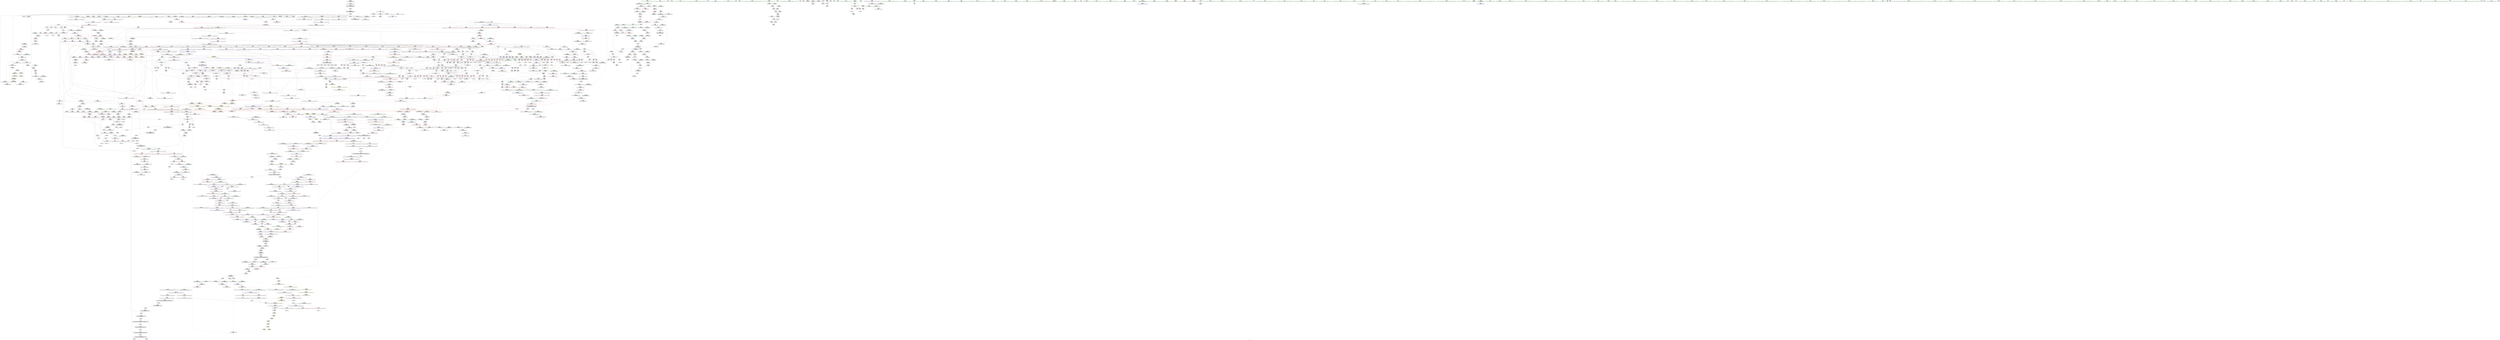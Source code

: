 digraph "SVFG" {
	label="SVFG";

	Node0x55cf71d72b60 [shape=record,color=grey,label="{NodeID: 0\nNullPtr|{|<s29>111}}"];
	Node0x55cf71d72b60 -> Node0x55cf71dd0f20[style=solid];
	Node0x55cf71d72b60 -> Node0x55cf71dd1020[style=solid];
	Node0x55cf71d72b60 -> Node0x55cf71dd10f0[style=solid];
	Node0x55cf71d72b60 -> Node0x55cf71dd11c0[style=solid];
	Node0x55cf71d72b60 -> Node0x55cf71dd1290[style=solid];
	Node0x55cf71d72b60 -> Node0x55cf71dd1360[style=solid];
	Node0x55cf71d72b60 -> Node0x55cf71dd1430[style=solid];
	Node0x55cf71d72b60 -> Node0x55cf71dd1500[style=solid];
	Node0x55cf71d72b60 -> Node0x55cf71dd15d0[style=solid];
	Node0x55cf71d72b60 -> Node0x55cf71dd16a0[style=solid];
	Node0x55cf71d72b60 -> Node0x55cf71dd1770[style=solid];
	Node0x55cf71d72b60 -> Node0x55cf71dd1840[style=solid];
	Node0x55cf71d72b60 -> Node0x55cf71dd1910[style=solid];
	Node0x55cf71d72b60 -> Node0x55cf71dd19e0[style=solid];
	Node0x55cf71d72b60 -> Node0x55cf71dd1ab0[style=solid];
	Node0x55cf71d72b60 -> Node0x55cf71dd1b80[style=solid];
	Node0x55cf71d72b60 -> Node0x55cf71dd1c50[style=solid];
	Node0x55cf71d72b60 -> Node0x55cf71dd1d20[style=solid];
	Node0x55cf71d72b60 -> Node0x55cf71dd1df0[style=solid];
	Node0x55cf71d72b60 -> Node0x55cf71dd1ec0[style=solid];
	Node0x55cf71d72b60 -> Node0x55cf71dd1f90[style=solid];
	Node0x55cf71d72b60 -> Node0x55cf71dfe020[style=solid];
	Node0x55cf71d72b60 -> Node0x55cf71e01e10[style=solid];
	Node0x55cf71d72b60 -> Node0x55cf71e01ee0[style=solid];
	Node0x55cf71d72b60 -> Node0x55cf71e01fb0[style=solid];
	Node0x55cf71d72b60 -> Node0x55cf71e03dc0[style=solid];
	Node0x55cf71d72b60 -> Node0x55cf71e2cef0[style=solid];
	Node0x55cf71d72b60 -> Node0x55cf71e31bd0[style=solid];
	Node0x55cf71d72b60 -> Node0x55cf71e34ed0[style=solid];
	Node0x55cf71d72b60:s29 -> Node0x55cf71f19570[style=solid,color=red];
	Node0x55cf71dd5660 [shape=record,color=red,label="{NodeID: 775\n776\<--750\n\<--__old\n_ZNSt8ios_base4setfESt13_Ios_FmtflagsS0_\n}"];
	Node0x55cf71dd5660 -> Node0x55cf71dd4890[style=solid];
	Node0x55cf71dcbed0 [shape=record,color=black,label="{NodeID: 443\n1701\<--1682\n\<--__first\n_ZSt22__uninitialized_copy_aISt13move_iteratorIPiES1_iET0_T_S4_S3_RSaIT1_E\n}"];
	Node0x55cf71dcbed0 -> Node0x55cf71de4400[style=solid];
	Node0x55cf71dbfcb0 [shape=record,color=green,label="{NodeID: 111\n765\<--766\n_ZStaNRSt13_Ios_FmtflagsS_\<--_ZStaNRSt13_Ios_FmtflagsS__field_insensitive\n}"];
	Node0x55cf71ddb090 [shape=record,color=red,label="{NodeID: 886\n1580\<--1565\n\<--__a.addr\n_ZSt3maxImERKT_S2_S2_\n}"];
	Node0x55cf71ddb090 -> Node0x55cf71e05e40[style=solid];
	Node0x55cf71de1b60 [shape=record,color=purple,label="{NodeID: 554\n950\<--945\n_M_end_of_storage\<--this1\n_ZNSt12_Vector_baseIiSaIiEED2Ev\n}"];
	Node0x55cf71de1b60 -> Node0x55cf71dd6ab0[style=solid];
	Node0x55cf71eb7760 [shape=record,color=yellow,style=double,label="{NodeID: 2436\n35V_2 = CSCHI(MR_35V_1)\npts\{1669 \}\nCS[]|{<s0>117}}"];
	Node0x55cf71eb7760:s0 -> Node0x55cf71eb6b00[style=dashed,color=blue];
	Node0x55cf71dc4390 [shape=record,color=green,label="{NodeID: 222\n1531\<--1532\n__p.addr\<--__p.addr_field_insensitive\n_ZNSt16allocator_traitsISaIiEE7destroyIiEEvRS0_PT_\n}"];
	Node0x55cf71dc4390 -> Node0x55cf71ddad50[style=solid];
	Node0x55cf71dc4390 -> Node0x55cf71e05a30[style=solid];
	Node0x55cf71e00410 [shape=record,color=blue,label="{NodeID: 997\n262\<--547\nj126\<--inc141\n_Z5solvev\n}"];
	Node0x55cf71e00410 -> Node0x55cf71deada0[style=dashed];
	Node0x55cf71e00410 -> Node0x55cf71deae70[style=dashed];
	Node0x55cf71e00410 -> Node0x55cf71deaf40[style=dashed];
	Node0x55cf71e00410 -> Node0x55cf71e00410[style=dashed];
	Node0x55cf71e00410 -> Node0x55cf71e72050[style=dashed];
	Node0x55cf71de7590 [shape=record,color=red,label="{NodeID: 665\n189\<--181\nthis1\<--this.addr\n_ZNSt6vectorIiSaIiEE9push_backERKi\n|{|<s5>15|<s6>16}}"];
	Node0x55cf71de7590 -> Node0x55cf71dd29b0[style=solid];
	Node0x55cf71de7590 -> Node0x55cf71dd2a80[style=solid];
	Node0x55cf71de7590 -> Node0x55cf71dd2b50[style=solid];
	Node0x55cf71de7590 -> Node0x55cf71dd2c20[style=solid];
	Node0x55cf71de7590 -> Node0x55cf71dd2cf0[style=solid];
	Node0x55cf71de7590:s5 -> Node0x55cf71f24f00[style=solid,color=red];
	Node0x55cf71de7590:s6 -> Node0x55cf71f17780[style=solid,color=red];
	Node0x55cf71f205a0 [shape=record,color=black,label="{NodeID: 2547\n669 = PHI()\n}"];
	Node0x55cf71dd2740 [shape=record,color=black,label="{NodeID: 333\n147\<--121\n\<--this1\n_ZNSt6vectorIiSaIiEED2Ev\n|{<s0>11}}"];
	Node0x55cf71dd2740:s0 -> Node0x55cf71f19070[style=solid,color=red];
	Node0x55cf71e05e40 [shape=record,color=blue,label="{NodeID: 1108\n1563\<--1580\nretval\<--\n_ZSt3maxImERKT_S2_S2_\n}"];
	Node0x55cf71e05e40 -> Node0x55cf71e83af0[style=dashed];
	Node0x55cf71bcd5b0 [shape=record,color=green,label="{NodeID: 1\n7\<--1\n__dso_handle\<--dummyObj\nGlob }"];
	Node0x55cf71dd5730 [shape=record,color=red,label="{NodeID: 776\n757\<--756\n\<--_M_flags\n_ZNSt8ios_base4setfESt13_Ios_FmtflagsS0_\n}"];
	Node0x55cf71dd5730 -> Node0x55cf71e012b0[style=solid];
	Node0x55cf71dcbfa0 [shape=record,color=black,label="{NodeID: 444\n1707\<--1684\n\<--__last\n_ZSt22__uninitialized_copy_aISt13move_iteratorIPiES1_iET0_T_S4_S3_RSaIT1_E\n}"];
	Node0x55cf71dcbfa0 -> Node0x55cf71de45a0[style=solid];
	Node0x55cf71dbfdb0 [shape=record,color=green,label="{NodeID: 112\n770\<--771\n_ZStanSt13_Ios_FmtflagsS_\<--_ZStanSt13_Ios_FmtflagsS__field_insensitive\n}"];
	Node0x55cf71ddb160 [shape=record,color=red,label="{NodeID: 887\n1573\<--1567\n\<--__b.addr\n_ZSt3maxImERKT_S2_S2_\n}"];
	Node0x55cf71ddb160 -> Node0x55cf71ddb3d0[style=solid];
	Node0x55cf71e2c7c0 [shape=record,color=black,label="{NodeID: 1662\n1416 = PHI(1412, 1414, )\n}"];
	Node0x55cf71e2c7c0 -> Node0x55cf71dcac20[style=solid];
	Node0x55cf71de1c30 [shape=record,color=purple,label="{NodeID: 555\n952\<--945\n_M_impl3\<--this1\n_ZNSt12_Vector_baseIiSaIiEED2Ev\n}"];
	Node0x55cf71eb78c0 [shape=record,color=yellow,style=double,label="{NodeID: 2437\n35V_2 = CSCHI(MR_35V_1)\npts\{1669 \}\nCS[]|{<s0>121}}"];
	Node0x55cf71eb78c0:s0 -> Node0x55cf71eb7760[style=dashed,color=blue];
	Node0x55cf71dc4460 [shape=record,color=green,label="{NodeID: 223\n1539\<--1540\n_ZN9__gnu_cxx13new_allocatorIiE7destroyIiEEvPT_\<--_ZN9__gnu_cxx13new_allocatorIiE7destroyIiEEvPT__field_insensitive\n}"];
	Node0x55cf71e004e0 [shape=record,color=blue,label="{NodeID: 998\n256\<--552\ni104\<--dec144\n_Z5solvev\n}"];
	Node0x55cf71e004e0 -> Node0x55cf71e71150[style=dashed];
	Node0x55cf71de7660 [shape=record,color=red,label="{NodeID: 666\n207\<--183\n\<--__x.addr\n_ZNSt6vectorIiSaIiEE9push_backERKi\n|{<s0>14}}"];
	Node0x55cf71de7660:s0 -> Node0x55cf71f15770[style=solid,color=red];
	Node0x55cf71f20670 [shape=record,color=black,label="{NodeID: 2548\n685 = PHI()\n}"];
	Node0x55cf71dd2810 [shape=record,color=black,label="{NodeID: 334\n165\<--164\nidxprom\<--\n_Z7addEdgeii\n}"];
	Node0x55cf71e05f10 [shape=record,color=blue,label="{NodeID: 1109\n1587\<--1586\n__a.addr\<--__a\n_ZNSt16allocator_traitsISaIiEE8max_sizeERKS0_\n}"];
	Node0x55cf71e05f10 -> Node0x55cf71ddb4a0[style=dashed];
	Node0x55cf71d9be30 [shape=record,color=green,label="{NodeID: 2\n9\<--1\n\<--dummyObj\nCan only get source location for instruction, argument, global var or function.}"];
	Node0x55cf71e91510 [shape=record,color=yellow,style=double,label="{NodeID: 1884\n221V_1 = ENCHI(MR_221V_0)\npts\{17210000 \}\nFun[_ZSt32__make_move_if_noexcept_iteratorIiSt13move_iteratorIPiEET0_PT_]|{<s0>118}}"];
	Node0x55cf71e91510:s0 -> Node0x55cf71e08950[style=dashed,color=red];
	Node0x55cf71dd5800 [shape=record,color=red,label="{NodeID: 777\n787\<--781\n\<--__a.addr\n_ZStaNRSt13_Ios_FmtflagsS_\n}"];
	Node0x55cf71dd5800 -> Node0x55cf71dd5a70[style=solid];
	Node0x55cf71dcc070 [shape=record,color=black,label="{NodeID: 445\n1700\<--1690\n\<--agg.tmp\n_ZSt22__uninitialized_copy_aISt13move_iteratorIPiES1_iET0_T_S4_S3_RSaIT1_E\n}"];
	Node0x55cf71dcc070 -> Node0x55cf71de4330[style=solid];
	Node0x55cf71dbfeb0 [shape=record,color=green,label="{NodeID: 113\n774\<--775\n_ZStoRRSt13_Ios_FmtflagsS_\<--_ZStoRRSt13_Ios_FmtflagsS__field_insensitive\n}"];
	Node0x55cf71ddb230 [shape=record,color=red,label="{NodeID: 888\n1577\<--1567\n\<--__b.addr\n_ZSt3maxImERKT_S2_S2_\n}"];
	Node0x55cf71ddb230 -> Node0x55cf71e05d70[style=solid];
	Node0x55cf71e2c950 [shape=record,color=black,label="{NodeID: 1663\n103 = PHI(101, 104, )\n}"];
	Node0x55cf71e2c950 -> Node0x55cf71ddfa10[style=solid];
	Node0x55cf71de1d00 [shape=record,color=purple,label="{NodeID: 556\n953\<--945\n_M_start4\<--this1\n_ZNSt12_Vector_baseIiSaIiEED2Ev\n}"];
	Node0x55cf71de1d00 -> Node0x55cf71dd6b80[style=solid];
	Node0x55cf71eb7a20 [shape=record,color=yellow,style=double,label="{NodeID: 2438\n35V_2 = CSCHI(MR_35V_1)\npts\{1669 \}\nCS[]|{<s0>124}}"];
	Node0x55cf71eb7a20:s0 -> Node0x55cf71eb78c0[style=dashed,color=blue];
	Node0x55cf71dc4560 [shape=record,color=green,label="{NodeID: 224\n1546\<--1547\nthis.addr\<--this.addr_field_insensitive\n_ZNKSt6vectorIiSaIiEE8max_sizeEv\n}"];
	Node0x55cf71dc4560 -> Node0x55cf71ddae20[style=solid];
	Node0x55cf71dc4560 -> Node0x55cf71e05b00[style=solid];
	Node0x55cf71e005b0 [shape=record,color=blue,label="{NodeID: 999\n264\<--175\ni146\<--\n_Z5solvev\n}"];
	Node0x55cf71e005b0 -> Node0x55cf71e78660[style=dashed];
	Node0x55cf71de7730 [shape=record,color=red,label="{NodeID: 667\n223\<--183\n\<--__x.addr\n_ZNSt6vectorIiSaIiEE9push_backERKi\n|{<s0>16}}"];
	Node0x55cf71de7730:s0 -> Node0x55cf71f179a0[style=solid,color=red];
	Node0x55cf71f20740 [shape=record,color=black,label="{NodeID: 2549\n688 = PHI()\n}"];
	Node0x55cf71dd28e0 [shape=record,color=black,label="{NodeID: 335\n171\<--170\nidxprom1\<--\n_Z7addEdgeii\n}"];
	Node0x55cf71e05fe0 [shape=record,color=blue,label="{NodeID: 1110\n1598\<--1597\nthis.addr\<--this\n_ZNKSt12_Vector_baseIiSaIiEE19_M_get_Tp_allocatorEv\n}"];
	Node0x55cf71e05fe0 -> Node0x55cf71ddb570[style=dashed];
	Node0x55cf71d9baf0 [shape=record,color=green,label="{NodeID: 3\n23\<--1\n_ZSt3cin\<--dummyObj\nGlob }"];
	Node0x55cf71dd58d0 [shape=record,color=red,label="{NodeID: 778\n791\<--781\n\<--__a.addr\n_ZStaNRSt13_Ios_FmtflagsS_\n}"];
	Node0x55cf71dd58d0 -> Node0x55cf71dd4960[style=solid];
	Node0x55cf71dd58d0 -> Node0x55cf71e01520[style=solid];
	Node0x55cf71dcc140 [shape=record,color=black,label="{NodeID: 446\n1706\<--1692\n\<--agg.tmp2\n_ZSt22__uninitialized_copy_aISt13move_iteratorIPiES1_iET0_T_S4_S3_RSaIT1_E\n}"];
	Node0x55cf71dcc140 -> Node0x55cf71de44d0[style=solid];
	Node0x55cf71dc4a70 [shape=record,color=green,label="{NodeID: 114\n781\<--782\n__a.addr\<--__a.addr_field_insensitive\n_ZStaNRSt13_Ios_FmtflagsS_\n}"];
	Node0x55cf71dc4a70 -> Node0x55cf71dd5800[style=solid];
	Node0x55cf71dc4a70 -> Node0x55cf71dd58d0[style=solid];
	Node0x55cf71dc4a70 -> Node0x55cf71e01380[style=solid];
	Node0x55cf71ddb300 [shape=record,color=red,label="{NodeID: 889\n1572\<--1571\n\<--\n_ZSt3maxImERKT_S2_S2_\n}"];
	Node0x55cf71ddb300 -> Node0x55cf71e33250[style=solid];
	Node0x55cf71e2cef0 [shape=record,color=black,label="{NodeID: 1664\n1475 = PHI(1470, 3, )\n}"];
	Node0x55cf71e2cef0 -> Node0x55cf71dcb1d0[style=solid];
	Node0x55cf71de1dd0 [shape=record,color=purple,label="{NodeID: 557\n962\<--945\n_M_impl5\<--this1\n_ZNSt12_Vector_baseIiSaIiEED2Ev\n|{<s0>55}}"];
	Node0x55cf71de1dd0:s0 -> Node0x55cf71f26cb0[style=solid,color=red];
	Node0x55cf71eb7b80 [shape=record,color=yellow,style=double,label="{NodeID: 2439\n35V_2 = CSCHI(MR_35V_1)\npts\{1669 \}\nCS[]|{<s0>129}}"];
	Node0x55cf71eb7b80:s0 -> Node0x55cf71eb7a20[style=dashed,color=blue];
	Node0x55cf71dc4630 [shape=record,color=green,label="{NodeID: 225\n1552\<--1553\n_ZNKSt12_Vector_baseIiSaIiEE19_M_get_Tp_allocatorEv\<--_ZNKSt12_Vector_baseIiSaIiEE19_M_get_Tp_allocatorEv_field_insensitive\n}"];
	Node0x55cf71e00680 [shape=record,color=blue,label="{NodeID: 1000\n264\<--581\ni146\<--inc156\n_Z5solvev\n}"];
	Node0x55cf71e00680 -> Node0x55cf71e78660[style=dashed];
	Node0x55cf71de7800 [shape=record,color=red,label="{NodeID: 668\n193\<--192\n\<--_M_finish\n_ZNSt6vectorIiSaIiEE9push_backERKi\n}"];
	Node0x55cf71de7800 -> Node0x55cf71e31d50[style=solid];
	Node0x55cf71f208a0 [shape=record,color=black,label="{NodeID: 2550\n693 = PHI(727, )\n}"];
	Node0x55cf71f208a0 -> Node0x55cf71e00d00[style=solid];
	Node0x55cf71dd29b0 [shape=record,color=black,label="{NodeID: 336\n190\<--189\n\<--this1\n_ZNSt6vectorIiSaIiEE9push_backERKi\n}"];
	Node0x55cf71dd29b0 -> Node0x55cf71ddffc0[style=solid];
	Node0x55cf71dd29b0 -> Node0x55cf71de0090[style=solid];
	Node0x55cf71e060b0 [shape=record,color=blue,label="{NodeID: 1111\n1607\<--1606\nthis.addr\<--this\n_ZNK9__gnu_cxx13new_allocatorIiE8max_sizeEv\n}"];
	Node0x55cf71e060b0 -> Node0x55cf71ddb640[style=dashed];
	Node0x55cf71dbc620 [shape=record,color=green,label="{NodeID: 4\n24\<--1\n_ZSt4cout\<--dummyObj\nGlob }"];
	Node0x55cf71e91700 [shape=record,color=yellow,style=double,label="{NodeID: 1886\n2V_1 = ENCHI(MR_2V_0)\npts\{170000 170001 170002 \}\nFun[_ZNSt12_Vector_baseIiSaIiEEC2Ev]|{<s0>48|<s1>48|<s2>48}}"];
	Node0x55cf71e91700:s0 -> Node0x55cf71e01e10[style=dashed,color=red];
	Node0x55cf71e91700:s1 -> Node0x55cf71e01ee0[style=dashed,color=red];
	Node0x55cf71e91700:s2 -> Node0x55cf71e01fb0[style=dashed,color=red];
	Node0x55cf71dd59a0 [shape=record,color=red,label="{NodeID: 779\n789\<--783\n\<--__b.addr\n_ZStaNRSt13_Ios_FmtflagsS_\n|{<s0>46}}"];
	Node0x55cf71dd59a0:s0 -> Node0x55cf71f19e40[style=solid,color=red];
	Node0x55cf71dcc210 [shape=record,color=black,label="{NodeID: 447\n1677\<--1714\n_ZSt22__uninitialized_copy_aISt13move_iteratorIPiES1_iET0_T_S4_S3_RSaIT1_E_ret\<--call\n_ZSt22__uninitialized_copy_aISt13move_iteratorIPiES1_iET0_T_S4_S3_RSaIT1_E\n|{<s0>106}}"];
	Node0x55cf71dcc210:s0 -> Node0x55cf71f1fff0[style=solid,color=blue];
	Node0x55cf71dc4b40 [shape=record,color=green,label="{NodeID: 115\n783\<--784\n__b.addr\<--__b.addr_field_insensitive\n_ZStaNRSt13_Ios_FmtflagsS_\n}"];
	Node0x55cf71dc4b40 -> Node0x55cf71dd59a0[style=solid];
	Node0x55cf71dc4b40 -> Node0x55cf71e01450[style=solid];
	Node0x55cf71ddb3d0 [shape=record,color=red,label="{NodeID: 890\n1574\<--1573\n\<--\n_ZSt3maxImERKT_S2_S2_\n}"];
	Node0x55cf71ddb3d0 -> Node0x55cf71e33250[style=solid];
	Node0x55cf71e2d490 [shape=record,color=black,label="{NodeID: 1665\n65 = PHI(63, 66, )\n|{|<s1>3}}"];
	Node0x55cf71e2d490 -> Node0x55cf71ddf940[style=solid];
	Node0x55cf71e2d490:s1 -> Node0x55cf71f16270[style=solid,color=red];
	Node0x55cf71de1ea0 [shape=record,color=purple,label="{NodeID: 558\n972\<--945\n_M_impl6\<--this1\n_ZNSt12_Vector_baseIiSaIiEED2Ev\n|{<s0>56}}"];
	Node0x55cf71de1ea0:s0 -> Node0x55cf71f26cb0[style=solid,color=red];
	Node0x55cf71eb7ce0 [shape=record,color=yellow,style=double,label="{NodeID: 2440\n35V_2 = CSCHI(MR_35V_1)\npts\{1669 \}\nCS[]|{<s0>133}}"];
	Node0x55cf71eb7ce0:s0 -> Node0x55cf71eb7b80[style=dashed,color=blue];
	Node0x55cf71dc4730 [shape=record,color=green,label="{NodeID: 226\n1555\<--1556\n_ZNSt16allocator_traitsISaIiEE8max_sizeERKS0_\<--_ZNSt16allocator_traitsISaIiEE8max_sizeERKS0__field_insensitive\n}"];
	Node0x55cf71e00750 [shape=record,color=blue,label="{NodeID: 1001\n590\<--589\nthis.addr\<--this\n_ZNSt6vectorIiSaIiEE5clearEv\n}"];
	Node0x55cf71e00750 -> Node0x55cf71debde0[style=dashed];
	Node0x55cf71de78d0 [shape=record,color=red,label="{NodeID: 669\n197\<--196\n\<--_M_end_of_storage\n_ZNSt6vectorIiSaIiEE9push_backERKi\n}"];
	Node0x55cf71de78d0 -> Node0x55cf71e31d50[style=solid];
	Node0x55cf71f20a70 [shape=record,color=black,label="{NodeID: 2551\n701 = PHI()\n}"];
	Node0x55cf71dd2a80 [shape=record,color=black,label="{NodeID: 337\n194\<--189\n\<--this1\n_ZNSt6vectorIiSaIiEE9push_backERKi\n}"];
	Node0x55cf71dd2a80 -> Node0x55cf71de0160[style=solid];
	Node0x55cf71dd2a80 -> Node0x55cf71de0230[style=solid];
	Node0x55cf71e06180 [shape=record,color=blue,label="{NodeID: 1112\n1616\<--1614\nthis.addr\<--this\n_ZN9__gnu_cxx17__normal_iteratorIPiSt6vectorIiSaIiEEEC2ERKS1_\n}"];
	Node0x55cf71e06180 -> Node0x55cf71ddb710[style=dashed];
	Node0x55cf71dbc6b0 [shape=record,color=green,label="{NodeID: 5\n25\<--1\n.str\<--dummyObj\nGlob }"];
	Node0x55cf71e917e0 [shape=record,color=yellow,style=double,label="{NodeID: 1887\n7V_1 = ENCHI(MR_7V_0)\npts\{98 \}\nFun[__cxx_global_array_dtor]}"];
	Node0x55cf71e917e0 -> Node0x55cf71dfe1f0[style=dashed];
	Node0x55cf71dd5a70 [shape=record,color=red,label="{NodeID: 780\n788\<--787\n\<--\n_ZStaNRSt13_Ios_FmtflagsS_\n|{<s0>46}}"];
	Node0x55cf71dd5a70:s0 -> Node0x55cf71f19c30[style=solid,color=red];
	Node0x55cf71dcc2e0 [shape=record,color=black,label="{NodeID: 448\n1718\<--1730\n_ZSt32__make_move_if_noexcept_iteratorIiSt13move_iteratorIPiEET0_PT__ret\<--\n_ZSt32__make_move_if_noexcept_iteratorIiSt13move_iteratorIPiEET0_PT_\n|{<s0>104|<s1>105}}"];
	Node0x55cf71dcc2e0:s0 -> Node0x55cf71f1fd70[style=solid,color=blue];
	Node0x55cf71dcc2e0:s1 -> Node0x55cf71f1feb0[style=solid,color=blue];
	Node0x55cf71dc4c10 [shape=record,color=green,label="{NodeID: 116\n796\<--797\n__a.addr\<--__a.addr_field_insensitive\n_ZStcoSt13_Ios_Fmtflags\n}"];
	Node0x55cf71dc4c10 -> Node0x55cf71dd5b40[style=solid];
	Node0x55cf71dc4c10 -> Node0x55cf71e015f0[style=solid];
	Node0x55cf71ddb4a0 [shape=record,color=red,label="{NodeID: 891\n1590\<--1587\n\<--__a.addr\n_ZNSt16allocator_traitsISaIiEE8max_sizeERKS0_\n}"];
	Node0x55cf71ddb4a0 -> Node0x55cf71dcb780[style=solid];
	Node0x55cf71e2da30 [shape=record,color=black,label="{NodeID: 1666\n574 = PHI(25, 26, )\n}"];
	Node0x55cf71e2da30 -> Node0x55cf71de07e0[style=solid];
	Node0x55cf71de1f70 [shape=record,color=purple,label="{NodeID: 559\n1020\<--1016\n_M_impl\<--this1\n_ZNSt12_Vector_baseIiSaIiEE13_M_deallocateEPim\n}"];
	Node0x55cf71de1f70 -> Node0x55cf71dc9080[style=solid];
	Node0x55cf71eb7e40 [shape=record,color=yellow,style=double,label="{NodeID: 2441\n2V_2 = CSCHI(MR_2V_1)\npts\{170000 170001 170002 \}\nCS[]}"];
	Node0x55cf71dc4830 [shape=record,color=green,label="{NodeID: 227\n1563\<--1564\nretval\<--retval_field_insensitive\n_ZSt3maxImERKT_S2_S2_\n}"];
	Node0x55cf71dc4830 -> Node0x55cf71ddaef0[style=solid];
	Node0x55cf71dc4830 -> Node0x55cf71e05d70[style=solid];
	Node0x55cf71dc4830 -> Node0x55cf71e05e40[style=solid];
	Node0x55cf71e00820 [shape=record,color=blue,label="{NodeID: 1002\n609\<--608\nthis.addr\<--this\n_ZNKSt6vectorIiSaIiEE4sizeEv\n}"];
	Node0x55cf71e00820 -> Node0x55cf71debf80[style=dashed];
	Node0x55cf71de79a0 [shape=record,color=red,label="{NodeID: 670\n206\<--205\n\<--_M_finish5\n_ZNSt6vectorIiSaIiEE9push_backERKi\n|{<s0>14}}"];
	Node0x55cf71de79a0:s0 -> Node0x55cf71f15620[style=solid,color=red];
	Node0x55cf71f20b40 [shape=record,color=black,label="{NodeID: 2552\n704 = PHI(652, )\n}"];
	Node0x55cf71f20b40 -> Node0x55cf71dd4620[style=solid];
	Node0x55cf71dd2b50 [shape=record,color=black,label="{NodeID: 338\n200\<--189\n\<--this1\n_ZNSt6vectorIiSaIiEE9push_backERKi\n}"];
	Node0x55cf71dd2b50 -> Node0x55cf71de0300[style=solid];
	Node0x55cf71e06250 [shape=record,color=blue,label="{NodeID: 1113\n1618\<--1615\n__i.addr\<--__i\n_ZN9__gnu_cxx17__normal_iteratorIPiSt6vectorIiSaIiEEEC2ERKS1_\n}"];
	Node0x55cf71e06250 -> Node0x55cf71ddb7e0[style=dashed];
	Node0x55cf71dbc740 [shape=record,color=green,label="{NodeID: 6\n26\<--1\n.str.2\<--dummyObj\nGlob }"];
	Node0x55cf71e918f0 [shape=record,color=yellow,style=double,label="{NodeID: 1888\n2V_1 = ENCHI(MR_2V_0)\npts\{170000 170001 170002 \}\nFun[__cxx_global_array_dtor]|{<s0>7|<s1>7|<s2>7}}"];
	Node0x55cf71e918f0:s0 -> Node0x55cf71e92e60[style=dashed,color=red];
	Node0x55cf71e918f0:s1 -> Node0x55cf71e92f40[style=dashed,color=red];
	Node0x55cf71e918f0:s2 -> Node0x55cf71e93020[style=dashed,color=red];
	Node0x55cf71dd5b40 [shape=record,color=red,label="{NodeID: 781\n799\<--796\n\<--__a.addr\n_ZStcoSt13_Ios_Fmtflags\n}"];
	Node0x55cf71dd5b40 -> Node0x55cf71e2fc50[style=solid];
	Node0x55cf71dcc3b0 [shape=record,color=black,label="{NodeID: 449\n1756\<--1736\n\<--__first\n_ZSt18uninitialized_copyISt13move_iteratorIPiES1_ET0_T_S4_S3_\n}"];
	Node0x55cf71dcc3b0 -> Node0x55cf71de4b50[style=solid];
	Node0x55cf71dc4ce0 [shape=record,color=green,label="{NodeID: 117\n805\<--806\n__a.addr\<--__a.addr_field_insensitive\n_ZStoRRSt13_Ios_FmtflagsS_\n}"];
	Node0x55cf71dc4ce0 -> Node0x55cf71dd5c10[style=solid];
	Node0x55cf71dc4ce0 -> Node0x55cf71dd5ce0[style=solid];
	Node0x55cf71dc4ce0 -> Node0x55cf71e016c0[style=solid];
	Node0x55cf71ddb570 [shape=record,color=red,label="{NodeID: 892\n1601\<--1598\nthis1\<--this.addr\n_ZNKSt12_Vector_baseIiSaIiEE19_M_get_Tp_allocatorEv\n}"];
	Node0x55cf71ddb570 -> Node0x55cf71de3e50[style=solid];
	Node0x55cf71e2dfd0 [shape=record,color=grey,label="{NodeID: 1667\n174 = Binary(173, 175, )\n}"];
	Node0x55cf71e2dfd0 -> Node0x55cf71dfe6d0[style=solid];
	Node0x55cf71de2040 [shape=record,color=purple,label="{NodeID: 560\n1149\<--1129\ncoerce.dive\<--__position\n_ZNSt6vectorIiSaIiEE17_M_realloc_insertIJRKiEEEvN9__gnu_cxx17__normal_iteratorIPiS1_EEDpOT_\n}"];
	Node0x55cf71de2040 -> Node0x55cf71e03740[style=solid];
	Node0x55cf71f07ee0 [shape=record,color=black,label="{NodeID: 2442\n728 = PHI(694, )\n0th arg _ZSt12setprecisioni }"];
	Node0x55cf71f07ee0 -> Node0x55cf71e00ea0[style=solid];
	Node0x55cf71dc4900 [shape=record,color=green,label="{NodeID: 228\n1565\<--1566\n__a.addr\<--__a.addr_field_insensitive\n_ZSt3maxImERKT_S2_S2_\n}"];
	Node0x55cf71dc4900 -> Node0x55cf71ddafc0[style=solid];
	Node0x55cf71dc4900 -> Node0x55cf71ddb090[style=solid];
	Node0x55cf71dc4900 -> Node0x55cf71e05bd0[style=solid];
	Node0x55cf71e008f0 [shape=record,color=blue,label="{NodeID: 1003\n630\<--628\nthis.addr\<--this\n_ZNSt6vectorIiSaIiEEixEm\n}"];
	Node0x55cf71e008f0 -> Node0x55cf71dec1f0[style=dashed];
	Node0x55cf71de7a70 [shape=record,color=red,label="{NodeID: 671\n214\<--213\n\<--_M_finish7\n_ZNSt6vectorIiSaIiEE9push_backERKi\n}"];
	Node0x55cf71de7a70 -> Node0x55cf71de0710[style=solid];
	Node0x55cf71f20cb0 [shape=record,color=black,label="{NodeID: 2553\n720 = PHI(740, )\n}"];
	Node0x55cf71dd2c20 [shape=record,color=black,label="{NodeID: 339\n203\<--189\n\<--this1\n_ZNSt6vectorIiSaIiEE9push_backERKi\n}"];
	Node0x55cf71dd2c20 -> Node0x55cf71de03d0[style=solid];
	Node0x55cf71dd2c20 -> Node0x55cf71de04a0[style=solid];
	Node0x55cf71e06320 [shape=record,color=blue,label="{NodeID: 1114\n1623\<--1625\n_M_current\<--\n_ZN9__gnu_cxx17__normal_iteratorIPiSt6vectorIiSaIiEEEC2ERKS1_\n|{<s0>89|<s1>102}}"];
	Node0x55cf71e06320:s0 -> Node0x55cf71eb7340[style=dashed,color=blue];
	Node0x55cf71e06320:s1 -> Node0x55cf71eb74a0[style=dashed,color=blue];
	Node0x55cf71dbc7d0 [shape=record,color=green,label="{NodeID: 7\n27\<--1\n.str.3\<--dummyObj\nGlob }"];
	Node0x55cf71dd5c10 [shape=record,color=red,label="{NodeID: 782\n811\<--805\n\<--__a.addr\n_ZStoRRSt13_Ios_FmtflagsS_\n}"];
	Node0x55cf71dd5c10 -> Node0x55cf71dd5e80[style=solid];
	Node0x55cf71dcc480 [shape=record,color=black,label="{NodeID: 450\n1759\<--1738\n\<--__last\n_ZSt18uninitialized_copyISt13move_iteratorIPiES1_ET0_T_S4_S3_\n}"];
	Node0x55cf71dcc480 -> Node0x55cf71de4cf0[style=solid];
	Node0x55cf71dc4db0 [shape=record,color=green,label="{NodeID: 118\n807\<--808\n__b.addr\<--__b.addr_field_insensitive\n_ZStoRRSt13_Ios_FmtflagsS_\n}"];
	Node0x55cf71dc4db0 -> Node0x55cf71dd5db0[style=solid];
	Node0x55cf71dc4db0 -> Node0x55cf71e01790[style=solid];
	Node0x55cf71ddb640 [shape=record,color=red,label="{NodeID: 893\n1610\<--1607\nthis1\<--this.addr\n_ZNK9__gnu_cxx13new_allocatorIiE8max_sizeEv\n}"];
	Node0x55cf71e2e150 [shape=record,color=grey,label="{NodeID: 1668\n581 = Binary(580, 175, )\n}"];
	Node0x55cf71e2e150 -> Node0x55cf71e00680[style=solid];
	Node0x55cf71de2110 [shape=record,color=purple,label="{NodeID: 561\n1163\<--1139\ncoerce.dive3\<--ref.tmp\n_ZNSt6vectorIiSaIiEE17_M_realloc_insertIJRKiEEEvN9__gnu_cxx17__normal_iteratorIPiS1_EEDpOT_\n}"];
	Node0x55cf71de2110 -> Node0x55cf71e03a80[style=solid];
	Node0x55cf71f07a90 [shape=record,color=black,label="{NodeID: 2443\n1365 = PHI(1153, )\n0th arg _ZNKSt6vectorIiSaIiEE12_M_check_lenEmPKc }"];
	Node0x55cf71f07a90 -> Node0x55cf71e04b90[style=solid];
	Node0x55cf71dccf00 [shape=record,color=green,label="{NodeID: 229\n1567\<--1568\n__b.addr\<--__b.addr_field_insensitive\n_ZSt3maxImERKT_S2_S2_\n}"];
	Node0x55cf71dccf00 -> Node0x55cf71ddb160[style=solid];
	Node0x55cf71dccf00 -> Node0x55cf71ddb230[style=solid];
	Node0x55cf71dccf00 -> Node0x55cf71e05ca0[style=solid];
	Node0x55cf71e009c0 [shape=record,color=blue,label="{NodeID: 1004\n632\<--629\n__n.addr\<--__n\n_ZNSt6vectorIiSaIiEEixEm\n}"];
	Node0x55cf71e009c0 -> Node0x55cf71dec2c0[style=dashed];
	Node0x55cf71e7d660 [shape=record,color=black,label="{NodeID: 1779\nMR_35V_11 = PHI(MR_35V_13, MR_35V_10, )\npts\{1669 \}\n|{|<s2>24}}"];
	Node0x55cf71e7d660 -> Node0x55cf71e7d660[style=dashed];
	Node0x55cf71e7d660 -> Node0x55cf71e80360[style=dashed];
	Node0x55cf71e7d660:s2 -> Node0x55cf71e8ea80[style=dashed,color=red];
	Node0x55cf71de7b40 [shape=record,color=red,label="{NodeID: 672\n225\<--224\n\<--coerce.dive8\n_ZNSt6vectorIiSaIiEE9push_backERKi\n|{<s0>16}}"];
	Node0x55cf71de7b40:s0 -> Node0x55cf71f17890[style=solid,color=red];
	Node0x55cf71f20dc0 [shape=record,color=black,label="{NodeID: 2554\n1592 = PHI(1605, )\n}"];
	Node0x55cf71f20dc0 -> Node0x55cf71dcb850[style=solid];
	Node0x55cf71dd2cf0 [shape=record,color=black,label="{NodeID: 340\n211\<--189\n\<--this1\n_ZNSt6vectorIiSaIiEE9push_backERKi\n}"];
	Node0x55cf71dd2cf0 -> Node0x55cf71de0570[style=solid];
	Node0x55cf71dd2cf0 -> Node0x55cf71de0640[style=solid];
	Node0x55cf71e063f0 [shape=record,color=blue,label="{NodeID: 1115\n1631\<--1629\n__a.addr\<--__a\n_ZNSt16allocator_traitsISaIiEE8allocateERS0_m\n}"];
	Node0x55cf71e063f0 -> Node0x55cf71ddb980[style=dashed];
	Node0x55cf71dbc860 [shape=record,color=green,label="{NodeID: 8\n29\<--1\n.str.4\<--dummyObj\nGlob }"];
	Node0x55cf71dd5ce0 [shape=record,color=red,label="{NodeID: 783\n817\<--805\n\<--__a.addr\n_ZStoRRSt13_Ios_FmtflagsS_\n}"];
	Node0x55cf71dd5ce0 -> Node0x55cf71dd4b00[style=solid];
	Node0x55cf71dd5ce0 -> Node0x55cf71e01860[style=solid];
	Node0x55cf71dcc550 [shape=record,color=black,label="{NodeID: 451\n1755\<--1744\n\<--agg.tmp\n_ZSt18uninitialized_copyISt13move_iteratorIPiES1_ET0_T_S4_S3_\n}"];
	Node0x55cf71dcc550 -> Node0x55cf71de4a80[style=solid];
	Node0x55cf71dc4e80 [shape=record,color=green,label="{NodeID: 119\n815\<--816\n_ZStorSt13_Ios_FmtflagsS_\<--_ZStorSt13_Ios_FmtflagsS__field_insensitive\n}"];
	Node0x55cf71ddb710 [shape=record,color=red,label="{NodeID: 894\n1622\<--1616\nthis1\<--this.addr\n_ZN9__gnu_cxx17__normal_iteratorIPiSt6vectorIiSaIiEEEC2ERKS1_\n}"];
	Node0x55cf71ddb710 -> Node0x55cf71de3f20[style=solid];
	Node0x55cf71e2e2d0 [shape=record,color=grey,label="{NodeID: 1669\n547 = Binary(546, 175, )\n}"];
	Node0x55cf71e2e2d0 -> Node0x55cf71e00410[style=solid];
	Node0x55cf71de21e0 [shape=record,color=purple,label="{NodeID: 562\n1178\<--1177\n_M_impl\<--\n_ZNSt6vectorIiSaIiEE17_M_realloc_insertIJRKiEEEvN9__gnu_cxx17__normal_iteratorIPiS1_EEDpOT_\n}"];
	Node0x55cf71de21e0 -> Node0x55cf71dca4d0[style=solid];
	Node0x55cf71f14bb0 [shape=record,color=black,label="{NodeID: 2444\n1366 = PHI(1156, )\n1st arg _ZNKSt6vectorIiSaIiEE12_M_check_lenEmPKc }"];
	Node0x55cf71f14bb0 -> Node0x55cf71e04c60[style=solid];
	Node0x55cf71dccfd0 [shape=record,color=green,label="{NodeID: 230\n1587\<--1588\n__a.addr\<--__a.addr_field_insensitive\n_ZNSt16allocator_traitsISaIiEE8max_sizeERKS0_\n}"];
	Node0x55cf71dccfd0 -> Node0x55cf71ddb4a0[style=solid];
	Node0x55cf71dccfd0 -> Node0x55cf71e05f10[style=solid];
	Node0x55cf71e00a90 [shape=record,color=blue,label="{NodeID: 1005\n655\<--175\ncaseID\<--\n_Z4MAINv\n}"];
	Node0x55cf71e00a90 -> Node0x55cf71e821f0[style=dashed];
	Node0x55cf71e7db60 [shape=record,color=black,label="{NodeID: 1780\nMR_16V_11 = PHI(MR_16V_13, MR_16V_10, )\npts\{170000 \}\n|{|<s2>24}}"];
	Node0x55cf71e7db60 -> Node0x55cf71e7db60[style=dashed];
	Node0x55cf71e7db60 -> Node0x55cf71e80860[style=dashed];
	Node0x55cf71e7db60:s2 -> Node0x55cf71e8ea80[style=dashed,color=red];
	Node0x55cf71de7c10 [shape=record,color=red,label="{NodeID: 673\n271\<--234\n\<--i\n_Z5solvev\n}"];
	Node0x55cf71de7c10 -> Node0x55cf71e34a50[style=solid];
	Node0x55cf71f20f30 [shape=record,color=black,label="{NodeID: 2555\n1640 = PHI(1644, )\n}"];
	Node0x55cf71f20f30 -> Node0x55cf71dcbc60[style=solid];
	Node0x55cf71dd2dc0 [shape=record,color=black,label="{NodeID: 341\n202\<--201\n\<--_M_impl3\n_ZNSt6vectorIiSaIiEE9push_backERKi\n|{<s0>14}}"];
	Node0x55cf71dd2dc0:s0 -> Node0x55cf71f154d0[style=solid,color=red];
	Node0x55cf71e064c0 [shape=record,color=blue,label="{NodeID: 1116\n1633\<--1630\n__n.addr\<--__n\n_ZNSt16allocator_traitsISaIiEE8allocateERS0_m\n}"];
	Node0x55cf71e064c0 -> Node0x55cf71ddba50[style=dashed];
	Node0x55cf71dbc8f0 [shape=record,color=green,label="{NodeID: 9\n31\<--1\n.str.5\<--dummyObj\nGlob }"];
	Node0x55cf71dd5db0 [shape=record,color=red,label="{NodeID: 784\n813\<--807\n\<--__b.addr\n_ZStoRRSt13_Ios_FmtflagsS_\n|{<s0>47}}"];
	Node0x55cf71dd5db0:s0 -> Node0x55cf71f163b0[style=solid,color=red];
	Node0x55cf71dcc620 [shape=record,color=black,label="{NodeID: 452\n1758\<--1746\n\<--agg.tmp2\n_ZSt18uninitialized_copyISt13move_iteratorIPiES1_ET0_T_S4_S3_\n}"];
	Node0x55cf71dcc620 -> Node0x55cf71de4c20[style=solid];
	Node0x55cf71dc4f80 [shape=record,color=green,label="{NodeID: 120\n823\<--824\n__a.addr\<--__a.addr_field_insensitive\n_ZStanSt13_Ios_FmtflagsS_\n}"];
	Node0x55cf71dc4f80 -> Node0x55cf71dd5f50[style=solid];
	Node0x55cf71dc4f80 -> Node0x55cf71e01930[style=solid];
	Node0x55cf71ddb7e0 [shape=record,color=red,label="{NodeID: 895\n1624\<--1618\n\<--__i.addr\n_ZN9__gnu_cxx17__normal_iteratorIPiSt6vectorIiSaIiEEEC2ERKS1_\n}"];
	Node0x55cf71ddb7e0 -> Node0x55cf71ddb8b0[style=solid];
	Node0x55cf71e2e450 [shape=record,color=grey,label="{NodeID: 1670\n543 = Binary(542, 328, )\n}"];
	Node0x55cf71e2e450 -> Node0x55cf71e00340[style=solid];
	Node0x55cf71de22b0 [shape=record,color=purple,label="{NodeID: 563\n1188\<--1187\n_M_impl7\<--\n_ZNSt6vectorIiSaIiEE17_M_realloc_insertIJRKiEEEvN9__gnu_cxx17__normal_iteratorIPiS1_EEDpOT_\n}"];
	Node0x55cf71f14cf0 [shape=record,color=black,label="{NodeID: 2445\n1367 = PHI(1154, )\n2nd arg _ZNKSt6vectorIiSaIiEE12_M_check_lenEmPKc }"];
	Node0x55cf71f14cf0 -> Node0x55cf71e04d30[style=solid];
	Node0x55cf71dcd0a0 [shape=record,color=green,label="{NodeID: 231\n1593\<--1594\n_ZNK9__gnu_cxx13new_allocatorIiE8max_sizeEv\<--_ZNK9__gnu_cxx13new_allocatorIiE8max_sizeEv_field_insensitive\n}"];
	Node0x55cf71e00b60 [shape=record,color=blue,label="{NodeID: 1006\n655\<--673\ncaseID\<--inc\n_Z4MAINv\n}"];
	Node0x55cf71e00b60 -> Node0x55cf71e821f0[style=dashed];
	Node0x55cf71e7e060 [shape=record,color=black,label="{NodeID: 1781\nMR_18V_13 = PHI(MR_18V_15, MR_18V_12, )\npts\{170001 \}\n|{|<s2>24}}"];
	Node0x55cf71e7e060 -> Node0x55cf71e7e060[style=dashed];
	Node0x55cf71e7e060 -> Node0x55cf71e80d60[style=dashed];
	Node0x55cf71e7e060:s2 -> Node0x55cf71e8ea80[style=dashed,color=red];
	Node0x55cf71de7ce0 [shape=record,color=red,label="{NodeID: 674\n275\<--234\n\<--i\n_Z5solvev\n}"];
	Node0x55cf71de7ce0 -> Node0x55cf71dd2e90[style=solid];
	Node0x55cf71f21070 [shape=record,color=black,label="{NodeID: 2556\n1659 = PHI(1605, )\n}"];
	Node0x55cf71f21070 -> Node0x55cf71e33cd0[style=solid];
	Node0x55cf71dd2e90 [shape=record,color=black,label="{NodeID: 342\n276\<--275\nidxprom\<--\n_Z5solvev\n}"];
	Node0x55cf71e06590 [shape=record,color=blue,label="{NodeID: 1117\n1648\<--1645\nthis.addr\<--this\n_ZN9__gnu_cxx13new_allocatorIiE8allocateEmPKv\n}"];
	Node0x55cf71e06590 -> Node0x55cf71ddbb20[style=dashed];
	Node0x55cf71dbc9f0 [shape=record,color=green,label="{NodeID: 10\n34\<--1\n\<--dummyObj\nCan only get source location for instruction, argument, global var or function.}"];
	Node0x55cf71dd5e80 [shape=record,color=red,label="{NodeID: 785\n812\<--811\n\<--\n_ZStoRRSt13_Ios_FmtflagsS_\n|{<s0>47}}"];
	Node0x55cf71dd5e80:s0 -> Node0x55cf71f15990[style=solid,color=red];
	Node0x55cf71dcc6f0 [shape=record,color=black,label="{NodeID: 453\n1732\<--1766\n_ZSt18uninitialized_copyISt13move_iteratorIPiES1_ET0_T_S4_S3__ret\<--call\n_ZSt18uninitialized_copyISt13move_iteratorIPiES1_ET0_T_S4_S3_\n|{<s0>117}}"];
	Node0x55cf71dcc6f0:s0 -> Node0x55cf71f211b0[style=solid,color=blue];
	Node0x55cf71dc5050 [shape=record,color=green,label="{NodeID: 121\n825\<--826\n__b.addr\<--__b.addr_field_insensitive\n_ZStanSt13_Ios_FmtflagsS_\n}"];
	Node0x55cf71dc5050 -> Node0x55cf71dd6020[style=solid];
	Node0x55cf71dc5050 -> Node0x55cf71e01a00[style=solid];
	Node0x55cf71ddb8b0 [shape=record,color=red,label="{NodeID: 896\n1625\<--1624\n\<--\n_ZN9__gnu_cxx17__normal_iteratorIPiSt6vectorIiSaIiEEEC2ERKS1_\n}"];
	Node0x55cf71ddb8b0 -> Node0x55cf71e06320[style=solid];
	Node0x55cf71e2e5d0 [shape=record,color=grey,label="{NodeID: 1671\n673 = Binary(672, 175, )\n}"];
	Node0x55cf71e2e5d0 -> Node0x55cf71e00b60[style=solid];
	Node0x55cf71de2380 [shape=record,color=purple,label="{NodeID: 564\n1189\<--1187\n_M_start\<--\n_ZNSt6vectorIiSaIiEE17_M_realloc_insertIJRKiEEEvN9__gnu_cxx17__normal_iteratorIPiS1_EEDpOT_\n}"];
	Node0x55cf71de2380 -> Node0x55cf71dd8cd0[style=solid];
	Node0x55cf71f14e30 [shape=record,color=black,label="{NodeID: 2446\n862 = PHI(90, 150, 975, 1313, 2025, )\n0th arg __clang_call_terminate }"];
	Node0x55cf71dcd170 [shape=record,color=green,label="{NodeID: 232\n1598\<--1599\nthis.addr\<--this.addr_field_insensitive\n_ZNKSt12_Vector_baseIiSaIiEE19_M_get_Tp_allocatorEv\n}"];
	Node0x55cf71dcd170 -> Node0x55cf71ddb570[style=solid];
	Node0x55cf71dcd170 -> Node0x55cf71e05fe0[style=solid];
	Node0x55cf71e00c30 [shape=record,color=blue,label="{NodeID: 1007\n680\<--9\nretval\<--\nmain\n}"];
	Node0x55cf71e7e560 [shape=record,color=black,label="{NodeID: 1782\nMR_20V_11 = PHI(MR_20V_13, MR_20V_10, )\npts\{170002 \}\n|{|<s2>24}}"];
	Node0x55cf71e7e560 -> Node0x55cf71e7e560[style=dashed];
	Node0x55cf71e7e560 -> Node0x55cf71e81260[style=dashed];
	Node0x55cf71e7e560:s2 -> Node0x55cf71e8ea80[style=dashed,color=red];
	Node0x55cf71de7db0 [shape=record,color=red,label="{NodeID: 675\n280\<--234\n\<--i\n_Z5solvev\n}"];
	Node0x55cf71de7db0 -> Node0x55cf71e318d0[style=solid];
	Node0x55cf71f211b0 [shape=record,color=black,label="{NodeID: 2557\n1714 = PHI(1732, )\n}"];
	Node0x55cf71f211b0 -> Node0x55cf71dcc210[style=solid];
	Node0x55cf71dd2f60 [shape=record,color=black,label="{NodeID: 343\n291\<--290\nidxprom6\<--\n_Z5solvev\n}"];
	Node0x55cf71e06660 [shape=record,color=blue,label="{NodeID: 1118\n1650\<--1646\n__n.addr\<--__n\n_ZN9__gnu_cxx13new_allocatorIiE8allocateEmPKv\n}"];
	Node0x55cf71e06660 -> Node0x55cf71ddbbf0[style=dashed];
	Node0x55cf71e06660 -> Node0x55cf71ddbcc0[style=dashed];
	Node0x55cf71dbcaf0 [shape=record,color=green,label="{NodeID: 11\n175\<--1\n\<--dummyObj\nCan only get source location for instruction, argument, global var or function.}"];
	Node0x55cf71dd5f50 [shape=record,color=red,label="{NodeID: 786\n829\<--823\n\<--__a.addr\n_ZStanSt13_Ios_FmtflagsS_\n}"];
	Node0x55cf71dd5f50 -> Node0x55cf71e2f050[style=solid];
	Node0x55cf71dcc7c0 [shape=record,color=black,label="{NodeID: 454\n1795\<--1779\n\<--__first\n_ZNSt20__uninitialized_copyILb1EE13__uninit_copyISt13move_iteratorIPiES3_EET0_T_S6_S5_\n}"];
	Node0x55cf71dcc7c0 -> Node0x55cf71de51d0[style=solid];
	Node0x55cf71dc5120 [shape=record,color=green,label="{NodeID: 122\n836\<--837\n__a.addr\<--__a.addr_field_insensitive\n_ZStorSt13_Ios_FmtflagsS_\n}"];
	Node0x55cf71dc5120 -> Node0x55cf71dd60f0[style=solid];
	Node0x55cf71dc5120 -> Node0x55cf71e01ad0[style=solid];
	Node0x55cf71ddb980 [shape=record,color=red,label="{NodeID: 897\n1637\<--1631\n\<--__a.addr\n_ZNSt16allocator_traitsISaIiEE8allocateERS0_m\n}"];
	Node0x55cf71ddb980 -> Node0x55cf71dcbb90[style=solid];
	Node0x55cf71e2e750 [shape=record,color=grey,label="{NodeID: 1672\n552 = Binary(551, 328, )\n}"];
	Node0x55cf71e2e750 -> Node0x55cf71e004e0[style=solid];
	Node0x55cf71de2450 [shape=record,color=purple,label="{NodeID: 565\n1203\<--1202\nincdec.ptr\<--\n_ZNSt6vectorIiSaIiEE17_M_realloc_insertIJRKiEEEvN9__gnu_cxx17__normal_iteratorIPiS1_EEDpOT_\n}"];
	Node0x55cf71de2450 -> Node0x55cf71e03f60[style=solid];
	Node0x55cf71f152b0 [shape=record,color=black,label="{NodeID: 2447\n1629 = PHI(1468, )\n0th arg _ZNSt16allocator_traitsISaIiEE8allocateERS0_m }"];
	Node0x55cf71f152b0 -> Node0x55cf71e063f0[style=solid];
	Node0x55cf71dcd240 [shape=record,color=green,label="{NodeID: 233\n1607\<--1608\nthis.addr\<--this.addr_field_insensitive\n_ZNK9__gnu_cxx13new_allocatorIiE8max_sizeEv\n}"];
	Node0x55cf71dcd240 -> Node0x55cf71ddb640[style=solid];
	Node0x55cf71dcd240 -> Node0x55cf71e060b0[style=solid];
	Node0x55cf71e00d00 [shape=record,color=blue,label="{NodeID: 1008\n697\<--693\ncoerce.dive\<--call2\nmain\n}"];
	Node0x55cf71e00d00 -> Node0x55cf71dec7a0[style=dashed];
	Node0x55cf71e7ea60 [shape=record,color=black,label="{NodeID: 1783\nMR_26V_13 = PHI(MR_26V_15, MR_26V_12, )\npts\{190000 \}\n|{|<s2>24|<s3>24}}"];
	Node0x55cf71e7ea60 -> Node0x55cf71e7ea60[style=dashed];
	Node0x55cf71e7ea60 -> Node0x55cf71e81760[style=dashed];
	Node0x55cf71e7ea60:s2 -> Node0x55cf71de74c0[style=dashed,color=red];
	Node0x55cf71e7ea60:s3 -> Node0x55cf71dfe6d0[style=dashed,color=red];
	Node0x55cf71de7e80 [shape=record,color=red,label="{NodeID: 676\n286\<--236\n\<--i2\n_Z5solvev\n}"];
	Node0x55cf71de7e80 -> Node0x55cf71e34d50[style=solid];
	Node0x55cf71f212f0 [shape=record,color=black,label="{NodeID: 2558\n760 = PHI(794, )\n|{<s0>43}}"];
	Node0x55cf71f212f0:s0 -> Node0x55cf71f15cc0[style=solid,color=red];
	Node0x55cf71dd3030 [shape=record,color=black,label="{NodeID: 344\n306\<--305\nidxprom16\<--\n_Z5solvev\n}"];
	Node0x55cf71e06730 [shape=record,color=blue,label="{NodeID: 1119\n1652\<--1647\n.addr\<--\n_ZN9__gnu_cxx13new_allocatorIiE8allocateEmPKv\n}"];
	Node0x55cf71dbcbf0 [shape=record,color=green,label="{NodeID: 12\n321\<--1\n\<--dummyObj\nCan only get source location for instruction, argument, global var or function.}"];
	Node0x55cf71dd6020 [shape=record,color=red,label="{NodeID: 787\n830\<--825\n\<--__b.addr\n_ZStanSt13_Ios_FmtflagsS_\n}"];
	Node0x55cf71dd6020 -> Node0x55cf71e2f050[style=solid];
	Node0x55cf71dcc890 [shape=record,color=black,label="{NodeID: 455\n1798\<--1781\n\<--__last\n_ZNSt20__uninitialized_copyILb1EE13__uninit_copyISt13move_iteratorIPiES3_EET0_T_S6_S5_\n}"];
	Node0x55cf71dcc890 -> Node0x55cf71de5370[style=solid];
	Node0x55cf71dc51f0 [shape=record,color=green,label="{NodeID: 123\n838\<--839\n__b.addr\<--__b.addr_field_insensitive\n_ZStorSt13_Ios_FmtflagsS_\n}"];
	Node0x55cf71dc51f0 -> Node0x55cf71dd61c0[style=solid];
	Node0x55cf71dc51f0 -> Node0x55cf71e01ba0[style=solid];
	Node0x55cf71e9b010 [shape=record,color=yellow,style=double,label="{NodeID: 2005\n77V_1 = ENCHI(MR_77V_0)\npts\{120000 \}\nFun[_Z5solvev]}"];
	Node0x55cf71e9b010 -> Node0x55cf71deb350[style=dashed];
	Node0x55cf71e9b010 -> Node0x55cf71deb420[style=dashed];
	Node0x55cf71e9b010 -> Node0x55cf71deb4f0[style=dashed];
	Node0x55cf71e9b010 -> Node0x55cf71deb5c0[style=dashed];
	Node0x55cf71ddba50 [shape=record,color=red,label="{NodeID: 898\n1639\<--1633\n\<--__n.addr\n_ZNSt16allocator_traitsISaIiEE8allocateERS0_m\n|{<s0>111}}"];
	Node0x55cf71ddba50:s0 -> Node0x55cf71f19460[style=solid,color=red];
	Node0x55cf71e2e8d0 [shape=record,color=grey,label="{NodeID: 1673\n957 = Binary(955, 956, )\n}"];
	Node0x55cf71e2e8d0 -> Node0x55cf71e2ea50[style=solid];
	Node0x55cf71de2520 [shape=record,color=purple,label="{NodeID: 566\n1208\<--1207\n_M_impl13\<--\n_ZNSt6vectorIiSaIiEE17_M_realloc_insertIJRKiEEEvN9__gnu_cxx17__normal_iteratorIPiS1_EEDpOT_\n}"];
	Node0x55cf71f153c0 [shape=record,color=black,label="{NodeID: 2448\n1630 = PHI(1469, )\n1st arg _ZNSt16allocator_traitsISaIiEE8allocateERS0_m }"];
	Node0x55cf71f153c0 -> Node0x55cf71e064c0[style=solid];
	Node0x55cf71dcd310 [shape=record,color=green,label="{NodeID: 234\n1616\<--1617\nthis.addr\<--this.addr_field_insensitive\n_ZN9__gnu_cxx17__normal_iteratorIPiSt6vectorIiSaIiEEEC2ERKS1_\n}"];
	Node0x55cf71dcd310 -> Node0x55cf71ddb710[style=solid];
	Node0x55cf71dcd310 -> Node0x55cf71e06180[style=solid];
	Node0x55cf71e00dd0 [shape=record,color=blue,label="{NodeID: 1009\n716\<--715\n__base.addr\<--__base\n_ZSt5fixedRSt8ios_base\n}"];
	Node0x55cf71e00dd0 -> Node0x55cf71dec870[style=dashed];
	Node0x55cf71e00dd0 -> Node0x55cf71dd50b0[style=dashed];
	Node0x55cf71e7ef60 [shape=record,color=black,label="{NodeID: 1784\nMR_58V_3 = PHI(MR_58V_4, MR_58V_2, )\npts\{249 \}\n}"];
	Node0x55cf71e7ef60 -> Node0x55cf71de9470[style=dashed];
	Node0x55cf71e7ef60 -> Node0x55cf71de9540[style=dashed];
	Node0x55cf71e7ef60 -> Node0x55cf71de9610[style=dashed];
	Node0x55cf71e7ef60 -> Node0x55cf71de96e0[style=dashed];
	Node0x55cf71e7ef60 -> Node0x55cf71de97b0[style=dashed];
	Node0x55cf71e7ef60 -> Node0x55cf71de9880[style=dashed];
	Node0x55cf71e7ef60 -> Node0x55cf71de9950[style=dashed];
	Node0x55cf71e7ef60 -> Node0x55cf71de9a20[style=dashed];
	Node0x55cf71e7ef60 -> Node0x55cf71dffcc0[style=dashed];
	Node0x55cf71de7f50 [shape=record,color=red,label="{NodeID: 677\n290\<--236\n\<--i2\n_Z5solvev\n}"];
	Node0x55cf71de7f50 -> Node0x55cf71dd2f60[style=solid];
	Node0x55cf71f214c0 [shape=record,color=black,label="{NodeID: 2559\n764 = PHI(778, )\n}"];
	Node0x55cf71dd3100 [shape=record,color=black,label="{NodeID: 345\n312\<--311\nidxprom18\<--\n_Z5solvev\n}"];
	Node0x55cf71e06800 [shape=record,color=blue,label="{NodeID: 1120\n1694\<--1678\ncoerce.dive\<--__first.coerce\n_ZSt22__uninitialized_copy_aISt13move_iteratorIPiES1_iET0_T_S4_S3_RSaIT1_E\n}"];
	Node0x55cf71e06800 -> Node0x55cf71dfd5d0[style=dashed];
	Node0x55cf71dbccf0 [shape=record,color=green,label="{NodeID: 13\n328\<--1\n\<--dummyObj\nCan only get source location for instruction, argument, global var or function.}"];
	Node0x55cf71dd60f0 [shape=record,color=red,label="{NodeID: 788\n842\<--836\n\<--__a.addr\n_ZStorSt13_Ios_FmtflagsS_\n}"];
	Node0x55cf71dd60f0 -> Node0x55cf71e2f350[style=solid];
	Node0x55cf71dcc960 [shape=record,color=black,label="{NodeID: 456\n1794\<--1785\n\<--agg.tmp\n_ZNSt20__uninitialized_copyILb1EE13__uninit_copyISt13move_iteratorIPiES3_EET0_T_S6_S5_\n}"];
	Node0x55cf71dcc960 -> Node0x55cf71de5100[style=solid];
	Node0x55cf71dc52c0 [shape=record,color=green,label="{NodeID: 124\n848\<--849\nthis.addr\<--this.addr_field_insensitive\n_ZNSt12_Vector_baseIiSaIiEEC2Ev\n}"];
	Node0x55cf71dc52c0 -> Node0x55cf71dd6290[style=solid];
	Node0x55cf71dc52c0 -> Node0x55cf71e01c70[style=solid];
	Node0x55cf71e9b0f0 [shape=record,color=yellow,style=double,label="{NodeID: 2006\n79V_1 = ENCHI(MR_79V_0)\npts\{140000 \}\nFun[_Z5solvev]}"];
	Node0x55cf71e9b0f0 -> Node0x55cf71deb690[style=dashed];
	Node0x55cf71e9b0f0 -> Node0x55cf71deb760[style=dashed];
	Node0x55cf71e9b0f0 -> Node0x55cf71deb830[style=dashed];
	Node0x55cf71e9b0f0 -> Node0x55cf71deb900[style=dashed];
	Node0x55cf71ddbb20 [shape=record,color=red,label="{NodeID: 899\n1657\<--1648\nthis1\<--this.addr\n_ZN9__gnu_cxx13new_allocatorIiE8allocateEmPKv\n|{<s0>112}}"];
	Node0x55cf71ddbb20:s0 -> Node0x55cf71f25fd0[style=solid,color=red];
	Node0x55cf71e2ea50 [shape=record,color=grey,label="{NodeID: 1674\n958 = Binary(957, 625, )\n|{<s0>54}}"];
	Node0x55cf71e2ea50:s0 -> Node0x55cf71f25e40[style=solid,color=red];
	Node0x55cf71de25f0 [shape=record,color=purple,label="{NodeID: 567\n1209\<--1207\n_M_finish\<--\n_ZNSt6vectorIiSaIiEE17_M_realloc_insertIJRKiEEEvN9__gnu_cxx17__normal_iteratorIPiS1_EEDpOT_\n}"];
	Node0x55cf71de25f0 -> Node0x55cf71dd8f40[style=solid];
	Node0x55cf71f154d0 [shape=record,color=black,label="{NodeID: 2449\n1102 = PHI(202, 1179, )\n0th arg _ZNSt16allocator_traitsISaIiEE9constructIiJRKiEEEvRS0_PT_DpOT0_ }"];
	Node0x55cf71f154d0 -> Node0x55cf71e034d0[style=solid];
	Node0x55cf71dcd3e0 [shape=record,color=green,label="{NodeID: 235\n1618\<--1619\n__i.addr\<--__i.addr_field_insensitive\n_ZN9__gnu_cxx17__normal_iteratorIPiSt6vectorIiSaIiEEEC2ERKS1_\n}"];
	Node0x55cf71dcd3e0 -> Node0x55cf71ddb7e0[style=solid];
	Node0x55cf71dcd3e0 -> Node0x55cf71e06250[style=solid];
	Node0x55cf71e00ea0 [shape=record,color=blue,label="{NodeID: 1010\n731\<--728\n__n.addr\<--__n\n_ZSt12setprecisioni\n}"];
	Node0x55cf71e00ea0 -> Node0x55cf71dd5180[style=dashed];
	Node0x55cf71e7f460 [shape=record,color=black,label="{NodeID: 1785\nMR_60V_2 = PHI(MR_60V_4, MR_60V_1, )\npts\{251 \}\n}"];
	Node0x55cf71e7f460 -> Node0x55cf71dff7e0[style=dashed];
	Node0x55cf71de8020 [shape=record,color=red,label="{NodeID: 678\n295\<--236\n\<--i2\n_Z5solvev\n}"];
	Node0x55cf71de8020 -> Node0x55cf71e31750[style=solid];
	Node0x55cf71f215d0 [shape=record,color=black,label="{NodeID: 2560\n769 = PHI(820, )\n|{<s0>45}}"];
	Node0x55cf71f215d0:s0 -> Node0x55cf71f18820[style=solid,color=red];
	Node0x55cf71dd31d0 [shape=record,color=black,label="{NodeID: 346\n336\<--335\nidxprom30\<--\n_Z5solvev\n}"];
	Node0x55cf71e068d0 [shape=record,color=blue,label="{NodeID: 1121\n1696\<--1679\ncoerce.dive1\<--__last.coerce\n_ZSt22__uninitialized_copy_aISt13move_iteratorIPiES1_iET0_T_S4_S3_RSaIT1_E\n}"];
	Node0x55cf71e068d0 -> Node0x55cf71dfd6a0[style=dashed];
	Node0x55cf71dbcdf0 [shape=record,color=green,label="{NodeID: 14\n476\<--1\n\<--dummyObj\nCan only get source location for instruction, argument, global var or function.}"];
	Node0x55cf71dd61c0 [shape=record,color=red,label="{NodeID: 789\n843\<--838\n\<--__b.addr\n_ZStorSt13_Ios_FmtflagsS_\n}"];
	Node0x55cf71dd61c0 -> Node0x55cf71e2f350[style=solid];
	Node0x55cf71dcca30 [shape=record,color=black,label="{NodeID: 457\n1797\<--1787\n\<--agg.tmp2\n_ZNSt20__uninitialized_copyILb1EE13__uninit_copyISt13move_iteratorIPiES3_EET0_T_S6_S5_\n}"];
	Node0x55cf71dcca30 -> Node0x55cf71de52a0[style=solid];
	Node0x55cf71dc5390 [shape=record,color=green,label="{NodeID: 125\n854\<--855\n_ZNSt12_Vector_baseIiSaIiEE12_Vector_implC2Ev\<--_ZNSt12_Vector_baseIiSaIiEE12_Vector_implC2Ev_field_insensitive\n}"];
	Node0x55cf71e9b1d0 [shape=record,color=yellow,style=double,label="{NodeID: 2007\n16V_1 = ENCHI(MR_16V_0)\npts\{170000 \}\nFun[_Z5solvev]|{|<s1>20}}"];
	Node0x55cf71e9b1d0 -> Node0x55cf71e8c1f0[style=dashed];
	Node0x55cf71e9b1d0:s1 -> Node0x55cf71e72490[style=dashed,color=red];
	Node0x55cf71ddbbf0 [shape=record,color=red,label="{NodeID: 900\n1658\<--1650\n\<--__n.addr\n_ZN9__gnu_cxx13new_allocatorIiE8allocateEmPKv\n}"];
	Node0x55cf71ddbbf0 -> Node0x55cf71e33cd0[style=solid];
	Node0x55cf71e2ebd0 [shape=record,color=grey,label="{NodeID: 1675\n1934 = Binary(1932, 1933, )\n}"];
	Node0x55cf71e2ebd0 -> Node0x55cf71e2ed50[style=solid];
	Node0x55cf71de26c0 [shape=record,color=purple,label="{NodeID: 568\n1229\<--1228\n_M_impl17\<--\n_ZNSt6vectorIiSaIiEE17_M_realloc_insertIJRKiEEEvN9__gnu_cxx17__normal_iteratorIPiS1_EEDpOT_\n}"];
	Node0x55cf71de26c0 -> Node0x55cf71dca5a0[style=solid];
	Node0x55cf71f15620 [shape=record,color=black,label="{NodeID: 2450\n1103 = PHI(206, 1182, )\n1st arg _ZNSt16allocator_traitsISaIiEE9constructIiJRKiEEEvRS0_PT_DpOT0_ }"];
	Node0x55cf71f15620 -> Node0x55cf71e035a0[style=solid];
	Node0x55cf71dcd4b0 [shape=record,color=green,label="{NodeID: 236\n1631\<--1632\n__a.addr\<--__a.addr_field_insensitive\n_ZNSt16allocator_traitsISaIiEE8allocateERS0_m\n}"];
	Node0x55cf71dcd4b0 -> Node0x55cf71ddb980[style=solid];
	Node0x55cf71dcd4b0 -> Node0x55cf71e063f0[style=solid];
	Node0x55cf71e00f70 [shape=record,color=blue,label="{NodeID: 1011\n734\<--735\n_M_n\<--\n_ZSt12setprecisioni\n}"];
	Node0x55cf71e00f70 -> Node0x55cf71dd5250[style=dashed];
	Node0x55cf71e7f960 [shape=record,color=black,label="{NodeID: 1786\nMR_62V_2 = PHI(MR_62V_4, MR_62V_1, )\npts\{253 \}\n}"];
	Node0x55cf71e7f960 -> Node0x55cf71dff8b0[style=dashed];
	Node0x55cf71de80f0 [shape=record,color=red,label="{NodeID: 679\n301\<--238\n\<--i12\n_Z5solvev\n}"];
	Node0x55cf71de80f0 -> Node0x55cf71e333d0[style=solid];
	Node0x55cf71f21740 [shape=record,color=black,label="{NodeID: 2561\n773 = PHI(802, )\n}"];
	Node0x55cf71dd32a0 [shape=record,color=black,label="{NodeID: 347\n341\<--340\nidxprom32\<--\n_Z5solvev\n}"];
	Node0x55cf71e069a0 [shape=record,color=blue,label="{NodeID: 1122\n1686\<--1680\n__result.addr\<--__result\n_ZSt22__uninitialized_copy_aISt13move_iteratorIPiES1_iET0_T_S4_S3_RSaIT1_E\n}"];
	Node0x55cf71e069a0 -> Node0x55cf71ddbd90[style=dashed];
	Node0x55cf71dbcef0 [shape=record,color=green,label="{NodeID: 15\n477\<--1\n\<--dummyObj\nCan only get source location for instruction, argument, global var or function.}"];
	Node0x55cf71e92130 [shape=record,color=yellow,style=double,label="{NodeID: 1897\n143V_1 = ENCHI(MR_143V_0)\npts\{170000 170001 \}\nFun[_ZNKSt6vectorIiSaIiEE12_M_check_lenEmPKc]|{<s0>92|<s1>92|<s2>94|<s3>94|<s4>95|<s5>95|<s6>97|<s7>97}}"];
	Node0x55cf71e92130:s0 -> Node0x55cf71e91130[style=dashed,color=red];
	Node0x55cf71e92130:s1 -> Node0x55cf71e91240[style=dashed,color=red];
	Node0x55cf71e92130:s2 -> Node0x55cf71e91130[style=dashed,color=red];
	Node0x55cf71e92130:s3 -> Node0x55cf71e91240[style=dashed,color=red];
	Node0x55cf71e92130:s4 -> Node0x55cf71e91130[style=dashed,color=red];
	Node0x55cf71e92130:s5 -> Node0x55cf71e91240[style=dashed,color=red];
	Node0x55cf71e92130:s6 -> Node0x55cf71e91130[style=dashed,color=red];
	Node0x55cf71e92130:s7 -> Node0x55cf71e91240[style=dashed,color=red];
	Node0x55cf71dd6290 [shape=record,color=red,label="{NodeID: 790\n851\<--848\nthis1\<--this.addr\n_ZNSt12_Vector_baseIiSaIiEEC2Ev\n}"];
	Node0x55cf71dd6290 -> Node0x55cf71de14e0[style=solid];
	Node0x55cf71dccb00 [shape=record,color=black,label="{NodeID: 458\n1775\<--1805\n_ZNSt20__uninitialized_copyILb1EE13__uninit_copyISt13move_iteratorIPiES3_EET0_T_S6_S5__ret\<--call\n_ZNSt20__uninitialized_copyILb1EE13__uninit_copyISt13move_iteratorIPiES3_EET0_T_S6_S5_\n|{<s0>121}}"];
	Node0x55cf71dccb00:s0 -> Node0x55cf71f23e90[style=solid,color=blue];
	Node0x55cf71dc5490 [shape=record,color=green,label="{NodeID: 126\n857\<--858\n__gxx_personality_v0\<--__gxx_personality_v0_field_insensitive\n}"];
	Node0x55cf71ddbcc0 [shape=record,color=red,label="{NodeID: 901\n1666\<--1650\n\<--__n.addr\n_ZN9__gnu_cxx13new_allocatorIiE8allocateEmPKv\n}"];
	Node0x55cf71ddbcc0 -> Node0x55cf71e30550[style=solid];
	Node0x55cf71e2ed50 [shape=record,color=grey,label="{NodeID: 1676\n1935 = Binary(1934, 625, )\n}"];
	Node0x55cf71e2ed50 -> Node0x55cf71e08470[style=solid];
	Node0x55cf71de2790 [shape=record,color=purple,label="{NodeID: 569\n1261\<--1260\n_M_impl25\<--\n_ZNSt6vectorIiSaIiEE17_M_realloc_insertIJRKiEEEvN9__gnu_cxx17__normal_iteratorIPiS1_EEDpOT_\n}"];
	Node0x55cf71f15770 [shape=record,color=black,label="{NodeID: 2451\n1104 = PHI(207, 1184, )\n2nd arg _ZNSt16allocator_traitsISaIiEE9constructIiJRKiEEEvRS0_PT_DpOT0_ }"];
	Node0x55cf71f15770 -> Node0x55cf71e03670[style=solid];
	Node0x55cf71dcd580 [shape=record,color=green,label="{NodeID: 237\n1633\<--1634\n__n.addr\<--__n.addr_field_insensitive\n_ZNSt16allocator_traitsISaIiEE8allocateERS0_m\n}"];
	Node0x55cf71dcd580 -> Node0x55cf71ddba50[style=solid];
	Node0x55cf71dcd580 -> Node0x55cf71e064c0[style=solid];
	Node0x55cf71e01040 [shape=record,color=blue,label="{NodeID: 1012\n744\<--741\nthis.addr\<--this\n_ZNSt8ios_base4setfESt13_Ios_FmtflagsS0_\n}"];
	Node0x55cf71e01040 -> Node0x55cf71dd5320[style=dashed];
	Node0x55cf71e7fe60 [shape=record,color=black,label="{NodeID: 1787\nMR_64V_2 = PHI(MR_64V_4, MR_64V_1, )\npts\{255 \}\n}"];
	Node0x55cf71e7fe60 -> Node0x55cf71dffb20[style=dashed];
	Node0x55cf71de81c0 [shape=record,color=red,label="{NodeID: 680\n305\<--238\n\<--i12\n_Z5solvev\n}"];
	Node0x55cf71de81c0 -> Node0x55cf71dd3030[style=solid];
	Node0x55cf71f21850 [shape=record,color=black,label="{NodeID: 2562\n790 = PHI(820, )\n}"];
	Node0x55cf71f21850 -> Node0x55cf71e01520[style=solid];
	Node0x55cf71dd3370 [shape=record,color=black,label="{NodeID: 348\n372\<--371\nidxprom46\<--\n_Z5solvev\n}"];
	Node0x55cf71e06a70 [shape=record,color=blue,label="{NodeID: 1123\n1688\<--1681\n.addr\<--\n_ZSt22__uninitialized_copy_aISt13move_iteratorIPiES1_iET0_T_S4_S3_RSaIT1_E\n}"];
	Node0x55cf71dbcff0 [shape=record,color=green,label="{NodeID: 16\n478\<--1\n\<--dummyObj\nCan only get source location for instruction, argument, global var or function.}"];
	Node0x55cf71dd6360 [shape=record,color=red,label="{NodeID: 791\n878\<--875\nthis1\<--this.addr\n_ZNSt12_Vector_baseIiSaIiEE12_Vector_implC2Ev\n}"];
	Node0x55cf71dd6360 -> Node0x55cf71dd4d70[style=solid];
	Node0x55cf71dd6360 -> Node0x55cf71de15b0[style=solid];
	Node0x55cf71dd6360 -> Node0x55cf71de1680[style=solid];
	Node0x55cf71dd6360 -> Node0x55cf71de1750[style=solid];
	Node0x55cf71dccbd0 [shape=record,color=black,label="{NodeID: 459\n1829\<--1813\n\<--__first\n_ZSt4copyISt13move_iteratorIPiES1_ET0_T_S4_S3_\n}"];
	Node0x55cf71dccbd0 -> Node0x55cf71de5850[style=solid];
	Node0x55cf71dc5590 [shape=record,color=green,label="{NodeID: 127\n864\<--865\n__cxa_begin_catch\<--__cxa_begin_catch_field_insensitive\n}"];
	Node0x55cf71ddbd90 [shape=record,color=red,label="{NodeID: 902\n1709\<--1686\n\<--__result.addr\n_ZSt22__uninitialized_copy_aISt13move_iteratorIPiES1_iET0_T_S4_S3_RSaIT1_E\n|{<s0>117}}"];
	Node0x55cf71ddbd90:s0 -> Node0x55cf71f26340[style=solid,color=red];
	Node0x55cf71e2eed0 [shape=record,color=grey,label="{NodeID: 1677\n1945 = Binary(625, 1944, )\n}"];
	Node0x55cf71de2860 [shape=record,color=purple,label="{NodeID: 570\n1262\<--1260\n_M_start26\<--\n_ZNSt6vectorIiSaIiEE17_M_realloc_insertIJRKiEEEvN9__gnu_cxx17__normal_iteratorIPiS1_EEDpOT_\n}"];
	Node0x55cf71de2860 -> Node0x55cf71dd9010[style=solid];
	Node0x55cf71f158c0 [shape=record,color=black,label="{NodeID: 2452\n715 = PHI()\n0th arg _ZSt5fixedRSt8ios_base }"];
	Node0x55cf71f158c0 -> Node0x55cf71e00dd0[style=solid];
	Node0x55cf71dcd650 [shape=record,color=green,label="{NodeID: 238\n1641\<--1642\n_ZN9__gnu_cxx13new_allocatorIiE8allocateEmPKv\<--_ZN9__gnu_cxx13new_allocatorIiE8allocateEmPKv_field_insensitive\n}"];
	Node0x55cf71ea2730 [shape=record,color=yellow,style=double,label="{NodeID: 2120\nRETMU(2V_2)\npts\{170000 170001 170002 \}\nFun[_GLOBAL__sub_I_cgy4ever_2_0.cpp]}"];
	Node0x55cf71e01110 [shape=record,color=blue,label="{NodeID: 1013\n746\<--742\n__fmtfl.addr\<--__fmtfl\n_ZNSt8ios_base4setfESt13_Ios_FmtflagsS0_\n}"];
	Node0x55cf71e01110 -> Node0x55cf71dd53f0[style=dashed];
	Node0x55cf71e80360 [shape=record,color=black,label="{NodeID: 1788\nMR_35V_8 = PHI(MR_35V_11, MR_35V_2, )\npts\{1669 \}\n|{|<s2>23|<s3>35}}"];
	Node0x55cf71e80360 -> Node0x55cf71debb70[style=dashed];
	Node0x55cf71e80360 -> Node0x55cf71e7d660[style=dashed];
	Node0x55cf71e80360:s2 -> Node0x55cf71e8ea80[style=dashed,color=red];
	Node0x55cf71e80360:s3 -> Node0x55cf71e81c60[style=dashed,color=blue];
	Node0x55cf71de8290 [shape=record,color=red,label="{NodeID: 681\n311\<--238\n\<--i12\n_Z5solvev\n}"];
	Node0x55cf71de8290 -> Node0x55cf71dd3100[style=solid];
	Node0x55cf71f21960 [shape=record,color=black,label="{NodeID: 2563\n814 = PHI(833, )\n}"];
	Node0x55cf71f21960 -> Node0x55cf71e01860[style=solid];
	Node0x55cf71dd3440 [shape=record,color=black,label="{NodeID: 349\n377\<--376\nidxprom49\<--\n_Z5solvev\n}"];
	Node0x55cf71e06b40 [shape=record,color=blue, style = dotted,label="{NodeID: 1124\n2036\<--2038\noffset_0\<--dummyVal\n_ZSt22__uninitialized_copy_aISt13move_iteratorIPiES1_iET0_T_S4_S3_RSaIT1_E\n}"];
	Node0x55cf71e06b40 -> Node0x55cf71ddbe60[style=dashed];
	Node0x55cf71dbd0f0 [shape=record,color=green,label="{NodeID: 17\n625\<--1\n\<--dummyObj\nCan only get source location for instruction, argument, global var or function.}"];
	Node0x55cf71dd6430 [shape=record,color=red,label="{NodeID: 792\n895\<--892\nthis1\<--this.addr\n_ZNSaIiEC2Ev\n}"];
	Node0x55cf71dd6430 -> Node0x55cf71dd4e40[style=solid];
	Node0x55cf71dccca0 [shape=record,color=black,label="{NodeID: 460\n1837\<--1815\n\<--__last\n_ZSt4copyISt13move_iteratorIPiES1_ET0_T_S4_S3_\n}"];
	Node0x55cf71dccca0 -> Node0x55cf71de59f0[style=solid];
	Node0x55cf71dc5690 [shape=record,color=green,label="{NodeID: 128\n867\<--868\n_ZSt9terminatev\<--_ZSt9terminatev_field_insensitive\n}"];
	Node0x55cf71ddbe60 [shape=record,color=red,label="{NodeID: 903\n1711\<--1710\n\<--coerce.dive3\n_ZSt22__uninitialized_copy_aISt13move_iteratorIPiES1_iET0_T_S4_S3_RSaIT1_E\n|{<s0>117}}"];
	Node0x55cf71ddbe60:s0 -> Node0x55cf71f26120[style=solid,color=red];
	Node0x55cf71e2f050 [shape=record,color=grey,label="{NodeID: 1678\n831 = Binary(829, 830, )\n}"];
	Node0x55cf71e2f050 -> Node0x55cf71dd4bd0[style=solid];
	Node0x55cf71de2930 [shape=record,color=purple,label="{NodeID: 571\n1265\<--1264\n_M_impl27\<--\n_ZNSt6vectorIiSaIiEE17_M_realloc_insertIJRKiEEEvN9__gnu_cxx17__normal_iteratorIPiS1_EEDpOT_\n}"];
	Node0x55cf71f15990 [shape=record,color=black,label="{NodeID: 2453\n834 = PHI(812, )\n0th arg _ZStorSt13_Ios_FmtflagsS_ }"];
	Node0x55cf71f15990 -> Node0x55cf71e01ad0[style=solid];
	Node0x55cf71dcd750 [shape=record,color=green,label="{NodeID: 239\n1648\<--1649\nthis.addr\<--this.addr_field_insensitive\n_ZN9__gnu_cxx13new_allocatorIiE8allocateEmPKv\n}"];
	Node0x55cf71dcd750 -> Node0x55cf71ddbb20[style=solid];
	Node0x55cf71dcd750 -> Node0x55cf71e06590[style=solid];
	Node0x55cf71e011e0 [shape=record,color=blue,label="{NodeID: 1014\n748\<--743\n__mask.addr\<--__mask\n_ZNSt8ios_base4setfESt13_Ios_FmtflagsS0_\n}"];
	Node0x55cf71e011e0 -> Node0x55cf71dd54c0[style=dashed];
	Node0x55cf71e011e0 -> Node0x55cf71dd5590[style=dashed];
	Node0x55cf71e80860 [shape=record,color=black,label="{NodeID: 1789\nMR_16V_8 = PHI(MR_16V_11, MR_16V_2, )\npts\{170000 \}\n|{|<s1>23|<s2>26|<s3>27|<s4>35}}"];
	Node0x55cf71e80860 -> Node0x55cf71e7db60[style=dashed];
	Node0x55cf71e80860:s1 -> Node0x55cf71e8ea80[style=dashed,color=red];
	Node0x55cf71e80860:s2 -> Node0x55cf71e91130[style=dashed,color=red];
	Node0x55cf71e80860:s3 -> Node0x55cf71e9cdf0[style=dashed,color=red];
	Node0x55cf71e80860:s4 -> Node0x55cf71e81c60[style=dashed,color=blue];
	Node0x55cf71de8360 [shape=record,color=red,label="{NodeID: 682\n316\<--238\n\<--i12\n_Z5solvev\n}"];
	Node0x55cf71de8360 -> Node0x55cf71e2ff50[style=solid];
	Node0x55cf71f21a70 [shape=record,color=black,label="{NodeID: 2564\n863 = PHI()\n}"];
	Node0x55cf71dd3510 [shape=record,color=black,label="{NodeID: 350\n413\<--412\nidxprom70\<--\n_Z5solvev\n}"];
	Node0x55cf71e06c10 [shape=record,color=blue, style = dotted,label="{NodeID: 1125\n2039\<--2041\noffset_0\<--dummyVal\n_ZSt22__uninitialized_copy_aISt13move_iteratorIPiES1_iET0_T_S4_S3_RSaIT1_E\n}"];
	Node0x55cf71e06c10 -> Node0x55cf71ddbf30[style=dashed];
	Node0x55cf71dbd1f0 [shape=record,color=green,label="{NodeID: 18\n694\<--1\n\<--dummyObj\nCan only get source location for instruction, argument, global var or function.|{<s0>38}}"];
	Node0x55cf71dbd1f0:s0 -> Node0x55cf71f07ee0[style=solid,color=red];
	Node0x55cf71e92400 [shape=record,color=yellow,style=double,label="{NodeID: 1900\n24V_1 = ENCHI(MR_24V_0)\npts\{161 \}\nFun[_ZNSt16allocator_traitsISaIiEE9constructIiJRKiEEEvRS0_PT_DpOT0_]|{<s0>65}}"];
	Node0x55cf71e92400:s0 -> Node0x55cf71e8fe90[style=dashed,color=red];
	Node0x55cf71dd6500 [shape=record,color=red,label="{NodeID: 793\n906\<--903\nthis1\<--this.addr\n_ZN9__gnu_cxx13new_allocatorIiEC2Ev\n}"];
	Node0x55cf71dccd70 [shape=record,color=black,label="{NodeID: 461\n1828\<--1819\n\<--agg.tmp\n_ZSt4copyISt13move_iteratorIPiES1_ET0_T_S4_S3_\n}"];
	Node0x55cf71dccd70 -> Node0x55cf71de5780[style=solid];
	Node0x55cf71dc5790 [shape=record,color=green,label="{NodeID: 129\n875\<--876\nthis.addr\<--this.addr_field_insensitive\n_ZNSt12_Vector_baseIiSaIiEE12_Vector_implC2Ev\n}"];
	Node0x55cf71dc5790 -> Node0x55cf71dd6360[style=solid];
	Node0x55cf71dc5790 -> Node0x55cf71e01d40[style=solid];
	Node0x55cf71ddbf30 [shape=record,color=red,label="{NodeID: 904\n1713\<--1712\n\<--coerce.dive4\n_ZSt22__uninitialized_copy_aISt13move_iteratorIPiES1_iET0_T_S4_S3_RSaIT1_E\n|{<s0>117}}"];
	Node0x55cf71ddbf30:s0 -> Node0x55cf71f26230[style=solid,color=red];
	Node0x55cf71e2f1d0 [shape=record,color=grey,label="{NodeID: 1679\n511 = Binary(510, 175, )\n}"];
	Node0x55cf71e2f1d0 -> Node0x55cf71e000d0[style=solid];
	Node0x55cf71de2a00 [shape=record,color=purple,label="{NodeID: 572\n1266\<--1264\n_M_finish28\<--\n_ZNSt6vectorIiSaIiEE17_M_realloc_insertIJRKiEEEvN9__gnu_cxx17__normal_iteratorIPiS1_EEDpOT_\n}"];
	Node0x55cf71de2a00 -> Node0x55cf71dd90e0[style=solid];
	Node0x55cf71f15aa0 [shape=record,color=black,label="{NodeID: 2454\n1681 = PHI(1509, )\n3rd arg _ZSt22__uninitialized_copy_aISt13move_iteratorIPiES1_iET0_T_S4_S3_RSaIT1_E }"];
	Node0x55cf71f15aa0 -> Node0x55cf71e06a70[style=solid];
	Node0x55cf71dcd820 [shape=record,color=green,label="{NodeID: 240\n1650\<--1651\n__n.addr\<--__n.addr_field_insensitive\n_ZN9__gnu_cxx13new_allocatorIiE8allocateEmPKv\n}"];
	Node0x55cf71dcd820 -> Node0x55cf71ddbbf0[style=solid];
	Node0x55cf71dcd820 -> Node0x55cf71ddbcc0[style=solid];
	Node0x55cf71dcd820 -> Node0x55cf71e06660[style=solid];
	Node0x55cf71e012b0 [shape=record,color=blue,label="{NodeID: 1015\n750\<--757\n__old\<--\n_ZNSt8ios_base4setfESt13_Ios_FmtflagsS0_\n}"];
	Node0x55cf71e012b0 -> Node0x55cf71dd5660[style=dashed];
	Node0x55cf71e80d60 [shape=record,color=black,label="{NodeID: 1790\nMR_18V_10 = PHI(MR_18V_13, MR_18V_4, )\npts\{170001 \}\n|{|<s1>23|<s2>26|<s3>35}}"];
	Node0x55cf71e80d60 -> Node0x55cf71e7e060[style=dashed];
	Node0x55cf71e80d60:s1 -> Node0x55cf71e8ea80[style=dashed,color=red];
	Node0x55cf71e80d60:s2 -> Node0x55cf71e91240[style=dashed,color=red];
	Node0x55cf71e80d60:s3 -> Node0x55cf71e81c60[style=dashed,color=blue];
	Node0x55cf71de8430 [shape=record,color=red,label="{NodeID: 683\n323\<--240\n\<--i23\n_Z5solvev\n}"];
	Node0x55cf71de8430 -> Node0x55cf71e33550[style=solid];
	Node0x55cf71f21b40 [shape=record,color=black,label="{NodeID: 2565\n1118 = PHI(1357, )\n|{<s0>65}}"];
	Node0x55cf71f21b40:s0 -> Node0x55cf71f267b0[style=solid,color=red];
	Node0x55cf71dd35e0 [shape=record,color=black,label="{NodeID: 351\n418\<--417\nidxprom73\<--\n_Z5solvev\n}"];
	Node0x55cf71e06ce0 [shape=record,color=blue,label="{NodeID: 1126\n1722\<--1719\n__i.addr\<--__i\n_ZSt32__make_move_if_noexcept_iteratorIiSt13move_iteratorIPiEET0_PT_\n}"];
	Node0x55cf71e06ce0 -> Node0x55cf71ddc000[style=dashed];
	Node0x55cf71dbd2f0 [shape=record,color=green,label="{NodeID: 19\n721\<--1\n\<--dummyObj\nCan only get source location for instruction, argument, global var or function.|{<s0>41}}"];
	Node0x55cf71dbd2f0:s0 -> Node0x55cf71f26fd0[style=solid,color=red];
	Node0x55cf71dd65d0 [shape=record,color=red,label="{NodeID: 794\n921\<--912\n\<--__first.addr\n_ZSt8_DestroyIPiiEvT_S1_RSaIT0_E\n|{<s0>53}}"];
	Node0x55cf71dd65d0:s0 -> Node0x55cf71f15ff0[style=solid,color=red];
	Node0x55cf71dcce40 [shape=record,color=black,label="{NodeID: 462\n1836\<--1821\n\<--agg.tmp3\n_ZSt4copyISt13move_iteratorIPiES1_ET0_T_S4_S3_\n}"];
	Node0x55cf71dcce40 -> Node0x55cf71de5920[style=solid];
	Node0x55cf71dc5860 [shape=record,color=green,label="{NodeID: 130\n881\<--882\n_ZNSaIiEC2Ev\<--_ZNSaIiEC2Ev_field_insensitive\n}"];
	Node0x55cf71ddc000 [shape=record,color=red,label="{NodeID: 905\n1725\<--1722\n\<--__i.addr\n_ZSt32__make_move_if_noexcept_iteratorIiSt13move_iteratorIPiEET0_PT_\n|{<s0>118}}"];
	Node0x55cf71ddc000:s0 -> Node0x55cf71f19af0[style=solid,color=red];
	Node0x55cf71e2f350 [shape=record,color=grey,label="{NodeID: 1680\n844 = Binary(842, 843, )\n}"];
	Node0x55cf71e2f350 -> Node0x55cf71dd4ca0[style=solid];
	Node0x55cf71de2ad0 [shape=record,color=purple,label="{NodeID: 573\n1273\<--1272\n_M_impl30\<--\n_ZNSt6vectorIiSaIiEE17_M_realloc_insertIJRKiEEEvN9__gnu_cxx17__normal_iteratorIPiS1_EEDpOT_\n}"];
	Node0x55cf71f15bb0 [shape=record,color=black,label="{NodeID: 2455\n779 = PHI(763, )\n0th arg _ZStaNRSt13_Ios_FmtflagsS_ }"];
	Node0x55cf71f15bb0 -> Node0x55cf71e01380[style=solid];
	Node0x55cf71dcd8f0 [shape=record,color=green,label="{NodeID: 241\n1652\<--1653\n.addr\<--.addr_field_insensitive\n_ZN9__gnu_cxx13new_allocatorIiE8allocateEmPKv\n}"];
	Node0x55cf71dcd8f0 -> Node0x55cf71e06730[style=solid];
	Node0x55cf71e01380 [shape=record,color=blue,label="{NodeID: 1016\n781\<--779\n__a.addr\<--__a\n_ZStaNRSt13_Ios_FmtflagsS_\n}"];
	Node0x55cf71e01380 -> Node0x55cf71dd5800[style=dashed];
	Node0x55cf71e01380 -> Node0x55cf71dd58d0[style=dashed];
	Node0x55cf71e81260 [shape=record,color=black,label="{NodeID: 1791\nMR_20V_8 = PHI(MR_20V_11, MR_20V_2, )\npts\{170002 \}\n|{|<s1>23|<s2>35}}"];
	Node0x55cf71e81260 -> Node0x55cf71e7e560[style=dashed];
	Node0x55cf71e81260:s1 -> Node0x55cf71e8ea80[style=dashed,color=red];
	Node0x55cf71e81260:s2 -> Node0x55cf71e81c60[style=dashed,color=blue];
	Node0x55cf71de8500 [shape=record,color=red,label="{NodeID: 684\n332\<--240\n\<--i23\n_Z5solvev\n}"];
	Node0x55cf71de8500 -> Node0x55cf71e351d0[style=solid];
	Node0x55cf71f21cb0 [shape=record,color=black,label="{NodeID: 2566\n1155 = PHI(1364, )\n}"];
	Node0x55cf71f21cb0 -> Node0x55cf71e039b0[style=solid];
	Node0x55cf71dd36b0 [shape=record,color=black,label="{NodeID: 352\n451\<--450\nidxprom90\<--\n_Z5solvev\n}"];
	Node0x55cf71e06db0 [shape=record,color=blue,label="{NodeID: 1127\n1748\<--1733\ncoerce.dive\<--__first.coerce\n_ZSt18uninitialized_copyISt13move_iteratorIPiES1_ET0_T_S4_S3_\n}"];
	Node0x55cf71e06db0 -> Node0x55cf71dfd770[style=dashed];
	Node0x55cf71dbd3f0 [shape=record,color=green,label="{NodeID: 20\n722\<--1\n\<--dummyObj\nCan only get source location for instruction, argument, global var or function.|{<s0>41}}"];
	Node0x55cf71dbd3f0:s0 -> Node0x55cf71f270e0[style=solid,color=red];
	Node0x55cf71dd66a0 [shape=record,color=red,label="{NodeID: 795\n922\<--914\n\<--__last.addr\n_ZSt8_DestroyIPiiEvT_S1_RSaIT0_E\n|{<s0>53}}"];
	Node0x55cf71dd66a0:s0 -> Node0x55cf71f16130[style=solid,color=red];
	Node0x55cf71ddd110 [shape=record,color=black,label="{NodeID: 463\n1809\<--1843\n_ZSt4copyISt13move_iteratorIPiES1_ET0_T_S4_S3__ret\<--call6\n_ZSt4copyISt13move_iteratorIPiES1_ET0_T_S4_S3_\n|{<s0>124}}"];
	Node0x55cf71ddd110:s0 -> Node0x55cf71f23fa0[style=solid,color=blue];
	Node0x55cf71dc5960 [shape=record,color=green,label="{NodeID: 131\n892\<--893\nthis.addr\<--this.addr_field_insensitive\n_ZNSaIiEC2Ev\n}"];
	Node0x55cf71dc5960 -> Node0x55cf71dd6430[style=solid];
	Node0x55cf71dc5960 -> Node0x55cf71e02080[style=solid];
	Node0x55cf71ddc0d0 [shape=record,color=red,label="{NodeID: 906\n1730\<--1729\n\<--coerce.dive\n_ZSt32__make_move_if_noexcept_iteratorIiSt13move_iteratorIPiEET0_PT_\n}"];
	Node0x55cf71ddc0d0 -> Node0x55cf71dcc2e0[style=solid];
	Node0x55cf71e2f4d0 [shape=record,color=grey,label="{NodeID: 1681\n1386 = Binary(1382, 1385, )\n}"];
	Node0x55cf71e2f4d0 -> Node0x55cf71e32950[style=solid];
	Node0x55cf71de2ba0 [shape=record,color=purple,label="{NodeID: 574\n1274\<--1272\n_M_start31\<--\n_ZNSt6vectorIiSaIiEE17_M_realloc_insertIJRKiEEEvN9__gnu_cxx17__normal_iteratorIPiS1_EEDpOT_\n}"];
	Node0x55cf71de2ba0 -> Node0x55cf71dd91b0[style=solid];
	Node0x55cf71f15cc0 [shape=record,color=black,label="{NodeID: 2456\n780 = PHI(760, )\n1st arg _ZStaNRSt13_Ios_FmtflagsS_ }"];
	Node0x55cf71f15cc0 -> Node0x55cf71e01450[style=solid];
	Node0x55cf71dcd9c0 [shape=record,color=green,label="{NodeID: 242\n1663\<--1664\n_ZSt17__throw_bad_allocv\<--_ZSt17__throw_bad_allocv_field_insensitive\n}"];
	Node0x55cf71e01450 [shape=record,color=blue,label="{NodeID: 1017\n783\<--780\n__b.addr\<--__b\n_ZStaNRSt13_Ios_FmtflagsS_\n}"];
	Node0x55cf71e01450 -> Node0x55cf71dd59a0[style=dashed];
	Node0x55cf71e81760 [shape=record,color=black,label="{NodeID: 1792\nMR_26V_10 = PHI(MR_26V_13, MR_26V_4, )\npts\{190000 \}\n|{|<s2>23|<s3>23}}"];
	Node0x55cf71e81760 -> Node0x55cf71e72140[style=dashed];
	Node0x55cf71e81760 -> Node0x55cf71e7ea60[style=dashed];
	Node0x55cf71e81760:s2 -> Node0x55cf71de74c0[style=dashed,color=red];
	Node0x55cf71e81760:s3 -> Node0x55cf71dfe6d0[style=dashed,color=red];
	Node0x55cf71de85d0 [shape=record,color=red,label="{NodeID: 685\n340\<--240\n\<--i23\n_Z5solvev\n}"];
	Node0x55cf71de85d0 -> Node0x55cf71dd32a0[style=solid];
	Node0x55cf71f21df0 [shape=record,color=black,label="{NodeID: 2567\n1160 = PHI(1438, )\n}"];
	Node0x55cf71f21df0 -> Node0x55cf71e03a80[style=solid];
	Node0x55cf71dd3780 [shape=record,color=black,label="{NodeID: 353\n456\<--455\nidxprom93\<--\n_Z5solvev\n}"];
	Node0x55cf71e06e80 [shape=record,color=blue,label="{NodeID: 1128\n1750\<--1734\ncoerce.dive1\<--__last.coerce\n_ZSt18uninitialized_copyISt13move_iteratorIPiES1_ET0_T_S4_S3_\n}"];
	Node0x55cf71e06e80 -> Node0x55cf71dfd840[style=dashed];
	Node0x55cf71dbd4f0 [shape=record,color=green,label="{NodeID: 21\n1156\<--1\n\<--dummyObj\nCan only get source location for instruction, argument, global var or function.|{<s0>66}}"];
	Node0x55cf71dbd4f0:s0 -> Node0x55cf71f14bb0[style=solid,color=red];
	Node0x55cf71dd6770 [shape=record,color=red,label="{NodeID: 796\n932\<--929\nthis1\<--this.addr\n_ZNSt12_Vector_baseIiSaIiEE19_M_get_Tp_allocatorEv\n}"];
	Node0x55cf71dd6770 -> Node0x55cf71de1820[style=solid];
	Node0x55cf71ddd1e0 [shape=record,color=black,label="{NodeID: 464\n1847\<--1868\n_ZSt14__copy_move_a2ILb1EPiS0_ET1_T0_S2_S1__ret\<--call3\n_ZSt14__copy_move_a2ILb1EPiS0_ET1_T0_S2_S1_\n|{<s0>129}}"];
	Node0x55cf71ddd1e0:s0 -> Node0x55cf71f243c0[style=solid,color=blue];
	Node0x55cf71dc5a30 [shape=record,color=green,label="{NodeID: 132\n898\<--899\n_ZN9__gnu_cxx13new_allocatorIiEC2Ev\<--_ZN9__gnu_cxx13new_allocatorIiEC2Ev_field_insensitive\n}"];
	Node0x55cf71ddc1a0 [shape=record,color=red,label="{NodeID: 907\n1761\<--1740\n\<--__result.addr\n_ZSt18uninitialized_copyISt13move_iteratorIPiES1_ET0_T_S4_S3_\n|{<s0>121}}"];
	Node0x55cf71ddc1a0:s0 -> Node0x55cf71f26b70[style=solid,color=red];
	Node0x55cf71e2f650 [shape=record,color=grey,label="{NodeID: 1682\n1436 = Binary(1435, 625, )\n}"];
	Node0x55cf71e2f650 -> Node0x55cf71dcae90[style=solid];
	Node0x55cf71de2c70 [shape=record,color=purple,label="{NodeID: 575\n1277\<--1276\n_M_impl32\<--\n_ZNSt6vectorIiSaIiEE17_M_realloc_insertIJRKiEEEvN9__gnu_cxx17__normal_iteratorIPiS1_EEDpOT_\n}"];
	Node0x55cf71f15dd0 [shape=record,color=black,label="{NodeID: 2457\n1586 = PHI(1551, )\n0th arg _ZNSt16allocator_traitsISaIiEE8max_sizeERKS0_ }"];
	Node0x55cf71f15dd0 -> Node0x55cf71e05f10[style=solid];
	Node0x55cf71dcdac0 [shape=record,color=green,label="{NodeID: 243\n1668\<--1669\ncall2\<--call2_field_insensitive\n_ZN9__gnu_cxx13new_allocatorIiE8allocateEmPKv\n}"];
	Node0x55cf71dcdac0 -> Node0x55cf71dcbd30[style=solid];
	Node0x55cf71e01520 [shape=record,color=blue,label="{NodeID: 1018\n791\<--790\n\<--call\n_ZStaNRSt13_Ios_FmtflagsS_\n}"];
	Node0x55cf71e81c60 [shape=record,color=black,label="{NodeID: 1793\nMR_159V_2 = PHI(MR_159V_3, MR_159V_1, )\npts\{1669 170000 170001 170002 190000 220000 \}\n|{<s0>35|<s1>35|<s2>35|<s3>35|<s4>35|<s5>35|<s6>35|<s7>40}}"];
	Node0x55cf71e81c60:s0 -> Node0x55cf71dfeef0[style=dashed,color=red];
	Node0x55cf71e81c60:s1 -> Node0x55cf71e72230[style=dashed,color=red];
	Node0x55cf71e81c60:s2 -> Node0x55cf71e75e60[style=dashed,color=red];
	Node0x55cf71e81c60:s3 -> Node0x55cf71e8bcf0[style=dashed,color=red];
	Node0x55cf71e81c60:s4 -> Node0x55cf71e8cbf0[style=dashed,color=red];
	Node0x55cf71e81c60:s5 -> Node0x55cf71e8d0f0[style=dashed,color=red];
	Node0x55cf71e81c60:s6 -> Node0x55cf71e9b1d0[style=dashed,color=red];
	Node0x55cf71e81c60:s7 -> Node0x55cf71eb67b0[style=dashed,color=blue];
	Node0x55cf71de86a0 [shape=record,color=red,label="{NodeID: 686\n357\<--240\n\<--i23\n_Z5solvev\n|{<s0>21}}"];
	Node0x55cf71de86a0:s0 -> Node0x55cf71f25010[style=solid,color=red];
	Node0x55cf71f21f30 [shape=record,color=black,label="{NodeID: 2568\n1165 = PHI(1418, )\n}"];
	Node0x55cf71f21f30 -> Node0x55cf71e03b50[style=solid];
	Node0x55cf71dd3850 [shape=record,color=black,label="{NodeID: 354\n495\<--494\nidxprom112\<--\n_Z5solvev\n}"];
	Node0x55cf71e06f50 [shape=record,color=blue,label="{NodeID: 1129\n1740\<--1735\n__result.addr\<--__result\n_ZSt18uninitialized_copyISt13move_iteratorIPiES1_ET0_T_S4_S3_\n}"];
	Node0x55cf71e06f50 -> Node0x55cf71ddc1a0[style=dashed];
	Node0x55cf71dbd5f0 [shape=record,color=green,label="{NodeID: 22\n1465\<--1\n\<--dummyObj\nCan only get source location for instruction, argument, global var or function.}"];
	Node0x55cf71e927b0 [shape=record,color=yellow,style=double,label="{NodeID: 1904\n35V_1 = ENCHI(MR_35V_0)\npts\{1669 \}\nFun[_ZNSt16allocator_traitsISaIiEE9constructIiJRKiEEEvRS0_PT_DpOT0_]|{<s0>65}}"];
	Node0x55cf71e927b0:s0 -> Node0x55cf71e049f0[style=dashed,color=red];
	Node0x55cf71dd6840 [shape=record,color=red,label="{NodeID: 797\n945\<--938\nthis1\<--this.addr\n_ZNSt12_Vector_baseIiSaIiEED2Ev\n|{|<s8>54}}"];
	Node0x55cf71dd6840 -> Node0x55cf71de18f0[style=solid];
	Node0x55cf71dd6840 -> Node0x55cf71de19c0[style=solid];
	Node0x55cf71dd6840 -> Node0x55cf71de1a90[style=solid];
	Node0x55cf71dd6840 -> Node0x55cf71de1b60[style=solid];
	Node0x55cf71dd6840 -> Node0x55cf71de1c30[style=solid];
	Node0x55cf71dd6840 -> Node0x55cf71de1d00[style=solid];
	Node0x55cf71dd6840 -> Node0x55cf71de1dd0[style=solid];
	Node0x55cf71dd6840 -> Node0x55cf71de1ea0[style=solid];
	Node0x55cf71dd6840:s8 -> Node0x55cf71f25b20[style=solid,color=red];
	Node0x55cf71ddd2b0 [shape=record,color=black,label="{NodeID: 465\n1872\<--1881\n_ZSt12__miter_baseIPiEDTcl12__miter_basecldtfp_4baseEEESt13move_iteratorIT_E_ret\<--call1\n_ZSt12__miter_baseIPiEDTcl12__miter_basecldtfp_4baseEEESt13move_iteratorIT_E\n|{<s0>126|<s1>128}}"];
	Node0x55cf71ddd2b0:s0 -> Node0x55cf71f240b0[style=solid,color=blue];
	Node0x55cf71ddd2b0:s1 -> Node0x55cf71f24280[style=solid,color=blue];
	Node0x55cf71dc5b30 [shape=record,color=green,label="{NodeID: 133\n903\<--904\nthis.addr\<--this.addr_field_insensitive\n_ZN9__gnu_cxx13new_allocatorIiEC2Ev\n}"];
	Node0x55cf71dc5b30 -> Node0x55cf71dd6500[style=solid];
	Node0x55cf71dc5b30 -> Node0x55cf71e02150[style=solid];
	Node0x55cf71ddc270 [shape=record,color=red,label="{NodeID: 908\n1763\<--1762\n\<--coerce.dive3\n_ZSt18uninitialized_copyISt13move_iteratorIPiES1_ET0_T_S4_S3_\n|{<s0>121}}"];
	Node0x55cf71ddc270:s0 -> Node0x55cf71f268f0[style=solid,color=red];
	Node0x55cf71e2f7d0 [shape=record,color=grey,label="{NodeID: 1683\n1435 = Binary(1433, 1434, )\n}"];
	Node0x55cf71e2f7d0 -> Node0x55cf71e2f650[style=solid];
	Node0x55cf71de2d40 [shape=record,color=purple,label="{NodeID: 576\n1278\<--1276\n_M_end_of_storage\<--\n_ZNSt6vectorIiSaIiEE17_M_realloc_insertIJRKiEEEvN9__gnu_cxx17__normal_iteratorIPiS1_EEDpOT_\n}"];
	Node0x55cf71de2d40 -> Node0x55cf71dd9280[style=solid];
	Node0x55cf71f15ee0 [shape=record,color=black,label="{NodeID: 2458\n1967 = PHI(1874, )\n0th arg _ZNKSt13move_iteratorIPiE4baseEv }"];
	Node0x55cf71f15ee0 -> Node0x55cf71e086e0[style=solid];
	Node0x55cf71dcdb90 [shape=record,color=green,label="{NodeID: 244\n1670\<--1671\n_Znwm\<--_Znwm_field_insensitive\n}"];
	Node0x55cf71e015f0 [shape=record,color=blue,label="{NodeID: 1019\n796\<--795\n__a.addr\<--__a\n_ZStcoSt13_Ios_Fmtflags\n}"];
	Node0x55cf71e015f0 -> Node0x55cf71dd5b40[style=dashed];
	Node0x55cf71e821f0 [shape=record,color=black,label="{NodeID: 1794\nMR_155V_3 = PHI(MR_155V_4, MR_155V_2, )\npts\{656 \}\n}"];
	Node0x55cf71e821f0 -> Node0x55cf71dec530[style=dashed];
	Node0x55cf71e821f0 -> Node0x55cf71dec600[style=dashed];
	Node0x55cf71e821f0 -> Node0x55cf71dec6d0[style=dashed];
	Node0x55cf71e821f0 -> Node0x55cf71e00b60[style=dashed];
	Node0x55cf71de8770 [shape=record,color=red,label="{NodeID: 687\n364\<--240\n\<--i23\n_Z5solvev\n}"];
	Node0x55cf71de8770 -> Node0x55cf71e34150[style=solid];
	Node0x55cf71f22070 [shape=record,color=black,label="{NodeID: 2569\n1171 = PHI(1453, )\n}"];
	Node0x55cf71f22070 -> Node0x55cf71e03c20[style=solid];
	Node0x55cf71dd3920 [shape=record,color=black,label="{NodeID: 355\n501\<--500\nidxprom116\<--\n_Z5solvev\n}"];
	Node0x55cf71e07020 [shape=record,color=blue,label="{NodeID: 1130\n1742\<--1754\n__assignable\<--\n_ZSt18uninitialized_copyISt13move_iteratorIPiES1_ET0_T_S4_S3_\n}"];
	Node0x55cf71dbd6f0 [shape=record,color=green,label="{NodeID: 23\n1612\<--1\n\<--dummyObj\nCan only get source location for instruction, argument, global var or function.}"];
	Node0x55cf71e92890 [shape=record,color=yellow,style=double,label="{NodeID: 1905\n167V_1 = ENCHI(MR_167V_0)\npts\{717 \}\nFun[_ZSt5fixedRSt8ios_base]}"];
	Node0x55cf71e92890 -> Node0x55cf71e00dd0[style=dashed];
	Node0x55cf71dd6910 [shape=record,color=red,label="{NodeID: 798\n975\<--940\nexn\<--exn.slot\n_ZNSt12_Vector_baseIiSaIiEED2Ev\n|{<s0>57}}"];
	Node0x55cf71dd6910:s0 -> Node0x55cf71f14e30[style=solid,color=red];
	Node0x55cf71ddd380 [shape=record,color=black,label="{NodeID: 466\n1885\<--1904\n_ZSt13__copy_move_aILb1EPiS0_ET1_T0_S2_S1__ret\<--call\n_ZSt13__copy_move_aILb1EPiS0_ET1_T0_S2_S1_\n|{<s0>133}}"];
	Node0x55cf71ddd380:s0 -> Node0x55cf71f248c0[style=solid,color=blue];
	Node0x55cf71dc5c00 [shape=record,color=green,label="{NodeID: 134\n912\<--913\n__first.addr\<--__first.addr_field_insensitive\n_ZSt8_DestroyIPiiEvT_S1_RSaIT0_E\n}"];
	Node0x55cf71dc5c00 -> Node0x55cf71dd65d0[style=solid];
	Node0x55cf71dc5c00 -> Node0x55cf71e02220[style=solid];
	Node0x55cf71ddc340 [shape=record,color=red,label="{NodeID: 909\n1765\<--1764\n\<--coerce.dive4\n_ZSt18uninitialized_copyISt13move_iteratorIPiES1_ET0_T_S4_S3_\n|{<s0>121}}"];
	Node0x55cf71ddc340:s0 -> Node0x55cf71f26a30[style=solid,color=red];
	Node0x55cf71e2f950 [shape=record,color=grey,label="{NodeID: 1684\n454 = Binary(453, 175, )\n}"];
	Node0x55cf71e2f950 -> Node0x55cf71e32c50[style=solid];
	Node0x55cf71de2e10 [shape=record,color=purple,label="{NodeID: 577\n1281\<--1280\n_M_impl33\<--\n_ZNSt6vectorIiSaIiEE17_M_realloc_insertIJRKiEEEvN9__gnu_cxx17__normal_iteratorIPiS1_EEDpOT_\n}"];
	Node0x55cf71f15ff0 [shape=record,color=black,label="{NodeID: 2459\n979 = PHI(921, )\n0th arg _ZSt8_DestroyIPiEvT_S1_ }"];
	Node0x55cf71f15ff0 -> Node0x55cf71e027d0[style=solid];
	Node0x55cf71dcdc90 [shape=record,color=green,label="{NodeID: 245\n1682\<--1683\n__first\<--__first_field_insensitive\n_ZSt22__uninitialized_copy_aISt13move_iteratorIPiES1_iET0_T_S4_S3_RSaIT1_E\n}"];
	Node0x55cf71dcdc90 -> Node0x55cf71dcbed0[style=solid];
	Node0x55cf71dcdc90 -> Node0x55cf71de3ff0[style=solid];
	Node0x55cf71e016c0 [shape=record,color=blue,label="{NodeID: 1020\n805\<--803\n__a.addr\<--__a\n_ZStoRRSt13_Ios_FmtflagsS_\n}"];
	Node0x55cf71e016c0 -> Node0x55cf71dd5c10[style=dashed];
	Node0x55cf71e016c0 -> Node0x55cf71dd5ce0[style=dashed];
	Node0x55cf71de8840 [shape=record,color=red,label="{NodeID: 688\n376\<--240\n\<--i23\n_Z5solvev\n}"];
	Node0x55cf71de8840 -> Node0x55cf71dd3440[style=solid];
	Node0x55cf71f221b0 [shape=record,color=black,label="{NodeID: 2570\n1184 = PHI(1357, )\n|{<s0>71}}"];
	Node0x55cf71f221b0:s0 -> Node0x55cf71f15770[style=solid,color=red];
	Node0x55cf71dd39f0 [shape=record,color=black,label="{NodeID: 356\n516\<--515\nidxprom124\<--\n_Z5solvev\n}"];
	Node0x55cf71e070f0 [shape=record,color=blue, style = dotted,label="{NodeID: 1131\n2042\<--2044\noffset_0\<--dummyVal\n_ZSt18uninitialized_copyISt13move_iteratorIPiES1_ET0_T_S4_S3_\n}"];
	Node0x55cf71e070f0 -> Node0x55cf71ddc270[style=dashed];
	Node0x55cf71dbd7f0 [shape=record,color=green,label="{NodeID: 24\n1703\<--1\n\<--dummyObj\nCan only get source location for instruction, argument, global var or function.}"];
	Node0x55cf71dd69e0 [shape=record,color=red,label="{NodeID: 799\n948\<--947\n\<--_M_start\n_ZNSt12_Vector_baseIiSaIiEED2Ev\n|{<s0>54}}"];
	Node0x55cf71dd69e0:s0 -> Node0x55cf71f25cb0[style=solid,color=red];
	Node0x55cf71ddd450 [shape=record,color=black,label="{NodeID: 467\n1908\<--1913\n_ZSt12__niter_baseIPiET_S1__ret\<--\n_ZSt12__niter_baseIPiET_S1_\n|{<s0>130|<s1>131|<s2>132}}"];
	Node0x55cf71ddd450:s0 -> Node0x55cf71f244d0[style=solid,color=blue];
	Node0x55cf71ddd450:s1 -> Node0x55cf71f24640[style=solid,color=blue];
	Node0x55cf71ddd450:s2 -> Node0x55cf71f24780[style=solid,color=blue];
	Node0x55cf71dc5cd0 [shape=record,color=green,label="{NodeID: 135\n914\<--915\n__last.addr\<--__last.addr_field_insensitive\n_ZSt8_DestroyIPiiEvT_S1_RSaIT0_E\n}"];
	Node0x55cf71dc5cd0 -> Node0x55cf71dd66a0[style=solid];
	Node0x55cf71dc5cd0 -> Node0x55cf71e022f0[style=solid];
	Node0x55cf71ddc410 [shape=record,color=red,label="{NodeID: 910\n1800\<--1783\n\<--__result.addr\n_ZNSt20__uninitialized_copyILb1EE13__uninit_copyISt13move_iteratorIPiES3_EET0_T_S6_S5_\n|{<s0>124}}"];
	Node0x55cf71ddc410:s0 -> Node0x55cf71f276f0[style=solid,color=red];
	Node0x55cf71e2fad0 [shape=record,color=grey,label="{NodeID: 1685\n467 = Binary(466, 175, )\n}"];
	Node0x55cf71e2fad0 -> Node0x55cf71dffbf0[style=solid];
	Node0x55cf71de2ee0 [shape=record,color=purple,label="{NodeID: 578\n1282\<--1280\n_M_start34\<--\n_ZNSt6vectorIiSaIiEE17_M_realloc_insertIJRKiEEEvN9__gnu_cxx17__normal_iteratorIPiS1_EEDpOT_\n}"];
	Node0x55cf71de2ee0 -> Node0x55cf71dd9350[style=solid];
	Node0x55cf71f16130 [shape=record,color=black,label="{NodeID: 2460\n980 = PHI(922, )\n1st arg _ZSt8_DestroyIPiEvT_S1_ }"];
	Node0x55cf71f16130 -> Node0x55cf71e028a0[style=solid];
	Node0x55cf71dcdd60 [shape=record,color=green,label="{NodeID: 246\n1684\<--1685\n__last\<--__last_field_insensitive\n_ZSt22__uninitialized_copy_aISt13move_iteratorIPiES1_iET0_T_S4_S3_RSaIT1_E\n}"];
	Node0x55cf71dcdd60 -> Node0x55cf71dcbfa0[style=solid];
	Node0x55cf71dcdd60 -> Node0x55cf71de40c0[style=solid];
	Node0x55cf71ea2ef0 [shape=record,color=yellow,style=double,label="{NodeID: 2128\nRETMU(7V_2)\npts\{98 \}\nFun[__cxx_global_array_dtor]}"];
	Node0x55cf71e01790 [shape=record,color=blue,label="{NodeID: 1021\n807\<--804\n__b.addr\<--__b\n_ZStoRRSt13_Ios_FmtflagsS_\n}"];
	Node0x55cf71e01790 -> Node0x55cf71dd5db0[style=dashed];
	Node0x55cf71de8910 [shape=record,color=red,label="{NodeID: 689\n383\<--240\n\<--i23\n_Z5solvev\n|{<s0>22}}"];
	Node0x55cf71de8910:s0 -> Node0x55cf71f25360[style=solid,color=red];
	Node0x55cf71f22380 [shape=record,color=black,label="{NodeID: 2571\n1191 = PHI(1518, )\n}"];
	Node0x55cf71f22380 -> Node0x55cf71dd8da0[style=solid];
	Node0x55cf71dd3ac0 [shape=record,color=black,label="{NodeID: 357\n522\<--521\nconv\<--\n_Z5solvev\n}"];
	Node0x55cf71dd3ac0 -> Node0x55cf71e330d0[style=solid];
	Node0x55cf71e071c0 [shape=record,color=blue, style = dotted,label="{NodeID: 1132\n2045\<--2047\noffset_0\<--dummyVal\n_ZSt18uninitialized_copyISt13move_iteratorIPiES1_ET0_T_S4_S3_\n}"];
	Node0x55cf71e071c0 -> Node0x55cf71ddc340[style=dashed];
	Node0x55cf71dbd8f0 [shape=record,color=green,label="{NodeID: 25\n1754\<--1\n\<--dummyObj\nCan only get source location for instruction, argument, global var or function.}"];
	Node0x55cf71dd6ab0 [shape=record,color=red,label="{NodeID: 800\n951\<--950\n\<--_M_end_of_storage\n_ZNSt12_Vector_baseIiSaIiEED2Ev\n}"];
	Node0x55cf71dd6ab0 -> Node0x55cf71dc8ee0[style=solid];
	Node0x55cf71ddd520 [shape=record,color=black,label="{NodeID: 468\n1932\<--1930\nsub.ptr.lhs.cast\<--\n_ZNSt11__copy_moveILb1ELb1ESt26random_access_iterator_tagE8__copy_mIiEEPT_PKS3_S6_S4_\n}"];
	Node0x55cf71ddd520 -> Node0x55cf71e2ebd0[style=solid];
	Node0x55cf71dc5da0 [shape=record,color=green,label="{NodeID: 136\n916\<--917\n.addr\<--.addr_field_insensitive\n_ZSt8_DestroyIPiiEvT_S1_RSaIT0_E\n}"];
	Node0x55cf71dc5da0 -> Node0x55cf71e023c0[style=solid];
	Node0x55cf71ddc4e0 [shape=record,color=red,label="{NodeID: 911\n1802\<--1801\n\<--coerce.dive3\n_ZNSt20__uninitialized_copyILb1EE13__uninit_copyISt13move_iteratorIPiES3_EET0_T_S6_S5_\n|{<s0>124}}"];
	Node0x55cf71ddc4e0:s0 -> Node0x55cf71f274d0[style=solid,color=red];
	Node0x55cf71e2fc50 [shape=record,color=grey,label="{NodeID: 1686\n800 = Binary(799, 328, )\n}"];
	Node0x55cf71e2fc50 -> Node0x55cf71dd4a30[style=solid];
	Node0x55cf71de2fb0 [shape=record,color=purple,label="{NodeID: 579\n1291\<--1290\n_M_impl35\<--\n_ZNSt6vectorIiSaIiEE17_M_realloc_insertIJRKiEEEvN9__gnu_cxx17__normal_iteratorIPiS1_EEDpOT_\n}"];
	Node0x55cf71f16270 [shape=record,color=black,label="{NodeID: 2461\n79 = PHI(65, )\n0th arg _ZNSt6vectorIiSaIiEEC2Ev }"];
	Node0x55cf71f16270 -> Node0x55cf71dfe120[style=solid];
	Node0x55cf71dcde30 [shape=record,color=green,label="{NodeID: 247\n1686\<--1687\n__result.addr\<--__result.addr_field_insensitive\n_ZSt22__uninitialized_copy_aISt13move_iteratorIPiES1_iET0_T_S4_S3_RSaIT1_E\n}"];
	Node0x55cf71dcde30 -> Node0x55cf71ddbd90[style=solid];
	Node0x55cf71dcde30 -> Node0x55cf71e069a0[style=solid];
	Node0x55cf71ea3000 [shape=record,color=yellow,style=double,label="{NodeID: 2129\nRETMU(2V_1)\npts\{170000 170001 170002 \}\nFun[__cxx_global_array_dtor]}"];
	Node0x55cf71e01860 [shape=record,color=blue,label="{NodeID: 1022\n817\<--814\n\<--call\n_ZStoRRSt13_Ios_FmtflagsS_\n}"];
	Node0x55cf71de89e0 [shape=record,color=red,label="{NodeID: 690\n392\<--240\n\<--i23\n_Z5solvev\n}"];
	Node0x55cf71de89e0 -> Node0x55cf71e30fd0[style=solid];
	Node0x55cf71f22490 [shape=record,color=black,label="{NodeID: 2572\n1197 = PHI(927, )\n|{<s0>74}}"];
	Node0x55cf71f22490:s0 -> Node0x55cf71f1b9c0[style=solid,color=red];
	Node0x55cf71dd3b90 [shape=record,color=black,label="{NodeID: 358\n524\<--523\nidxprom128\<--\n_Z5solvev\n}"];
	Node0x55cf71e07290 [shape=record,color=blue,label="{NodeID: 1133\n1789\<--1776\ncoerce.dive\<--__first.coerce\n_ZNSt20__uninitialized_copyILb1EE13__uninit_copyISt13move_iteratorIPiES3_EET0_T_S6_S5_\n}"];
	Node0x55cf71e07290 -> Node0x55cf71dfd910[style=dashed];
	Node0x55cf71dbd9f0 [shape=record,color=green,label="{NodeID: 26\n4\<--6\n_ZStL8__ioinit\<--_ZStL8__ioinit_field_insensitive\nGlob }"];
	Node0x55cf71dbd9f0 -> Node0x55cf71dddd40[style=solid];
	Node0x55cf71dd6b80 [shape=record,color=red,label="{NodeID: 801\n954\<--953\n\<--_M_start4\n_ZNSt12_Vector_baseIiSaIiEED2Ev\n}"];
	Node0x55cf71dd6b80 -> Node0x55cf71dc8fb0[style=solid];
	Node0x55cf71ddd5f0 [shape=record,color=black,label="{NodeID: 469\n1933\<--1931\nsub.ptr.rhs.cast\<--\n_ZNSt11__copy_moveILb1ELb1ESt26random_access_iterator_tagE8__copy_mIiEEPT_PKS3_S6_S4_\n}"];
	Node0x55cf71ddd5f0 -> Node0x55cf71e2ebd0[style=solid];
	Node0x55cf71dc5e70 [shape=record,color=green,label="{NodeID: 137\n924\<--925\n_ZSt8_DestroyIPiEvT_S1_\<--_ZSt8_DestroyIPiEvT_S1__field_insensitive\n}"];
	Node0x55cf71e9bd10 [shape=record,color=yellow,style=double,label="{NodeID: 2019\n346V_1 = ENCHI(MR_346V_0)\npts\{14410000 \}\nFun[_ZNSt6vectorIiSaIiEE5beginEv]|{<s0>102}}"];
	Node0x55cf71e9bd10:s0 -> Node0x55cf71e06320[style=dashed,color=red];
	Node0x55cf71ddc5b0 [shape=record,color=red,label="{NodeID: 912\n1804\<--1803\n\<--coerce.dive4\n_ZNSt20__uninitialized_copyILb1EE13__uninit_copyISt13move_iteratorIPiES3_EET0_T_S6_S5_\n|{<s0>124}}"];
	Node0x55cf71ddc5b0:s0 -> Node0x55cf71f275e0[style=solid,color=red];
	Node0x55cf71e2fdd0 [shape=record,color=grey,label="{NodeID: 1687\n472 = Binary(471, 175, )\n}"];
	Node0x55cf71e2fdd0 -> Node0x55cf71dffcc0[style=solid];
	Node0x55cf71de3080 [shape=record,color=purple,label="{NodeID: 580\n1292\<--1290\n_M_start36\<--\n_ZNSt6vectorIiSaIiEE17_M_realloc_insertIJRKiEEEvN9__gnu_cxx17__normal_iteratorIPiS1_EEDpOT_\n}"];
	Node0x55cf71de3080 -> Node0x55cf71e04440[style=solid];
	Node0x55cf71f163b0 [shape=record,color=black,label="{NodeID: 2462\n835 = PHI(813, )\n1st arg _ZStorSt13_Ios_FmtflagsS_ }"];
	Node0x55cf71f163b0 -> Node0x55cf71e01ba0[style=solid];
	Node0x55cf71dcdf00 [shape=record,color=green,label="{NodeID: 248\n1688\<--1689\n.addr\<--.addr_field_insensitive\n_ZSt22__uninitialized_copy_aISt13move_iteratorIPiES1_iET0_T_S4_S3_RSaIT1_E\n}"];
	Node0x55cf71dcdf00 -> Node0x55cf71e06a70[style=solid];
	Node0x55cf71e01930 [shape=record,color=blue,label="{NodeID: 1023\n823\<--821\n__a.addr\<--__a\n_ZStanSt13_Ios_FmtflagsS_\n}"];
	Node0x55cf71e01930 -> Node0x55cf71dd5f50[style=dashed];
	Node0x55cf71de8ab0 [shape=record,color=red,label="{NodeID: 691\n354\<--242\n\<--from\n_Z5solvev\n}"];
	Node0x55cf71de8ab0 -> Node0x55cf71e339d0[style=solid];
	Node0x55cf71f22600 [shape=record,color=black,label="{NodeID: 2573\n1198 = PHI(1477, )\n}"];
	Node0x55cf71f22600 -> Node0x55cf71e03e90[style=solid];
	Node0x55cf71dd3c60 [shape=record,color=black,label="{NodeID: 359\n532\<--531\nidxprom133\<--\n_Z5solvev\n}"];
	Node0x55cf71e07360 [shape=record,color=blue,label="{NodeID: 1134\n1791\<--1777\ncoerce.dive1\<--__last.coerce\n_ZNSt20__uninitialized_copyILb1EE13__uninit_copyISt13move_iteratorIPiES3_EET0_T_S6_S5_\n}"];
	Node0x55cf71e07360 -> Node0x55cf71dfd9e0[style=dashed];
	Node0x55cf71dbdaf0 [shape=record,color=green,label="{NodeID: 27\n8\<--10\nn\<--n_field_insensitive\nGlob }"];
	Node0x55cf71dbdaf0 -> Node0x55cf71de6620[style=solid];
	Node0x55cf71dbdaf0 -> Node0x55cf71de66f0[style=solid];
	Node0x55cf71dbdaf0 -> Node0x55cf71de67c0[style=solid];
	Node0x55cf71dbdaf0 -> Node0x55cf71de6890[style=solid];
	Node0x55cf71dbdaf0 -> Node0x55cf71de6960[style=solid];
	Node0x55cf71dbdaf0 -> Node0x55cf71de6a30[style=solid];
	Node0x55cf71dbdaf0 -> Node0x55cf71de6b00[style=solid];
	Node0x55cf71dbdaf0 -> Node0x55cf71de6bd0[style=solid];
	Node0x55cf71dbdaf0 -> Node0x55cf71de6ca0[style=solid];
	Node0x55cf71dbdaf0 -> Node0x55cf71de6d70[style=solid];
	Node0x55cf71dbdaf0 -> Node0x55cf71de6e40[style=solid];
	Node0x55cf71dbdaf0 -> Node0x55cf71dfdd20[style=solid];
	Node0x55cf71e92ca0 [shape=record,color=yellow,style=double,label="{NodeID: 1909\n12V_1 = ENCHI(MR_12V_0)\npts\{117 \}\nFun[_ZNSt6vectorIiSaIiEED2Ev]}"];
	Node0x55cf71e92ca0 -> Node0x55cf71dfe390[style=dashed];
	Node0x55cf71dd6c50 [shape=record,color=red,label="{NodeID: 802\n987\<--981\n\<--__first.addr\n_ZSt8_DestroyIPiEvT_S1_\n|{<s0>58}}"];
	Node0x55cf71dd6c50:s0 -> Node0x55cf71f1afe0[style=solid,color=red];
	Node0x55cf71ddd6c0 [shape=record,color=black,label="{NodeID: 470\n1941\<--1940\n\<--\n_ZNSt11__copy_moveILb1ELb1ESt26random_access_iterator_tagE8__copy_mIiEEPT_PKS3_S6_S4_\n}"];
	Node0x55cf71ddd6c0 -> Node0x55cf71de5b90[style=solid];
	Node0x55cf71dc5f70 [shape=record,color=green,label="{NodeID: 138\n929\<--930\nthis.addr\<--this.addr_field_insensitive\n_ZNSt12_Vector_baseIiSaIiEE19_M_get_Tp_allocatorEv\n}"];
	Node0x55cf71dc5f70 -> Node0x55cf71dd6770[style=solid];
	Node0x55cf71dc5f70 -> Node0x55cf71e02490[style=solid];
	Node0x55cf71e9bdf0 [shape=record,color=yellow,style=double,label="{NodeID: 2020\n143V_1 = ENCHI(MR_143V_0)\npts\{170000 170001 \}\nFun[_ZNSt6vectorIiSaIiEE5beginEv]|{<s0>102}}"];
	Node0x55cf71e9bdf0:s0 -> Node0x55cf71e73270[style=dashed,color=red];
	Node0x55cf71ddc680 [shape=record,color=red,label="{NodeID: 913\n1842\<--1817\n\<--__result.addr\n_ZSt4copyISt13move_iteratorIPiES1_ET0_T_S4_S3_\n|{<s0>129}}"];
	Node0x55cf71ddc680:s0 -> Node0x55cf71f1bd60[style=solid,color=red];
	Node0x55cf71e2ff50 [shape=record,color=grey,label="{NodeID: 1688\n317 = Binary(316, 175, )\n}"];
	Node0x55cf71e2ff50 -> Node0x55cf71dfefc0[style=solid];
	Node0x55cf71de3150 [shape=record,color=purple,label="{NodeID: 581\n1296\<--1295\n_M_impl37\<--\n_ZNSt6vectorIiSaIiEE17_M_realloc_insertIJRKiEEEvN9__gnu_cxx17__normal_iteratorIPiS1_EEDpOT_\n}"];
	Node0x55cf71f164f0 [shape=record,color=black,label="{NodeID: 2463\n113 = PHI(104, )\n0th arg _ZNSt6vectorIiSaIiEED2Ev }"];
	Node0x55cf71f164f0 -> Node0x55cf71dfe2c0[style=solid];
	Node0x55cf71dcdfd0 [shape=record,color=green,label="{NodeID: 249\n1690\<--1691\nagg.tmp\<--agg.tmp_field_insensitive\n_ZSt22__uninitialized_copy_aISt13move_iteratorIPiES1_iET0_T_S4_S3_RSaIT1_E\n}"];
	Node0x55cf71dcdfd0 -> Node0x55cf71dcc070[style=solid];
	Node0x55cf71dcdfd0 -> Node0x55cf71de4190[style=solid];
	Node0x55cf71e01a00 [shape=record,color=blue,label="{NodeID: 1024\n825\<--822\n__b.addr\<--__b\n_ZStanSt13_Ios_FmtflagsS_\n}"];
	Node0x55cf71e01a00 -> Node0x55cf71dd6020[style=dashed];
	Node0x55cf71e83af0 [shape=record,color=black,label="{NodeID: 1799\nMR_376V_3 = PHI(MR_376V_4, MR_376V_2, )\npts\{1564 \}\n}"];
	Node0x55cf71e83af0 -> Node0x55cf71ddaef0[style=dashed];
	Node0x55cf71de8b80 [shape=record,color=red,label="{NodeID: 692\n358\<--242\n\<--from\n_Z5solvev\n|{<s0>21}}"];
	Node0x55cf71de8b80:s0 -> Node0x55cf71f25360[style=solid,color=red];
	Node0x55cf71f22710 [shape=record,color=black,label="{NodeID: 2574\n1205 = PHI(1518, )\n}"];
	Node0x55cf71f22710 -> Node0x55cf71dd8e70[style=solid];
	Node0x55cf71dd3d30 [shape=record,color=black,label="{NodeID: 360\n535\<--534\nconv135\<--\n_Z5solvev\n|{<s0>27}}"];
	Node0x55cf71dd3d30:s0 -> Node0x55cf71f1a6b0[style=solid,color=red];
	Node0x55cf71e07430 [shape=record,color=blue,label="{NodeID: 1135\n1783\<--1778\n__result.addr\<--__result\n_ZNSt20__uninitialized_copyILb1EE13__uninit_copyISt13move_iteratorIPiES3_EET0_T_S6_S5_\n}"];
	Node0x55cf71e07430 -> Node0x55cf71ddc410[style=dashed];
	Node0x55cf71dbdbf0 [shape=record,color=green,label="{NodeID: 28\n11\<--12\nA\<--A_field_insensitive\nGlob }"];
	Node0x55cf71dbdbf0 -> Node0x55cf71ddde10[style=solid];
	Node0x55cf71dbdbf0 -> Node0x55cf71dddee0[style=solid];
	Node0x55cf71dbdbf0 -> Node0x55cf71dddfb0[style=solid];
	Node0x55cf71dbdbf0 -> Node0x55cf71dde080[style=solid];
	Node0x55cf71dbdbf0 -> Node0x55cf71dde150[style=solid];
	Node0x55cf71e92d80 [shape=record,color=yellow,style=double,label="{NodeID: 1910\n14V_1 = ENCHI(MR_14V_0)\npts\{119 \}\nFun[_ZNSt6vectorIiSaIiEED2Ev]}"];
	Node0x55cf71e92d80 -> Node0x55cf71dfe460[style=dashed];
	Node0x55cf71dd6d20 [shape=record,color=red,label="{NodeID: 803\n988\<--983\n\<--__last.addr\n_ZSt8_DestroyIPiEvT_S1_\n|{<s0>58}}"];
	Node0x55cf71dd6d20:s0 -> Node0x55cf71f1b0f0[style=solid,color=red];
	Node0x55cf71ddd790 [shape=record,color=black,label="{NodeID: 471\n1943\<--1942\n\<--\n_ZNSt11__copy_moveILb1ELb1ESt26random_access_iterator_tagE8__copy_mIiEEPT_PKS3_S6_S4_\n}"];
	Node0x55cf71ddd790 -> Node0x55cf71de5c60[style=solid];
	Node0x55cf71dc6040 [shape=record,color=green,label="{NodeID: 139\n938\<--939\nthis.addr\<--this.addr_field_insensitive\n_ZNSt12_Vector_baseIiSaIiEED2Ev\n}"];
	Node0x55cf71dc6040 -> Node0x55cf71dd6840[style=solid];
	Node0x55cf71dc6040 -> Node0x55cf71e02560[style=solid];
	Node0x55cf71e9bed0 [shape=record,color=yellow,style=double,label="{NodeID: 2021\n35V_1 = ENCHI(MR_35V_0)\npts\{1669 \}\nFun[_ZSt22__uninitialized_copy_aISt13move_iteratorIPiES1_iET0_T_S4_S3_RSaIT1_E]|{<s0>117}}"];
	Node0x55cf71e9bed0:s0 -> Node0x55cf71e8f380[style=dashed,color=red];
	Node0x55cf71ddc750 [shape=record,color=red,label="{NodeID: 914\n1832\<--1831\n\<--coerce.dive2\n_ZSt4copyISt13move_iteratorIPiES1_ET0_T_S4_S3_\n|{<s0>126}}"];
	Node0x55cf71ddc750:s0 -> Node0x55cf71f1abb0[style=solid,color=red];
	Node0x55cf71e300d0 [shape=record,color=grey,label="{NodeID: 1689\n1402 = Binary(1395, 1401, )\n}"];
	Node0x55cf71e300d0 -> Node0x55cf71e04ed0[style=solid];
	Node0x55cf71de3220 [shape=record,color=purple,label="{NodeID: 582\n1297\<--1295\n_M_finish38\<--\n_ZNSt6vectorIiSaIiEE17_M_realloc_insertIJRKiEEEvN9__gnu_cxx17__normal_iteratorIPiS1_EEDpOT_\n}"];
	Node0x55cf71de3220 -> Node0x55cf71e04510[style=solid];
	Node0x55cf71f16630 [shape=record,color=black,label="{NodeID: 2464\n1419 = PHI(1129, )\n0th arg _ZN9__gnu_cxxmiIPiSt6vectorIiSaIiEEEENS_17__normal_iteratorIT_T0_E15difference_typeERKS8_SB_ }"];
	Node0x55cf71f16630 -> Node0x55cf71e04fa0[style=solid];
	Node0x55cf71dce0a0 [shape=record,color=green,label="{NodeID: 250\n1692\<--1693\nagg.tmp2\<--agg.tmp2_field_insensitive\n_ZSt22__uninitialized_copy_aISt13move_iteratorIPiES1_iET0_T_S4_S3_RSaIT1_E\n}"];
	Node0x55cf71dce0a0 -> Node0x55cf71dcc140[style=solid];
	Node0x55cf71dce0a0 -> Node0x55cf71de4260[style=solid];
	Node0x55cf71e01ad0 [shape=record,color=blue,label="{NodeID: 1025\n836\<--834\n__a.addr\<--__a\n_ZStorSt13_Ios_FmtflagsS_\n}"];
	Node0x55cf71e01ad0 -> Node0x55cf71dd60f0[style=dashed];
	Node0x55cf71e83ff0 [shape=record,color=black,label="{NodeID: 1800\nMR_46V_3 = PHI(MR_46V_4, MR_46V_2, )\npts\{237 \}\n}"];
	Node0x55cf71e83ff0 -> Node0x55cf71de7e80[style=dashed];
	Node0x55cf71e83ff0 -> Node0x55cf71de7f50[style=dashed];
	Node0x55cf71e83ff0 -> Node0x55cf71de8020[style=dashed];
	Node0x55cf71e83ff0 -> Node0x55cf71dfed50[style=dashed];
	Node0x55cf71de8c50 [shape=record,color=red,label="{NodeID: 693\n368\<--242\n\<--from\n_Z5solvev\n}"];
	Node0x55cf71de8c50 -> Node0x55cf71e33fd0[style=solid];
	Node0x55cf71f22820 [shape=record,color=black,label="{NodeID: 2575\n1213 = PHI(927, )\n|{<s0>77}}"];
	Node0x55cf71f22820:s0 -> Node0x55cf71f1b9c0[style=solid,color=red];
	Node0x55cf71dd3e00 [shape=record,color=black,label="{NodeID: 361\n540\<--539\nidxprom137\<--\n_Z5solvev\n}"];
	Node0x55cf71e07500 [shape=record,color=blue, style = dotted,label="{NodeID: 1136\n2048\<--2050\noffset_0\<--dummyVal\n_ZNSt20__uninitialized_copyILb1EE13__uninit_copyISt13move_iteratorIPiES3_EET0_T_S6_S5_\n}"];
	Node0x55cf71e07500 -> Node0x55cf71ddc4e0[style=dashed];
	Node0x55cf71dbdcf0 [shape=record,color=green,label="{NodeID: 29\n13\<--14\nB\<--B_field_insensitive\nGlob }"];
	Node0x55cf71dbdcf0 -> Node0x55cf71dde220[style=solid];
	Node0x55cf71dbdcf0 -> Node0x55cf71dde2f0[style=solid];
	Node0x55cf71dbdcf0 -> Node0x55cf71dde3c0[style=solid];
	Node0x55cf71dbdcf0 -> Node0x55cf71dde490[style=solid];
	Node0x55cf71dbdcf0 -> Node0x55cf71dde560[style=solid];
	Node0x55cf71e92e60 [shape=record,color=yellow,style=double,label="{NodeID: 1911\n16V_1 = ENCHI(MR_16V_0)\npts\{170000 \}\nFun[_ZNSt6vectorIiSaIiEED2Ev]|{|<s1>10|<s2>11}}"];
	Node0x55cf71e92e60 -> Node0x55cf71de7180[style=dashed];
	Node0x55cf71e92e60:s1 -> Node0x55cf71e98be0[style=dashed,color=red];
	Node0x55cf71e92e60:s2 -> Node0x55cf71e98be0[style=dashed,color=red];
	Node0x55cf71dd6df0 [shape=record,color=red,label="{NodeID: 804\n1016\<--1007\nthis1\<--this.addr\n_ZNSt12_Vector_baseIiSaIiEE13_M_deallocateEPim\n}"];
	Node0x55cf71dd6df0 -> Node0x55cf71de1f70[style=solid];
	Node0x55cf71ddd860 [shape=record,color=black,label="{NodeID: 472\n1915\<--1952\n_ZNSt11__copy_moveILb1ELb1ESt26random_access_iterator_tagE8__copy_mIiEEPT_PKS3_S6_S4__ret\<--add.ptr\n_ZNSt11__copy_moveILb1ELb1ESt26random_access_iterator_tagE8__copy_mIiEEPT_PKS3_S6_S4_\n|{<s0>136}}"];
	Node0x55cf71ddd860:s0 -> Node0x55cf71f24c50[style=solid,color=blue];
	Node0x55cf71dc6110 [shape=record,color=green,label="{NodeID: 140\n940\<--941\nexn.slot\<--exn.slot_field_insensitive\n_ZNSt12_Vector_baseIiSaIiEED2Ev\n}"];
	Node0x55cf71dc6110 -> Node0x55cf71dd6910[style=solid];
	Node0x55cf71dc6110 -> Node0x55cf71e02630[style=solid];
	Node0x55cf71ddc820 [shape=record,color=red,label="{NodeID: 915\n1840\<--1839\n\<--coerce.dive4\n_ZSt4copyISt13move_iteratorIPiES1_ET0_T_S4_S3_\n|{<s0>128}}"];
	Node0x55cf71ddc820:s0 -> Node0x55cf71f1abb0[style=solid,color=red];
	Node0x55cf71e30250 [shape=record,color=grey,label="{NodeID: 1690\n351 = Binary(350, 175, )\n}"];
	Node0x55cf71e30250 -> Node0x55cf71dff3d0[style=solid];
	Node0x55cf71de32f0 [shape=record,color=purple,label="{NodeID: 583\n1303\<--1302\n_M_impl40\<--\n_ZNSt6vectorIiSaIiEE17_M_realloc_insertIJRKiEEEvN9__gnu_cxx17__normal_iteratorIPiS1_EEDpOT_\n}"];
	Node0x55cf71f16770 [shape=record,color=black,label="{NodeID: 2465\n1420 = PHI(1139, )\n1st arg _ZN9__gnu_cxxmiIPiSt6vectorIiSaIiEEEENS_17__normal_iteratorIT_T0_E15difference_typeERKS8_SB_ }"];
	Node0x55cf71f16770 -> Node0x55cf71e05070[style=solid];
	Node0x55cf71dce170 [shape=record,color=green,label="{NodeID: 251\n1704\<--1705\nllvm.memcpy.p0i8.p0i8.i64\<--llvm.memcpy.p0i8.p0i8.i64_field_insensitive\n}"];
	Node0x55cf71e01ba0 [shape=record,color=blue,label="{NodeID: 1026\n838\<--835\n__b.addr\<--__b\n_ZStorSt13_Ios_FmtflagsS_\n}"];
	Node0x55cf71e01ba0 -> Node0x55cf71dd61c0[style=dashed];
	Node0x55cf71e844f0 [shape=record,color=black,label="{NodeID: 1801\nMR_35V_3 = PHI(MR_35V_4, MR_35V_2, )\npts\{1669 \}\n|{<s0>13}}"];
	Node0x55cf71e844f0:s0 -> Node0x55cf71eb5250[style=dashed,color=blue];
	Node0x55cf71de8d20 [shape=record,color=red,label="{NodeID: 694\n331\<--244\n\<--j\n_Z5solvev\n}"];
	Node0x55cf71de8d20 -> Node0x55cf71e351d0[style=solid];
	Node0x55cf71f229c0 [shape=record,color=black,label="{NodeID: 2576\n1214 = PHI(1477, )\n}"];
	Node0x55cf71f229c0 -> Node0x55cf71e04030[style=solid];
	Node0x55cf71dd3ed0 [shape=record,color=black,label="{NodeID: 362\n562\<--561\nidxprom150\<--\n_Z5solvev\n}"];
	Node0x55cf71e075d0 [shape=record,color=blue, style = dotted,label="{NodeID: 1137\n2051\<--2053\noffset_0\<--dummyVal\n_ZNSt20__uninitialized_copyILb1EE13__uninit_copyISt13move_iteratorIPiES3_EET0_T_S6_S5_\n}"];
	Node0x55cf71e075d0 -> Node0x55cf71ddc5b0[style=dashed];
	Node0x55cf71dbddf0 [shape=record,color=green,label="{NodeID: 30\n15\<--17\ne\<--e_field_insensitive\nGlob }"];
	Node0x55cf71dbddf0 -> Node0x55cf71dde630[style=solid];
	Node0x55cf71dbddf0 -> Node0x55cf71dde700[style=solid];
	Node0x55cf71dbddf0 -> Node0x55cf71dde7d0[style=solid];
	Node0x55cf71dbddf0 -> Node0x55cf71dde8a0[style=solid];
	Node0x55cf71dbddf0 -> Node0x55cf71dde970[style=solid];
	Node0x55cf71dbddf0 -> Node0x55cf71ddea40[style=solid];
	Node0x55cf71dbddf0 -> Node0x55cf71ddeb10[style=solid];
	Node0x55cf71dbddf0 -> Node0x55cf71ddebe0[style=solid];
	Node0x55cf71dbddf0 -> Node0x55cf71ddecb0[style=solid];
	Node0x55cf71dbddf0 -> Node0x55cf71dded80[style=solid];
	Node0x55cf71e92f40 [shape=record,color=yellow,style=double,label="{NodeID: 1912\n18V_1 = ENCHI(MR_18V_0)\npts\{170001 \}\nFun[_ZNSt6vectorIiSaIiEED2Ev]}"];
	Node0x55cf71e92f40 -> Node0x55cf71de7250[style=dashed];
	Node0x55cf71dd6ec0 [shape=record,color=red,label="{NodeID: 805\n1017\<--1009\n\<--__p.addr\n_ZNSt12_Vector_baseIiSaIiEE13_M_deallocateEPim\n}"];
	Node0x55cf71dd6ec0 -> Node0x55cf71e31bd0[style=solid];
	Node0x55cf71ddd930 [shape=record,color=black,label="{NodeID: 473\n1959\<--1964\n_ZSt12__miter_baseIPiET_S1__ret\<--\n_ZSt12__miter_baseIPiET_S1_\n|{<s0>135}}"];
	Node0x55cf71ddd930:s0 -> Node0x55cf71f24b40[style=solid,color=blue];
	Node0x55cf71dc61e0 [shape=record,color=green,label="{NodeID: 141\n942\<--943\nehselector.slot\<--ehselector.slot_field_insensitive\n_ZNSt12_Vector_baseIiSaIiEED2Ev\n}"];
	Node0x55cf71dc61e0 -> Node0x55cf71e02700[style=solid];
	Node0x55cf71ddc8f0 [shape=record,color=red,label="{NodeID: 916\n1860\<--1851\n\<--__first.addr\n_ZSt14__copy_move_a2ILb1EPiS0_ET1_T0_S2_S1_\n|{<s0>130}}"];
	Node0x55cf71ddc8f0:s0 -> Node0x55cf71f18140[style=solid,color=red];
	Node0x55cf71e303d0 [shape=record,color=grey,label="{NodeID: 1691\n339 = Binary(338, 175, )\n}"];
	Node0x55cf71e303d0 -> Node0x55cf71e33b50[style=solid];
	Node0x55cf71de33c0 [shape=record,color=purple,label="{NodeID: 584\n1304\<--1302\n_M_end_of_storage41\<--\n_ZNSt6vectorIiSaIiEE17_M_realloc_insertIJRKiEEEvN9__gnu_cxx17__normal_iteratorIPiS1_EEDpOT_\n}"];
	Node0x55cf71de33c0 -> Node0x55cf71e045e0[style=solid];
	Node0x55cf71f168b0 [shape=record,color=black,label="{NodeID: 2466\n589 = PHI(307, )\n0th arg _ZNSt6vectorIiSaIiEE5clearEv }"];
	Node0x55cf71f168b0 -> Node0x55cf71e00750[style=solid];
	Node0x55cf71dce270 [shape=record,color=green,label="{NodeID: 252\n1715\<--1716\n_ZSt18uninitialized_copyISt13move_iteratorIPiES1_ET0_T_S4_S3_\<--_ZSt18uninitialized_copyISt13move_iteratorIPiES1_ET0_T_S4_S3__field_insensitive\n}"];
	Node0x55cf71e01c70 [shape=record,color=blue,label="{NodeID: 1027\n848\<--847\nthis.addr\<--this\n_ZNSt12_Vector_baseIiSaIiEEC2Ev\n}"];
	Node0x55cf71e01c70 -> Node0x55cf71dd6290[style=dashed];
	Node0x55cf71e849f0 [shape=record,color=black,label="{NodeID: 1802\nMR_16V_2 = PHI(MR_16V_3, MR_16V_1, )\npts\{170000 \}\n|{<s0>13}}"];
	Node0x55cf71e849f0:s0 -> Node0x55cf71eb5250[style=dashed,color=blue];
	Node0x55cf71de8df0 [shape=record,color=red,label="{NodeID: 695\n335\<--244\n\<--j\n_Z5solvev\n}"];
	Node0x55cf71de8df0 -> Node0x55cf71dd31d0[style=solid];
	Node0x55cf71f22ad0 [shape=record,color=black,label="{NodeID: 2577\n1224 = PHI()\n}"];
	Node0x55cf71dd3fa0 [shape=record,color=black,label="{NodeID: 363\n594\<--593\n\<--this1\n_ZNSt6vectorIiSaIiEE5clearEv\n}"];
	Node0x55cf71dd3fa0 -> Node0x55cf71de08b0[style=solid];
	Node0x55cf71dd3fa0 -> Node0x55cf71de0980[style=solid];
	Node0x55cf71e076a0 [shape=record,color=blue,label="{NodeID: 1138\n1823\<--1810\ncoerce.dive\<--__first.coerce\n_ZSt4copyISt13move_iteratorIPiES1_ET0_T_S4_S3_\n}"];
	Node0x55cf71e076a0 -> Node0x55cf71dfdab0[style=dashed];
	Node0x55cf71dbdef0 [shape=record,color=green,label="{NodeID: 31\n18\<--19\ndeg\<--deg_field_insensitive\nGlob }"];
	Node0x55cf71dbdef0 -> Node0x55cf71ddee50[style=solid];
	Node0x55cf71dbdef0 -> Node0x55cf71ddef20[style=solid];
	Node0x55cf71dbdef0 -> Node0x55cf71ddeff0[style=solid];
	Node0x55cf71dbdef0 -> Node0x55cf71ddf0c0[style=solid];
	Node0x55cf71e93020 [shape=record,color=yellow,style=double,label="{NodeID: 1913\n20V_1 = ENCHI(MR_20V_0)\npts\{170002 \}\nFun[_ZNSt6vectorIiSaIiEED2Ev]|{<s0>10|<s1>11}}"];
	Node0x55cf71e93020:s0 -> Node0x55cf71e98cc0[style=dashed,color=red];
	Node0x55cf71e93020:s1 -> Node0x55cf71e98cc0[style=dashed,color=red];
	Node0x55cf71dd6f90 [shape=record,color=red,label="{NodeID: 806\n1022\<--1009\n\<--__p.addr\n_ZNSt12_Vector_baseIiSaIiEE13_M_deallocateEPim\n|{<s0>59}}"];
	Node0x55cf71dd6f90:s0 -> Node0x55cf71f28030[style=solid,color=red];
	Node0x55cf71ddda00 [shape=record,color=black,label="{NodeID: 474\n1966\<--1973\n_ZNKSt13move_iteratorIPiE4baseEv_ret\<--\n_ZNKSt13move_iteratorIPiE4baseEv\n|{<s0>134}}"];
	Node0x55cf71ddda00:s0 -> Node0x55cf71f249d0[style=solid,color=blue];
	Node0x55cf71dc62b0 [shape=record,color=green,label="{NodeID: 142\n960\<--961\n_ZNSt12_Vector_baseIiSaIiEE13_M_deallocateEPim\<--_ZNSt12_Vector_baseIiSaIiEE13_M_deallocateEPim_field_insensitive\n}"];
	Node0x55cf71ddc9c0 [shape=record,color=red,label="{NodeID: 917\n1864\<--1853\n\<--__last.addr\n_ZSt14__copy_move_a2ILb1EPiS0_ET1_T0_S2_S1_\n|{<s0>131}}"];
	Node0x55cf71ddc9c0:s0 -> Node0x55cf71f18140[style=solid,color=red];
	Node0x55cf71e30550 [shape=record,color=grey,label="{NodeID: 1692\n1667 = Binary(1666, 625, )\n}"];
	Node0x55cf71de3490 [shape=record,color=purple,label="{NodeID: 585\n1332\<--1320\ncoerce.dive\<--retval\n_ZNSt6vectorIiSaIiEE3endEv\n}"];
	Node0x55cf71de3490 -> Node0x55cf71dd94f0[style=solid];
	Node0x55cf71f169f0 [shape=record,color=black,label="{NodeID: 2467\n1916 = PHI(1901, )\n0th arg _ZNSt11__copy_moveILb1ELb1ESt26random_access_iterator_tagE8__copy_mIiEEPT_PKS3_S6_S4_ }"];
	Node0x55cf71f169f0 -> Node0x55cf71e08200[style=solid];
	Node0x55cf71dce370 [shape=record,color=green,label="{NodeID: 253\n1720\<--1721\nretval\<--retval_field_insensitive\n_ZSt32__make_move_if_noexcept_iteratorIiSt13move_iteratorIPiEET0_PT_\n|{|<s1>118}}"];
	Node0x55cf71dce370 -> Node0x55cf71de4670[style=solid];
	Node0x55cf71dce370:s1 -> Node0x55cf71f199b0[style=solid,color=red];
	Node0x55cf71e01d40 [shape=record,color=blue,label="{NodeID: 1028\n875\<--874\nthis.addr\<--this\n_ZNSt12_Vector_baseIiSaIiEE12_Vector_implC2Ev\n}"];
	Node0x55cf71e01d40 -> Node0x55cf71dd6360[style=dashed];
	Node0x55cf71e84ef0 [shape=record,color=black,label="{NodeID: 1803\nMR_18V_3 = PHI(MR_18V_4, MR_18V_2, )\npts\{170001 \}\n|{<s0>13}}"];
	Node0x55cf71e84ef0:s0 -> Node0x55cf71eb5250[style=dashed,color=blue];
	Node0x55cf71de8ec0 [shape=record,color=red,label="{NodeID: 696\n346\<--244\n\<--j\n_Z5solvev\n}"];
	Node0x55cf71de8ec0 -> Node0x55cf71dff300[style=solid];
	Node0x55cf71f22ba0 [shape=record,color=black,label="{NodeID: 2578\n1249 = PHI(927, )\n|{<s0>82}}"];
	Node0x55cf71f22ba0:s0 -> Node0x55cf71f18d60[style=solid,color=red];
	Node0x55cf71dd4070 [shape=record,color=black,label="{NodeID: 364\n613\<--612\n\<--this1\n_ZNKSt6vectorIiSaIiEE4sizeEv\n}"];
	Node0x55cf71dd4070 -> Node0x55cf71de0a50[style=solid];
	Node0x55cf71dd4070 -> Node0x55cf71de0b20[style=solid];
	Node0x55cf71e07770 [shape=record,color=blue,label="{NodeID: 1139\n1825\<--1811\ncoerce.dive1\<--__last.coerce\n_ZSt4copyISt13move_iteratorIPiES1_ET0_T_S4_S3_\n}"];
	Node0x55cf71e07770 -> Node0x55cf71dfdb80[style=dashed];
	Node0x55cf71dbdff0 [shape=record,color=green,label="{NodeID: 32\n20\<--22\nans\<--ans_field_insensitive\nGlob }"];
	Node0x55cf71dbdff0 -> Node0x55cf71dd2130[style=solid];
	Node0x55cf71dbdff0 -> Node0x55cf71ddf190[style=solid];
	Node0x55cf71dbdff0 -> Node0x55cf71ddf260[style=solid];
	Node0x55cf71dbdff0 -> Node0x55cf71ddf330[style=solid];
	Node0x55cf71dd7060 [shape=record,color=red,label="{NodeID: 807\n1023\<--1011\n\<--__n.addr\n_ZNSt12_Vector_baseIiSaIiEE13_M_deallocateEPim\n|{<s0>59}}"];
	Node0x55cf71dd7060:s0 -> Node0x55cf71f28140[style=solid,color=red];
	Node0x55cf71dddad0 [shape=record,color=black,label="{NodeID: 475\n2011\<--2009\n\<--this1\n_ZNSt6vectorIiSaIiEE15_M_erase_at_endEPi\n}"];
	Node0x55cf71dddad0 -> Node0x55cf71de5ed0[style=solid];
	Node0x55cf71dddad0 -> Node0x55cf71de5fa0[style=solid];
	Node0x55cf71dc63b0 [shape=record,color=green,label="{NodeID: 143\n964\<--965\n_ZNSt12_Vector_baseIiSaIiEE12_Vector_implD2Ev\<--_ZNSt12_Vector_baseIiSaIiEE12_Vector_implD2Ev_field_insensitive\n}"];
	Node0x55cf71ddca90 [shape=record,color=red,label="{NodeID: 918\n1866\<--1855\n\<--__result.addr\n_ZSt14__copy_move_a2ILb1EPiS0_ET1_T0_S2_S1_\n|{<s0>132}}"];
	Node0x55cf71ddca90:s0 -> Node0x55cf71f18140[style=solid,color=red];
	Node0x55cf71e306d0 [shape=record,color=grey,label="{NodeID: 1693\n388 = Binary(387, 175, )\n}"];
	Node0x55cf71e306d0 -> Node0x55cf71dff570[style=solid];
	Node0x55cf71de3560 [shape=record,color=purple,label="{NodeID: 586\n1327\<--1326\n_M_impl\<--\n_ZNSt6vectorIiSaIiEE3endEv\n}"];
	Node0x55cf71f16b30 [shape=record,color=black,label="{NodeID: 2468\n1917 = PHI(1902, )\n1st arg _ZNSt11__copy_moveILb1ELb1ESt26random_access_iterator_tagE8__copy_mIiEEPT_PKS3_S6_S4_ }"];
	Node0x55cf71f16b30 -> Node0x55cf71e082d0[style=solid];
	Node0x55cf71dce440 [shape=record,color=green,label="{NodeID: 254\n1722\<--1723\n__i.addr\<--__i.addr_field_insensitive\n_ZSt32__make_move_if_noexcept_iteratorIiSt13move_iteratorIPiEET0_PT_\n}"];
	Node0x55cf71dce440 -> Node0x55cf71ddc000[style=solid];
	Node0x55cf71dce440 -> Node0x55cf71e06ce0[style=solid];
	Node0x55cf71e01e10 [shape=record,color=blue, style = dotted,label="{NodeID: 1029\n883\<--3\n_M_start\<--dummyVal\n_ZNSt12_Vector_baseIiSaIiEE12_Vector_implC2Ev\n|{<s0>48}}"];
	Node0x55cf71e01e10:s0 -> Node0x55cf71eb6c60[style=dashed,color=blue];
	Node0x55cf71e853f0 [shape=record,color=black,label="{NodeID: 1804\nMR_20V_2 = PHI(MR_20V_3, MR_20V_1, )\npts\{170002 \}\n|{<s0>13}}"];
	Node0x55cf71e853f0:s0 -> Node0x55cf71eb5250[style=dashed,color=blue];
	Node0x55cf71de8f90 [shape=record,color=red,label="{NodeID: 697\n350\<--244\n\<--j\n_Z5solvev\n}"];
	Node0x55cf71de8f90 -> Node0x55cf71e30250[style=solid];
	Node0x55cf71f22d40 [shape=record,color=black,label="{NodeID: 2579\n1269 = PHI(927, )\n|{<s0>86}}"];
	Node0x55cf71f22d40:s0 -> Node0x55cf71f18d60[style=solid,color=red];
	Node0x55cf71dd4140 [shape=record,color=black,label="{NodeID: 365\n617\<--612\n\<--this1\n_ZNKSt6vectorIiSaIiEE4sizeEv\n}"];
	Node0x55cf71dd4140 -> Node0x55cf71de0bf0[style=solid];
	Node0x55cf71dd4140 -> Node0x55cf71de0cc0[style=solid];
	Node0x55cf71e07840 [shape=record,color=blue,label="{NodeID: 1140\n1817\<--1812\n__result.addr\<--__result\n_ZSt4copyISt13move_iteratorIPiES1_ET0_T_S4_S3_\n}"];
	Node0x55cf71e07840 -> Node0x55cf71ddc680[style=dashed];
	Node0x55cf71dbe0f0 [shape=record,color=green,label="{NodeID: 33\n33\<--37\nllvm.global_ctors\<--llvm.global_ctors_field_insensitive\nGlob }"];
	Node0x55cf71dbe0f0 -> Node0x55cf71ddf670[style=solid];
	Node0x55cf71dbe0f0 -> Node0x55cf71ddf740[style=solid];
	Node0x55cf71dbe0f0 -> Node0x55cf71ddf840[style=solid];
	Node0x55cf71dd7130 [shape=record,color=red,label="{NodeID: 808\n1034\<--1031\nthis1\<--this.addr\n_ZNSt12_Vector_baseIiSaIiEE12_Vector_implD2Ev\n}"];
	Node0x55cf71dd7130 -> Node0x55cf71dc9150[style=solid];
	Node0x55cf71dddba0 [shape=record,color=black,label="{NodeID: 476\n2015\<--2009\n\<--this1\n_ZNSt6vectorIiSaIiEE15_M_erase_at_endEPi\n|{<s0>138}}"];
	Node0x55cf71dddba0:s0 -> Node0x55cf71f17bf0[style=solid,color=red];
	Node0x55cf71dc64b0 [shape=record,color=green,label="{NodeID: 144\n981\<--982\n__first.addr\<--__first.addr_field_insensitive\n_ZSt8_DestroyIPiEvT_S1_\n}"];
	Node0x55cf71dc64b0 -> Node0x55cf71dd6c50[style=solid];
	Node0x55cf71dc64b0 -> Node0x55cf71e027d0[style=solid];
	Node0x55cf71ddcb60 [shape=record,color=red,label="{NodeID: 919\n1901\<--1889\n\<--__first.addr\n_ZSt13__copy_move_aILb1EPiS0_ET1_T0_S2_S1_\n|{<s0>136}}"];
	Node0x55cf71ddcb60:s0 -> Node0x55cf71f169f0[style=solid,color=red];
	Node0x55cf71e30850 [shape=record,color=grey,label="{NodeID: 1694\n428 = Binary(427, 328, )\n}"];
	Node0x55cf71e30850 -> Node0x55cf71dffa50[style=solid];
	Node0x55cf71de3630 [shape=record,color=purple,label="{NodeID: 587\n1328\<--1326\n_M_finish\<--\n_ZNSt6vectorIiSaIiEE3endEv\n|{<s0>89}}"];
	Node0x55cf71de3630:s0 -> Node0x55cf71f17600[style=solid,color=red];
	Node0x55cf71f16c70 [shape=record,color=black,label="{NodeID: 2469\n1918 = PHI(1903, )\n2nd arg _ZNSt11__copy_moveILb1ELb1ESt26random_access_iterator_tagE8__copy_mIiEEPT_PKS3_S6_S4_ }"];
	Node0x55cf71f16c70 -> Node0x55cf71e083a0[style=solid];
	Node0x55cf71dce510 [shape=record,color=green,label="{NodeID: 255\n1727\<--1728\n_ZNSt13move_iteratorIPiEC2ES0_\<--_ZNSt13move_iteratorIPiEC2ES0__field_insensitive\n}"];
	Node0x55cf71e01ee0 [shape=record,color=blue, style = dotted,label="{NodeID: 1030\n885\<--3\n_M_finish\<--dummyVal\n_ZNSt12_Vector_baseIiSaIiEE12_Vector_implC2Ev\n|{<s0>48}}"];
	Node0x55cf71e01ee0:s0 -> Node0x55cf71eb6c60[style=dashed,color=blue];
	Node0x55cf71e858f0 [shape=record,color=black,label="{NodeID: 1805\nMR_40V_2 = PHI(MR_40V_3, MR_40V_1, )\npts\{1860000 \}\n}"];
	Node0x55cf71de9060 [shape=record,color=red,label="{NodeID: 698\n363\<--246\n\<--j41\n_Z5solvev\n}"];
	Node0x55cf71de9060 -> Node0x55cf71e34150[style=solid];
	Node0x55cf71f22e80 [shape=record,color=black,label="{NodeID: 2580\n1353 = PHI(1357, )\n}"];
	Node0x55cf71f22e80 -> Node0x55cf71dd9830[style=solid];
	Node0x55cf71dd4210 [shape=record,color=black,label="{NodeID: 366\n621\<--616\nsub.ptr.lhs.cast\<--\n_ZNKSt6vectorIiSaIiEE4sizeEv\n}"];
	Node0x55cf71dd4210 -> Node0x55cf71e31450[style=solid];
	Node0x55cf71e07910 [shape=record,color=blue, style = dotted,label="{NodeID: 1141\n2054\<--2056\noffset_0\<--dummyVal\n_ZSt4copyISt13move_iteratorIPiES1_ET0_T_S4_S3_\n}"];
	Node0x55cf71e07910 -> Node0x55cf71ddc750[style=dashed];
	Node0x55cf71dbe1f0 [shape=record,color=green,label="{NodeID: 34\n38\<--39\n__cxx_global_var_init\<--__cxx_global_var_init_field_insensitive\n}"];
	Node0x55cf71e932f0 [shape=record,color=yellow,style=double,label="{NodeID: 1916\n342V_1 = ENCHI(MR_342V_0)\npts\{11300000 11400000 \}\nFun[_ZN9__gnu_cxxmiIPiSt6vectorIiSaIiEEEENS_17__normal_iteratorIT_T0_E15difference_typeERKS8_SB_]}"];
	Node0x55cf71e932f0 -> Node0x55cf71dda120[style=dashed];
	Node0x55cf71e932f0 -> Node0x55cf71dda1f0[style=dashed];
	Node0x55cf71dd7200 [shape=record,color=red,label="{NodeID: 809\n1053\<--1044\n\<--__a.addr\n_ZNSt16allocator_traitsISaIiEE10deallocateERS0_Pim\n}"];
	Node0x55cf71dd7200 -> Node0x55cf71dc9220[style=solid];
	Node0x55cf71dddc70 [shape=record,color=black,label="{NodeID: 477\n2019\<--2009\n\<--this1\n_ZNSt6vectorIiSaIiEE15_M_erase_at_endEPi\n}"];
	Node0x55cf71dddc70 -> Node0x55cf71de6070[style=solid];
	Node0x55cf71dddc70 -> Node0x55cf71de6140[style=solid];
	Node0x55cf71dc6580 [shape=record,color=green,label="{NodeID: 145\n983\<--984\n__last.addr\<--__last.addr_field_insensitive\n_ZSt8_DestroyIPiEvT_S1_\n}"];
	Node0x55cf71dc6580 -> Node0x55cf71dd6d20[style=solid];
	Node0x55cf71dc6580 -> Node0x55cf71e028a0[style=solid];
	Node0x55cf71ddcc30 [shape=record,color=red,label="{NodeID: 920\n1902\<--1891\n\<--__last.addr\n_ZSt13__copy_move_aILb1EPiS0_ET1_T0_S2_S1_\n|{<s0>136}}"];
	Node0x55cf71ddcc30:s0 -> Node0x55cf71f16b30[style=solid,color=red];
	Node0x55cf71e309d0 [shape=record,color=grey,label="{NodeID: 1695\n1287 = Binary(1286, 625, )\n|{<s0>87}}"];
	Node0x55cf71e309d0:s0 -> Node0x55cf71f25e40[style=solid,color=red];
	Node0x55cf71de3700 [shape=record,color=purple,label="{NodeID: 588\n1450\<--1440\ncoerce.dive\<--retval\n_ZNSt6vectorIiSaIiEE5beginEv\n}"];
	Node0x55cf71de3700 -> Node0x55cf71dda390[style=solid];
	Node0x55cf71f16db0 [shape=record,color=black,label="{NodeID: 2470\n1062 = PHI(1054, )\n0th arg _ZN9__gnu_cxx13new_allocatorIiE10deallocateEPim }"];
	Node0x55cf71f16db0 -> Node0x55cf71e030c0[style=solid];
	Node0x55cf71dce610 [shape=record,color=green,label="{NodeID: 256\n1736\<--1737\n__first\<--__first_field_insensitive\n_ZSt18uninitialized_copyISt13move_iteratorIPiES1_ET0_T_S4_S3_\n}"];
	Node0x55cf71dce610 -> Node0x55cf71dcc3b0[style=solid];
	Node0x55cf71dce610 -> Node0x55cf71de4740[style=solid];
	Node0x55cf71e01fb0 [shape=record,color=blue, style = dotted,label="{NodeID: 1031\n887\<--3\n_M_end_of_storage\<--dummyVal\n_ZNSt12_Vector_baseIiSaIiEE12_Vector_implC2Ev\n|{<s0>48}}"];
	Node0x55cf71e01fb0:s0 -> Node0x55cf71eb6c60[style=dashed,color=blue];
	Node0x55cf71de9130 [shape=record,color=red,label="{NodeID: 699\n367\<--246\n\<--j41\n_Z5solvev\n}"];
	Node0x55cf71de9130 -> Node0x55cf71e33fd0[style=solid];
	Node0x55cf71f22f90 [shape=record,color=black,label="{NodeID: 2581\n1382 = PHI(1544, )\n}"];
	Node0x55cf71f22f90 -> Node0x55cf71e2f4d0[style=solid];
	Node0x55cf71dd42e0 [shape=record,color=black,label="{NodeID: 367\n622\<--620\nsub.ptr.rhs.cast\<--\n_ZNKSt6vectorIiSaIiEE4sizeEv\n}"];
	Node0x55cf71dd42e0 -> Node0x55cf71e31450[style=solid];
	Node0x55cf71e079e0 [shape=record,color=blue, style = dotted,label="{NodeID: 1142\n2057\<--2059\noffset_0\<--dummyVal\n_ZSt4copyISt13move_iteratorIPiES1_ET0_T_S4_S3_\n}"];
	Node0x55cf71e079e0 -> Node0x55cf71ddc820[style=dashed];
	Node0x55cf71dbe2f0 [shape=record,color=green,label="{NodeID: 35\n42\<--43\n_ZNSt8ios_base4InitC1Ev\<--_ZNSt8ios_base4InitC1Ev_field_insensitive\n}"];
	Node0x55cf71e72380 [shape=record,color=yellow,style=double,label="{NodeID: 1917\n18V_1 = ENCHI(MR_18V_0)\npts\{170001 \}\nFun[_ZNSt6vectorIiSaIiEE5clearEv]|{<s0>30|<s1>30}}"];
	Node0x55cf71e72380:s0 -> Node0x55cf71dfd500[style=dashed,color=red];
	Node0x55cf71e72380:s1 -> Node0x55cf71e08d60[style=dashed,color=red];
	Node0x55cf71dd72d0 [shape=record,color=red,label="{NodeID: 810\n1055\<--1046\n\<--__p.addr\n_ZNSt16allocator_traitsISaIiEE10deallocateERS0_Pim\n|{<s0>61}}"];
	Node0x55cf71dd72d0:s0 -> Node0x55cf71f16ef0[style=solid,color=red];
	Node0x55cf71dddd40 [shape=record,color=purple,label="{NodeID: 478\n44\<--4\n\<--_ZStL8__ioinit\n__cxx_global_var_init\n}"];
	Node0x55cf71dc6650 [shape=record,color=green,label="{NodeID: 146\n990\<--991\n_ZNSt12_Destroy_auxILb1EE9__destroyIPiEEvT_S3_\<--_ZNSt12_Destroy_auxILb1EE9__destroyIPiEEvT_S3__field_insensitive\n}"];
	Node0x55cf71ddcd00 [shape=record,color=red,label="{NodeID: 921\n1903\<--1893\n\<--__result.addr\n_ZSt13__copy_move_aILb1EPiS0_ET1_T0_S2_S1_\n|{<s0>136}}"];
	Node0x55cf71ddcd00:s0 -> Node0x55cf71f16c70[style=solid,color=red];
	Node0x55cf71e30b50 [shape=record,color=grey,label="{NodeID: 1696\n1286 = Binary(1284, 1285, )\n}"];
	Node0x55cf71e30b50 -> Node0x55cf71e309d0[style=solid];
	Node0x55cf71de37d0 [shape=record,color=purple,label="{NodeID: 589\n1447\<--1446\n_M_impl\<--\n_ZNSt6vectorIiSaIiEE5beginEv\n}"];
	Node0x55cf71f16ef0 [shape=record,color=black,label="{NodeID: 2471\n1063 = PHI(1055, )\n1st arg _ZN9__gnu_cxx13new_allocatorIiE10deallocateEPim }"];
	Node0x55cf71f16ef0 -> Node0x55cf71e03190[style=solid];
	Node0x55cf71dce6e0 [shape=record,color=green,label="{NodeID: 257\n1738\<--1739\n__last\<--__last_field_insensitive\n_ZSt18uninitialized_copyISt13move_iteratorIPiES1_ET0_T_S4_S3_\n}"];
	Node0x55cf71dce6e0 -> Node0x55cf71dcc480[style=solid];
	Node0x55cf71dce6e0 -> Node0x55cf71de4810[style=solid];
	Node0x55cf71e02080 [shape=record,color=blue,label="{NodeID: 1032\n892\<--891\nthis.addr\<--this\n_ZNSaIiEC2Ev\n}"];
	Node0x55cf71e02080 -> Node0x55cf71dd6430[style=dashed];
	Node0x55cf71de9200 [shape=record,color=red,label="{NodeID: 700\n371\<--246\n\<--j41\n_Z5solvev\n}"];
	Node0x55cf71de9200 -> Node0x55cf71dd3370[style=solid];
	Node0x55cf71f230a0 [shape=record,color=black,label="{NodeID: 2582\n1385 = PHI(607, )\n}"];
	Node0x55cf71f230a0 -> Node0x55cf71e2f4d0[style=solid];
	Node0x55cf71dd43b0 [shape=record,color=black,label="{NodeID: 368\n607\<--624\n_ZNKSt6vectorIiSaIiEE4sizeEv_ret\<--sub.ptr.div\n_ZNKSt6vectorIiSaIiEE4sizeEv\n|{<s0>26|<s1>92|<s2>94|<s3>95|<s4>97}}"];
	Node0x55cf71dd43b0:s0 -> Node0x55cf71f1f980[style=solid,color=blue];
	Node0x55cf71dd43b0:s1 -> Node0x55cf71f230a0[style=solid,color=blue];
	Node0x55cf71dd43b0:s2 -> Node0x55cf71f231b0[style=solid,color=blue];
	Node0x55cf71dd43b0:s3 -> Node0x55cf71f232f0[style=solid,color=blue];
	Node0x55cf71dd43b0:s4 -> Node0x55cf71f23570[style=solid,color=blue];
	Node0x55cf71e07ab0 [shape=record,color=blue,label="{NodeID: 1143\n1851\<--1848\n__first.addr\<--__first\n_ZSt14__copy_move_a2ILb1EPiS0_ET1_T0_S2_S1_\n}"];
	Node0x55cf71e07ab0 -> Node0x55cf71ddc8f0[style=dashed];
	Node0x55cf71dbe3f0 [shape=record,color=green,label="{NodeID: 36\n48\<--49\n__cxa_atexit\<--__cxa_atexit_field_insensitive\n}"];
	Node0x55cf71e72490 [shape=record,color=yellow,style=double,label="{NodeID: 1918\n16V_1 = ENCHI(MR_16V_0)\npts\{170000 \}\nFun[_ZNSt6vectorIiSaIiEE5clearEv]}"];
	Node0x55cf71e72490 -> Node0x55cf71debeb0[style=dashed];
	Node0x55cf71dd73a0 [shape=record,color=red,label="{NodeID: 811\n1056\<--1048\n\<--__n.addr\n_ZNSt16allocator_traitsISaIiEE10deallocateERS0_Pim\n|{<s0>61}}"];
	Node0x55cf71dd73a0:s0 -> Node0x55cf71f17030[style=solid,color=red];
	Node0x55cf71ddde10 [shape=record,color=purple,label="{NodeID: 479\n277\<--11\narrayidx\<--A\n_Z5solvev\n}"];
	Node0x55cf71dc6750 [shape=record,color=green,label="{NodeID: 147\n996\<--997\n.addr\<--.addr_field_insensitive\n_ZNSt12_Destroy_auxILb1EE9__destroyIPiEEvT_S3_\n}"];
	Node0x55cf71dc6750 -> Node0x55cf71e02970[style=solid];
	Node0x55cf71ddcdd0 [shape=record,color=red,label="{NodeID: 922\n1913\<--1910\n\<--__it.addr\n_ZSt12__niter_baseIPiET_S1_\n}"];
	Node0x55cf71ddcdd0 -> Node0x55cf71ddd450[style=solid];
	Node0x55cf71e30cd0 [shape=record,color=grey,label="{NodeID: 1697\n439 = Binary(438, 175, )\n}"];
	Node0x55cf71e30cd0 -> Node0x55cf71dffb20[style=solid];
	Node0x55cf71de38a0 [shape=record,color=purple,label="{NodeID: 590\n1448\<--1446\n_M_start\<--\n_ZNSt6vectorIiSaIiEE5beginEv\n|{<s0>102}}"];
	Node0x55cf71de38a0:s0 -> Node0x55cf71f17600[style=solid,color=red];
	Node0x55cf71f17030 [shape=record,color=black,label="{NodeID: 2472\n1064 = PHI(1056, )\n2nd arg _ZN9__gnu_cxx13new_allocatorIiE10deallocateEPim }"];
	Node0x55cf71f17030 -> Node0x55cf71e03260[style=solid];
	Node0x55cf71dce7b0 [shape=record,color=green,label="{NodeID: 258\n1740\<--1741\n__result.addr\<--__result.addr_field_insensitive\n_ZSt18uninitialized_copyISt13move_iteratorIPiES1_ET0_T_S4_S3_\n}"];
	Node0x55cf71dce7b0 -> Node0x55cf71ddc1a0[style=solid];
	Node0x55cf71dce7b0 -> Node0x55cf71e06f50[style=solid];
	Node0x55cf71e02150 [shape=record,color=blue,label="{NodeID: 1033\n903\<--902\nthis.addr\<--this\n_ZN9__gnu_cxx13new_allocatorIiEC2Ev\n}"];
	Node0x55cf71e02150 -> Node0x55cf71dd6500[style=dashed];
	Node0x55cf71de92d0 [shape=record,color=red,label="{NodeID: 701\n382\<--246\n\<--j41\n_Z5solvev\n|{<s0>22}}"];
	Node0x55cf71de92d0:s0 -> Node0x55cf71f25010[style=solid,color=red];
	Node0x55cf71f231b0 [shape=record,color=black,label="{NodeID: 2583\n1395 = PHI(607, )\n}"];
	Node0x55cf71f231b0 -> Node0x55cf71e300d0[style=solid];
	Node0x55cf71dd4480 [shape=record,color=black,label="{NodeID: 369\n637\<--636\n\<--this1\n_ZNSt6vectorIiSaIiEEixEm\n}"];
	Node0x55cf71dd4480 -> Node0x55cf71de0d90[style=solid];
	Node0x55cf71dd4480 -> Node0x55cf71de0e60[style=solid];
	Node0x55cf71e07b80 [shape=record,color=blue,label="{NodeID: 1144\n1853\<--1849\n__last.addr\<--__last\n_ZSt14__copy_move_a2ILb1EPiS0_ET1_T0_S2_S1_\n}"];
	Node0x55cf71e07b80 -> Node0x55cf71ddc9c0[style=dashed];
	Node0x55cf71dbe4f0 [shape=record,color=green,label="{NodeID: 37\n47\<--53\n_ZNSt8ios_base4InitD1Ev\<--_ZNSt8ios_base4InitD1Ev_field_insensitive\n}"];
	Node0x55cf71dbe4f0 -> Node0x55cf71dd2230[style=solid];
	Node0x55cf71dd7470 [shape=record,color=red,label="{NodeID: 812\n1074\<--1065\nthis1\<--this.addr\n_ZN9__gnu_cxx13new_allocatorIiE10deallocateEPim\n}"];
	Node0x55cf71dddee0 [shape=record,color=purple,label="{NodeID: 480\n337\<--11\narrayidx31\<--A\n_Z5solvev\n}"];
	Node0x55cf71dddee0 -> Node0x55cf71deb350[style=solid];
	Node0x55cf71dc6820 [shape=record,color=green,label="{NodeID: 148\n998\<--999\n.addr1\<--.addr1_field_insensitive\n_ZNSt12_Destroy_auxILb1EE9__destroyIPiEEvT_S3_\n}"];
	Node0x55cf71dc6820 -> Node0x55cf71e02a40[style=solid];
	Node0x55cf71ddcea0 [shape=record,color=red,label="{NodeID: 923\n1931\<--1919\n\<--__first.addr\n_ZNSt11__copy_moveILb1ELb1ESt26random_access_iterator_tagE8__copy_mIiEEPT_PKS3_S6_S4_\n}"];
	Node0x55cf71ddcea0 -> Node0x55cf71ddd5f0[style=solid];
	Node0x55cf71e30e50 [shape=record,color=grey,label="{NodeID: 1698\n400 = Binary(399, 175, )\n}"];
	Node0x55cf71e30e50 -> Node0x55cf71e34750[style=solid];
	Node0x55cf71de3970 [shape=record,color=purple,label="{NodeID: 591\n1467\<--1462\n_M_impl\<--this1\n_ZNSt12_Vector_baseIiSaIiEE11_M_allocateEm\n}"];
	Node0x55cf71de3970 -> Node0x55cf71dcb100[style=solid];
	Node0x55cf71f17170 [shape=record,color=black,label="{NodeID: 2473\n2001 = PHI(593, )\n0th arg _ZNSt6vectorIiSaIiEE15_M_erase_at_endEPi }"];
	Node0x55cf71f17170 -> Node0x55cf71e08bc0[style=solid];
	Node0x55cf71dce880 [shape=record,color=green,label="{NodeID: 259\n1742\<--1743\n__assignable\<--__assignable_field_insensitive\n_ZSt18uninitialized_copyISt13move_iteratorIPiES1_ET0_T_S4_S3_\n}"];
	Node0x55cf71dce880 -> Node0x55cf71e07020[style=solid];
	Node0x55cf71e02220 [shape=record,color=blue,label="{NodeID: 1034\n912\<--909\n__first.addr\<--__first\n_ZSt8_DestroyIPiiEvT_S1_RSaIT0_E\n}"];
	Node0x55cf71e02220 -> Node0x55cf71dd65d0[style=dashed];
	Node0x55cf71de93a0 [shape=record,color=red,label="{NodeID: 702\n387\<--246\n\<--j41\n_Z5solvev\n}"];
	Node0x55cf71de93a0 -> Node0x55cf71e306d0[style=solid];
	Node0x55cf71f232f0 [shape=record,color=black,label="{NodeID: 2584\n1396 = PHI(607, )\n}"];
	Node0x55cf71f232f0 -> Node0x55cf71e04e00[style=solid];
	Node0x55cf71dd4550 [shape=record,color=black,label="{NodeID: 370\n627\<--642\n_ZNSt6vectorIiSaIiEEixEm_ret\<--add.ptr\n_ZNSt6vectorIiSaIiEEixEm\n|{<s0>27}}"];
	Node0x55cf71dd4550:s0 -> Node0x55cf71f1faf0[style=solid,color=blue];
	Node0x55cf71e07c50 [shape=record,color=blue,label="{NodeID: 1145\n1855\<--1850\n__result.addr\<--__result\n_ZSt14__copy_move_a2ILb1EPiS0_ET1_T0_S2_S1_\n}"];
	Node0x55cf71e07c50 -> Node0x55cf71ddca90[style=dashed];
	Node0x55cf71dbe5f0 [shape=record,color=green,label="{NodeID: 38\n60\<--61\n__cxx_global_var_init.1\<--__cxx_global_var_init.1_field_insensitive\n}"];
	Node0x55cf71dd7540 [shape=record,color=red,label="{NodeID: 813\n1075\<--1067\n\<--__p.addr\n_ZN9__gnu_cxx13new_allocatorIiE10deallocateEPim\n}"];
	Node0x55cf71dd7540 -> Node0x55cf71dc92f0[style=solid];
	Node0x55cf71dddfb0 [shape=record,color=purple,label="{NodeID: 481\n342\<--11\narrayidx33\<--A\n_Z5solvev\n}"];
	Node0x55cf71dddfb0 -> Node0x55cf71deb420[style=solid];
	Node0x55cf71dc68f0 [shape=record,color=green,label="{NodeID: 149\n1007\<--1008\nthis.addr\<--this.addr_field_insensitive\n_ZNSt12_Vector_baseIiSaIiEE13_M_deallocateEPim\n}"];
	Node0x55cf71dc68f0 -> Node0x55cf71dd6df0[style=solid];
	Node0x55cf71dc68f0 -> Node0x55cf71e02b10[style=solid];
	Node0x55cf71ddcf70 [shape=record,color=red,label="{NodeID: 924\n1942\<--1919\n\<--__first.addr\n_ZNSt11__copy_moveILb1ELb1ESt26random_access_iterator_tagE8__copy_mIiEEPT_PKS3_S6_S4_\n}"];
	Node0x55cf71ddcf70 -> Node0x55cf71ddd790[style=solid];
	Node0x55cf71e30fd0 [shape=record,color=grey,label="{NodeID: 1699\n393 = Binary(392, 175, )\n}"];
	Node0x55cf71e30fd0 -> Node0x55cf71dff640[style=solid];
	Node0x55cf71de3a40 [shape=record,color=purple,label="{NodeID: 592\n1502\<--1490\ncoerce.dive\<--agg.tmp\n_ZSt34__uninitialized_move_if_noexcept_aIPiS0_SaIiEET0_T_S3_S2_RT1_\n}"];
	Node0x55cf71de3a40 -> Node0x55cf71e056f0[style=solid];
	Node0x55cf71f172b0 [shape=record,color=black,label="{NodeID: 2474\n2002 = PHI(597, )\n1st arg _ZNSt6vectorIiSaIiEE15_M_erase_at_endEPi }"];
	Node0x55cf71f172b0 -> Node0x55cf71e08c90[style=solid];
	Node0x55cf71dce950 [shape=record,color=green,label="{NodeID: 260\n1744\<--1745\nagg.tmp\<--agg.tmp_field_insensitive\n_ZSt18uninitialized_copyISt13move_iteratorIPiES1_ET0_T_S4_S3_\n}"];
	Node0x55cf71dce950 -> Node0x55cf71dcc550[style=solid];
	Node0x55cf71dce950 -> Node0x55cf71de48e0[style=solid];
	Node0x55cf71e022f0 [shape=record,color=blue,label="{NodeID: 1035\n914\<--910\n__last.addr\<--__last\n_ZSt8_DestroyIPiiEvT_S1_RSaIT0_E\n}"];
	Node0x55cf71e022f0 -> Node0x55cf71dd66a0[style=dashed];
	Node0x55cf71de9470 [shape=record,color=red,label="{NodeID: 703\n398\<--248\n\<--i60\n_Z5solvev\n}"];
	Node0x55cf71de9470 -> Node0x55cf71e34750[style=solid];
	Node0x55cf71f23430 [shape=record,color=black,label="{NodeID: 2585\n1398 = PHI(1560, )\n}"];
	Node0x55cf71f23430 -> Node0x55cf71dd9eb0[style=solid];
	Node0x55cf71dd4620 [shape=record,color=black,label="{NodeID: 371\n679\<--704\nmain_ret\<--call5\nmain\n}"];
	Node0x55cf71e07d20 [shape=record,color=blue,label="{NodeID: 1146\n1876\<--1873\ncoerce.dive\<--__it.coerce\n_ZSt12__miter_baseIPiEDTcl12__miter_basecldtfp_4baseEEESt13move_iteratorIT_E\n|{<s0>134}}"];
	Node0x55cf71e07d20:s0 -> Node0x55cf71e9c930[style=dashed,color=red];
	Node0x55cf71dbe6f0 [shape=record,color=green,label="{NodeID: 39\n68\<--69\n_ZNSt6vectorIiSaIiEEC2Ev\<--_ZNSt6vectorIiSaIiEEC2Ev_field_insensitive\n}"];
	Node0x55cf71dd7610 [shape=record,color=red,label="{NodeID: 814\n1088\<--1085\nthis1\<--this.addr\n_ZNSaIiED2Ev\n}"];
	Node0x55cf71dd7610 -> Node0x55cf71dc93c0[style=solid];
	Node0x55cf71dde080 [shape=record,color=purple,label="{NodeID: 482\n373\<--11\narrayidx47\<--A\n_Z5solvev\n}"];
	Node0x55cf71dde080 -> Node0x55cf71deb4f0[style=solid];
	Node0x55cf71dc69c0 [shape=record,color=green,label="{NodeID: 150\n1009\<--1010\n__p.addr\<--__p.addr_field_insensitive\n_ZNSt12_Vector_baseIiSaIiEE13_M_deallocateEPim\n}"];
	Node0x55cf71dc69c0 -> Node0x55cf71dd6ec0[style=solid];
	Node0x55cf71dc69c0 -> Node0x55cf71dd6f90[style=solid];
	Node0x55cf71dc69c0 -> Node0x55cf71e02be0[style=solid];
	Node0x55cf71e9c930 [shape=record,color=yellow,style=double,label="{NodeID: 2032\n215V_1 = ENCHI(MR_215V_0)\npts\{18750000 \}\nFun[_ZNKSt13move_iteratorIPiE4baseEv]}"];
	Node0x55cf71e9c930 -> Node0x55cf71dfcf50[style=dashed];
	Node0x55cf71ddd040 [shape=record,color=red,label="{NodeID: 925\n1930\<--1921\n\<--__last.addr\n_ZNSt11__copy_moveILb1ELb1ESt26random_access_iterator_tagE8__copy_mIiEEPT_PKS3_S6_S4_\n}"];
	Node0x55cf71ddd040 -> Node0x55cf71ddd520[style=solid];
	Node0x55cf71e31150 [shape=record,color=grey,label="{NodeID: 1700\n416 = Binary(415, 175, )\n}"];
	Node0x55cf71e31150 -> Node0x55cf71e34450[style=solid];
	Node0x55cf71de3b10 [shape=record,color=purple,label="{NodeID: 593\n1510\<--1490\ncoerce.dive4\<--agg.tmp\n_ZSt34__uninitialized_move_if_noexcept_aIPiS0_SaIiEET0_T_S3_S2_RT1_\n}"];
	Node0x55cf71de3b10 -> Node0x55cf71ddaa10[style=solid];
	Node0x55cf71f173f0 [shape=record,color=black,label="{NodeID: 2475\n1614 = PHI(1320, 1440, )\n0th arg _ZN9__gnu_cxx17__normal_iteratorIPiSt6vectorIiSaIiEEEC2ERKS1_ }"];
	Node0x55cf71f173f0 -> Node0x55cf71e06180[style=solid];
	Node0x55cf71dcea20 [shape=record,color=green,label="{NodeID: 261\n1746\<--1747\nagg.tmp2\<--agg.tmp2_field_insensitive\n_ZSt18uninitialized_copyISt13move_iteratorIPiES1_ET0_T_S4_S3_\n}"];
	Node0x55cf71dcea20 -> Node0x55cf71dcc620[style=solid];
	Node0x55cf71dcea20 -> Node0x55cf71de49b0[style=solid];
	Node0x55cf71e023c0 [shape=record,color=blue,label="{NodeID: 1036\n916\<--911\n.addr\<--\n_ZSt8_DestroyIPiiEvT_S1_RSaIT0_E\n}"];
	Node0x55cf71e876f0 [shape=record,color=black,label="{NodeID: 1811\nMR_44V_3 = PHI(MR_44V_4, MR_44V_2, )\npts\{235 \}\n}"];
	Node0x55cf71e876f0 -> Node0x55cf71de7c10[style=dashed];
	Node0x55cf71e876f0 -> Node0x55cf71de7ce0[style=dashed];
	Node0x55cf71e876f0 -> Node0x55cf71de7db0[style=dashed];
	Node0x55cf71e876f0 -> Node0x55cf71dfebb0[style=dashed];
	Node0x55cf71de9540 [shape=record,color=red,label="{NodeID: 704\n408\<--248\n\<--i60\n_Z5solvev\n}"];
	Node0x55cf71de9540 -> Node0x55cf71e312d0[style=solid];
	Node0x55cf71f23570 [shape=record,color=black,label="{NodeID: 2586\n1405 = PHI(607, )\n}"];
	Node0x55cf71f23570 -> Node0x55cf71e32f50[style=solid];
	Node0x55cf71dd46f0 [shape=record,color=black,label="{NodeID: 372\n714\<--725\n_ZSt5fixedRSt8ios_base_ret\<--\n_ZSt5fixedRSt8ios_base\n}"];
	Node0x55cf71e07df0 [shape=record,color=blue,label="{NodeID: 1147\n1889\<--1886\n__first.addr\<--__first\n_ZSt13__copy_move_aILb1EPiS0_ET1_T0_S2_S1_\n}"];
	Node0x55cf71e07df0 -> Node0x55cf71ddcb60[style=dashed];
	Node0x55cf71dbe7f0 [shape=record,color=green,label="{NodeID: 40\n75\<--76\n__cxx_global_array_dtor\<--__cxx_global_array_dtor_field_insensitive\n}"];
	Node0x55cf71dd76e0 [shape=record,color=red,label="{NodeID: 815\n1099\<--1096\nthis1\<--this.addr\n_ZN9__gnu_cxx13new_allocatorIiED2Ev\n}"];
	Node0x55cf71dde150 [shape=record,color=purple,label="{NodeID: 483\n378\<--11\narrayidx50\<--A\n_Z5solvev\n}"];
	Node0x55cf71dde150 -> Node0x55cf71deb5c0[style=solid];
	Node0x55cf71dc6a90 [shape=record,color=green,label="{NodeID: 151\n1011\<--1012\n__n.addr\<--__n.addr_field_insensitive\n_ZNSt12_Vector_baseIiSaIiEE13_M_deallocateEPim\n}"];
	Node0x55cf71dc6a90 -> Node0x55cf71dd7060[style=solid];
	Node0x55cf71dc6a90 -> Node0x55cf71e02cb0[style=solid];
	Node0x55cf71dfc9a0 [shape=record,color=red,label="{NodeID: 926\n1940\<--1923\n\<--__result.addr\n_ZNSt11__copy_moveILb1ELb1ESt26random_access_iterator_tagE8__copy_mIiEEPT_PKS3_S6_S4_\n}"];
	Node0x55cf71dfc9a0 -> Node0x55cf71ddd6c0[style=solid];
	Node0x55cf71e312d0 [shape=record,color=grey,label="{NodeID: 1701\n409 = Binary(408, 175, )\n}"];
	Node0x55cf71e312d0 -> Node0x55cf71e348d0[style=solid];
	Node0x55cf71de3be0 [shape=record,color=purple,label="{NodeID: 594\n1506\<--1492\ncoerce.dive3\<--agg.tmp1\n_ZSt34__uninitialized_move_if_noexcept_aIPiS0_SaIiEET0_T_S3_S2_RT1_\n}"];
	Node0x55cf71de3be0 -> Node0x55cf71e057c0[style=solid];
	Node0x55cf71f17600 [shape=record,color=black,label="{NodeID: 2476\n1615 = PHI(1328, 1448, )\n1st arg _ZN9__gnu_cxx17__normal_iteratorIPiSt6vectorIiSaIiEEEC2ERKS1_ }"];
	Node0x55cf71f17600 -> Node0x55cf71e06250[style=solid];
	Node0x55cf71dceaf0 [shape=record,color=green,label="{NodeID: 262\n1767\<--1768\n_ZNSt20__uninitialized_copyILb1EE13__uninit_copyISt13move_iteratorIPiES3_EET0_T_S6_S5_\<--_ZNSt20__uninitialized_copyILb1EE13__uninit_copyISt13move_iteratorIPiES3_EET0_T_S6_S5__field_insensitive\n}"];
	Node0x55cf71e02490 [shape=record,color=blue,label="{NodeID: 1037\n929\<--928\nthis.addr\<--this\n_ZNSt12_Vector_baseIiSaIiEE19_M_get_Tp_allocatorEv\n}"];
	Node0x55cf71e02490 -> Node0x55cf71dd6770[style=dashed];
	Node0x55cf71e87bf0 [shape=record,color=black,label="{NodeID: 1812\nMR_52V_4 = PHI(MR_52V_6, MR_52V_3, )\npts\{243 \}\n}"];
	Node0x55cf71e87bf0 -> Node0x55cf71de8ab0[style=dashed];
	Node0x55cf71e87bf0 -> Node0x55cf71de8b80[style=dashed];
	Node0x55cf71e87bf0 -> Node0x55cf71de8c50[style=dashed];
	Node0x55cf71e87bf0 -> Node0x55cf71dff300[style=dashed];
	Node0x55cf71e87bf0 -> Node0x55cf71e87bf0[style=dashed];
	Node0x55cf71e87bf0 -> Node0x55cf71e8adf0[style=dashed];
	Node0x55cf71de9610 [shape=record,color=red,label="{NodeID: 705\n417\<--248\n\<--i60\n_Z5solvev\n}"];
	Node0x55cf71de9610 -> Node0x55cf71dd35e0[style=solid];
	Node0x55cf71f236b0 [shape=record,color=black,label="{NodeID: 2587\n1409 = PHI(1544, )\n}"];
	Node0x55cf71f236b0 -> Node0x55cf71e324d0[style=solid];
	Node0x55cf71dd47c0 [shape=record,color=black,label="{NodeID: 373\n727\<--738\n_ZSt12setprecisioni_ret\<--\n_ZSt12setprecisioni\n|{<s0>38}}"];
	Node0x55cf71dd47c0:s0 -> Node0x55cf71f208a0[style=solid,color=blue];
	Node0x55cf71e07ec0 [shape=record,color=blue,label="{NodeID: 1148\n1891\<--1887\n__last.addr\<--__last\n_ZSt13__copy_move_aILb1EPiS0_ET1_T0_S2_S1_\n}"];
	Node0x55cf71e07ec0 -> Node0x55cf71ddcc30[style=dashed];
	Node0x55cf71dbe8f0 [shape=record,color=green,label="{NodeID: 41\n80\<--81\nthis.addr\<--this.addr_field_insensitive\n_ZNSt6vectorIiSaIiEEC2Ev\n}"];
	Node0x55cf71dbe8f0 -> Node0x55cf71de6f10[style=solid];
	Node0x55cf71dbe8f0 -> Node0x55cf71dfe120[style=solid];
	Node0x55cf71dd77b0 [shape=record,color=red,label="{NodeID: 816\n1114\<--1105\n\<--__a.addr\n_ZNSt16allocator_traitsISaIiEE9constructIiJRKiEEEvRS0_PT_DpOT0_\n}"];
	Node0x55cf71dd77b0 -> Node0x55cf71dc9490[style=solid];
	Node0x55cf71dde220 [shape=record,color=purple,label="{NodeID: 484\n292\<--13\narrayidx7\<--B\n_Z5solvev\n}"];
	Node0x55cf71dc6b60 [shape=record,color=green,label="{NodeID: 152\n1025\<--1026\n_ZNSt16allocator_traitsISaIiEE10deallocateERS0_Pim\<--_ZNSt16allocator_traitsISaIiEE10deallocateERS0_Pim_field_insensitive\n}"];
	Node0x55cf71dfca70 [shape=record,color=red,label="{NodeID: 927\n1950\<--1923\n\<--__result.addr\n_ZNSt11__copy_moveILb1ELb1ESt26random_access_iterator_tagE8__copy_mIiEEPT_PKS3_S6_S4_\n}"];
	Node0x55cf71dfca70 -> Node0x55cf71de6550[style=solid];
	Node0x55cf71e31450 [shape=record,color=grey,label="{NodeID: 1702\n623 = Binary(621, 622, )\n}"];
	Node0x55cf71e31450 -> Node0x55cf71e315d0[style=solid];
	Node0x55cf71de3cb0 [shape=record,color=purple,label="{NodeID: 595\n1512\<--1492\ncoerce.dive5\<--agg.tmp1\n_ZSt34__uninitialized_move_if_noexcept_aIPiS0_SaIiEET0_T_S3_S2_RT1_\n}"];
	Node0x55cf71de3cb0 -> Node0x55cf71ddaae0[style=solid];
	Node0x55cf71f17780 [shape=record,color=black,label="{NodeID: 2477\n1126 = PHI(189, )\n0th arg _ZNSt6vectorIiSaIiEE17_M_realloc_insertIJRKiEEEvN9__gnu_cxx17__normal_iteratorIPiS1_EEDpOT_ }"];
	Node0x55cf71f17780 -> Node0x55cf71e03810[style=solid];
	Node0x55cf71dcebf0 [shape=record,color=green,label="{NodeID: 263\n1779\<--1780\n__first\<--__first_field_insensitive\n_ZNSt20__uninitialized_copyILb1EE13__uninit_copyISt13move_iteratorIPiES3_EET0_T_S6_S5_\n}"];
	Node0x55cf71dcebf0 -> Node0x55cf71dcc7c0[style=solid];
	Node0x55cf71dcebf0 -> Node0x55cf71de4dc0[style=solid];
	Node0x55cf71e02560 [shape=record,color=blue,label="{NodeID: 1038\n938\<--937\nthis.addr\<--this\n_ZNSt12_Vector_baseIiSaIiEED2Ev\n}"];
	Node0x55cf71e02560 -> Node0x55cf71dd6840[style=dashed];
	Node0x55cf71de96e0 [shape=record,color=red,label="{NodeID: 706\n434\<--248\n\<--i60\n_Z5solvev\n|{<s0>23}}"];
	Node0x55cf71de96e0:s0 -> Node0x55cf71f25010[style=solid,color=red];
	Node0x55cf71f237f0 [shape=record,color=black,label="{NodeID: 2588\n1412 = PHI(1544, )\n}"];
	Node0x55cf71f237f0 -> Node0x55cf71e2c7c0[style=solid];
	Node0x55cf71dd4890 [shape=record,color=black,label="{NodeID: 374\n740\<--776\n_ZNSt8ios_base4setfESt13_Ios_FmtflagsS0__ret\<--\n_ZNSt8ios_base4setfESt13_Ios_FmtflagsS0_\n|{<s0>41}}"];
	Node0x55cf71dd4890:s0 -> Node0x55cf71f20cb0[style=solid,color=blue];
	Node0x55cf71e07f90 [shape=record,color=blue,label="{NodeID: 1149\n1893\<--1888\n__result.addr\<--__result\n_ZSt13__copy_move_aILb1EPiS0_ET1_T0_S2_S1_\n}"];
	Node0x55cf71e07f90 -> Node0x55cf71ddcd00[style=dashed];
	Node0x55cf71dbe9c0 [shape=record,color=green,label="{NodeID: 42\n86\<--87\n_ZNSt12_Vector_baseIiSaIiEEC2Ev\<--_ZNSt12_Vector_baseIiSaIiEEC2Ev_field_insensitive\n}"];
	Node0x55cf71dd7880 [shape=record,color=red,label="{NodeID: 817\n1116\<--1107\n\<--__p.addr\n_ZNSt16allocator_traitsISaIiEE9constructIiJRKiEEEvRS0_PT_DpOT0_\n|{<s0>65}}"];
	Node0x55cf71dd7880:s0 -> Node0x55cf71f26670[style=solid,color=red];
	Node0x55cf71dde2f0 [shape=record,color=purple,label="{NodeID: 485\n414\<--13\narrayidx71\<--B\n_Z5solvev\n}"];
	Node0x55cf71dde2f0 -> Node0x55cf71deb690[style=solid];
	Node0x55cf71dc6c60 [shape=record,color=green,label="{NodeID: 153\n1031\<--1032\nthis.addr\<--this.addr_field_insensitive\n_ZNSt12_Vector_baseIiSaIiEE12_Vector_implD2Ev\n}"];
	Node0x55cf71dc6c60 -> Node0x55cf71dd7130[style=solid];
	Node0x55cf71dc6c60 -> Node0x55cf71e02d80[style=solid];
	Node0x55cf71dfcb40 [shape=record,color=red,label="{NodeID: 928\n1937\<--1925\n\<--_Num\n_ZNSt11__copy_moveILb1ELb1ESt26random_access_iterator_tagE8__copy_mIiEEPT_PKS3_S6_S4_\n}"];
	Node0x55cf71dfcb40 -> Node0x55cf71e32350[style=solid];
	Node0x55cf71e315d0 [shape=record,color=grey,label="{NodeID: 1703\n624 = Binary(623, 625, )\n}"];
	Node0x55cf71e315d0 -> Node0x55cf71dd43b0[style=solid];
	Node0x55cf71de3d80 [shape=record,color=purple,label="{NodeID: 596\n1524\<--1523\n_M_current\<--this1\n_ZNK9__gnu_cxx17__normal_iteratorIPiSt6vectorIiSaIiEEE4baseEv\n}"];
	Node0x55cf71de3d80 -> Node0x55cf71dcb370[style=solid];
	Node0x55cf71f17890 [shape=record,color=black,label="{NodeID: 2478\n1127 = PHI(225, )\n1st arg _ZNSt6vectorIiSaIiEE17_M_realloc_insertIJRKiEEEvN9__gnu_cxx17__normal_iteratorIPiS1_EEDpOT_ }"];
	Node0x55cf71f17890 -> Node0x55cf71e03740[style=solid];
	Node0x55cf71dcecc0 [shape=record,color=green,label="{NodeID: 264\n1781\<--1782\n__last\<--__last_field_insensitive\n_ZNSt20__uninitialized_copyILb1EE13__uninit_copyISt13move_iteratorIPiES3_EET0_T_S6_S5_\n}"];
	Node0x55cf71dcecc0 -> Node0x55cf71dcc890[style=solid];
	Node0x55cf71dcecc0 -> Node0x55cf71de4e90[style=solid];
	Node0x55cf71ea3fa0 [shape=record,color=yellow,style=double,label="{NodeID: 2146\nRETMU(167V_2)\npts\{717 \}\nFun[_ZSt5fixedRSt8ios_base]}"];
	Node0x55cf71e02630 [shape=record,color=blue,label="{NodeID: 1039\n940\<--968\nexn.slot\<--\n_ZNSt12_Vector_baseIiSaIiEED2Ev\n}"];
	Node0x55cf71e02630 -> Node0x55cf71dd6910[style=dashed];
	Node0x55cf71de97b0 [shape=record,color=red,label="{NodeID: 707\n438\<--248\n\<--i60\n_Z5solvev\n}"];
	Node0x55cf71de97b0 -> Node0x55cf71e30cd0[style=solid];
	Node0x55cf71f23930 [shape=record,color=black,label="{NodeID: 2589\n1428 = PHI(1518, )\n}"];
	Node0x55cf71f23930 -> Node0x55cf71dda120[style=solid];
	Node0x55cf71dd4960 [shape=record,color=black,label="{NodeID: 375\n778\<--791\n_ZStaNRSt13_Ios_FmtflagsS__ret\<--\n_ZStaNRSt13_Ios_FmtflagsS_\n|{<s0>43}}"];
	Node0x55cf71dd4960:s0 -> Node0x55cf71f214c0[style=solid,color=blue];
	Node0x55cf71e08060 [shape=record,color=blue,label="{NodeID: 1150\n1895\<--1754\n__simple\<--\n_ZSt13__copy_move_aILb1EPiS0_ET1_T0_S2_S1_\n}"];
	Node0x55cf71dbeac0 [shape=record,color=green,label="{NodeID: 43\n92\<--93\n__clang_call_terminate\<--__clang_call_terminate_field_insensitive\n}"];
	Node0x55cf71dd7950 [shape=record,color=red,label="{NodeID: 818\n1117\<--1109\n\<--__args.addr\n_ZNSt16allocator_traitsISaIiEE9constructIiJRKiEEEvRS0_PT_DpOT0_\n|{<s0>64}}"];
	Node0x55cf71dd7950:s0 -> Node0x55cf71f271f0[style=solid,color=red];
	Node0x55cf71dde3c0 [shape=record,color=purple,label="{NodeID: 486\n419\<--13\narrayidx74\<--B\n_Z5solvev\n}"];
	Node0x55cf71dde3c0 -> Node0x55cf71deb760[style=solid];
	Node0x55cf71dc6d30 [shape=record,color=green,label="{NodeID: 154\n1037\<--1038\n_ZNSaIiED2Ev\<--_ZNSaIiED2Ev_field_insensitive\n}"];
	Node0x55cf71e9cd10 [shape=record,color=yellow,style=double,label="{NodeID: 2036\n2V_1 = ENCHI(MR_2V_0)\npts\{170000 170001 170002 \}\nFun[_ZNSt6vectorIiSaIiEEC2Ev]|{<s0>5}}"];
	Node0x55cf71e9cd10:s0 -> Node0x55cf71e91700[style=dashed,color=red];
	Node0x55cf71dfcc10 [shape=record,color=red,label="{NodeID: 929\n1944\<--1925\n\<--_Num\n_ZNSt11__copy_moveILb1ELb1ESt26random_access_iterator_tagE8__copy_mIiEEPT_PKS3_S6_S4_\n}"];
	Node0x55cf71dfcc10 -> Node0x55cf71e2eed0[style=solid];
	Node0x55cf71e31750 [shape=record,color=grey,label="{NodeID: 1704\n296 = Binary(295, 175, )\n}"];
	Node0x55cf71e31750 -> Node0x55cf71dfed50[style=solid];
	Node0x55cf71de3e50 [shape=record,color=purple,label="{NodeID: 597\n1602\<--1601\n_M_impl\<--this1\n_ZNKSt12_Vector_baseIiSaIiEE19_M_get_Tp_allocatorEv\n}"];
	Node0x55cf71de3e50 -> Node0x55cf71dcb920[style=solid];
	Node0x55cf71f179a0 [shape=record,color=black,label="{NodeID: 2479\n1128 = PHI(223, )\n2nd arg _ZNSt6vectorIiSaIiEE17_M_realloc_insertIJRKiEEEvN9__gnu_cxx17__normal_iteratorIPiS1_EEDpOT_ }"];
	Node0x55cf71f179a0 -> Node0x55cf71e038e0[style=solid];
	Node0x55cf71dced90 [shape=record,color=green,label="{NodeID: 265\n1783\<--1784\n__result.addr\<--__result.addr_field_insensitive\n_ZNSt20__uninitialized_copyILb1EE13__uninit_copyISt13move_iteratorIPiES3_EET0_T_S6_S5_\n}"];
	Node0x55cf71dced90 -> Node0x55cf71ddc410[style=solid];
	Node0x55cf71dced90 -> Node0x55cf71e07430[style=solid];
	Node0x55cf71e02700 [shape=record,color=blue,label="{NodeID: 1040\n942\<--970\nehselector.slot\<--\n_ZNSt12_Vector_baseIiSaIiEED2Ev\n}"];
	Node0x55cf71de9880 [shape=record,color=red,label="{NodeID: 708\n455\<--248\n\<--i60\n_Z5solvev\n}"];
	Node0x55cf71de9880 -> Node0x55cf71dd3780[style=solid];
	Node0x55cf71f23a70 [shape=record,color=black,label="{NodeID: 2590\n1431 = PHI(1518, )\n}"];
	Node0x55cf71f23a70 -> Node0x55cf71dda1f0[style=solid];
	Node0x55cf71dd4a30 [shape=record,color=black,label="{NodeID: 376\n794\<--800\n_ZStcoSt13_Ios_Fmtflags_ret\<--neg\n_ZStcoSt13_Ios_Fmtflags\n|{<s0>42}}"];
	Node0x55cf71dd4a30:s0 -> Node0x55cf71f212f0[style=solid,color=blue];
	Node0x55cf71e08130 [shape=record,color=blue,label="{NodeID: 1151\n1910\<--1909\n__it.addr\<--__it\n_ZSt12__niter_baseIPiET_S1_\n}"];
	Node0x55cf71e08130 -> Node0x55cf71ddcdd0[style=dashed];
	Node0x55cf71dbebc0 [shape=record,color=green,label="{NodeID: 44\n97\<--98\n.addr\<--.addr_field_insensitive\n__cxx_global_array_dtor\n}"];
	Node0x55cf71dbebc0 -> Node0x55cf71dfe1f0[style=solid];
	Node0x55cf71dd7a20 [shape=record,color=red,label="{NodeID: 819\n1153\<--1131\nthis1\<--this.addr\n_ZNSt6vectorIiSaIiEE17_M_realloc_insertIJRKiEEEvN9__gnu_cxx17__normal_iteratorIPiS1_EEDpOT_\n|{|<s19>66|<s20>67}}"];
	Node0x55cf71dd7a20 -> Node0x55cf71dc9560[style=solid];
	Node0x55cf71dd7a20 -> Node0x55cf71dc9630[style=solid];
	Node0x55cf71dd7a20 -> Node0x55cf71dc9700[style=solid];
	Node0x55cf71dd7a20 -> Node0x55cf71dc97d0[style=solid];
	Node0x55cf71dd7a20 -> Node0x55cf71dc98a0[style=solid];
	Node0x55cf71dd7a20 -> Node0x55cf71dc9970[style=solid];
	Node0x55cf71dd7a20 -> Node0x55cf71dc9a40[style=solid];
	Node0x55cf71dd7a20 -> Node0x55cf71dc9b10[style=solid];
	Node0x55cf71dd7a20 -> Node0x55cf71dc9be0[style=solid];
	Node0x55cf71dd7a20 -> Node0x55cf71dc9cb0[style=solid];
	Node0x55cf71dd7a20 -> Node0x55cf71dc9d80[style=solid];
	Node0x55cf71dd7a20 -> Node0x55cf71dc9e50[style=solid];
	Node0x55cf71dd7a20 -> Node0x55cf71dc9f20[style=solid];
	Node0x55cf71dd7a20 -> Node0x55cf71dc9ff0[style=solid];
	Node0x55cf71dd7a20 -> Node0x55cf71dca0c0[style=solid];
	Node0x55cf71dd7a20 -> Node0x55cf71dca190[style=solid];
	Node0x55cf71dd7a20 -> Node0x55cf71dca260[style=solid];
	Node0x55cf71dd7a20 -> Node0x55cf71dca330[style=solid];
	Node0x55cf71dd7a20 -> Node0x55cf71dca400[style=solid];
	Node0x55cf71dd7a20:s19 -> Node0x55cf71f07a90[style=solid,color=red];
	Node0x55cf71dd7a20:s20 -> Node0x55cf71f1a0d0[style=solid,color=red];
	Node0x55cf71dde490 [shape=record,color=purple,label="{NodeID: 487\n452\<--13\narrayidx91\<--B\n_Z5solvev\n}"];
	Node0x55cf71dde490 -> Node0x55cf71deb830[style=solid];
	Node0x55cf71dc6e30 [shape=record,color=green,label="{NodeID: 155\n1044\<--1045\n__a.addr\<--__a.addr_field_insensitive\n_ZNSt16allocator_traitsISaIiEE10deallocateERS0_Pim\n}"];
	Node0x55cf71dc6e30 -> Node0x55cf71dd7200[style=solid];
	Node0x55cf71dc6e30 -> Node0x55cf71e02e50[style=solid];
	Node0x55cf71e9cdf0 [shape=record,color=yellow,style=double,label="{NodeID: 2037\n16V_1 = ENCHI(MR_16V_0)\npts\{170000 \}\nFun[_ZNSt6vectorIiSaIiEEixEm]}"];
	Node0x55cf71e9cdf0 -> Node0x55cf71dec390[style=dashed];
	Node0x55cf71dfcce0 [shape=record,color=red,label="{NodeID: 930\n1951\<--1925\n\<--_Num\n_ZNSt11__copy_moveILb1ELb1ESt26random_access_iterator_tagE8__copy_mIiEEPT_PKS3_S6_S4_\n}"];
	Node0x55cf71e318d0 [shape=record,color=grey,label="{NodeID: 1705\n281 = Binary(280, 175, )\n}"];
	Node0x55cf71e318d0 -> Node0x55cf71dfebb0[style=solid];
	Node0x55cf71de3f20 [shape=record,color=purple,label="{NodeID: 598\n1623\<--1622\n_M_current\<--this1\n_ZN9__gnu_cxx17__normal_iteratorIPiSt6vectorIiSaIiEEEC2ERKS1_\n}"];
	Node0x55cf71de3f20 -> Node0x55cf71e06320[style=solid];
	Node0x55cf71f17ab0 [shape=record,color=black,label="{NodeID: 2480\n1084 = PHI(1035, )\n0th arg _ZNSaIiED2Ev }"];
	Node0x55cf71f17ab0 -> Node0x55cf71e03330[style=solid];
	Node0x55cf71dcee60 [shape=record,color=green,label="{NodeID: 266\n1785\<--1786\nagg.tmp\<--agg.tmp_field_insensitive\n_ZNSt20__uninitialized_copyILb1EE13__uninit_copyISt13move_iteratorIPiES3_EET0_T_S6_S5_\n}"];
	Node0x55cf71dcee60 -> Node0x55cf71dcc960[style=solid];
	Node0x55cf71dcee60 -> Node0x55cf71de4f60[style=solid];
	Node0x55cf71e027d0 [shape=record,color=blue,label="{NodeID: 1041\n981\<--979\n__first.addr\<--__first\n_ZSt8_DestroyIPiEvT_S1_\n}"];
	Node0x55cf71e027d0 -> Node0x55cf71dd6c50[style=dashed];
	Node0x55cf71de9950 [shape=record,color=red,label="{NodeID: 709\n462\<--248\n\<--i60\n_Z5solvev\n|{<s0>24}}"];
	Node0x55cf71de9950:s0 -> Node0x55cf71f25360[style=solid,color=red];
	Node0x55cf71f23bb0 [shape=record,color=black,label="{NodeID: 2591\n1551 = PHI(1596, )\n|{<s0>109}}"];
	Node0x55cf71f23bb0:s0 -> Node0x55cf71f15dd0[style=solid,color=red];
	Node0x55cf71dd4b00 [shape=record,color=black,label="{NodeID: 377\n802\<--817\n_ZStoRRSt13_Ios_FmtflagsS__ret\<--\n_ZStoRRSt13_Ios_FmtflagsS_\n|{<s0>45}}"];
	Node0x55cf71dd4b00:s0 -> Node0x55cf71f21740[style=solid,color=blue];
	Node0x55cf71e08200 [shape=record,color=blue,label="{NodeID: 1152\n1919\<--1916\n__first.addr\<--__first\n_ZNSt11__copy_moveILb1ELb1ESt26random_access_iterator_tagE8__copy_mIiEEPT_PKS3_S6_S4_\n}"];
	Node0x55cf71e08200 -> Node0x55cf71ddcea0[style=dashed];
	Node0x55cf71e08200 -> Node0x55cf71ddcf70[style=dashed];
	Node0x55cf71dbec90 [shape=record,color=green,label="{NodeID: 45\n106\<--107\n_ZNSt6vectorIiSaIiEED2Ev\<--_ZNSt6vectorIiSaIiEED2Ev_field_insensitive\n}"];
	Node0x55cf71dd7af0 [shape=record,color=red,label="{NodeID: 820\n1183\<--1133\n\<--__args.addr\n_ZNSt6vectorIiSaIiEE17_M_realloc_insertIJRKiEEEvN9__gnu_cxx17__normal_iteratorIPiS1_EEDpOT_\n|{<s0>70}}"];
	Node0x55cf71dd7af0:s0 -> Node0x55cf71f271f0[style=solid,color=red];
	Node0x55cf71dde560 [shape=record,color=purple,label="{NodeID: 488\n457\<--13\narrayidx94\<--B\n_Z5solvev\n}"];
	Node0x55cf71dde560 -> Node0x55cf71deb900[style=solid];
	Node0x55cf71dc6f00 [shape=record,color=green,label="{NodeID: 156\n1046\<--1047\n__p.addr\<--__p.addr_field_insensitive\n_ZNSt16allocator_traitsISaIiEE10deallocateERS0_Pim\n}"];
	Node0x55cf71dc6f00 -> Node0x55cf71dd72d0[style=solid];
	Node0x55cf71dc6f00 -> Node0x55cf71e02f20[style=solid];
	Node0x55cf71dfcdb0 [shape=record,color=red,label="{NodeID: 931\n1964\<--1961\n\<--__it.addr\n_ZSt12__miter_baseIPiET_S1_\n}"];
	Node0x55cf71dfcdb0 -> Node0x55cf71ddd930[style=solid];
	Node0x55cf71e31a50 [shape=record,color=grey,label="{NodeID: 1706\n375 = Binary(374, 175, )\n}"];
	Node0x55cf71e31a50 -> Node0x55cf71e35050[style=solid];
	Node0x55cf71de3ff0 [shape=record,color=purple,label="{NodeID: 599\n1694\<--1682\ncoerce.dive\<--__first\n_ZSt22__uninitialized_copy_aISt13move_iteratorIPiES1_iET0_T_S4_S3_RSaIT1_E\n}"];
	Node0x55cf71de3ff0 -> Node0x55cf71e06800[style=solid];
	Node0x55cf71f17bf0 [shape=record,color=black,label="{NodeID: 2481\n928 = PHI(130, 1196, 1212, 1248, 1268, 2015, )\n0th arg _ZNSt12_Vector_baseIiSaIiEE19_M_get_Tp_allocatorEv }"];
	Node0x55cf71f17bf0 -> Node0x55cf71e02490[style=solid];
	Node0x55cf71dcef30 [shape=record,color=green,label="{NodeID: 267\n1787\<--1788\nagg.tmp2\<--agg.tmp2_field_insensitive\n_ZNSt20__uninitialized_copyILb1EE13__uninit_copyISt13move_iteratorIPiES3_EET0_T_S6_S5_\n}"];
	Node0x55cf71dcef30 -> Node0x55cf71dcca30[style=solid];
	Node0x55cf71dcef30 -> Node0x55cf71de5030[style=solid];
	Node0x55cf71e028a0 [shape=record,color=blue,label="{NodeID: 1042\n983\<--980\n__last.addr\<--__last\n_ZSt8_DestroyIPiEvT_S1_\n}"];
	Node0x55cf71e028a0 -> Node0x55cf71dd6d20[style=dashed];
	Node0x55cf71de9a20 [shape=record,color=red,label="{NodeID: 710\n471\<--248\n\<--i60\n_Z5solvev\n}"];
	Node0x55cf71de9a20 -> Node0x55cf71e2fdd0[style=solid];
	Node0x55cf71f23d80 [shape=record,color=black,label="{NodeID: 2592\n1554 = PHI(1585, )\n}"];
	Node0x55cf71f23d80 -> Node0x55cf71dcb5e0[style=solid];
	Node0x55cf71dd4bd0 [shape=record,color=black,label="{NodeID: 378\n820\<--831\n_ZStanSt13_Ios_FmtflagsS__ret\<--and\n_ZStanSt13_Ios_FmtflagsS_\n|{<s0>44|<s1>46}}"];
	Node0x55cf71dd4bd0:s0 -> Node0x55cf71f215d0[style=solid,color=blue];
	Node0x55cf71dd4bd0:s1 -> Node0x55cf71f21850[style=solid,color=blue];
	Node0x55cf71e082d0 [shape=record,color=blue,label="{NodeID: 1153\n1921\<--1917\n__last.addr\<--__last\n_ZNSt11__copy_moveILb1ELb1ESt26random_access_iterator_tagE8__copy_mIiEEPT_PKS3_S6_S4_\n}"];
	Node0x55cf71e082d0 -> Node0x55cf71ddd040[style=dashed];
	Node0x55cf71dbed90 [shape=record,color=green,label="{NodeID: 46\n114\<--115\nthis.addr\<--this.addr_field_insensitive\n_ZNSt6vectorIiSaIiEED2Ev\n}"];
	Node0x55cf71dbed90 -> Node0x55cf71de6fe0[style=solid];
	Node0x55cf71dbed90 -> Node0x55cf71dfe2c0[style=solid];
	Node0x55cf71dd7bc0 [shape=record,color=red,label="{NodeID: 821\n1170\<--1135\n\<--__len\n_ZNSt6vectorIiSaIiEE17_M_realloc_insertIJRKiEEEvN9__gnu_cxx17__normal_iteratorIPiS1_EEDpOT_\n|{<s0>69}}"];
	Node0x55cf71dd7bc0:s0 -> Node0x55cf71f1aa70[style=solid,color=red];
	Node0x55cf71dde630 [shape=record,color=purple,label="{NodeID: 489\n63\<--15\n\<--e\n__cxx_global_var_init.1\n}"];
	Node0x55cf71dde630 -> Node0x55cf71e2d490[style=solid];
	Node0x55cf71dc6fd0 [shape=record,color=green,label="{NodeID: 157\n1048\<--1049\n__n.addr\<--__n.addr_field_insensitive\n_ZNSt16allocator_traitsISaIiEE10deallocateERS0_Pim\n}"];
	Node0x55cf71dc6fd0 -> Node0x55cf71dd73a0[style=solid];
	Node0x55cf71dc6fd0 -> Node0x55cf71e02ff0[style=solid];
	Node0x55cf71dfce80 [shape=record,color=red,label="{NodeID: 932\n1971\<--1968\nthis1\<--this.addr\n_ZNKSt13move_iteratorIPiE4baseEv\n}"];
	Node0x55cf71dfce80 -> Node0x55cf71de5d30[style=solid];
	Node0x55cf71e31bd0 [shape=record,color=grey,label="{NodeID: 1707\n1018 = cmp(1017, 3, )\n}"];
	Node0x55cf71de40c0 [shape=record,color=purple,label="{NodeID: 600\n1696\<--1684\ncoerce.dive1\<--__last\n_ZSt22__uninitialized_copy_aISt13move_iteratorIPiES1_iET0_T_S4_S3_RSaIT1_E\n}"];
	Node0x55cf71de40c0 -> Node0x55cf71e068d0[style=solid];
	Node0x55cf71f18140 [shape=record,color=black,label="{NodeID: 2482\n1909 = PHI(1860, 1864, 1866, )\n0th arg _ZSt12__niter_baseIPiET_S1_ }"];
	Node0x55cf71f18140 -> Node0x55cf71e08130[style=solid];
	Node0x55cf71dcf000 [shape=record,color=green,label="{NodeID: 268\n1806\<--1807\n_ZSt4copyISt13move_iteratorIPiES1_ET0_T_S4_S3_\<--_ZSt4copyISt13move_iteratorIPiES1_ET0_T_S4_S3__field_insensitive\n}"];
	Node0x55cf71e02970 [shape=record,color=blue,label="{NodeID: 1043\n996\<--994\n.addr\<--\n_ZNSt12_Destroy_auxILb1EE9__destroyIPiEEvT_S3_\n}"];
	Node0x55cf71de9af0 [shape=record,color=red,label="{NodeID: 711\n431\<--250\n\<--from64\n_Z5solvev\n}"];
	Node0x55cf71de9af0 -> Node0x55cf71e342d0[style=solid];
	Node0x55cf71f23e90 [shape=record,color=black,label="{NodeID: 2593\n1766 = PHI(1775, )\n}"];
	Node0x55cf71f23e90 -> Node0x55cf71dcc6f0[style=solid];
	Node0x55cf71dd4ca0 [shape=record,color=black,label="{NodeID: 379\n833\<--844\n_ZStorSt13_Ios_FmtflagsS__ret\<--or\n_ZStorSt13_Ios_FmtflagsS_\n|{<s0>47}}"];
	Node0x55cf71dd4ca0:s0 -> Node0x55cf71f21960[style=solid,color=blue];
	Node0x55cf71e083a0 [shape=record,color=blue,label="{NodeID: 1154\n1923\<--1918\n__result.addr\<--__result\n_ZNSt11__copy_moveILb1ELb1ESt26random_access_iterator_tagE8__copy_mIiEEPT_PKS3_S6_S4_\n}"];
	Node0x55cf71e083a0 -> Node0x55cf71dfc9a0[style=dashed];
	Node0x55cf71e083a0 -> Node0x55cf71dfca70[style=dashed];
	Node0x55cf71dbee60 [shape=record,color=green,label="{NodeID: 47\n116\<--117\nexn.slot\<--exn.slot_field_insensitive\n_ZNSt6vectorIiSaIiEED2Ev\n}"];
	Node0x55cf71dbee60 -> Node0x55cf71de70b0[style=solid];
	Node0x55cf71dbee60 -> Node0x55cf71dfe390[style=solid];
	Node0x55cf71dd7c90 [shape=record,color=red,label="{NodeID: 822\n1254\<--1135\n\<--__len\n_ZNSt6vectorIiSaIiEE17_M_realloc_insertIJRKiEEEvN9__gnu_cxx17__normal_iteratorIPiS1_EEDpOT_\n|{<s0>83}}"];
	Node0x55cf71dd7c90:s0 -> Node0x55cf71f25e40[style=solid,color=red];
	Node0x55cf71dde700 [shape=record,color=purple,label="{NodeID: 490\n70\<--15\n\<--e\n__cxx_global_var_init.1\n}"];
	Node0x55cf71dc70a0 [shape=record,color=green,label="{NodeID: 158\n1058\<--1059\n_ZN9__gnu_cxx13new_allocatorIiE10deallocateEPim\<--_ZN9__gnu_cxx13new_allocatorIiE10deallocateEPim_field_insensitive\n}"];
	Node0x55cf71dfcf50 [shape=record,color=red,label="{NodeID: 933\n1973\<--1972\n\<--_M_current\n_ZNKSt13move_iteratorIPiE4baseEv\n}"];
	Node0x55cf71dfcf50 -> Node0x55cf71ddda00[style=solid];
	Node0x55cf71e31d50 [shape=record,color=grey,label="{NodeID: 1708\n198 = cmp(193, 197, )\n}"];
	Node0x55cf71de4190 [shape=record,color=purple,label="{NodeID: 601\n1710\<--1690\ncoerce.dive3\<--agg.tmp\n_ZSt22__uninitialized_copy_aISt13move_iteratorIPiES1_iET0_T_S4_S3_RSaIT1_E\n}"];
	Node0x55cf71de4190 -> Node0x55cf71ddbe60[style=solid];
	Node0x55cf71f182d0 [shape=record,color=black,label="{NodeID: 2483\n1990 = PHI(1536, )\n0th arg _ZN9__gnu_cxx13new_allocatorIiE7destroyIiEEvPT_ }"];
	Node0x55cf71f182d0 -> Node0x55cf71e08a20[style=solid];
	Node0x55cf71dcf100 [shape=record,color=green,label="{NodeID: 269\n1813\<--1814\n__first\<--__first_field_insensitive\n_ZSt4copyISt13move_iteratorIPiES1_ET0_T_S4_S3_\n}"];
	Node0x55cf71dcf100 -> Node0x55cf71dccbd0[style=solid];
	Node0x55cf71dcf100 -> Node0x55cf71de5440[style=solid];
	Node0x55cf71e02a40 [shape=record,color=blue,label="{NodeID: 1044\n998\<--995\n.addr1\<--\n_ZNSt12_Destroy_auxILb1EE9__destroyIPiEEvT_S3_\n}"];
	Node0x55cf71de9bc0 [shape=record,color=red,label="{NodeID: 712\n435\<--250\n\<--from64\n_Z5solvev\n|{<s0>23}}"];
	Node0x55cf71de9bc0:s0 -> Node0x55cf71f25360[style=solid,color=red];
	Node0x55cf71f23fa0 [shape=record,color=black,label="{NodeID: 2594\n1805 = PHI(1809, )\n}"];
	Node0x55cf71f23fa0 -> Node0x55cf71dccb00[style=solid];
	Node0x55cf71dd4d70 [shape=record,color=black,label="{NodeID: 380\n879\<--878\n\<--this1\n_ZNSt12_Vector_baseIiSaIiEE12_Vector_implC2Ev\n|{<s0>51}}"];
	Node0x55cf71dd4d70:s0 -> Node0x55cf71f1a7f0[style=solid,color=red];
	Node0x55cf71e08470 [shape=record,color=blue,label="{NodeID: 1155\n1925\<--1935\n_Num\<--sub.ptr.div\n_ZNSt11__copy_moveILb1ELb1ESt26random_access_iterator_tagE8__copy_mIiEEPT_PKS3_S6_S4_\n}"];
	Node0x55cf71e08470 -> Node0x55cf71dfcb40[style=dashed];
	Node0x55cf71e08470 -> Node0x55cf71dfcc10[style=dashed];
	Node0x55cf71e08470 -> Node0x55cf71dfcce0[style=dashed];
	Node0x55cf71dbff50 [shape=record,color=green,label="{NodeID: 48\n118\<--119\nehselector.slot\<--ehselector.slot_field_insensitive\n_ZNSt6vectorIiSaIiEED2Ev\n}"];
	Node0x55cf71dbff50 -> Node0x55cf71dfe460[style=solid];
	Node0x55cf71dd7d60 [shape=record,color=red,label="{NodeID: 823\n1300\<--1135\n\<--__len\n_ZNSt6vectorIiSaIiEE17_M_realloc_insertIJRKiEEEvN9__gnu_cxx17__normal_iteratorIPiS1_EEDpOT_\n}"];
	Node0x55cf71dde7d0 [shape=record,color=purple,label="{NodeID: 491\n71\<--15\n\<--e\n__cxx_global_var_init.1\n}"];
	Node0x55cf71dde7d0 -> Node0x55cf71e34bd0[style=solid];
	Node0x55cf71dc71a0 [shape=record,color=green,label="{NodeID: 159\n1065\<--1066\nthis.addr\<--this.addr_field_insensitive\n_ZN9__gnu_cxx13new_allocatorIiE10deallocateEPim\n}"];
	Node0x55cf71dc71a0 -> Node0x55cf71dd7470[style=solid];
	Node0x55cf71dc71a0 -> Node0x55cf71e030c0[style=solid];
	Node0x55cf71dfd020 [shape=record,color=red,label="{NodeID: 934\n1984\<--1978\nthis1\<--this.addr\n_ZNSt13move_iteratorIPiEC2ES0_\n}"];
	Node0x55cf71dfd020 -> Node0x55cf71de5e00[style=solid];
	Node0x55cf71e31ed0 [shape=record,color=grey,label="{NodeID: 1709\n662 = cmp(660, 661, )\n}"];
	Node0x55cf71de4260 [shape=record,color=purple,label="{NodeID: 602\n1712\<--1692\ncoerce.dive4\<--agg.tmp2\n_ZSt22__uninitialized_copy_aISt13move_iteratorIPiES1_iET0_T_S4_S3_RSaIT1_E\n}"];
	Node0x55cf71de4260 -> Node0x55cf71ddbf30[style=solid];
	Node0x55cf71f183e0 [shape=record,color=black,label="{NodeID: 2484\n1991 = PHI(1537, )\n1st arg _ZN9__gnu_cxx13new_allocatorIiE7destroyIiEEvPT_ }"];
	Node0x55cf71f183e0 -> Node0x55cf71e08af0[style=solid];
	Node0x55cf71dcf1d0 [shape=record,color=green,label="{NodeID: 270\n1815\<--1816\n__last\<--__last_field_insensitive\n_ZSt4copyISt13move_iteratorIPiES1_ET0_T_S4_S3_\n}"];
	Node0x55cf71dcf1d0 -> Node0x55cf71dccca0[style=solid];
	Node0x55cf71dcf1d0 -> Node0x55cf71de5510[style=solid];
	Node0x55cf71e02b10 [shape=record,color=blue,label="{NodeID: 1045\n1007\<--1004\nthis.addr\<--this\n_ZNSt12_Vector_baseIiSaIiEE13_M_deallocateEPim\n}"];
	Node0x55cf71e02b10 -> Node0x55cf71dd6df0[style=dashed];
	Node0x55cf71de9c90 [shape=record,color=red,label="{NodeID: 713\n447\<--250\n\<--from64\n_Z5solvev\n}"];
	Node0x55cf71de9c90 -> Node0x55cf71e32ad0[style=solid];
	Node0x55cf71f240b0 [shape=record,color=black,label="{NodeID: 2595\n1833 = PHI(1872, )\n|{<s0>129}}"];
	Node0x55cf71f240b0:s0 -> Node0x55cf71f1bb40[style=solid,color=red];
	Node0x55cf71dd4e40 [shape=record,color=black,label="{NodeID: 381\n896\<--895\n\<--this1\n_ZNSaIiEC2Ev\n|{<s0>52}}"];
	Node0x55cf71dd4e40:s0 -> Node0x55cf71f19fc0[style=solid,color=red];
	Node0x55cf71e08540 [shape=record,color=blue, style = dotted,label="{NodeID: 1156\n2060\<--2062\noffset_0\<--dummyVal\n_ZNSt11__copy_moveILb1ELb1ESt26random_access_iterator_tagE8__copy_mIiEEPT_PKS3_S6_S4_\n}"];
	Node0x55cf71e08540 -> Node0x55cf71e75490[style=dashed];
	Node0x55cf71dc0020 [shape=record,color=green,label="{NodeID: 49\n132\<--133\n_ZNSt12_Vector_baseIiSaIiEE19_M_get_Tp_allocatorEv\<--_ZNSt12_Vector_baseIiSaIiEE19_M_get_Tp_allocatorEv_field_insensitive\n}"];
	Node0x55cf71dd7e30 [shape=record,color=red,label="{NodeID: 824\n1181\<--1137\n\<--__elems_before\n_ZNSt6vectorIiSaIiEE17_M_realloc_insertIJRKiEEEvN9__gnu_cxx17__normal_iteratorIPiS1_EEDpOT_\n}"];
	Node0x55cf71dde8a0 [shape=record,color=purple,label="{NodeID: 492\n100\<--15\n\<--e\n__cxx_global_array_dtor\n}"];
	Node0x55cf71dc7270 [shape=record,color=green,label="{NodeID: 160\n1067\<--1068\n__p.addr\<--__p.addr_field_insensitive\n_ZN9__gnu_cxx13new_allocatorIiE10deallocateEPim\n}"];
	Node0x55cf71dc7270 -> Node0x55cf71dd7540[style=solid];
	Node0x55cf71dc7270 -> Node0x55cf71e03190[style=solid];
	Node0x55cf71dfd0f0 [shape=record,color=red,label="{NodeID: 935\n1986\<--1980\n\<--__i.addr\n_ZNSt13move_iteratorIPiEC2ES0_\n}"];
	Node0x55cf71dfd0f0 -> Node0x55cf71e08950[style=solid];
	Node0x55cf71e32050 [shape=record,color=grey,label="{NodeID: 1710\n559 = cmp(557, 558, )\n}"];
	Node0x55cf71de4330 [shape=record,color=purple,label="{NodeID: 603\n2036\<--1700\noffset_0\<--\n}"];
	Node0x55cf71de4330 -> Node0x55cf71e06b40[style=solid];
	Node0x55cf71f184f0 [shape=record,color=black,label="{NodeID: 2485\n179 = PHI(166, )\n0th arg _ZNSt6vectorIiSaIiEE9push_backERKi }"];
	Node0x55cf71f184f0 -> Node0x55cf71dfe7a0[style=solid];
	Node0x55cf71dcf2a0 [shape=record,color=green,label="{NodeID: 271\n1817\<--1818\n__result.addr\<--__result.addr_field_insensitive\n_ZSt4copyISt13move_iteratorIPiES1_ET0_T_S4_S3_\n}"];
	Node0x55cf71dcf2a0 -> Node0x55cf71ddc680[style=solid];
	Node0x55cf71dcf2a0 -> Node0x55cf71e07840[style=solid];
	Node0x55cf71e02be0 [shape=record,color=blue,label="{NodeID: 1046\n1009\<--1005\n__p.addr\<--__p\n_ZNSt12_Vector_baseIiSaIiEE13_M_deallocateEPim\n}"];
	Node0x55cf71e02be0 -> Node0x55cf71dd6ec0[style=dashed];
	Node0x55cf71e02be0 -> Node0x55cf71dd6f90[style=dashed];
	Node0x55cf71e8a8f0 [shape=record,color=black,label="{NodeID: 1821\nMR_50V_3 = PHI(MR_50V_4, MR_50V_2, )\npts\{241 \}\n}"];
	Node0x55cf71e8a8f0 -> Node0x55cf71de8430[style=dashed];
	Node0x55cf71e8a8f0 -> Node0x55cf71de8500[style=dashed];
	Node0x55cf71e8a8f0 -> Node0x55cf71de85d0[style=dashed];
	Node0x55cf71e8a8f0 -> Node0x55cf71de86a0[style=dashed];
	Node0x55cf71e8a8f0 -> Node0x55cf71de8770[style=dashed];
	Node0x55cf71e8a8f0 -> Node0x55cf71de8840[style=dashed];
	Node0x55cf71e8a8f0 -> Node0x55cf71de8910[style=dashed];
	Node0x55cf71e8a8f0 -> Node0x55cf71de89e0[style=dashed];
	Node0x55cf71e8a8f0 -> Node0x55cf71dff640[style=dashed];
	Node0x55cf71de9d60 [shape=record,color=red,label="{NodeID: 714\n407\<--252\n\<--j65\n_Z5solvev\n}"];
	Node0x55cf71de9d60 -> Node0x55cf71e348d0[style=solid];
	Node0x55cf71f24280 [shape=record,color=black,label="{NodeID: 2596\n1841 = PHI(1872, )\n|{<s0>129}}"];
	Node0x55cf71f24280:s0 -> Node0x55cf71f1bc50[style=solid,color=red];
	Node0x55cf71dd4f10 [shape=record,color=black,label="{NodeID: 382\n934\<--933\n\<--_M_impl\n_ZNSt12_Vector_baseIiSaIiEE19_M_get_Tp_allocatorEv\n}"];
	Node0x55cf71dd4f10 -> Node0x55cf71dd4fe0[style=solid];
	Node0x55cf71e08610 [shape=record,color=blue,label="{NodeID: 1157\n1961\<--1960\n__it.addr\<--__it\n_ZSt12__miter_baseIPiET_S1_\n}"];
	Node0x55cf71e08610 -> Node0x55cf71dfcdb0[style=dashed];
	Node0x55cf71dc0120 [shape=record,color=green,label="{NodeID: 50\n135\<--136\n_ZSt8_DestroyIPiiEvT_S1_RSaIT0_E\<--_ZSt8_DestroyIPiiEvT_S1_RSaIT0_E_field_insensitive\n}"];
	Node0x55cf71dd7f00 [shape=record,color=red,label="{NodeID: 825\n1232\<--1137\n\<--__elems_before\n_ZNSt6vectorIiSaIiEE17_M_realloc_insertIJRKiEEEvN9__gnu_cxx17__normal_iteratorIPiS1_EEDpOT_\n}"];
	Node0x55cf71dde970 [shape=record,color=purple,label="{NodeID: 493\n101\<--15\n\<--e\n__cxx_global_array_dtor\n}"];
	Node0x55cf71dde970 -> Node0x55cf71e2c950[style=solid];
	Node0x55cf71dc7340 [shape=record,color=green,label="{NodeID: 161\n1069\<--1070\n.addr\<--.addr_field_insensitive\n_ZN9__gnu_cxx13new_allocatorIiE10deallocateEPim\n}"];
	Node0x55cf71dc7340 -> Node0x55cf71e03260[style=solid];
	Node0x55cf71dfd1c0 [shape=record,color=red,label="{NodeID: 936\n1998\<--1992\nthis1\<--this.addr\n_ZN9__gnu_cxx13new_allocatorIiE7destroyIiEEvPT_\n}"];
	Node0x55cf71e321d0 [shape=record,color=grey,label="{NodeID: 1711\n570 = cmp(568, 569, )\n}"];
	Node0x55cf71de4400 [shape=record,color=purple,label="{NodeID: 604\n2037\<--1701\noffset_0\<--\n}"];
	Node0x55cf71de4400 -> Node0x55cf71dfd5d0[style=solid];
	Node0x55cf71f18600 [shape=record,color=black,label="{NodeID: 2486\n180 = PHI(160, )\n1st arg _ZNSt6vectorIiSaIiEE9push_backERKi }"];
	Node0x55cf71f18600 -> Node0x55cf71dfe870[style=solid];
	Node0x55cf71dcf370 [shape=record,color=green,label="{NodeID: 272\n1819\<--1820\nagg.tmp\<--agg.tmp_field_insensitive\n_ZSt4copyISt13move_iteratorIPiES1_ET0_T_S4_S3_\n}"];
	Node0x55cf71dcf370 -> Node0x55cf71dccd70[style=solid];
	Node0x55cf71dcf370 -> Node0x55cf71de55e0[style=solid];
	Node0x55cf71e02cb0 [shape=record,color=blue,label="{NodeID: 1047\n1011\<--1006\n__n.addr\<--__n\n_ZNSt12_Vector_baseIiSaIiEE13_M_deallocateEPim\n}"];
	Node0x55cf71e02cb0 -> Node0x55cf71dd7060[style=dashed];
	Node0x55cf71e8adf0 [shape=record,color=black,label="{NodeID: 1822\nMR_52V_2 = PHI(MR_52V_4, MR_52V_1, )\npts\{243 \}\n}"];
	Node0x55cf71e8adf0 -> Node0x55cf71dff160[style=dashed];
	Node0x55cf71de9e30 [shape=record,color=red,label="{NodeID: 715\n412\<--252\n\<--j65\n_Z5solvev\n}"];
	Node0x55cf71de9e30 -> Node0x55cf71dd3510[style=solid];
	Node0x55cf71f243c0 [shape=record,color=black,label="{NodeID: 2597\n1843 = PHI(1847, )\n}"];
	Node0x55cf71f243c0 -> Node0x55cf71ddd110[style=solid];
	Node0x55cf71dd4fe0 [shape=record,color=black,label="{NodeID: 383\n927\<--934\n_ZNSt12_Vector_baseIiSaIiEE19_M_get_Tp_allocatorEv_ret\<--\n_ZNSt12_Vector_baseIiSaIiEE19_M_get_Tp_allocatorEv\n|{<s0>8|<s1>73|<s2>76|<s3>81|<s4>85|<s5>138}}"];
	Node0x55cf71dd4fe0:s0 -> Node0x55cf71f1f340[style=solid,color=blue];
	Node0x55cf71dd4fe0:s1 -> Node0x55cf71f22490[style=solid,color=blue];
	Node0x55cf71dd4fe0:s2 -> Node0x55cf71f22820[style=solid,color=blue];
	Node0x55cf71dd4fe0:s3 -> Node0x55cf71f22ba0[style=solid,color=blue];
	Node0x55cf71dd4fe0:s4 -> Node0x55cf71f22d40[style=solid,color=blue];
	Node0x55cf71dd4fe0:s5 -> Node0x55cf71f24d60[style=solid,color=blue];
	Node0x55cf71e086e0 [shape=record,color=blue,label="{NodeID: 1158\n1968\<--1967\nthis.addr\<--this\n_ZNKSt13move_iteratorIPiE4baseEv\n}"];
	Node0x55cf71e086e0 -> Node0x55cf71dfce80[style=dashed];
	Node0x55cf71dc0220 [shape=record,color=green,label="{NodeID: 51\n139\<--140\n_ZNSt12_Vector_baseIiSaIiEED2Ev\<--_ZNSt12_Vector_baseIiSaIiEED2Ev_field_insensitive\n}"];
	Node0x55cf71e73270 [shape=record,color=yellow,style=double,label="{NodeID: 1933\n143V_1 = ENCHI(MR_143V_0)\npts\{170000 170001 \}\nFun[_ZN9__gnu_cxx17__normal_iteratorIPiSt6vectorIiSaIiEEEC2ERKS1_]}"];
	Node0x55cf71e73270 -> Node0x55cf71ddb8b0[style=dashed];
	Node0x55cf71dd7fd0 [shape=record,color=red,label="{NodeID: 826\n1175\<--1141\n\<--__new_start\n_ZNSt6vectorIiSaIiEE17_M_realloc_insertIJRKiEEEvN9__gnu_cxx17__normal_iteratorIPiS1_EEDpOT_\n}"];
	Node0x55cf71dd7fd0 -> Node0x55cf71e03cf0[style=solid];
	Node0x55cf71ddea40 [shape=record,color=purple,label="{NodeID: 494\n108\<--15\n\<--e\n__cxx_global_array_dtor\n}"];
	Node0x55cf71ddea40 -> Node0x55cf71e32dd0[style=solid];
	Node0x55cf71dc7410 [shape=record,color=green,label="{NodeID: 162\n1078\<--1079\n_ZdlPv\<--_ZdlPv_field_insensitive\n}"];
	Node0x55cf71e9d4d0 [shape=record,color=yellow,style=double,label="{NodeID: 2044\n329V_1 = ENCHI(MR_329V_0)\npts\{1371 \}\nFun[_ZSt3maxImERKT_S2_S2_]}"];
	Node0x55cf71e9d4d0 -> Node0x55cf71ddb3d0[style=dashed];
	Node0x55cf71dfd290 [shape=record,color=red,label="{NodeID: 937\n2009\<--2003\nthis1\<--this.addr\n_ZNSt6vectorIiSaIiEE15_M_erase_at_endEPi\n}"];
	Node0x55cf71dfd290 -> Node0x55cf71dddad0[style=solid];
	Node0x55cf71dfd290 -> Node0x55cf71dddba0[style=solid];
	Node0x55cf71dfd290 -> Node0x55cf71dddc70[style=solid];
	Node0x55cf71e32350 [shape=record,color=grey,label="{NodeID: 1712\n1938 = cmp(1937, 1465, )\n}"];
	Node0x55cf71de44d0 [shape=record,color=purple,label="{NodeID: 605\n2039\<--1706\noffset_0\<--\n}"];
	Node0x55cf71de44d0 -> Node0x55cf71e06c10[style=solid];
	Node0x55cf71f18710 [shape=record,color=black,label="{NodeID: 2487\n803 = PHI(772, )\n0th arg _ZStoRRSt13_Ios_FmtflagsS_ }"];
	Node0x55cf71f18710 -> Node0x55cf71e016c0[style=solid];
	Node0x55cf71dcf440 [shape=record,color=green,label="{NodeID: 273\n1821\<--1822\nagg.tmp3\<--agg.tmp3_field_insensitive\n_ZSt4copyISt13move_iteratorIPiES1_ET0_T_S4_S3_\n}"];
	Node0x55cf71dcf440 -> Node0x55cf71dcce40[style=solid];
	Node0x55cf71dcf440 -> Node0x55cf71de56b0[style=solid];
	Node0x55cf71e02d80 [shape=record,color=blue,label="{NodeID: 1048\n1031\<--1030\nthis.addr\<--this\n_ZNSt12_Vector_baseIiSaIiEE12_Vector_implD2Ev\n}"];
	Node0x55cf71e02d80 -> Node0x55cf71dd7130[style=dashed];
	Node0x55cf71e8b2f0 [shape=record,color=black,label="{NodeID: 1823\nMR_54V_2 = PHI(MR_54V_4, MR_54V_1, )\npts\{245 \}\n}"];
	Node0x55cf71e8b2f0 -> Node0x55cf71dff230[style=dashed];
	Node0x55cf71de9f00 [shape=record,color=red,label="{NodeID: 716\n423\<--252\n\<--j65\n_Z5solvev\n}"];
	Node0x55cf71de9f00 -> Node0x55cf71dff980[style=solid];
	Node0x55cf71f244d0 [shape=record,color=black,label="{NodeID: 2598\n1861 = PHI(1908, )\n|{<s0>133}}"];
	Node0x55cf71f244d0:s0 -> Node0x55cf71f19680[style=solid,color=red];
	Node0x55cf71dc8ee0 [shape=record,color=black,label="{NodeID: 384\n955\<--951\nsub.ptr.lhs.cast\<--\n_ZNSt12_Vector_baseIiSaIiEED2Ev\n}"];
	Node0x55cf71dc8ee0 -> Node0x55cf71e2e8d0[style=solid];
	Node0x55cf71e087b0 [shape=record,color=blue,label="{NodeID: 1159\n1978\<--1976\nthis.addr\<--this\n_ZNSt13move_iteratorIPiEC2ES0_\n}"];
	Node0x55cf71e087b0 -> Node0x55cf71dfd020[style=dashed];
	Node0x55cf71dc0320 [shape=record,color=green,label="{NodeID: 52\n153\<--154\n_Z7addEdgeii\<--_Z7addEdgeii_field_insensitive\n}"];
	Node0x55cf71dd80a0 [shape=record,color=red,label="{NodeID: 827\n1180\<--1141\n\<--__new_start\n_ZNSt6vectorIiSaIiEE17_M_realloc_insertIJRKiEEEvN9__gnu_cxx17__normal_iteratorIPiS1_EEDpOT_\n}"];
	Node0x55cf71dd80a0 -> Node0x55cf71de62e0[style=solid];
	Node0x55cf71ddeb10 [shape=record,color=purple,label="{NodeID: 495\n166\<--15\narrayidx\<--e\n_Z7addEdgeii\n|{<s0>13}}"];
	Node0x55cf71ddeb10:s0 -> Node0x55cf71f184f0[style=solid,color=red];
	Node0x55cf71dc7510 [shape=record,color=green,label="{NodeID: 163\n1085\<--1086\nthis.addr\<--this.addr_field_insensitive\n_ZNSaIiED2Ev\n}"];
	Node0x55cf71dc7510 -> Node0x55cf71dd7610[style=solid];
	Node0x55cf71dc7510 -> Node0x55cf71e03330[style=solid];
	Node0x55cf71e9d5e0 [shape=record,color=yellow,style=double,label="{NodeID: 2045\n335V_1 = ENCHI(MR_335V_0)\npts\{1377 \}\nFun[_ZSt3maxImERKT_S2_S2_]}"];
	Node0x55cf71e9d5e0 -> Node0x55cf71ddb300[style=dashed];
	Node0x55cf71dfd360 [shape=record,color=red,label="{NodeID: 938\n2010\<--2005\n\<--__pos.addr\n_ZNSt6vectorIiSaIiEE15_M_erase_at_endEPi\n|{<s0>139}}"];
	Node0x55cf71dfd360:s0 -> Node0x55cf71f18930[style=solid,color=red];
	Node0x55cf71e324d0 [shape=record,color=grey,label="{NodeID: 1713\n1410 = cmp(1408, 1409, )\n}"];
	Node0x55cf71de45a0 [shape=record,color=purple,label="{NodeID: 606\n2040\<--1707\noffset_0\<--\n}"];
	Node0x55cf71de45a0 -> Node0x55cf71dfd6a0[style=solid];
	Node0x55cf71f18820 [shape=record,color=black,label="{NodeID: 2488\n804 = PHI(769, )\n1st arg _ZStoRRSt13_Ios_FmtflagsS_ }"];
	Node0x55cf71f18820 -> Node0x55cf71e01790[style=solid];
	Node0x55cf71dcf510 [shape=record,color=green,label="{NodeID: 274\n1834\<--1835\n_ZSt12__miter_baseIPiEDTcl12__miter_basecldtfp_4baseEEESt13move_iteratorIT_E\<--_ZSt12__miter_baseIPiEDTcl12__miter_basecldtfp_4baseEEESt13move_iteratorIT_E_field_insensitive\n}"];
	Node0x55cf71e02e50 [shape=record,color=blue,label="{NodeID: 1049\n1044\<--1041\n__a.addr\<--__a\n_ZNSt16allocator_traitsISaIiEE10deallocateERS0_Pim\n}"];
	Node0x55cf71e02e50 -> Node0x55cf71dd7200[style=dashed];
	Node0x55cf71e8b7f0 [shape=record,color=black,label="{NodeID: 1824\nMR_56V_2 = PHI(MR_56V_4, MR_56V_1, )\npts\{247 \}\n}"];
	Node0x55cf71e8b7f0 -> Node0x55cf71dff4a0[style=dashed];
	Node0x55cf71de9fd0 [shape=record,color=red,label="{NodeID: 717\n427\<--252\n\<--j65\n_Z5solvev\n}"];
	Node0x55cf71de9fd0 -> Node0x55cf71e30850[style=solid];
	Node0x55cf71f24640 [shape=record,color=black,label="{NodeID: 2599\n1865 = PHI(1908, )\n|{<s0>133}}"];
	Node0x55cf71f24640:s0 -> Node0x55cf71f19790[style=solid,color=red];
	Node0x55cf71dc8fb0 [shape=record,color=black,label="{NodeID: 385\n956\<--954\nsub.ptr.rhs.cast\<--\n_ZNSt12_Vector_baseIiSaIiEED2Ev\n}"];
	Node0x55cf71dc8fb0 -> Node0x55cf71e2e8d0[style=solid];
	Node0x55cf71e08880 [shape=record,color=blue,label="{NodeID: 1160\n1980\<--1977\n__i.addr\<--__i\n_ZNSt13move_iteratorIPiEC2ES0_\n}"];
	Node0x55cf71e08880 -> Node0x55cf71dfd0f0[style=dashed];
	Node0x55cf71dc0420 [shape=record,color=green,label="{NodeID: 53\n158\<--159\na.addr\<--a.addr_field_insensitive\n_Z7addEdgeii\n}"];
	Node0x55cf71dc0420 -> Node0x55cf71de7320[style=solid];
	Node0x55cf71dc0420 -> Node0x55cf71dfe530[style=solid];
	Node0x55cf71dd8170 [shape=record,color=red,label="{NodeID: 828\n1195\<--1141\n\<--__new_start\n_ZNSt6vectorIiSaIiEE17_M_realloc_insertIJRKiEEEvN9__gnu_cxx17__normal_iteratorIPiS1_EEDpOT_\n|{<s0>74}}"];
	Node0x55cf71dd8170:s0 -> Node0x55cf71f1b840[style=solid,color=red];
	Node0x55cf71ddebe0 [shape=record,color=purple,label="{NodeID: 496\n307\<--15\narrayidx17\<--e\n_Z5solvev\n|{<s0>20}}"];
	Node0x55cf71ddebe0:s0 -> Node0x55cf71f168b0[style=solid,color=red];
	Node0x55cf71dc75e0 [shape=record,color=green,label="{NodeID: 164\n1091\<--1092\n_ZN9__gnu_cxx13new_allocatorIiED2Ev\<--_ZN9__gnu_cxx13new_allocatorIiED2Ev_field_insensitive\n}"];
	Node0x55cf71dfd430 [shape=record,color=red,label="{NodeID: 939\n2018\<--2005\n\<--__pos.addr\n_ZNSt6vectorIiSaIiEE15_M_erase_at_endEPi\n}"];
	Node0x55cf71dfd430 -> Node0x55cf71e08d60[style=solid];
	Node0x55cf71e32650 [shape=record,color=grey,label="{NodeID: 1714\n485 = cmp(484, 175, )\n}"];
	Node0x55cf71de4670 [shape=record,color=purple,label="{NodeID: 607\n1729\<--1720\ncoerce.dive\<--retval\n_ZSt32__make_move_if_noexcept_iteratorIiSt13move_iteratorIPiEET0_PT_\n}"];
	Node0x55cf71de4670 -> Node0x55cf71ddc0d0[style=solid];
	Node0x55cf71f18930 [shape=record,color=black,label="{NodeID: 2489\n909 = PHI(125, 1246, 1263, 2010, )\n0th arg _ZSt8_DestroyIPiiEvT_S1_RSaIT0_E }"];
	Node0x55cf71f18930 -> Node0x55cf71e02220[style=solid];
	Node0x55cf71dcf610 [shape=record,color=green,label="{NodeID: 275\n1844\<--1845\n_ZSt14__copy_move_a2ILb1EPiS0_ET1_T0_S2_S1_\<--_ZSt14__copy_move_a2ILb1EPiS0_ET1_T0_S2_S1__field_insensitive\n}"];
	Node0x55cf71e02f20 [shape=record,color=blue,label="{NodeID: 1050\n1046\<--1042\n__p.addr\<--__p\n_ZNSt16allocator_traitsISaIiEE10deallocateERS0_Pim\n}"];
	Node0x55cf71e02f20 -> Node0x55cf71dd72d0[style=dashed];
	Node0x55cf71e8bcf0 [shape=record,color=black,label="{NodeID: 1825\nMR_35V_2 = PHI(MR_35V_5, MR_35V_1, )\npts\{1669 \}\n|{|<s2>21}}"];
	Node0x55cf71e8bcf0 -> Node0x55cf71e76d60[style=dashed];
	Node0x55cf71e8bcf0 -> Node0x55cf71e80360[style=dashed];
	Node0x55cf71e8bcf0:s2 -> Node0x55cf71e8ea80[style=dashed,color=red];
	Node0x55cf71dea0a0 [shape=record,color=red,label="{NodeID: 718\n442\<--254\n\<--j83\n_Z5solvev\n}"];
	Node0x55cf71dea0a0 -> Node0x55cf71e345d0[style=solid];
	Node0x55cf71f24780 [shape=record,color=black,label="{NodeID: 2600\n1867 = PHI(1908, )\n|{<s0>133}}"];
	Node0x55cf71f24780:s0 -> Node0x55cf71f198a0[style=solid,color=red];
	Node0x55cf71dc9080 [shape=record,color=black,label="{NodeID: 386\n1021\<--1020\n\<--_M_impl\n_ZNSt12_Vector_baseIiSaIiEE13_M_deallocateEPim\n|{<s0>59}}"];
	Node0x55cf71dc9080:s0 -> Node0x55cf71f27f20[style=solid,color=red];
	Node0x55cf71e08950 [shape=record,color=blue,label="{NodeID: 1161\n1985\<--1986\n_M_current\<--\n_ZNSt13move_iteratorIPiEC2ES0_\n|{<s0>118}}"];
	Node0x55cf71e08950:s0 -> Node0x55cf71eb7600[style=dashed,color=blue];
	Node0x55cf71dc04f0 [shape=record,color=green,label="{NodeID: 54\n160\<--161\nb.addr\<--b.addr_field_insensitive\n_Z7addEdgeii\n|{|<s2>13}}"];
	Node0x55cf71dc04f0 -> Node0x55cf71de73f0[style=solid];
	Node0x55cf71dc04f0 -> Node0x55cf71dfe600[style=solid];
	Node0x55cf71dc04f0:s2 -> Node0x55cf71f18600[style=solid,color=red];
	Node0x55cf71dd8240 [shape=record,color=red,label="{NodeID: 829\n1231\<--1141\n\<--__new_start\n_ZNSt6vectorIiSaIiEE17_M_realloc_insertIJRKiEEEvN9__gnu_cxx17__normal_iteratorIPiS1_EEDpOT_\n}"];
	Node0x55cf71dd8240 -> Node0x55cf71de63b0[style=solid];
	Node0x55cf71ddecb0 [shape=record,color=purple,label="{NodeID: 497\n525\<--15\narrayidx129\<--e\n_Z5solvev\n|{<s0>26}}"];
	Node0x55cf71ddecb0:s0 -> Node0x55cf71f27800[style=solid,color=red];
	Node0x55cf71dc76e0 [shape=record,color=green,label="{NodeID: 165\n1096\<--1097\nthis.addr\<--this.addr_field_insensitive\n_ZN9__gnu_cxx13new_allocatorIiED2Ev\n}"];
	Node0x55cf71dc76e0 -> Node0x55cf71dd76e0[style=solid];
	Node0x55cf71dc76e0 -> Node0x55cf71e03400[style=solid];
	Node0x55cf71dfd500 [shape=record,color=red,label="{NodeID: 940\n2014\<--2013\n\<--_M_finish\n_ZNSt6vectorIiSaIiEE15_M_erase_at_endEPi\n|{<s0>139}}"];
	Node0x55cf71dfd500:s0 -> Node0x55cf71f18b60[style=solid,color=red];
	Node0x55cf71e327d0 [shape=record,color=grey,label="{NodeID: 1715\n492 = cmp(490, 491, )\n}"];
	Node0x55cf71de4740 [shape=record,color=purple,label="{NodeID: 608\n1748\<--1736\ncoerce.dive\<--__first\n_ZSt18uninitialized_copyISt13move_iteratorIPiES1_ET0_T_S4_S3_\n}"];
	Node0x55cf71de4740 -> Node0x55cf71e06db0[style=solid];
	Node0x55cf71f18b60 [shape=record,color=black,label="{NodeID: 2490\n910 = PHI(129, 1247, 1267, 2014, )\n1st arg _ZSt8_DestroyIPiiEvT_S1_RSaIT0_E }"];
	Node0x55cf71f18b60 -> Node0x55cf71e022f0[style=solid];
	Node0x55cf71dcf710 [shape=record,color=green,label="{NodeID: 276\n1851\<--1852\n__first.addr\<--__first.addr_field_insensitive\n_ZSt14__copy_move_a2ILb1EPiS0_ET1_T0_S2_S1_\n}"];
	Node0x55cf71dcf710 -> Node0x55cf71ddc8f0[style=solid];
	Node0x55cf71dcf710 -> Node0x55cf71e07ab0[style=solid];
	Node0x55cf71e02ff0 [shape=record,color=blue,label="{NodeID: 1051\n1048\<--1043\n__n.addr\<--__n\n_ZNSt16allocator_traitsISaIiEE10deallocateERS0_Pim\n}"];
	Node0x55cf71e02ff0 -> Node0x55cf71dd73a0[style=dashed];
	Node0x55cf71e8c1f0 [shape=record,color=black,label="{NodeID: 1826\nMR_16V_2 = PHI(MR_16V_5, MR_16V_1, )\npts\{170000 \}\n|{|<s2>21}}"];
	Node0x55cf71e8c1f0 -> Node0x55cf71e77260[style=dashed];
	Node0x55cf71e8c1f0 -> Node0x55cf71e80860[style=dashed];
	Node0x55cf71e8c1f0:s2 -> Node0x55cf71e8ea80[style=dashed,color=red];
	Node0x55cf71dea170 [shape=record,color=red,label="{NodeID: 719\n446\<--254\n\<--j83\n_Z5solvev\n}"];
	Node0x55cf71dea170 -> Node0x55cf71e32ad0[style=solid];
	Node0x55cf71f248c0 [shape=record,color=black,label="{NodeID: 2601\n1868 = PHI(1885, )\n}"];
	Node0x55cf71f248c0 -> Node0x55cf71ddd1e0[style=solid];
	Node0x55cf71dc9150 [shape=record,color=black,label="{NodeID: 387\n1035\<--1034\n\<--this1\n_ZNSt12_Vector_baseIiSaIiEE12_Vector_implD2Ev\n|{<s0>60}}"];
	Node0x55cf71dc9150:s0 -> Node0x55cf71f17ab0[style=solid,color=red];
	Node0x55cf71e08a20 [shape=record,color=blue,label="{NodeID: 1162\n1992\<--1990\nthis.addr\<--this\n_ZN9__gnu_cxx13new_allocatorIiE7destroyIiEEvPT_\n}"];
	Node0x55cf71e08a20 -> Node0x55cf71dfd1c0[style=dashed];
	Node0x55cf71dc05c0 [shape=record,color=green,label="{NodeID: 55\n168\<--169\n_ZNSt6vectorIiSaIiEE9push_backERKi\<--_ZNSt6vectorIiSaIiEE9push_backERKi_field_insensitive\n}"];
	Node0x55cf71dd8310 [shape=record,color=red,label="{NodeID: 830\n1246\<--1141\n\<--__new_start\n_ZNSt6vectorIiSaIiEE17_M_realloc_insertIJRKiEEEvN9__gnu_cxx17__normal_iteratorIPiS1_EEDpOT_\n|{<s0>82}}"];
	Node0x55cf71dd8310:s0 -> Node0x55cf71f18930[style=solid,color=red];
	Node0x55cf71dded80 [shape=record,color=purple,label="{NodeID: 498\n533\<--15\narrayidx134\<--e\n_Z5solvev\n|{<s0>27}}"];
	Node0x55cf71dded80:s0 -> Node0x55cf71f1a570[style=solid,color=red];
	Node0x55cf71dc77b0 [shape=record,color=green,label="{NodeID: 166\n1105\<--1106\n__a.addr\<--__a.addr_field_insensitive\n_ZNSt16allocator_traitsISaIiEE9constructIiJRKiEEEvRS0_PT_DpOT0_\n}"];
	Node0x55cf71dc77b0 -> Node0x55cf71dd77b0[style=solid];
	Node0x55cf71dc77b0 -> Node0x55cf71e034d0[style=solid];
	Node0x55cf71dfd5d0 [shape=record,color=red,label="{NodeID: 941\n2038\<--2037\ndummyVal\<--offset_0\n_ZSt22__uninitialized_copy_aISt13move_iteratorIPiES1_iET0_T_S4_S3_RSaIT1_E\n}"];
	Node0x55cf71dfd5d0 -> Node0x55cf71e06b40[style=solid];
	Node0x55cf71e32950 [shape=record,color=grey,label="{NodeID: 1716\n1388 = cmp(1386, 1387, )\n}"];
	Node0x55cf71de4810 [shape=record,color=purple,label="{NodeID: 609\n1750\<--1738\ncoerce.dive1\<--__last\n_ZSt18uninitialized_copyISt13move_iteratorIPiES1_ET0_T_S4_S3_\n}"];
	Node0x55cf71de4810 -> Node0x55cf71e06e80[style=solid];
	Node0x55cf71f18d60 [shape=record,color=black,label="{NodeID: 2491\n911 = PHI(131, 1249, 1269, 2016, )\n2nd arg _ZSt8_DestroyIPiiEvT_S1_RSaIT0_E }"];
	Node0x55cf71f18d60 -> Node0x55cf71e023c0[style=solid];
	Node0x55cf71dcf7e0 [shape=record,color=green,label="{NodeID: 277\n1853\<--1854\n__last.addr\<--__last.addr_field_insensitive\n_ZSt14__copy_move_a2ILb1EPiS0_ET1_T0_S2_S1_\n}"];
	Node0x55cf71dcf7e0 -> Node0x55cf71ddc9c0[style=solid];
	Node0x55cf71dcf7e0 -> Node0x55cf71e07b80[style=solid];
	Node0x55cf71e030c0 [shape=record,color=blue,label="{NodeID: 1052\n1065\<--1062\nthis.addr\<--this\n_ZN9__gnu_cxx13new_allocatorIiE10deallocateEPim\n}"];
	Node0x55cf71e030c0 -> Node0x55cf71dd7470[style=dashed];
	Node0x55cf71e8c6f0 [shape=record,color=black,label="{NodeID: 1827\nMR_18V_4 = PHI(MR_18V_7, MR_18V_2, )\npts\{170001 \}\n|{|<s2>21}}"];
	Node0x55cf71e8c6f0 -> Node0x55cf71e77760[style=dashed];
	Node0x55cf71e8c6f0 -> Node0x55cf71e80d60[style=dashed];
	Node0x55cf71e8c6f0:s2 -> Node0x55cf71e8ea80[style=dashed,color=red];
	Node0x55cf71dea240 [shape=record,color=red,label="{NodeID: 720\n450\<--254\n\<--j83\n_Z5solvev\n}"];
	Node0x55cf71dea240 -> Node0x55cf71dd36b0[style=solid];
	Node0x55cf71f249d0 [shape=record,color=black,label="{NodeID: 2602\n1878 = PHI(1966, )\n|{<s0>135}}"];
	Node0x55cf71f249d0:s0 -> Node0x55cf71f1b230[style=solid,color=red];
	Node0x55cf71dc9220 [shape=record,color=black,label="{NodeID: 388\n1054\<--1053\n\<--\n_ZNSt16allocator_traitsISaIiEE10deallocateERS0_Pim\n|{<s0>61}}"];
	Node0x55cf71dc9220:s0 -> Node0x55cf71f16db0[style=solid,color=red];
	Node0x55cf71e08af0 [shape=record,color=blue,label="{NodeID: 1163\n1994\<--1991\n__p.addr\<--__p\n_ZN9__gnu_cxx13new_allocatorIiE7destroyIiEEvPT_\n}"];
	Node0x55cf71dc06c0 [shape=record,color=green,label="{NodeID: 56\n181\<--182\nthis.addr\<--this.addr_field_insensitive\n_ZNSt6vectorIiSaIiEE9push_backERKi\n}"];
	Node0x55cf71dc06c0 -> Node0x55cf71de7590[style=solid];
	Node0x55cf71dc06c0 -> Node0x55cf71dfe7a0[style=solid];
	Node0x55cf71e73730 [shape=record,color=yellow,style=double,label="{NodeID: 1938\n127V_1 = ENCHI(MR_127V_0)\npts\{1146 \}\nFun[_ZNSt6vectorIiSaIiEE17_M_realloc_insertIJRKiEEEvN9__gnu_cxx17__normal_iteratorIPiS1_EEDpOT_]}"];
	Node0x55cf71e73730 -> Node0x55cf71e04100[style=dashed];
	Node0x55cf71dd83e0 [shape=record,color=red,label="{NodeID: 831\n1253\<--1141\n\<--__new_start\n_ZNSt6vectorIiSaIiEE17_M_realloc_insertIJRKiEEEvN9__gnu_cxx17__normal_iteratorIPiS1_EEDpOT_\n|{<s0>83}}"];
	Node0x55cf71dd83e0:s0 -> Node0x55cf71f25cb0[style=solid,color=red];
	Node0x55cf71ddee50 [shape=record,color=purple,label="{NodeID: 499\n172\<--18\narrayidx2\<--deg\n_Z7addEdgeii\n}"];
	Node0x55cf71ddee50 -> Node0x55cf71de74c0[style=solid];
	Node0x55cf71ddee50 -> Node0x55cf71dfe6d0[style=solid];
	Node0x55cf71dc7880 [shape=record,color=green,label="{NodeID: 167\n1107\<--1108\n__p.addr\<--__p.addr_field_insensitive\n_ZNSt16allocator_traitsISaIiEE9constructIiJRKiEEEvRS0_PT_DpOT0_\n}"];
	Node0x55cf71dc7880 -> Node0x55cf71dd7880[style=solid];
	Node0x55cf71dc7880 -> Node0x55cf71e035a0[style=solid];
	Node0x55cf71dfd6a0 [shape=record,color=red,label="{NodeID: 942\n2041\<--2040\ndummyVal\<--offset_0\n_ZSt22__uninitialized_copy_aISt13move_iteratorIPiES1_iET0_T_S4_S3_RSaIT1_E\n}"];
	Node0x55cf71dfd6a0 -> Node0x55cf71e06c10[style=solid];
	Node0x55cf71e32ad0 [shape=record,color=grey,label="{NodeID: 1717\n448 = cmp(446, 447, )\n}"];
	Node0x55cf71de48e0 [shape=record,color=purple,label="{NodeID: 610\n1762\<--1744\ncoerce.dive3\<--agg.tmp\n_ZSt18uninitialized_copyISt13move_iteratorIPiES1_ET0_T_S4_S3_\n}"];
	Node0x55cf71de48e0 -> Node0x55cf71ddc270[style=solid];
	Node0x55cf71f18f60 [shape=record,color=black,label="{NodeID: 2492\n1095 = PHI(1089, )\n0th arg _ZN9__gnu_cxx13new_allocatorIiED2Ev }"];
	Node0x55cf71f18f60 -> Node0x55cf71e03400[style=solid];
	Node0x55cf71dcf8b0 [shape=record,color=green,label="{NodeID: 278\n1855\<--1856\n__result.addr\<--__result.addr_field_insensitive\n_ZSt14__copy_move_a2ILb1EPiS0_ET1_T0_S2_S1_\n}"];
	Node0x55cf71dcf8b0 -> Node0x55cf71ddca90[style=solid];
	Node0x55cf71dcf8b0 -> Node0x55cf71e07c50[style=solid];
	Node0x55cf71e03190 [shape=record,color=blue,label="{NodeID: 1053\n1067\<--1063\n__p.addr\<--__p\n_ZN9__gnu_cxx13new_allocatorIiE10deallocateEPim\n}"];
	Node0x55cf71e03190 -> Node0x55cf71dd7540[style=dashed];
	Node0x55cf71e8cbf0 [shape=record,color=black,label="{NodeID: 1828\nMR_20V_2 = PHI(MR_20V_5, MR_20V_1, )\npts\{170002 \}\n|{|<s2>21}}"];
	Node0x55cf71e8cbf0 -> Node0x55cf71e77c60[style=dashed];
	Node0x55cf71e8cbf0 -> Node0x55cf71e81260[style=dashed];
	Node0x55cf71e8cbf0:s2 -> Node0x55cf71e8ea80[style=dashed,color=red];
	Node0x55cf71dea310 [shape=record,color=red,label="{NodeID: 721\n461\<--254\n\<--j83\n_Z5solvev\n|{<s0>24}}"];
	Node0x55cf71dea310:s0 -> Node0x55cf71f25010[style=solid,color=red];
	Node0x55cf71f24b40 [shape=record,color=black,label="{NodeID: 2603\n1881 = PHI(1959, )\n}"];
	Node0x55cf71f24b40 -> Node0x55cf71ddd2b0[style=solid];
	Node0x55cf71dc92f0 [shape=record,color=black,label="{NodeID: 389\n1076\<--1075\n\<--\n_ZN9__gnu_cxx13new_allocatorIiE10deallocateEPim\n}"];
	Node0x55cf71e08bc0 [shape=record,color=blue,label="{NodeID: 1164\n2003\<--2001\nthis.addr\<--this\n_ZNSt6vectorIiSaIiEE15_M_erase_at_endEPi\n}"];
	Node0x55cf71e08bc0 -> Node0x55cf71dfd290[style=dashed];
	Node0x55cf71dc0790 [shape=record,color=green,label="{NodeID: 57\n183\<--184\n__x.addr\<--__x.addr_field_insensitive\n_ZNSt6vectorIiSaIiEE9push_backERKi\n}"];
	Node0x55cf71dc0790 -> Node0x55cf71de7660[style=solid];
	Node0x55cf71dc0790 -> Node0x55cf71de7730[style=solid];
	Node0x55cf71dc0790 -> Node0x55cf71dfe870[style=solid];
	Node0x55cf71e73810 [shape=record,color=yellow,style=double,label="{NodeID: 1939\n129V_1 = ENCHI(MR_129V_0)\npts\{1148 \}\nFun[_ZNSt6vectorIiSaIiEE17_M_realloc_insertIJRKiEEEvN9__gnu_cxx17__normal_iteratorIPiS1_EEDpOT_]}"];
	Node0x55cf71e73810 -> Node0x55cf71e041d0[style=dashed];
	Node0x55cf71dd84b0 [shape=record,color=red,label="{NodeID: 832\n1289\<--1141\n\<--__new_start\n_ZNSt6vectorIiSaIiEE17_M_realloc_insertIJRKiEEEvN9__gnu_cxx17__normal_iteratorIPiS1_EEDpOT_\n}"];
	Node0x55cf71dd84b0 -> Node0x55cf71e04440[style=solid];
	Node0x55cf71ddef20 [shape=record,color=purple,label="{NodeID: 500\n313\<--18\narrayidx19\<--deg\n_Z5solvev\n}"];
	Node0x55cf71ddef20 -> Node0x55cf71dfeef0[style=solid];
	Node0x55cf71dc7950 [shape=record,color=green,label="{NodeID: 168\n1109\<--1110\n__args.addr\<--__args.addr_field_insensitive\n_ZNSt16allocator_traitsISaIiEE9constructIiJRKiEEEvRS0_PT_DpOT0_\n}"];
	Node0x55cf71dc7950 -> Node0x55cf71dd7950[style=solid];
	Node0x55cf71dc7950 -> Node0x55cf71e03670[style=solid];
	Node0x55cf71dfd770 [shape=record,color=red,label="{NodeID: 943\n2044\<--2043\ndummyVal\<--offset_0\n_ZSt18uninitialized_copyISt13move_iteratorIPiES1_ET0_T_S4_S3_\n}"];
	Node0x55cf71dfd770 -> Node0x55cf71e070f0[style=solid];
	Node0x55cf71e32c50 [shape=record,color=grey,label="{NodeID: 1718\n459 = cmp(454, 458, )\n}"];
	Node0x55cf71de49b0 [shape=record,color=purple,label="{NodeID: 611\n1764\<--1746\ncoerce.dive4\<--agg.tmp2\n_ZSt18uninitialized_copyISt13move_iteratorIPiES1_ET0_T_S4_S3_\n}"];
	Node0x55cf71de49b0 -> Node0x55cf71ddc340[style=solid];
	Node0x55cf71f19070 [shape=record,color=black,label="{NodeID: 2493\n937 = PHI(137, 147, )\n0th arg _ZNSt12_Vector_baseIiSaIiEED2Ev }"];
	Node0x55cf71f19070 -> Node0x55cf71e02560[style=solid];
	Node0x55cf71dcf980 [shape=record,color=green,label="{NodeID: 279\n1862\<--1863\n_ZSt12__niter_baseIPiET_S1_\<--_ZSt12__niter_baseIPiET_S1__field_insensitive\n}"];
	Node0x55cf71e03260 [shape=record,color=blue,label="{NodeID: 1054\n1069\<--1064\n.addr\<--\n_ZN9__gnu_cxx13new_allocatorIiE10deallocateEPim\n}"];
	Node0x55cf71e8d0f0 [shape=record,color=black,label="{NodeID: 1829\nMR_26V_4 = PHI(MR_26V_7, MR_26V_2, )\npts\{190000 \}\n|{|<s2>21|<s3>21}}"];
	Node0x55cf71e8d0f0 -> Node0x55cf71e78160[style=dashed];
	Node0x55cf71e8d0f0 -> Node0x55cf71e81760[style=dashed];
	Node0x55cf71e8d0f0:s2 -> Node0x55cf71de74c0[style=dashed,color=red];
	Node0x55cf71e8d0f0:s3 -> Node0x55cf71dfe6d0[style=dashed,color=red];
	Node0x55cf71dea3e0 [shape=record,color=red,label="{NodeID: 722\n466\<--254\n\<--j83\n_Z5solvev\n}"];
	Node0x55cf71dea3e0 -> Node0x55cf71e2fad0[style=solid];
	Node0x55cf71f24c50 [shape=record,color=black,label="{NodeID: 2604\n1904 = PHI(1915, )\n}"];
	Node0x55cf71f24c50 -> Node0x55cf71ddd380[style=solid];
	Node0x55cf71dc93c0 [shape=record,color=black,label="{NodeID: 390\n1089\<--1088\n\<--this1\n_ZNSaIiED2Ev\n|{<s0>63}}"];
	Node0x55cf71dc93c0:s0 -> Node0x55cf71f18f60[style=solid,color=red];
	Node0x55cf71e08c90 [shape=record,color=blue,label="{NodeID: 1165\n2005\<--2002\n__pos.addr\<--__pos\n_ZNSt6vectorIiSaIiEE15_M_erase_at_endEPi\n}"];
	Node0x55cf71e08c90 -> Node0x55cf71dfd360[style=dashed];
	Node0x55cf71e08c90 -> Node0x55cf71dfd430[style=dashed];
	Node0x55cf71dc0860 [shape=record,color=green,label="{NodeID: 58\n185\<--186\nagg.tmp\<--agg.tmp_field_insensitive\n_ZNSt6vectorIiSaIiEE9push_backERKi\n}"];
	Node0x55cf71dc0860 -> Node0x55cf71ddfe20[style=solid];
	Node0x55cf71dc0860 -> Node0x55cf71ddfef0[style=solid];
	Node0x55cf71e738f0 [shape=record,color=yellow,style=double,label="{NodeID: 1940\n35V_1 = ENCHI(MR_35V_0)\npts\{1669 \}\nFun[_ZNSt6vectorIiSaIiEE17_M_realloc_insertIJRKiEEEvN9__gnu_cxx17__normal_iteratorIPiS1_EEDpOT_]|{<s0>71}}"];
	Node0x55cf71e738f0:s0 -> Node0x55cf71e927b0[style=dashed,color=red];
	Node0x55cf71dd8580 [shape=record,color=red,label="{NodeID: 833\n1299\<--1141\n\<--__new_start\n_ZNSt6vectorIiSaIiEE17_M_realloc_insertIJRKiEEEvN9__gnu_cxx17__normal_iteratorIPiS1_EEDpOT_\n}"];
	Node0x55cf71dd8580 -> Node0x55cf71de6480[style=solid];
	Node0x55cf71ddeff0 [shape=record,color=purple,label="{NodeID: 501\n502\<--18\narrayidx117\<--deg\n_Z5solvev\n}"];
	Node0x55cf71ddeff0 -> Node0x55cf71debaa0[style=solid];
	Node0x55cf71dc7a20 [shape=record,color=green,label="{NodeID: 169\n1119\<--1120\n_ZSt7forwardIRKiEOT_RNSt16remove_referenceIS2_E4typeE\<--_ZSt7forwardIRKiEOT_RNSt16remove_referenceIS2_E4typeE_field_insensitive\n}"];
	Node0x55cf71dfd840 [shape=record,color=red,label="{NodeID: 944\n2047\<--2046\ndummyVal\<--offset_0\n_ZSt18uninitialized_copyISt13move_iteratorIPiES1_ET0_T_S4_S3_\n}"];
	Node0x55cf71dfd840 -> Node0x55cf71e071c0[style=solid];
	Node0x55cf71e32dd0 [shape=record,color=grey,label="{NodeID: 1719\n109 = cmp(104, 108, )\n}"];
	Node0x55cf71de4a80 [shape=record,color=purple,label="{NodeID: 612\n2042\<--1755\noffset_0\<--\n}"];
	Node0x55cf71de4a80 -> Node0x55cf71e070f0[style=solid];
	Node0x55cf71f191c0 [shape=record,color=black,label="{NodeID: 2494\n1545 = PHI(1381, 1381, 1381, )\n0th arg _ZNKSt6vectorIiSaIiEE8max_sizeEv }"];
	Node0x55cf71f191c0 -> Node0x55cf71e05b00[style=solid];
	Node0x55cf71dcfa80 [shape=record,color=green,label="{NodeID: 280\n1869\<--1870\n_ZSt13__copy_move_aILb1EPiS0_ET1_T0_S2_S1_\<--_ZSt13__copy_move_aILb1EPiS0_ET1_T0_S2_S1__field_insensitive\n}"];
	Node0x55cf71e03330 [shape=record,color=blue,label="{NodeID: 1055\n1085\<--1084\nthis.addr\<--this\n_ZNSaIiED2Ev\n}"];
	Node0x55cf71e03330 -> Node0x55cf71dd7610[style=dashed];
	Node0x55cf71e8d5f0 [shape=record,color=black,label="{NodeID: 1830\nMR_2V_2 = PHI(MR_2V_3, MR_2V_1, )\npts\{170000 170001 170002 \}\n|{<s0>3}}"];
	Node0x55cf71e8d5f0:s0 -> Node0x55cf71e9cd10[style=dashed,color=red];
	Node0x55cf71dea4b0 [shape=record,color=red,label="{NodeID: 723\n484\<--256\n\<--i104\n_Z5solvev\n}"];
	Node0x55cf71dea4b0 -> Node0x55cf71e32650[style=solid];
	Node0x55cf71f24d60 [shape=record,color=black,label="{NodeID: 2605\n2016 = PHI(927, )\n|{<s0>139}}"];
	Node0x55cf71f24d60:s0 -> Node0x55cf71f18d60[style=solid,color=red];
	Node0x55cf71dc9490 [shape=record,color=black,label="{NodeID: 391\n1115\<--1114\n\<--\n_ZNSt16allocator_traitsISaIiEE9constructIiJRKiEEEvRS0_PT_DpOT0_\n|{<s0>65}}"];
	Node0x55cf71dc9490:s0 -> Node0x55cf71f26560[style=solid,color=red];
	Node0x55cf71e08d60 [shape=record,color=blue,label="{NodeID: 1166\n2021\<--2018\n_M_finish3\<--\n_ZNSt6vectorIiSaIiEE15_M_erase_at_endEPi\n|{<s0>30}}"];
	Node0x55cf71e08d60:s0 -> Node0x55cf71eb69a0[style=dashed,color=blue];
	Node0x55cf71dc0930 [shape=record,color=green,label="{NodeID: 59\n209\<--210\n_ZNSt16allocator_traitsISaIiEE9constructIiJRKiEEEvRS0_PT_DpOT0_\<--_ZNSt16allocator_traitsISaIiEE9constructIiJRKiEEEvRS0_PT_DpOT0__field_insensitive\n}"];
	Node0x55cf71e739d0 [shape=record,color=yellow,style=double,label="{NodeID: 1941\n24V_1 = ENCHI(MR_24V_0)\npts\{161 \}\nFun[_ZNSt6vectorIiSaIiEE17_M_realloc_insertIJRKiEEEvN9__gnu_cxx17__normal_iteratorIPiS1_EEDpOT_]|{<s0>71}}"];
	Node0x55cf71e739d0:s0 -> Node0x55cf71e92400[style=dashed,color=red];
	Node0x55cf71dd8650 [shape=record,color=red,label="{NodeID: 834\n1202\<--1143\n\<--__new_finish\n_ZNSt6vectorIiSaIiEE17_M_realloc_insertIJRKiEEEvN9__gnu_cxx17__normal_iteratorIPiS1_EEDpOT_\n}"];
	Node0x55cf71dd8650 -> Node0x55cf71de2450[style=solid];
	Node0x55cf71ddf0c0 [shape=record,color=purple,label="{NodeID: 502\n541\<--18\narrayidx138\<--deg\n_Z5solvev\n}"];
	Node0x55cf71ddf0c0 -> Node0x55cf71debc40[style=solid];
	Node0x55cf71ddf0c0 -> Node0x55cf71e00340[style=solid];
	Node0x55cf71dc7b20 [shape=record,color=green,label="{NodeID: 170\n1122\<--1123\n_ZN9__gnu_cxx13new_allocatorIiE9constructIiJRKiEEEvPT_DpOT0_\<--_ZN9__gnu_cxx13new_allocatorIiE9constructIiJRKiEEEvPT_DpOT0__field_insensitive\n}"];
	Node0x55cf71dfd910 [shape=record,color=red,label="{NodeID: 945\n2050\<--2049\ndummyVal\<--offset_0\n_ZNSt20__uninitialized_copyILb1EE13__uninit_copyISt13move_iteratorIPiES3_EET0_T_S6_S5_\n}"];
	Node0x55cf71dfd910 -> Node0x55cf71e07500[style=solid];
	Node0x55cf71e32f50 [shape=record,color=grey,label="{NodeID: 1720\n1406 = cmp(1404, 1405, )\n}"];
	Node0x55cf71de4b50 [shape=record,color=purple,label="{NodeID: 613\n2043\<--1756\noffset_0\<--\n}"];
	Node0x55cf71de4b50 -> Node0x55cf71dfd770[style=solid];
	Node0x55cf71f19350 [shape=record,color=black,label="{NodeID: 2495\n1645 = PHI(1638, )\n0th arg _ZN9__gnu_cxx13new_allocatorIiE8allocateEmPKv }"];
	Node0x55cf71f19350 -> Node0x55cf71e06590[style=solid];
	Node0x55cf71dcfb80 [shape=record,color=green,label="{NodeID: 281\n1874\<--1875\n__it\<--__it_field_insensitive\n_ZSt12__miter_baseIPiEDTcl12__miter_basecldtfp_4baseEEESt13move_iteratorIT_E\n|{|<s1>134}}"];
	Node0x55cf71dcfb80 -> Node0x55cf71de5ac0[style=solid];
	Node0x55cf71dcfb80:s1 -> Node0x55cf71f15ee0[style=solid,color=red];
	Node0x55cf71e03400 [shape=record,color=blue,label="{NodeID: 1056\n1096\<--1095\nthis.addr\<--this\n_ZN9__gnu_cxx13new_allocatorIiED2Ev\n}"];
	Node0x55cf71e03400 -> Node0x55cf71dd76e0[style=dashed];
	Node0x55cf71dea580 [shape=record,color=red,label="{NodeID: 724\n514\<--256\n\<--i104\n_Z5solvev\n}"];
	Node0x55cf71dea580 -> Node0x55cf71e001a0[style=solid];
	Node0x55cf71f24f00 [shape=record,color=black,label="{NodeID: 2606\n1319 = PHI(189, )\n0th arg _ZNSt6vectorIiSaIiEE3endEv }"];
	Node0x55cf71f24f00 -> Node0x55cf71e046b0[style=solid];
	Node0x55cf71dc9560 [shape=record,color=black,label="{NodeID: 392\n1169\<--1153\n\<--this1\n_ZNSt6vectorIiSaIiEE17_M_realloc_insertIJRKiEEEvN9__gnu_cxx17__normal_iteratorIPiS1_EEDpOT_\n|{<s0>69}}"];
	Node0x55cf71dc9560:s0 -> Node0x55cf71f1a930[style=solid,color=red];
	Node0x55cf71dc0a30 [shape=record,color=green,label="{NodeID: 60\n219\<--220\n_ZNSt6vectorIiSaIiEE3endEv\<--_ZNSt6vectorIiSaIiEE3endEv_field_insensitive\n}"];
	Node0x55cf71dd8720 [shape=record,color=red,label="{NodeID: 835\n1211\<--1143\n\<--__new_finish\n_ZNSt6vectorIiSaIiEE17_M_realloc_insertIJRKiEEEvN9__gnu_cxx17__normal_iteratorIPiS1_EEDpOT_\n|{<s0>77}}"];
	Node0x55cf71dd8720:s0 -> Node0x55cf71f1b840[style=solid,color=red];
	Node0x55cf71ddf190 [shape=record,color=purple,label="{NodeID: 503\n496\<--20\narrayidx113\<--ans\n_Z5solvev\n}"];
	Node0x55cf71ddf190 -> Node0x55cf71deb9d0[style=solid];
	Node0x55cf71dc7c20 [shape=record,color=green,label="{NodeID: 171\n1129\<--1130\n__position\<--__position_field_insensitive\n_ZNSt6vectorIiSaIiEE17_M_realloc_insertIJRKiEEEvN9__gnu_cxx17__normal_iteratorIPiS1_EEDpOT_\n|{|<s1>68|<s2>72|<s3>75}}"];
	Node0x55cf71dc7c20 -> Node0x55cf71de2040[style=solid];
	Node0x55cf71dc7c20:s1 -> Node0x55cf71f16630[style=solid,color=red];
	Node0x55cf71dc7c20:s2 -> Node0x55cf71f25890[style=solid,color=red];
	Node0x55cf71dc7c20:s3 -> Node0x55cf71f25890[style=solid,color=red];
	Node0x55cf71e9dda0 [shape=record,color=yellow,style=double,label="{NodeID: 2053\n153V_1 = ENCHI(MR_153V_0)\npts\{654 \}\nFun[_Z4MAINv]}"];
	Node0x55cf71e9dda0 -> Node0x55cf71dec460[style=dashed];
	Node0x55cf71dfd9e0 [shape=record,color=red,label="{NodeID: 946\n2053\<--2052\ndummyVal\<--offset_0\n_ZNSt20__uninitialized_copyILb1EE13__uninit_copyISt13move_iteratorIPiES3_EET0_T_S6_S5_\n}"];
	Node0x55cf71dfd9e0 -> Node0x55cf71e075d0[style=solid];
	Node0x55cf71e330d0 [shape=record,color=grey,label="{NodeID: 1721\n529 = cmp(522, 526, )\n}"];
	Node0x55cf71de4c20 [shape=record,color=purple,label="{NodeID: 614\n2045\<--1758\noffset_0\<--\n}"];
	Node0x55cf71de4c20 -> Node0x55cf71e071c0[style=solid];
	Node0x55cf71f19460 [shape=record,color=black,label="{NodeID: 2496\n1646 = PHI(1639, )\n1st arg _ZN9__gnu_cxx13new_allocatorIiE8allocateEmPKv }"];
	Node0x55cf71f19460 -> Node0x55cf71e06660[style=solid];
	Node0x55cf71dcfc50 [shape=record,color=green,label="{NodeID: 282\n1879\<--1880\n_ZNKSt13move_iteratorIPiE4baseEv\<--_ZNKSt13move_iteratorIPiE4baseEv_field_insensitive\n}"];
	Node0x55cf71e034d0 [shape=record,color=blue,label="{NodeID: 1057\n1105\<--1102\n__a.addr\<--__a\n_ZNSt16allocator_traitsISaIiEE9constructIiJRKiEEEvRS0_PT_DpOT0_\n}"];
	Node0x55cf71e034d0 -> Node0x55cf71dd77b0[style=dashed];
	Node0x55cf71dea650 [shape=record,color=red,label="{NodeID: 725\n551\<--256\n\<--i104\n_Z5solvev\n}"];
	Node0x55cf71dea650 -> Node0x55cf71e2e750[style=solid];
	Node0x55cf71f25010 [shape=record,color=black,label="{NodeID: 2607\n156 = PHI(357, 382, 434, 461, )\n0th arg _Z7addEdgeii }"];
	Node0x55cf71f25010 -> Node0x55cf71dfe530[style=solid];
	Node0x55cf71dc9630 [shape=record,color=black,label="{NodeID: 393\n1177\<--1153\n\<--this1\n_ZNSt6vectorIiSaIiEE17_M_realloc_insertIJRKiEEEvN9__gnu_cxx17__normal_iteratorIPiS1_EEDpOT_\n}"];
	Node0x55cf71dc9630 -> Node0x55cf71de21e0[style=solid];
	Node0x55cf71dc0b30 [shape=record,color=green,label="{NodeID: 61\n227\<--228\n_ZNSt6vectorIiSaIiEE17_M_realloc_insertIJRKiEEEvN9__gnu_cxx17__normal_iteratorIPiS1_EEDpOT_\<--_ZNSt6vectorIiSaIiEE17_M_realloc_insertIJRKiEEEvN9__gnu_cxx17__normal_iteratorIPiS1_EEDpOT__field_insensitive\n}"];
	Node0x55cf71dd87f0 [shape=record,color=red,label="{NodeID: 836\n1225\<--1143\n\<--__new_finish\n_ZNSt6vectorIiSaIiEE17_M_realloc_insertIJRKiEEEvN9__gnu_cxx17__normal_iteratorIPiS1_EEDpOT_\n}"];
	Node0x55cf71dd87f0 -> Node0x55cf71e34ed0[style=solid];
	Node0x55cf71ddf260 [shape=record,color=purple,label="{NodeID: 504\n517\<--20\narrayidx125\<--ans\n_Z5solvev\n}"];
	Node0x55cf71ddf260 -> Node0x55cf71e001a0[style=solid];
	Node0x55cf71dc7cf0 [shape=record,color=green,label="{NodeID: 172\n1131\<--1132\nthis.addr\<--this.addr_field_insensitive\n_ZNSt6vectorIiSaIiEE17_M_realloc_insertIJRKiEEEvN9__gnu_cxx17__normal_iteratorIPiS1_EEDpOT_\n}"];
	Node0x55cf71dc7cf0 -> Node0x55cf71dd7a20[style=solid];
	Node0x55cf71dc7cf0 -> Node0x55cf71e03810[style=solid];
	Node0x55cf71dfdab0 [shape=record,color=red,label="{NodeID: 947\n2056\<--2055\ndummyVal\<--offset_0\n_ZSt4copyISt13move_iteratorIPiES1_ET0_T_S4_S3_\n}"];
	Node0x55cf71dfdab0 -> Node0x55cf71e07910[style=solid];
	Node0x55cf71e33250 [shape=record,color=grey,label="{NodeID: 1722\n1575 = cmp(1572, 1574, )\n}"];
	Node0x55cf71de4cf0 [shape=record,color=purple,label="{NodeID: 615\n2046\<--1759\noffset_0\<--\n}"];
	Node0x55cf71de4cf0 -> Node0x55cf71dfd840[style=solid];
	Node0x55cf71f19570 [shape=record,color=black,label="{NodeID: 2497\n1647 = PHI(3, )\n2nd arg _ZN9__gnu_cxx13new_allocatorIiE8allocateEmPKv }"];
	Node0x55cf71f19570 -> Node0x55cf71e06730[style=solid];
	Node0x55cf71dcfd50 [shape=record,color=green,label="{NodeID: 283\n1882\<--1883\n_ZSt12__miter_baseIPiET_S1_\<--_ZSt12__miter_baseIPiET_S1__field_insensitive\n}"];
	Node0x55cf71e035a0 [shape=record,color=blue,label="{NodeID: 1058\n1107\<--1103\n__p.addr\<--__p\n_ZNSt16allocator_traitsISaIiEE9constructIiJRKiEEEvRS0_PT_DpOT0_\n}"];
	Node0x55cf71e035a0 -> Node0x55cf71dd7880[style=dashed];
	Node0x55cf716b8310 [shape=record,color=yellow,style=double,label="{NodeID: 1833\n141V_1 = ENCHI(MR_141V_0)\npts\{13210000 \}\nFun[_ZNSt6vectorIiSaIiEE3endEv]|{<s0>89}}"];
	Node0x55cf716b8310:s0 -> Node0x55cf71e06320[style=dashed,color=red];
	Node0x55cf71dea720 [shape=record,color=red,label="{NodeID: 726\n515\<--258\n\<--which\n_Z5solvev\n}"];
	Node0x55cf71dea720 -> Node0x55cf71dd39f0[style=solid];
	Node0x55cf71f25360 [shape=record,color=black,label="{NodeID: 2608\n157 = PHI(358, 383, 435, 462, )\n1st arg _Z7addEdgeii }"];
	Node0x55cf71f25360 -> Node0x55cf71dfe600[style=solid];
	Node0x55cf71dc9700 [shape=record,color=black,label="{NodeID: 394\n1187\<--1153\n\<--this1\n_ZNSt6vectorIiSaIiEE17_M_realloc_insertIJRKiEEEvN9__gnu_cxx17__normal_iteratorIPiS1_EEDpOT_\n}"];
	Node0x55cf71dc9700 -> Node0x55cf71de22b0[style=solid];
	Node0x55cf71dc9700 -> Node0x55cf71de2380[style=solid];
	Node0x55cf71dc0c30 [shape=record,color=green,label="{NodeID: 62\n231\<--232\n_Z5solvev\<--_Z5solvev_field_insensitive\n}"];
	Node0x55cf71dd88c0 [shape=record,color=red,label="{NodeID: 837\n1247\<--1143\n\<--__new_finish\n_ZNSt6vectorIiSaIiEE17_M_realloc_insertIJRKiEEEvN9__gnu_cxx17__normal_iteratorIPiS1_EEDpOT_\n|{<s0>82}}"];
	Node0x55cf71dd88c0:s0 -> Node0x55cf71f18b60[style=solid,color=red];
	Node0x55cf71ddf330 [shape=record,color=purple,label="{NodeID: 505\n563\<--20\narrayidx151\<--ans\n_Z5solvev\n}"];
	Node0x55cf71ddf330 -> Node0x55cf71debd10[style=solid];
	Node0x55cf71dc7dc0 [shape=record,color=green,label="{NodeID: 173\n1133\<--1134\n__args.addr\<--__args.addr_field_insensitive\n_ZNSt6vectorIiSaIiEE17_M_realloc_insertIJRKiEEEvN9__gnu_cxx17__normal_iteratorIPiS1_EEDpOT_\n}"];
	Node0x55cf71dc7dc0 -> Node0x55cf71dd7af0[style=solid];
	Node0x55cf71dc7dc0 -> Node0x55cf71e038e0[style=solid];
	Node0x55cf71e9df90 [shape=record,color=yellow,style=double,label="{NodeID: 2055\n157V_1 = ENCHI(MR_157V_0)\npts\{10 120000 140000 \}\nFun[_Z4MAINv]|{<s0>35|<s1>35|<s2>35}}"];
	Node0x55cf71e9df90:s0 -> Node0x55cf71e8dea0[style=dashed,color=red];
	Node0x55cf71e9df90:s1 -> Node0x55cf71e9b010[style=dashed,color=red];
	Node0x55cf71e9df90:s2 -> Node0x55cf71e9b0f0[style=dashed,color=red];
	Node0x55cf71dfdb80 [shape=record,color=red,label="{NodeID: 948\n2059\<--2058\ndummyVal\<--offset_0\n_ZSt4copyISt13move_iteratorIPiES1_ET0_T_S4_S3_\n}"];
	Node0x55cf71dfdb80 -> Node0x55cf71e079e0[style=solid];
	Node0x55cf71e333d0 [shape=record,color=grey,label="{NodeID: 1723\n303 = cmp(301, 302, )\n}"];
	Node0x55cf71de4dc0 [shape=record,color=purple,label="{NodeID: 616\n1789\<--1779\ncoerce.dive\<--__first\n_ZNSt20__uninitialized_copyILb1EE13__uninit_copyISt13move_iteratorIPiES3_EET0_T_S6_S5_\n}"];
	Node0x55cf71de4dc0 -> Node0x55cf71e07290[style=solid];
	Node0x55cf71f19680 [shape=record,color=black,label="{NodeID: 2498\n1886 = PHI(1861, )\n0th arg _ZSt13__copy_move_aILb1EPiS0_ET1_T0_S2_S1_ }"];
	Node0x55cf71f19680 -> Node0x55cf71e07df0[style=solid];
	Node0x55cf71dcfe50 [shape=record,color=green,label="{NodeID: 284\n1889\<--1890\n__first.addr\<--__first.addr_field_insensitive\n_ZSt13__copy_move_aILb1EPiS0_ET1_T0_S2_S1_\n}"];
	Node0x55cf71dcfe50 -> Node0x55cf71ddcb60[style=solid];
	Node0x55cf71dcfe50 -> Node0x55cf71e07df0[style=solid];
	Node0x55cf71e03670 [shape=record,color=blue,label="{NodeID: 1059\n1109\<--1104\n__args.addr\<--__args\n_ZNSt16allocator_traitsISaIiEE9constructIiJRKiEEEvRS0_PT_DpOT0_\n}"];
	Node0x55cf71e03670 -> Node0x55cf71dd7950[style=dashed];
	Node0x55cf71e8e5f0 [shape=record,color=yellow,style=double,label="{NodeID: 1834\n143V_1 = ENCHI(MR_143V_0)\npts\{170000 170001 \}\nFun[_ZNSt6vectorIiSaIiEE3endEv]|{<s0>89}}"];
	Node0x55cf71e8e5f0:s0 -> Node0x55cf71e73270[style=dashed,color=red];
	Node0x55cf71dea7f0 [shape=record,color=red,label="{NodeID: 727\n523\<--258\n\<--which\n_Z5solvev\n}"];
	Node0x55cf71dea7f0 -> Node0x55cf71dd3b90[style=solid];
	Node0x55cf71f25560 [shape=record,color=black,label="{NodeID: 2609\n795 = PHI(759, )\n0th arg _ZStcoSt13_Ios_Fmtflags }"];
	Node0x55cf71f25560 -> Node0x55cf71e015f0[style=solid];
	Node0x55cf71dc97d0 [shape=record,color=black,label="{NodeID: 395\n1196\<--1153\n\<--this1\n_ZNSt6vectorIiSaIiEE17_M_realloc_insertIJRKiEEEvN9__gnu_cxx17__normal_iteratorIPiS1_EEDpOT_\n|{<s0>73}}"];
	Node0x55cf71dc97d0:s0 -> Node0x55cf71f17bf0[style=solid,color=red];
	Node0x55cf71dc0d30 [shape=record,color=green,label="{NodeID: 63\n234\<--235\ni\<--i_field_insensitive\n_Z5solvev\n}"];
	Node0x55cf71dc0d30 -> Node0x55cf71de7c10[style=solid];
	Node0x55cf71dc0d30 -> Node0x55cf71de7ce0[style=solid];
	Node0x55cf71dc0d30 -> Node0x55cf71de7db0[style=solid];
	Node0x55cf71dc0d30 -> Node0x55cf71dfeae0[style=solid];
	Node0x55cf71dc0d30 -> Node0x55cf71dfebb0[style=solid];
	Node0x55cf71e73d50 [shape=record,color=yellow,style=double,label="{NodeID: 1945\n16V_1 = ENCHI(MR_16V_0)\npts\{170000 \}\nFun[_ZNSt6vectorIiSaIiEE17_M_realloc_insertIJRKiEEEvN9__gnu_cxx17__normal_iteratorIPiS1_EEDpOT_]|{|<s5>66|<s6>67}}"];
	Node0x55cf71e73d50 -> Node0x55cf71dd8cd0[style=dashed];
	Node0x55cf71e73d50 -> Node0x55cf71dd9010[style=dashed];
	Node0x55cf71e73d50 -> Node0x55cf71dd91b0[style=dashed];
	Node0x55cf71e73d50 -> Node0x55cf71dd9350[style=dashed];
	Node0x55cf71e73d50 -> Node0x55cf71e04440[style=dashed];
	Node0x55cf71e73d50:s5 -> Node0x55cf71e92130[style=dashed,color=red];
	Node0x55cf71e73d50:s6 -> Node0x55cf71e9bdf0[style=dashed,color=red];
	Node0x55cf71dd8990 [shape=record,color=red,label="{NodeID: 838\n1294\<--1143\n\<--__new_finish\n_ZNSt6vectorIiSaIiEE17_M_realloc_insertIJRKiEEEvN9__gnu_cxx17__normal_iteratorIPiS1_EEDpOT_\n}"];
	Node0x55cf71dd8990 -> Node0x55cf71e04510[style=solid];
	Node0x55cf71ddf400 [shape=record,color=purple,label="{NodeID: 506\n664\<--27\n\<--.str.3\n_Z4MAINv\n}"];
	Node0x55cf71dc7e90 [shape=record,color=green,label="{NodeID: 174\n1135\<--1136\n__len\<--__len_field_insensitive\n_ZNSt6vectorIiSaIiEE17_M_realloc_insertIJRKiEEEvN9__gnu_cxx17__normal_iteratorIPiS1_EEDpOT_\n}"];
	Node0x55cf71dc7e90 -> Node0x55cf71dd7bc0[style=solid];
	Node0x55cf71dc7e90 -> Node0x55cf71dd7c90[style=solid];
	Node0x55cf71dc7e90 -> Node0x55cf71dd7d60[style=solid];
	Node0x55cf71dc7e90 -> Node0x55cf71e039b0[style=solid];
	Node0x55cf71dfdc50 [shape=record,color=red,label="{NodeID: 949\n2062\<--2061\ndummyVal\<--offset_0\n_ZNSt11__copy_moveILb1ELb1ESt26random_access_iterator_tagE8__copy_mIiEEPT_PKS3_S6_S4_\n}"];
	Node0x55cf71dfdc50 -> Node0x55cf71e08540[style=solid];
	Node0x55cf71e33550 [shape=record,color=grey,label="{NodeID: 1724\n325 = cmp(323, 324, )\n}"];
	Node0x55cf71de4e90 [shape=record,color=purple,label="{NodeID: 617\n1791\<--1781\ncoerce.dive1\<--__last\n_ZNSt20__uninitialized_copyILb1EE13__uninit_copyISt13move_iteratorIPiES3_EET0_T_S6_S5_\n}"];
	Node0x55cf71de4e90 -> Node0x55cf71e07360[style=solid];
	Node0x55cf71f19790 [shape=record,color=black,label="{NodeID: 2499\n1887 = PHI(1865, )\n1st arg _ZSt13__copy_move_aILb1EPiS0_ET1_T0_S2_S1_ }"];
	Node0x55cf71f19790 -> Node0x55cf71e07ec0[style=solid];
	Node0x55cf71dcff20 [shape=record,color=green,label="{NodeID: 285\n1891\<--1892\n__last.addr\<--__last.addr_field_insensitive\n_ZSt13__copy_move_aILb1EPiS0_ET1_T0_S2_S1_\n}"];
	Node0x55cf71dcff20 -> Node0x55cf71ddcc30[style=solid];
	Node0x55cf71dcff20 -> Node0x55cf71e07ec0[style=solid];
	Node0x55cf71e03740 [shape=record,color=blue,label="{NodeID: 1060\n1149\<--1127\ncoerce.dive\<--__position.coerce\n_ZNSt6vectorIiSaIiEE17_M_realloc_insertIJRKiEEEvN9__gnu_cxx17__normal_iteratorIPiS1_EEDpOT_\n|{|<s2>68}}"];
	Node0x55cf71e03740 -> Node0x55cf71dd8da0[style=dashed];
	Node0x55cf71e03740 -> Node0x55cf71dd8e70[style=dashed];
	Node0x55cf71e03740:s2 -> Node0x55cf71e932f0[style=dashed,color=red];
	Node0x55cf71dea8c0 [shape=record,color=red,label="{NodeID: 728\n531\<--258\n\<--which\n_Z5solvev\n}"];
	Node0x55cf71dea8c0 -> Node0x55cf71dd3c60[style=solid];
	Node0x55cf71f25670 [shape=record,color=black,label="{NodeID: 2610\n1527 = PHI(1230, )\n0th arg _ZNSt16allocator_traitsISaIiEE7destroyIiEEvRS0_PT_ }"];
	Node0x55cf71f25670 -> Node0x55cf71e05960[style=solid];
	Node0x55cf71dc98a0 [shape=record,color=black,label="{NodeID: 396\n1207\<--1153\n\<--this1\n_ZNSt6vectorIiSaIiEE17_M_realloc_insertIJRKiEEEvN9__gnu_cxx17__normal_iteratorIPiS1_EEDpOT_\n}"];
	Node0x55cf71dc98a0 -> Node0x55cf71de2520[style=solid];
	Node0x55cf71dc98a0 -> Node0x55cf71de25f0[style=solid];
	Node0x55cf71dc0e00 [shape=record,color=green,label="{NodeID: 64\n236\<--237\ni2\<--i2_field_insensitive\n_Z5solvev\n}"];
	Node0x55cf71dc0e00 -> Node0x55cf71de7e80[style=solid];
	Node0x55cf71dc0e00 -> Node0x55cf71de7f50[style=solid];
	Node0x55cf71dc0e00 -> Node0x55cf71de8020[style=solid];
	Node0x55cf71dc0e00 -> Node0x55cf71dfec80[style=solid];
	Node0x55cf71dc0e00 -> Node0x55cf71dfed50[style=solid];
	Node0x55cf71e73e30 [shape=record,color=yellow,style=double,label="{NodeID: 1946\n18V_1 = ENCHI(MR_18V_0)\npts\{170001 \}\nFun[_ZNSt6vectorIiSaIiEE17_M_realloc_insertIJRKiEEEvN9__gnu_cxx17__normal_iteratorIPiS1_EEDpOT_]|{|<s3>66|<s4>67}}"];
	Node0x55cf71e73e30 -> Node0x55cf71dd8f40[style=dashed];
	Node0x55cf71e73e30 -> Node0x55cf71dd90e0[style=dashed];
	Node0x55cf71e73e30 -> Node0x55cf71e04510[style=dashed];
	Node0x55cf71e73e30:s3 -> Node0x55cf71e92130[style=dashed,color=red];
	Node0x55cf71e73e30:s4 -> Node0x55cf71e9bdf0[style=dashed,color=red];
	Node0x55cf71dd8a60 [shape=record,color=red,label="{NodeID: 839\n1223\<--1145\nexn\<--exn.slot\n_ZNSt6vectorIiSaIiEE17_M_realloc_insertIJRKiEEEvN9__gnu_cxx17__normal_iteratorIPiS1_EEDpOT_\n}"];
	Node0x55cf71ddf4d0 [shape=record,color=purple,label="{NodeID: 507\n668\<--29\n\<--.str.4\n_Z4MAINv\n}"];
	Node0x55cf71dc7f60 [shape=record,color=green,label="{NodeID: 175\n1137\<--1138\n__elems_before\<--__elems_before_field_insensitive\n_ZNSt6vectorIiSaIiEE17_M_realloc_insertIJRKiEEEvN9__gnu_cxx17__normal_iteratorIPiS1_EEDpOT_\n}"];
	Node0x55cf71dc7f60 -> Node0x55cf71dd7e30[style=solid];
	Node0x55cf71dc7f60 -> Node0x55cf71dd7f00[style=solid];
	Node0x55cf71dc7f60 -> Node0x55cf71e03b50[style=solid];
	Node0x55cf71dfdd20 [shape=record,color=blue,label="{NodeID: 950\n8\<--9\nn\<--\nGlob }"];
	Node0x55cf71dfdd20 -> Node0x55cf71e983f0[style=dashed];
	Node0x55cf71e336d0 [shape=record,color=grey,label="{NodeID: 1725\n498 = cmp(497, 9, )\n}"];
	Node0x55cf71de4f60 [shape=record,color=purple,label="{NodeID: 618\n1801\<--1785\ncoerce.dive3\<--agg.tmp\n_ZNSt20__uninitialized_copyILb1EE13__uninit_copyISt13move_iteratorIPiES3_EET0_T_S6_S5_\n}"];
	Node0x55cf71de4f60 -> Node0x55cf71ddc4e0[style=solid];
	Node0x55cf71f198a0 [shape=record,color=black,label="{NodeID: 2500\n1888 = PHI(1867, )\n2nd arg _ZSt13__copy_move_aILb1EPiS0_ET1_T0_S2_S1_ }"];
	Node0x55cf71f198a0 -> Node0x55cf71e07f90[style=solid];
	Node0x55cf71dcfff0 [shape=record,color=green,label="{NodeID: 286\n1893\<--1894\n__result.addr\<--__result.addr_field_insensitive\n_ZSt13__copy_move_aILb1EPiS0_ET1_T0_S2_S1_\n}"];
	Node0x55cf71dcfff0 -> Node0x55cf71ddcd00[style=solid];
	Node0x55cf71dcfff0 -> Node0x55cf71e07f90[style=solid];
	Node0x55cf71e03810 [shape=record,color=blue,label="{NodeID: 1061\n1131\<--1126\nthis.addr\<--this\n_ZNSt6vectorIiSaIiEE17_M_realloc_insertIJRKiEEEvN9__gnu_cxx17__normal_iteratorIPiS1_EEDpOT_\n}"];
	Node0x55cf71e03810 -> Node0x55cf71dd7a20[style=dashed];
	Node0x55cf71dea990 [shape=record,color=red,label="{NodeID: 729\n490\<--260\n\<--j108\n_Z5solvev\n}"];
	Node0x55cf71dea990 -> Node0x55cf71e327d0[style=solid];
	Node0x55cf71f25780 [shape=record,color=black,label="{NodeID: 2611\n1528 = PHI(1233, )\n1st arg _ZNSt16allocator_traitsISaIiEE7destroyIiEEvRS0_PT_ }"];
	Node0x55cf71f25780 -> Node0x55cf71e05a30[style=solid];
	Node0x55cf71dc9970 [shape=record,color=black,label="{NodeID: 397\n1212\<--1153\n\<--this1\n_ZNSt6vectorIiSaIiEE17_M_realloc_insertIJRKiEEEvN9__gnu_cxx17__normal_iteratorIPiS1_EEDpOT_\n|{<s0>76}}"];
	Node0x55cf71dc9970:s0 -> Node0x55cf71f17bf0[style=solid,color=red];
	Node0x55cf71dc0ed0 [shape=record,color=green,label="{NodeID: 65\n238\<--239\ni12\<--i12_field_insensitive\n_Z5solvev\n}"];
	Node0x55cf71dc0ed0 -> Node0x55cf71de80f0[style=solid];
	Node0x55cf71dc0ed0 -> Node0x55cf71de81c0[style=solid];
	Node0x55cf71dc0ed0 -> Node0x55cf71de8290[style=solid];
	Node0x55cf71dc0ed0 -> Node0x55cf71de8360[style=solid];
	Node0x55cf71dc0ed0 -> Node0x55cf71dfee20[style=solid];
	Node0x55cf71dc0ed0 -> Node0x55cf71dfefc0[style=solid];
	Node0x55cf71dd8b30 [shape=record,color=red,label="{NodeID: 840\n1307\<--1145\nexn42\<--exn.slot\n_ZNSt6vectorIiSaIiEE17_M_realloc_insertIJRKiEEEvN9__gnu_cxx17__normal_iteratorIPiS1_EEDpOT_\n}"];
	Node0x55cf71ddf5a0 [shape=record,color=purple,label="{NodeID: 508\n1154\<--31\n\<--.str.5\n_ZNSt6vectorIiSaIiEE17_M_realloc_insertIJRKiEEEvN9__gnu_cxx17__normal_iteratorIPiS1_EEDpOT_\n|{<s0>66}}"];
	Node0x55cf71ddf5a0:s0 -> Node0x55cf71f14cf0[style=solid,color=red];
	Node0x55cf71dc8030 [shape=record,color=green,label="{NodeID: 176\n1139\<--1140\nref.tmp\<--ref.tmp_field_insensitive\n_ZNSt6vectorIiSaIiEE17_M_realloc_insertIJRKiEEEvN9__gnu_cxx17__normal_iteratorIPiS1_EEDpOT_\n|{|<s1>68}}"];
	Node0x55cf71dc8030 -> Node0x55cf71de2110[style=solid];
	Node0x55cf71dc8030:s1 -> Node0x55cf71f16770[style=solid,color=red];
	Node0x55cf71dfde20 [shape=record,color=blue,label="{NodeID: 951\n2033\<--34\nllvm.global_ctors_0\<--\nGlob }"];
	Node0x55cf71e33850 [shape=record,color=grey,label="{NodeID: 1726\n504 = cmp(503, 9, )\n}"];
	Node0x55cf71de5030 [shape=record,color=purple,label="{NodeID: 619\n1803\<--1787\ncoerce.dive4\<--agg.tmp2\n_ZNSt20__uninitialized_copyILb1EE13__uninit_copyISt13move_iteratorIPiES3_EET0_T_S6_S5_\n}"];
	Node0x55cf71de5030 -> Node0x55cf71ddc5b0[style=solid];
	Node0x55cf71f199b0 [shape=record,color=black,label="{NodeID: 2501\n1976 = PHI(1720, )\n0th arg _ZNSt13move_iteratorIPiEC2ES0_ }"];
	Node0x55cf71f199b0 -> Node0x55cf71e087b0[style=solid];
	Node0x55cf71dd00c0 [shape=record,color=green,label="{NodeID: 287\n1895\<--1896\n__simple\<--__simple_field_insensitive\n_ZSt13__copy_move_aILb1EPiS0_ET1_T0_S2_S1_\n}"];
	Node0x55cf71dd00c0 -> Node0x55cf71e08060[style=solid];
	Node0x55cf71e038e0 [shape=record,color=blue,label="{NodeID: 1062\n1133\<--1128\n__args.addr\<--__args\n_ZNSt6vectorIiSaIiEE17_M_realloc_insertIJRKiEEEvN9__gnu_cxx17__normal_iteratorIPiS1_EEDpOT_\n}"];
	Node0x55cf71e038e0 -> Node0x55cf71dd7af0[style=dashed];
	Node0x55cf71deaa60 [shape=record,color=red,label="{NodeID: 730\n494\<--260\n\<--j108\n_Z5solvev\n}"];
	Node0x55cf71deaa60 -> Node0x55cf71dd3850[style=solid];
	Node0x55cf71f25890 [shape=record,color=black,label="{NodeID: 2612\n1519 = PHI(1129, 1129, 1427, 1430, )\n0th arg _ZNK9__gnu_cxx17__normal_iteratorIPiSt6vectorIiSaIiEEE4baseEv }"];
	Node0x55cf71f25890 -> Node0x55cf71e05890[style=solid];
	Node0x55cf71dc9a40 [shape=record,color=black,label="{NodeID: 398\n1228\<--1153\n\<--this1\n_ZNSt6vectorIiSaIiEE17_M_realloc_insertIJRKiEEEvN9__gnu_cxx17__normal_iteratorIPiS1_EEDpOT_\n}"];
	Node0x55cf71dc9a40 -> Node0x55cf71de26c0[style=solid];
	Node0x55cf71dc0fa0 [shape=record,color=green,label="{NodeID: 66\n240\<--241\ni23\<--i23_field_insensitive\n_Z5solvev\n}"];
	Node0x55cf71dc0fa0 -> Node0x55cf71de8430[style=solid];
	Node0x55cf71dc0fa0 -> Node0x55cf71de8500[style=solid];
	Node0x55cf71dc0fa0 -> Node0x55cf71de85d0[style=solid];
	Node0x55cf71dc0fa0 -> Node0x55cf71de86a0[style=solid];
	Node0x55cf71dc0fa0 -> Node0x55cf71de8770[style=solid];
	Node0x55cf71dc0fa0 -> Node0x55cf71de8840[style=solid];
	Node0x55cf71dc0fa0 -> Node0x55cf71de8910[style=solid];
	Node0x55cf71dc0fa0 -> Node0x55cf71de89e0[style=solid];
	Node0x55cf71dc0fa0 -> Node0x55cf71dff090[style=solid];
	Node0x55cf71dc0fa0 -> Node0x55cf71dff640[style=solid];
	Node0x55cf71dd8c00 [shape=record,color=red,label="{NodeID: 841\n1308\<--1147\nsel\<--ehselector.slot\n_ZNSt6vectorIiSaIiEE17_M_realloc_insertIJRKiEEEvN9__gnu_cxx17__normal_iteratorIPiS1_EEDpOT_\n}"];
	Node0x55cf71ddf670 [shape=record,color=purple,label="{NodeID: 509\n2033\<--33\nllvm.global_ctors_0\<--llvm.global_ctors\nGlob }"];
	Node0x55cf71ddf670 -> Node0x55cf71dfde20[style=solid];
	Node0x55cf71dc8100 [shape=record,color=green,label="{NodeID: 177\n1141\<--1142\n__new_start\<--__new_start_field_insensitive\n_ZNSt6vectorIiSaIiEE17_M_realloc_insertIJRKiEEEvN9__gnu_cxx17__normal_iteratorIPiS1_EEDpOT_\n}"];
	Node0x55cf71dc8100 -> Node0x55cf71dd7fd0[style=solid];
	Node0x55cf71dc8100 -> Node0x55cf71dd80a0[style=solid];
	Node0x55cf71dc8100 -> Node0x55cf71dd8170[style=solid];
	Node0x55cf71dc8100 -> Node0x55cf71dd8240[style=solid];
	Node0x55cf71dc8100 -> Node0x55cf71dd8310[style=solid];
	Node0x55cf71dc8100 -> Node0x55cf71dd83e0[style=solid];
	Node0x55cf71dc8100 -> Node0x55cf71dd84b0[style=solid];
	Node0x55cf71dc8100 -> Node0x55cf71dd8580[style=solid];
	Node0x55cf71dc8100 -> Node0x55cf71e03c20[style=solid];
	Node0x55cf71dfdf20 [shape=record,color=blue,label="{NodeID: 952\n2034\<--35\nllvm.global_ctors_1\<--_GLOBAL__sub_I_cgy4ever_2_0.cpp\nGlob }"];
	Node0x55cf71e339d0 [shape=record,color=grey,label="{NodeID: 1727\n355 = cmp(354, 328, )\n}"];
	Node0x55cf71de5100 [shape=record,color=purple,label="{NodeID: 620\n2048\<--1794\noffset_0\<--\n}"];
	Node0x55cf71de5100 -> Node0x55cf71e07500[style=solid];
	Node0x55cf71f19af0 [shape=record,color=black,label="{NodeID: 2502\n1977 = PHI(1725, )\n1st arg _ZNSt13move_iteratorIPiEC2ES0_ }"];
	Node0x55cf71f19af0 -> Node0x55cf71e08880[style=solid];
	Node0x55cf71dd0190 [shape=record,color=green,label="{NodeID: 288\n1905\<--1906\n_ZNSt11__copy_moveILb1ELb1ESt26random_access_iterator_tagE8__copy_mIiEEPT_PKS3_S6_S4_\<--_ZNSt11__copy_moveILb1ELb1ESt26random_access_iterator_tagE8__copy_mIiEEPT_PKS3_S6_S4__field_insensitive\n}"];
	Node0x55cf71e039b0 [shape=record,color=blue,label="{NodeID: 1063\n1135\<--1155\n__len\<--call\n_ZNSt6vectorIiSaIiEE17_M_realloc_insertIJRKiEEEvN9__gnu_cxx17__normal_iteratorIPiS1_EEDpOT_\n}"];
	Node0x55cf71e039b0 -> Node0x55cf71dd7bc0[style=dashed];
	Node0x55cf71e039b0 -> Node0x55cf71dd7c90[style=dashed];
	Node0x55cf71e039b0 -> Node0x55cf71dd7d60[style=dashed];
	Node0x55cf71deab30 [shape=record,color=red,label="{NodeID: 731\n500\<--260\n\<--j108\n_Z5solvev\n}"];
	Node0x55cf71deab30 -> Node0x55cf71dd3920[style=solid];
	Node0x55cf71f25b20 [shape=record,color=black,label="{NodeID: 2613\n1004 = PHI(945, 1252, 1271, )\n0th arg _ZNSt12_Vector_baseIiSaIiEE13_M_deallocateEPim }"];
	Node0x55cf71f25b20 -> Node0x55cf71e02b10[style=solid];
	Node0x55cf71dc9b10 [shape=record,color=black,label="{NodeID: 399\n1248\<--1153\n\<--this1\n_ZNSt6vectorIiSaIiEE17_M_realloc_insertIJRKiEEEvN9__gnu_cxx17__normal_iteratorIPiS1_EEDpOT_\n|{<s0>81}}"];
	Node0x55cf71dc9b10:s0 -> Node0x55cf71f17bf0[style=solid,color=red];
	Node0x55cf71dc1070 [shape=record,color=green,label="{NodeID: 67\n242\<--243\nfrom\<--from_field_insensitive\n_Z5solvev\n}"];
	Node0x55cf71dc1070 -> Node0x55cf71de8ab0[style=solid];
	Node0x55cf71dc1070 -> Node0x55cf71de8b80[style=solid];
	Node0x55cf71dc1070 -> Node0x55cf71de8c50[style=solid];
	Node0x55cf71dc1070 -> Node0x55cf71dff160[style=solid];
	Node0x55cf71dc1070 -> Node0x55cf71dff300[style=solid];
	Node0x55cf71dd8cd0 [shape=record,color=red,label="{NodeID: 842\n1190\<--1189\n\<--_M_start\n_ZNSt6vectorIiSaIiEE17_M_realloc_insertIJRKiEEEvN9__gnu_cxx17__normal_iteratorIPiS1_EEDpOT_\n|{<s0>74}}"];
	Node0x55cf71dd8cd0:s0 -> Node0x55cf71f1b4b0[style=solid,color=red];
	Node0x55cf71ddf740 [shape=record,color=purple,label="{NodeID: 510\n2034\<--33\nllvm.global_ctors_1\<--llvm.global_ctors\nGlob }"];
	Node0x55cf71ddf740 -> Node0x55cf71dfdf20[style=solid];
	Node0x55cf71dc81d0 [shape=record,color=green,label="{NodeID: 178\n1143\<--1144\n__new_finish\<--__new_finish_field_insensitive\n_ZNSt6vectorIiSaIiEE17_M_realloc_insertIJRKiEEEvN9__gnu_cxx17__normal_iteratorIPiS1_EEDpOT_\n}"];
	Node0x55cf71dc81d0 -> Node0x55cf71dd8650[style=solid];
	Node0x55cf71dc81d0 -> Node0x55cf71dd8720[style=solid];
	Node0x55cf71dc81d0 -> Node0x55cf71dd87f0[style=solid];
	Node0x55cf71dc81d0 -> Node0x55cf71dd88c0[style=solid];
	Node0x55cf71dc81d0 -> Node0x55cf71dd8990[style=solid];
	Node0x55cf71dc81d0 -> Node0x55cf71e03cf0[style=solid];
	Node0x55cf71dc81d0 -> Node0x55cf71e03dc0[style=solid];
	Node0x55cf71dc81d0 -> Node0x55cf71e03e90[style=solid];
	Node0x55cf71dc81d0 -> Node0x55cf71e03f60[style=solid];
	Node0x55cf71dc81d0 -> Node0x55cf71e04030[style=solid];
	Node0x55cf71dfe020 [shape=record,color=blue, style = dotted,label="{NodeID: 953\n2035\<--3\nllvm.global_ctors_2\<--dummyVal\nGlob }"];
	Node0x55cf71e33b50 [shape=record,color=grey,label="{NodeID: 1728\n344 = cmp(339, 343, )\n}"];
	Node0x55cf71de51d0 [shape=record,color=purple,label="{NodeID: 621\n2049\<--1795\noffset_0\<--\n}"];
	Node0x55cf71de51d0 -> Node0x55cf71dfd910[style=solid];
	Node0x55cf71f19c30 [shape=record,color=black,label="{NodeID: 2503\n821 = PHI(767, 788, )\n0th arg _ZStanSt13_Ios_FmtflagsS_ }"];
	Node0x55cf71f19c30 -> Node0x55cf71e01930[style=solid];
	Node0x55cf71dd0290 [shape=record,color=green,label="{NodeID: 289\n1910\<--1911\n__it.addr\<--__it.addr_field_insensitive\n_ZSt12__niter_baseIPiET_S1_\n}"];
	Node0x55cf71dd0290 -> Node0x55cf71ddcdd0[style=solid];
	Node0x55cf71dd0290 -> Node0x55cf71e08130[style=solid];
	Node0x55cf71e03a80 [shape=record,color=blue,label="{NodeID: 1064\n1163\<--1160\ncoerce.dive3\<--call2\n_ZNSt6vectorIiSaIiEE17_M_realloc_insertIJRKiEEEvN9__gnu_cxx17__normal_iteratorIPiS1_EEDpOT_\n|{|<s2>68}}"];
	Node0x55cf71e03a80 -> Node0x55cf71dd8da0[style=dashed];
	Node0x55cf71e03a80 -> Node0x55cf71dd8e70[style=dashed];
	Node0x55cf71e03a80:s2 -> Node0x55cf71e932f0[style=dashed,color=red];
	Node0x55cf71e8ea80 [shape=record,color=yellow,style=double,label="{NodeID: 1839\n28V_1 = ENCHI(MR_28V_0)\npts\{1669 170000 170001 170002 \}\nFun[_Z7addEdgeii]|{<s0>13|<s1>13|<s2>13|<s3>13}}"];
	Node0x55cf71e8ea80:s0 -> Node0x55cf71e97a40[style=dashed,color=red];
	Node0x55cf71e8ea80:s1 -> Node0x55cf71e97b20[style=dashed,color=red];
	Node0x55cf71e8ea80:s2 -> Node0x55cf71e97c00[style=dashed,color=red];
	Node0x55cf71e8ea80:s3 -> Node0x55cf71e97ce0[style=dashed,color=red];
	Node0x55cf71deac00 [shape=record,color=red,label="{NodeID: 732\n506\<--260\n\<--j108\n_Z5solvev\n}"];
	Node0x55cf71deac00 -> Node0x55cf71e00000[style=solid];
	Node0x55cf71f25cb0 [shape=record,color=black,label="{NodeID: 2614\n1005 = PHI(948, 1253, 1275, )\n1st arg _ZNSt12_Vector_baseIiSaIiEE13_M_deallocateEPim }"];
	Node0x55cf71f25cb0 -> Node0x55cf71e02be0[style=solid];
	Node0x55cf71dc9be0 [shape=record,color=black,label="{NodeID: 400\n1252\<--1153\n\<--this1\n_ZNSt6vectorIiSaIiEE17_M_realloc_insertIJRKiEEEvN9__gnu_cxx17__normal_iteratorIPiS1_EEDpOT_\n|{<s0>83}}"];
	Node0x55cf71dc9be0:s0 -> Node0x55cf71f25b20[style=solid,color=red];
	Node0x55cf71dc1140 [shape=record,color=green,label="{NodeID: 68\n244\<--245\nj\<--j_field_insensitive\n_Z5solvev\n}"];
	Node0x55cf71dc1140 -> Node0x55cf71de8d20[style=solid];
	Node0x55cf71dc1140 -> Node0x55cf71de8df0[style=solid];
	Node0x55cf71dc1140 -> Node0x55cf71de8ec0[style=solid];
	Node0x55cf71dc1140 -> Node0x55cf71de8f90[style=solid];
	Node0x55cf71dc1140 -> Node0x55cf71dff230[style=solid];
	Node0x55cf71dc1140 -> Node0x55cf71dff3d0[style=solid];
	Node0x55cf71dd8da0 [shape=record,color=red,label="{NodeID: 843\n1194\<--1191\n\<--call8\n_ZNSt6vectorIiSaIiEE17_M_realloc_insertIJRKiEEEvN9__gnu_cxx17__normal_iteratorIPiS1_EEDpOT_\n|{<s0>74}}"];
	Node0x55cf71dd8da0:s0 -> Node0x55cf71f1b6c0[style=solid,color=red];
	Node0x55cf71ddf840 [shape=record,color=purple,label="{NodeID: 511\n2035\<--33\nllvm.global_ctors_2\<--llvm.global_ctors\nGlob }"];
	Node0x55cf71ddf840 -> Node0x55cf71dfe020[style=solid];
	Node0x55cf71dc82a0 [shape=record,color=green,label="{NodeID: 179\n1145\<--1146\nexn.slot\<--exn.slot_field_insensitive\n_ZNSt6vectorIiSaIiEE17_M_realloc_insertIJRKiEEEvN9__gnu_cxx17__normal_iteratorIPiS1_EEDpOT_\n}"];
	Node0x55cf71dc82a0 -> Node0x55cf71dd8a60[style=solid];
	Node0x55cf71dc82a0 -> Node0x55cf71dd8b30[style=solid];
	Node0x55cf71dc82a0 -> Node0x55cf71e04100[style=solid];
	Node0x55cf71dc82a0 -> Node0x55cf71e042a0[style=solid];
	Node0x55cf71dfe120 [shape=record,color=blue,label="{NodeID: 954\n80\<--79\nthis.addr\<--this\n_ZNSt6vectorIiSaIiEEC2Ev\n}"];
	Node0x55cf71dfe120 -> Node0x55cf71de6f10[style=dashed];
	Node0x55cf71e33cd0 [shape=record,color=grey,label="{NodeID: 1729\n1660 = cmp(1658, 1659, )\n}"];
	Node0x55cf71de52a0 [shape=record,color=purple,label="{NodeID: 622\n2051\<--1797\noffset_0\<--\n}"];
	Node0x55cf71de52a0 -> Node0x55cf71e075d0[style=solid];
	Node0x55cf71f19e40 [shape=record,color=black,label="{NodeID: 2504\n822 = PHI(768, 789, )\n1st arg _ZStanSt13_Ios_FmtflagsS_ }"];
	Node0x55cf71f19e40 -> Node0x55cf71e01a00[style=solid];
	Node0x55cf71dd0360 [shape=record,color=green,label="{NodeID: 290\n1919\<--1920\n__first.addr\<--__first.addr_field_insensitive\n_ZNSt11__copy_moveILb1ELb1ESt26random_access_iterator_tagE8__copy_mIiEEPT_PKS3_S6_S4_\n}"];
	Node0x55cf71dd0360 -> Node0x55cf71ddcea0[style=solid];
	Node0x55cf71dd0360 -> Node0x55cf71ddcf70[style=solid];
	Node0x55cf71dd0360 -> Node0x55cf71e08200[style=solid];
	Node0x55cf71e03b50 [shape=record,color=blue,label="{NodeID: 1065\n1137\<--1165\n__elems_before\<--call4\n_ZNSt6vectorIiSaIiEE17_M_realloc_insertIJRKiEEEvN9__gnu_cxx17__normal_iteratorIPiS1_EEDpOT_\n}"];
	Node0x55cf71e03b50 -> Node0x55cf71dd7e30[style=dashed];
	Node0x55cf71e03b50 -> Node0x55cf71dd7f00[style=dashed];
	Node0x55cf71deacd0 [shape=record,color=red,label="{NodeID: 733\n510\<--260\n\<--j108\n_Z5solvev\n}"];
	Node0x55cf71deacd0 -> Node0x55cf71e2f1d0[style=solid];
	Node0x55cf71f25e40 [shape=record,color=black,label="{NodeID: 2615\n1006 = PHI(958, 1254, 1287, )\n2nd arg _ZNSt12_Vector_baseIiSaIiEE13_M_deallocateEPim }"];
	Node0x55cf71f25e40 -> Node0x55cf71e02cb0[style=solid];
	Node0x55cf71dc9cb0 [shape=record,color=black,label="{NodeID: 401\n1260\<--1153\n\<--this1\n_ZNSt6vectorIiSaIiEE17_M_realloc_insertIJRKiEEEvN9__gnu_cxx17__normal_iteratorIPiS1_EEDpOT_\n}"];
	Node0x55cf71dc9cb0 -> Node0x55cf71de2790[style=solid];
	Node0x55cf71dc9cb0 -> Node0x55cf71de2860[style=solid];
	Node0x55cf71dc1210 [shape=record,color=green,label="{NodeID: 69\n246\<--247\nj41\<--j41_field_insensitive\n_Z5solvev\n}"];
	Node0x55cf71dc1210 -> Node0x55cf71de9060[style=solid];
	Node0x55cf71dc1210 -> Node0x55cf71de9130[style=solid];
	Node0x55cf71dc1210 -> Node0x55cf71de9200[style=solid];
	Node0x55cf71dc1210 -> Node0x55cf71de92d0[style=solid];
	Node0x55cf71dc1210 -> Node0x55cf71de93a0[style=solid];
	Node0x55cf71dc1210 -> Node0x55cf71dff4a0[style=solid];
	Node0x55cf71dc1210 -> Node0x55cf71dff570[style=solid];
	Node0x55cf71dd8e70 [shape=record,color=red,label="{NodeID: 844\n1206\<--1205\n\<--call12\n_ZNSt6vectorIiSaIiEE17_M_realloc_insertIJRKiEEEvN9__gnu_cxx17__normal_iteratorIPiS1_EEDpOT_\n|{<s0>77}}"];
	Node0x55cf71dd8e70:s0 -> Node0x55cf71f1b4b0[style=solid,color=red];
	Node0x55cf71ddf940 [shape=record,color=purple,label="{NodeID: 512\n66\<--65\narrayctor.next\<--arrayctor.cur\n__cxx_global_var_init.1\n}"];
	Node0x55cf71ddf940 -> Node0x55cf71e2d490[style=solid];
	Node0x55cf71ddf940 -> Node0x55cf71e34bd0[style=solid];
	Node0x55cf71eb45d0 [shape=record,color=yellow,style=double,label="{NodeID: 2394\n2V_3 = CSCHI(MR_2V_2)\npts\{170000 170001 170002 \}\nCS[]|{|<s1>142}}"];
	Node0x55cf71eb45d0 -> Node0x55cf71e8d5f0[style=dashed];
	Node0x55cf71eb45d0:s1 -> Node0x55cf71eb7e40[style=dashed,color=blue];
	Node0x55cf71dc8370 [shape=record,color=green,label="{NodeID: 180\n1147\<--1148\nehselector.slot\<--ehselector.slot_field_insensitive\n_ZNSt6vectorIiSaIiEE17_M_realloc_insertIJRKiEEEvN9__gnu_cxx17__normal_iteratorIPiS1_EEDpOT_\n}"];
	Node0x55cf71dc8370 -> Node0x55cf71dd8c00[style=solid];
	Node0x55cf71dc8370 -> Node0x55cf71e041d0[style=solid];
	Node0x55cf71dc8370 -> Node0x55cf71e04370[style=solid];
	Node0x55cf71dfe1f0 [shape=record,color=blue,label="{NodeID: 955\n97\<--96\n.addr\<--\n__cxx_global_array_dtor\n}"];
	Node0x55cf71e33e50 [shape=record,color=grey,label="{NodeID: 1730\n1464 = cmp(1463, 1465, )\n}"];
	Node0x55cf71de5370 [shape=record,color=purple,label="{NodeID: 623\n2052\<--1798\noffset_0\<--\n}"];
	Node0x55cf71de5370 -> Node0x55cf71dfd9e0[style=solid];
	Node0x55cf71f19fc0 [shape=record,color=black,label="{NodeID: 2505\n902 = PHI(896, )\n0th arg _ZN9__gnu_cxx13new_allocatorIiEC2Ev }"];
	Node0x55cf71f19fc0 -> Node0x55cf71e02150[style=solid];
	Node0x55cf71dd0430 [shape=record,color=green,label="{NodeID: 291\n1921\<--1922\n__last.addr\<--__last.addr_field_insensitive\n_ZNSt11__copy_moveILb1ELb1ESt26random_access_iterator_tagE8__copy_mIiEEPT_PKS3_S6_S4_\n}"];
	Node0x55cf71dd0430 -> Node0x55cf71ddd040[style=solid];
	Node0x55cf71dd0430 -> Node0x55cf71e082d0[style=solid];
	Node0x55cf71e03c20 [shape=record,color=blue,label="{NodeID: 1066\n1141\<--1171\n__new_start\<--call5\n_ZNSt6vectorIiSaIiEE17_M_realloc_insertIJRKiEEEvN9__gnu_cxx17__normal_iteratorIPiS1_EEDpOT_\n}"];
	Node0x55cf71e03c20 -> Node0x55cf71dd7fd0[style=dashed];
	Node0x55cf71e03c20 -> Node0x55cf71dd80a0[style=dashed];
	Node0x55cf71e03c20 -> Node0x55cf71dd8170[style=dashed];
	Node0x55cf71e03c20 -> Node0x55cf71dd8240[style=dashed];
	Node0x55cf71e03c20 -> Node0x55cf71dd8310[style=dashed];
	Node0x55cf71e03c20 -> Node0x55cf71dd83e0[style=dashed];
	Node0x55cf71e03c20 -> Node0x55cf71dd84b0[style=dashed];
	Node0x55cf71e03c20 -> Node0x55cf71dd8580[style=dashed];
	Node0x55cf71deada0 [shape=record,color=red,label="{NodeID: 734\n521\<--262\n\<--j126\n_Z5solvev\n}"];
	Node0x55cf71deada0 -> Node0x55cf71dd3ac0[style=solid];
	Node0x55cf71f25fd0 [shape=record,color=black,label="{NodeID: 2616\n1606 = PHI(1591, 1657, )\n0th arg _ZNK9__gnu_cxx13new_allocatorIiE8max_sizeEv }"];
	Node0x55cf71f25fd0 -> Node0x55cf71e060b0[style=solid];
	Node0x55cf71dc9d80 [shape=record,color=black,label="{NodeID: 402\n1264\<--1153\n\<--this1\n_ZNSt6vectorIiSaIiEE17_M_realloc_insertIJRKiEEEvN9__gnu_cxx17__normal_iteratorIPiS1_EEDpOT_\n}"];
	Node0x55cf71dc9d80 -> Node0x55cf71de2930[style=solid];
	Node0x55cf71dc9d80 -> Node0x55cf71de2a00[style=solid];
	Node0x55cf71dc12e0 [shape=record,color=green,label="{NodeID: 70\n248\<--249\ni60\<--i60_field_insensitive\n_Z5solvev\n}"];
	Node0x55cf71dc12e0 -> Node0x55cf71de9470[style=solid];
	Node0x55cf71dc12e0 -> Node0x55cf71de9540[style=solid];
	Node0x55cf71dc12e0 -> Node0x55cf71de9610[style=solid];
	Node0x55cf71dc12e0 -> Node0x55cf71de96e0[style=solid];
	Node0x55cf71dc12e0 -> Node0x55cf71de97b0[style=solid];
	Node0x55cf71dc12e0 -> Node0x55cf71de9880[style=solid];
	Node0x55cf71dc12e0 -> Node0x55cf71de9950[style=solid];
	Node0x55cf71dc12e0 -> Node0x55cf71de9a20[style=solid];
	Node0x55cf71dc12e0 -> Node0x55cf71dff710[style=solid];
	Node0x55cf71dc12e0 -> Node0x55cf71dffcc0[style=solid];
	Node0x55cf71dd8f40 [shape=record,color=red,label="{NodeID: 845\n1210\<--1209\n\<--_M_finish\n_ZNSt6vectorIiSaIiEE17_M_realloc_insertIJRKiEEEvN9__gnu_cxx17__normal_iteratorIPiS1_EEDpOT_\n|{<s0>77}}"];
	Node0x55cf71dd8f40:s0 -> Node0x55cf71f1b6c0[style=solid,color=red];
	Node0x55cf71ddfa10 [shape=record,color=purple,label="{NodeID: 513\n104\<--103\narraydestroy.element\<--arraydestroy.elementPast\n__cxx_global_array_dtor\n|{|<s2>7}}"];
	Node0x55cf71ddfa10 -> Node0x55cf71e2c950[style=solid];
	Node0x55cf71ddfa10 -> Node0x55cf71e32dd0[style=solid];
	Node0x55cf71ddfa10:s2 -> Node0x55cf71f164f0[style=solid,color=red];
	Node0x55cf71dc8440 [shape=record,color=green,label="{NodeID: 181\n1157\<--1158\n_ZNKSt6vectorIiSaIiEE12_M_check_lenEmPKc\<--_ZNKSt6vectorIiSaIiEE12_M_check_lenEmPKc_field_insensitive\n}"];
	Node0x55cf71dfe2c0 [shape=record,color=blue,label="{NodeID: 956\n114\<--113\nthis.addr\<--this\n_ZNSt6vectorIiSaIiEED2Ev\n}"];
	Node0x55cf71dfe2c0 -> Node0x55cf71de6fe0[style=dashed];
	Node0x55cf71e33fd0 [shape=record,color=grey,label="{NodeID: 1731\n369 = cmp(367, 368, )\n}"];
	Node0x55cf71de5440 [shape=record,color=purple,label="{NodeID: 624\n1823\<--1813\ncoerce.dive\<--__first\n_ZSt4copyISt13move_iteratorIPiES1_ET0_T_S4_S3_\n}"];
	Node0x55cf71de5440 -> Node0x55cf71e076a0[style=solid];
	Node0x55cf71f1a0d0 [shape=record,color=black,label="{NodeID: 2506\n1439 = PHI(1153, )\n0th arg _ZNSt6vectorIiSaIiEE5beginEv }"];
	Node0x55cf71f1a0d0 -> Node0x55cf71e05140[style=solid];
	Node0x55cf71dd0500 [shape=record,color=green,label="{NodeID: 292\n1923\<--1924\n__result.addr\<--__result.addr_field_insensitive\n_ZNSt11__copy_moveILb1ELb1ESt26random_access_iterator_tagE8__copy_mIiEEPT_PKS3_S6_S4_\n}"];
	Node0x55cf71dd0500 -> Node0x55cf71dfc9a0[style=solid];
	Node0x55cf71dd0500 -> Node0x55cf71dfca70[style=solid];
	Node0x55cf71dd0500 -> Node0x55cf71e083a0[style=solid];
	Node0x55cf71e03cf0 [shape=record,color=blue,label="{NodeID: 1067\n1143\<--1175\n__new_finish\<--\n_ZNSt6vectorIiSaIiEE17_M_realloc_insertIJRKiEEEvN9__gnu_cxx17__normal_iteratorIPiS1_EEDpOT_\n}"];
	Node0x55cf71e03cf0 -> Node0x55cf71dd87f0[style=dashed];
	Node0x55cf71e03cf0 -> Node0x55cf71dd88c0[style=dashed];
	Node0x55cf71e03cf0 -> Node0x55cf71e03dc0[style=dashed];
	Node0x55cf71deae70 [shape=record,color=red,label="{NodeID: 735\n534\<--262\n\<--j126\n_Z5solvev\n}"];
	Node0x55cf71deae70 -> Node0x55cf71dd3d30[style=solid];
	Node0x55cf71f26120 [shape=record,color=black,label="{NodeID: 2617\n1733 = PHI(1711, )\n0th arg _ZSt18uninitialized_copyISt13move_iteratorIPiES1_ET0_T_S4_S3_ }"];
	Node0x55cf71f26120 -> Node0x55cf71e06db0[style=solid];
	Node0x55cf71dc9e50 [shape=record,color=black,label="{NodeID: 403\n1268\<--1153\n\<--this1\n_ZNSt6vectorIiSaIiEE17_M_realloc_insertIJRKiEEEvN9__gnu_cxx17__normal_iteratorIPiS1_EEDpOT_\n|{<s0>85}}"];
	Node0x55cf71dc9e50:s0 -> Node0x55cf71f17bf0[style=solid,color=red];
	Node0x55cf71dc13b0 [shape=record,color=green,label="{NodeID: 71\n250\<--251\nfrom64\<--from64_field_insensitive\n_Z5solvev\n}"];
	Node0x55cf71dc13b0 -> Node0x55cf71de9af0[style=solid];
	Node0x55cf71dc13b0 -> Node0x55cf71de9bc0[style=solid];
	Node0x55cf71dc13b0 -> Node0x55cf71de9c90[style=solid];
	Node0x55cf71dc13b0 -> Node0x55cf71dff7e0[style=solid];
	Node0x55cf71dc13b0 -> Node0x55cf71dff980[style=solid];
	Node0x55cf71dd9010 [shape=record,color=red,label="{NodeID: 846\n1263\<--1262\n\<--_M_start26\n_ZNSt6vectorIiSaIiEE17_M_realloc_insertIJRKiEEEvN9__gnu_cxx17__normal_iteratorIPiS1_EEDpOT_\n|{<s0>86}}"];
	Node0x55cf71dd9010:s0 -> Node0x55cf71f18930[style=solid,color=red];
	Node0x55cf71ddfae0 [shape=record,color=purple,label="{NodeID: 514\n123\<--122\n_M_impl\<--\n_ZNSt6vectorIiSaIiEED2Ev\n}"];
	Node0x55cf71dc8540 [shape=record,color=green,label="{NodeID: 182\n1161\<--1162\n_ZNSt6vectorIiSaIiEE5beginEv\<--_ZNSt6vectorIiSaIiEE5beginEv_field_insensitive\n}"];
	Node0x55cf71dfe390 [shape=record,color=blue,label="{NodeID: 957\n116\<--143\nexn.slot\<--\n_ZNSt6vectorIiSaIiEED2Ev\n}"];
	Node0x55cf71dfe390 -> Node0x55cf71de70b0[style=dashed];
	Node0x55cf71e34150 [shape=record,color=grey,label="{NodeID: 1732\n365 = cmp(363, 364, )\n}"];
	Node0x55cf71de5510 [shape=record,color=purple,label="{NodeID: 625\n1825\<--1815\ncoerce.dive1\<--__last\n_ZSt4copyISt13move_iteratorIPiES1_ET0_T_S4_S3_\n}"];
	Node0x55cf71de5510 -> Node0x55cf71e07770[style=solid];
	Node0x55cf71f1a1e0 [shape=record,color=black,label="{NodeID: 2507\n1678 = PHI(1511, )\n0th arg _ZSt22__uninitialized_copy_aISt13move_iteratorIPiES1_iET0_T_S4_S3_RSaIT1_E }"];
	Node0x55cf71f1a1e0 -> Node0x55cf71e06800[style=solid];
	Node0x55cf71dd05d0 [shape=record,color=green,label="{NodeID: 293\n1925\<--1926\n_Num\<--_Num_field_insensitive\n_ZNSt11__copy_moveILb1ELb1ESt26random_access_iterator_tagE8__copy_mIiEEPT_PKS3_S6_S4_\n}"];
	Node0x55cf71dd05d0 -> Node0x55cf71dfcb40[style=solid];
	Node0x55cf71dd05d0 -> Node0x55cf71dfcc10[style=solid];
	Node0x55cf71dd05d0 -> Node0x55cf71dfcce0[style=solid];
	Node0x55cf71dd05d0 -> Node0x55cf71e08470[style=solid];
	Node0x55cf71e03dc0 [shape=record,color=blue, style = dotted,label="{NodeID: 1068\n1143\<--3\n__new_finish\<--dummyVal\n_ZNSt6vectorIiSaIiEE17_M_realloc_insertIJRKiEEEvN9__gnu_cxx17__normal_iteratorIPiS1_EEDpOT_\n}"];
	Node0x55cf71e03dc0 -> Node0x55cf71dd87f0[style=dashed];
	Node0x55cf71e03dc0 -> Node0x55cf71dd88c0[style=dashed];
	Node0x55cf71e03dc0 -> Node0x55cf71e03e90[style=dashed];
	Node0x55cf71deaf40 [shape=record,color=red,label="{NodeID: 736\n546\<--262\n\<--j126\n_Z5solvev\n}"];
	Node0x55cf71deaf40 -> Node0x55cf71e2e2d0[style=solid];
	Node0x55cf71f26230 [shape=record,color=black,label="{NodeID: 2618\n1734 = PHI(1713, )\n1st arg _ZSt18uninitialized_copyISt13move_iteratorIPiES1_ET0_T_S4_S3_ }"];
	Node0x55cf71f26230 -> Node0x55cf71e06e80[style=solid];
	Node0x55cf71dc9f20 [shape=record,color=black,label="{NodeID: 404\n1271\<--1153\n\<--this1\n_ZNSt6vectorIiSaIiEE17_M_realloc_insertIJRKiEEEvN9__gnu_cxx17__normal_iteratorIPiS1_EEDpOT_\n|{<s0>87}}"];
	Node0x55cf71dc9f20:s0 -> Node0x55cf71f25b20[style=solid,color=red];
	Node0x55cf71dc1480 [shape=record,color=green,label="{NodeID: 72\n252\<--253\nj65\<--j65_field_insensitive\n_Z5solvev\n}"];
	Node0x55cf71dc1480 -> Node0x55cf71de9d60[style=solid];
	Node0x55cf71dc1480 -> Node0x55cf71de9e30[style=solid];
	Node0x55cf71dc1480 -> Node0x55cf71de9f00[style=solid];
	Node0x55cf71dc1480 -> Node0x55cf71de9fd0[style=solid];
	Node0x55cf71dc1480 -> Node0x55cf71dff8b0[style=solid];
	Node0x55cf71dc1480 -> Node0x55cf71dffa50[style=solid];
	Node0x55cf71dd90e0 [shape=record,color=red,label="{NodeID: 847\n1267\<--1266\n\<--_M_finish28\n_ZNSt6vectorIiSaIiEE17_M_realloc_insertIJRKiEEEvN9__gnu_cxx17__normal_iteratorIPiS1_EEDpOT_\n|{<s0>86}}"];
	Node0x55cf71dd90e0:s0 -> Node0x55cf71f18b60[style=solid,color=red];
	Node0x55cf71ddfbb0 [shape=record,color=purple,label="{NodeID: 515\n124\<--122\n_M_start\<--\n_ZNSt6vectorIiSaIiEED2Ev\n}"];
	Node0x55cf71ddfbb0 -> Node0x55cf71de7180[style=solid];
	Node0x55cf71dc8640 [shape=record,color=green,label="{NodeID: 183\n1166\<--1167\n_ZN9__gnu_cxxmiIPiSt6vectorIiSaIiEEEENS_17__normal_iteratorIT_T0_E15difference_typeERKS8_SB_\<--_ZN9__gnu_cxxmiIPiSt6vectorIiSaIiEEEENS_17__normal_iteratorIT_T0_E15difference_typeERKS8_SB__field_insensitive\n}"];
	Node0x55cf71e9e9a0 [shape=record,color=yellow,style=double,label="{NodeID: 2065\n35V_1 = ENCHI(MR_35V_0)\npts\{1669 \}\nFun[_ZSt34__uninitialized_move_if_noexcept_aIPiS0_SaIiEET0_T_S3_S2_RT1_]|{<s0>106}}"];
	Node0x55cf71e9e9a0:s0 -> Node0x55cf71e9bed0[style=dashed,color=red];
	Node0x55cf71dfe460 [shape=record,color=blue,label="{NodeID: 958\n118\<--145\nehselector.slot\<--\n_ZNSt6vectorIiSaIiEED2Ev\n}"];
	Node0x55cf71e342d0 [shape=record,color=grey,label="{NodeID: 1733\n432 = cmp(431, 328, )\n}"];
	Node0x55cf71de55e0 [shape=record,color=purple,label="{NodeID: 626\n1831\<--1819\ncoerce.dive2\<--agg.tmp\n_ZSt4copyISt13move_iteratorIPiES1_ET0_T_S4_S3_\n}"];
	Node0x55cf71de55e0 -> Node0x55cf71ddc750[style=solid];
	Node0x55cf71f1a2f0 [shape=record,color=black,label="{NodeID: 2508\n1679 = PHI(1513, )\n1st arg _ZSt22__uninitialized_copy_aISt13move_iteratorIPiES1_iET0_T_S4_S3_RSaIT1_E }"];
	Node0x55cf71f1a2f0 -> Node0x55cf71e068d0[style=solid];
	Node0x55cf71dd06a0 [shape=record,color=green,label="{NodeID: 294\n1947\<--1948\nllvm.memmove.p0i8.p0i8.i64\<--llvm.memmove.p0i8.p0i8.i64_field_insensitive\n}"];
	Node0x55cf71e03e90 [shape=record,color=blue,label="{NodeID: 1069\n1143\<--1198\n__new_finish\<--call11\n_ZNSt6vectorIiSaIiEE17_M_realloc_insertIJRKiEEEvN9__gnu_cxx17__normal_iteratorIPiS1_EEDpOT_\n}"];
	Node0x55cf71e03e90 -> Node0x55cf71dd8650[style=dashed];
	Node0x55cf71e03e90 -> Node0x55cf71e03f60[style=dashed];
	Node0x55cf71deb010 [shape=record,color=red,label="{NodeID: 737\n557\<--264\n\<--i146\n_Z5solvev\n}"];
	Node0x55cf71deb010 -> Node0x55cf71e32050[style=solid];
	Node0x55cf71f26340 [shape=record,color=black,label="{NodeID: 2619\n1735 = PHI(1709, )\n2nd arg _ZSt18uninitialized_copyISt13move_iteratorIPiES1_ET0_T_S4_S3_ }"];
	Node0x55cf71f26340 -> Node0x55cf71e06f50[style=solid];
	Node0x55cf71dc9ff0 [shape=record,color=black,label="{NodeID: 405\n1272\<--1153\n\<--this1\n_ZNSt6vectorIiSaIiEE17_M_realloc_insertIJRKiEEEvN9__gnu_cxx17__normal_iteratorIPiS1_EEDpOT_\n}"];
	Node0x55cf71dc9ff0 -> Node0x55cf71de2ad0[style=solid];
	Node0x55cf71dc9ff0 -> Node0x55cf71de2ba0[style=solid];
	Node0x55cf71dc1550 [shape=record,color=green,label="{NodeID: 73\n254\<--255\nj83\<--j83_field_insensitive\n_Z5solvev\n}"];
	Node0x55cf71dc1550 -> Node0x55cf71dea0a0[style=solid];
	Node0x55cf71dc1550 -> Node0x55cf71dea170[style=solid];
	Node0x55cf71dc1550 -> Node0x55cf71dea240[style=solid];
	Node0x55cf71dc1550 -> Node0x55cf71dea310[style=solid];
	Node0x55cf71dc1550 -> Node0x55cf71dea3e0[style=solid];
	Node0x55cf71dc1550 -> Node0x55cf71dffb20[style=solid];
	Node0x55cf71dc1550 -> Node0x55cf71dffbf0[style=solid];
	Node0x55cf71e97770 [shape=record,color=yellow,style=double,label="{NodeID: 1955\n24V_1 = ENCHI(MR_24V_0)\npts\{161 \}\nFun[_ZNSt6vectorIiSaIiEE9push_backERKi]|{<s0>14|<s1>16}}"];
	Node0x55cf71e97770:s0 -> Node0x55cf71e92400[style=dashed,color=red];
	Node0x55cf71e97770:s1 -> Node0x55cf71e739d0[style=dashed,color=red];
	Node0x55cf71dd91b0 [shape=record,color=red,label="{NodeID: 848\n1275\<--1274\n\<--_M_start31\n_ZNSt6vectorIiSaIiEE17_M_realloc_insertIJRKiEEEvN9__gnu_cxx17__normal_iteratorIPiS1_EEDpOT_\n|{<s0>87}}"];
	Node0x55cf71dd91b0:s0 -> Node0x55cf71f25cb0[style=solid,color=red];
	Node0x55cf71ddfc80 [shape=record,color=purple,label="{NodeID: 516\n127\<--126\n_M_impl2\<--\n_ZNSt6vectorIiSaIiEED2Ev\n}"];
	Node0x55cf71dc8740 [shape=record,color=green,label="{NodeID: 184\n1172\<--1173\n_ZNSt12_Vector_baseIiSaIiEE11_M_allocateEm\<--_ZNSt12_Vector_baseIiSaIiEE11_M_allocateEm_field_insensitive\n}"];
	Node0x55cf71dfe530 [shape=record,color=blue,label="{NodeID: 959\n158\<--156\na.addr\<--a\n_Z7addEdgeii\n}"];
	Node0x55cf71dfe530 -> Node0x55cf71de7320[style=dashed];
	Node0x55cf71e34450 [shape=record,color=grey,label="{NodeID: 1734\n421 = cmp(416, 420, )\n}"];
	Node0x55cf71de56b0 [shape=record,color=purple,label="{NodeID: 627\n1839\<--1821\ncoerce.dive4\<--agg.tmp3\n_ZSt4copyISt13move_iteratorIPiES1_ET0_T_S4_S3_\n}"];
	Node0x55cf71de56b0 -> Node0x55cf71ddc820[style=solid];
	Node0x55cf71f1a430 [shape=record,color=black,label="{NodeID: 2509\n1680 = PHI(1508, )\n2nd arg _ZSt22__uninitialized_copy_aISt13move_iteratorIPiES1_iET0_T_S4_S3_RSaIT1_E }"];
	Node0x55cf71f1a430 -> Node0x55cf71e069a0[style=solid];
	Node0x55cf71dd07a0 [shape=record,color=green,label="{NodeID: 295\n1961\<--1962\n__it.addr\<--__it.addr_field_insensitive\n_ZSt12__miter_baseIPiET_S1_\n}"];
	Node0x55cf71dd07a0 -> Node0x55cf71dfcdb0[style=solid];
	Node0x55cf71dd07a0 -> Node0x55cf71e08610[style=solid];
	Node0x55cf71e03f60 [shape=record,color=blue,label="{NodeID: 1070\n1143\<--1203\n__new_finish\<--incdec.ptr\n_ZNSt6vectorIiSaIiEE17_M_realloc_insertIJRKiEEEvN9__gnu_cxx17__normal_iteratorIPiS1_EEDpOT_\n}"];
	Node0x55cf71e03f60 -> Node0x55cf71dd8720[style=dashed];
	Node0x55cf71e03f60 -> Node0x55cf71dd87f0[style=dashed];
	Node0x55cf71e03f60 -> Node0x55cf71dd88c0[style=dashed];
	Node0x55cf71e03f60 -> Node0x55cf71e04030[style=dashed];
	Node0x55cf71deb0e0 [shape=record,color=red,label="{NodeID: 738\n561\<--264\n\<--i146\n_Z5solvev\n}"];
	Node0x55cf71deb0e0 -> Node0x55cf71dd3ed0[style=solid];
	Node0x55cf71f26450 [shape=record,color=black,label="{NodeID: 2620\n1597 = PHI(1550, )\n0th arg _ZNKSt12_Vector_baseIiSaIiEE19_M_get_Tp_allocatorEv }"];
	Node0x55cf71f26450 -> Node0x55cf71e05fe0[style=solid];
	Node0x55cf71dca0c0 [shape=record,color=black,label="{NodeID: 406\n1276\<--1153\n\<--this1\n_ZNSt6vectorIiSaIiEE17_M_realloc_insertIJRKiEEEvN9__gnu_cxx17__normal_iteratorIPiS1_EEDpOT_\n}"];
	Node0x55cf71dca0c0 -> Node0x55cf71de2c70[style=solid];
	Node0x55cf71dca0c0 -> Node0x55cf71de2d40[style=solid];
	Node0x55cf71dc1620 [shape=record,color=green,label="{NodeID: 74\n256\<--257\ni104\<--i104_field_insensitive\n_Z5solvev\n}"];
	Node0x55cf71dc1620 -> Node0x55cf71dea4b0[style=solid];
	Node0x55cf71dc1620 -> Node0x55cf71dea580[style=solid];
	Node0x55cf71dc1620 -> Node0x55cf71dea650[style=solid];
	Node0x55cf71dc1620 -> Node0x55cf71dffd90[style=solid];
	Node0x55cf71dc1620 -> Node0x55cf71e004e0[style=solid];
	Node0x55cf71dd9280 [shape=record,color=red,label="{NodeID: 849\n1279\<--1278\n\<--_M_end_of_storage\n_ZNSt6vectorIiSaIiEE17_M_realloc_insertIJRKiEEEvN9__gnu_cxx17__normal_iteratorIPiS1_EEDpOT_\n}"];
	Node0x55cf71dd9280 -> Node0x55cf71dca670[style=solid];
	Node0x55cf71ddfd50 [shape=record,color=purple,label="{NodeID: 517\n128\<--126\n_M_finish\<--\n_ZNSt6vectorIiSaIiEED2Ev\n}"];
	Node0x55cf71ddfd50 -> Node0x55cf71de7250[style=solid];
	Node0x55cf71dc8840 [shape=record,color=green,label="{NodeID: 185\n1192\<--1193\n_ZNK9__gnu_cxx17__normal_iteratorIPiSt6vectorIiSaIiEEE4baseEv\<--_ZNK9__gnu_cxx17__normal_iteratorIPiSt6vectorIiSaIiEEE4baseEv_field_insensitive\n}"];
	Node0x55cf71dfe600 [shape=record,color=blue,label="{NodeID: 960\n160\<--157\nb.addr\<--b\n_Z7addEdgeii\n|{|<s1>13}}"];
	Node0x55cf71dfe600 -> Node0x55cf71de73f0[style=dashed];
	Node0x55cf71dfe600:s1 -> Node0x55cf71e97770[style=dashed,color=red];
	Node0x55cf71e345d0 [shape=record,color=grey,label="{NodeID: 1735\n444 = cmp(442, 443, )\n}"];
	Node0x55cf71de5780 [shape=record,color=purple,label="{NodeID: 628\n2054\<--1828\noffset_0\<--\n}"];
	Node0x55cf71de5780 -> Node0x55cf71e07910[style=solid];
	Node0x55cf71f1a570 [shape=record,color=black,label="{NodeID: 2510\n628 = PHI(533, )\n0th arg _ZNSt6vectorIiSaIiEEixEm }"];
	Node0x55cf71f1a570 -> Node0x55cf71e008f0[style=solid];
	Node0x55cf71dd0870 [shape=record,color=green,label="{NodeID: 296\n1968\<--1969\nthis.addr\<--this.addr_field_insensitive\n_ZNKSt13move_iteratorIPiE4baseEv\n}"];
	Node0x55cf71dd0870 -> Node0x55cf71dfce80[style=solid];
	Node0x55cf71dd0870 -> Node0x55cf71e086e0[style=solid];
	Node0x55cf71e04030 [shape=record,color=blue,label="{NodeID: 1071\n1143\<--1214\n__new_finish\<--call16\n_ZNSt6vectorIiSaIiEE17_M_realloc_insertIJRKiEEEvN9__gnu_cxx17__normal_iteratorIPiS1_EEDpOT_\n}"];
	Node0x55cf71e04030 -> Node0x55cf71dd8990[style=dashed];
	Node0x55cf71deb1b0 [shape=record,color=red,label="{NodeID: 739\n568\<--264\n\<--i146\n_Z5solvev\n}"];
	Node0x55cf71deb1b0 -> Node0x55cf71e321d0[style=solid];
	Node0x55cf71f26560 [shape=record,color=black,label="{NodeID: 2621\n1336 = PHI(1115, )\n0th arg _ZN9__gnu_cxx13new_allocatorIiE9constructIiJRKiEEEvPT_DpOT0_ }"];
	Node0x55cf71f26560 -> Node0x55cf71e04780[style=solid];
	Node0x55cf71dca190 [shape=record,color=black,label="{NodeID: 407\n1280\<--1153\n\<--this1\n_ZNSt6vectorIiSaIiEE17_M_realloc_insertIJRKiEEEvN9__gnu_cxx17__normal_iteratorIPiS1_EEDpOT_\n}"];
	Node0x55cf71dca190 -> Node0x55cf71de2e10[style=solid];
	Node0x55cf71dca190 -> Node0x55cf71de2ee0[style=solid];
	Node0x55cf71dc16f0 [shape=record,color=green,label="{NodeID: 75\n258\<--259\nwhich\<--which_field_insensitive\n_Z5solvev\n}"];
	Node0x55cf71dc16f0 -> Node0x55cf71dea720[style=solid];
	Node0x55cf71dc16f0 -> Node0x55cf71dea7f0[style=solid];
	Node0x55cf71dc16f0 -> Node0x55cf71dea8c0[style=solid];
	Node0x55cf71dc16f0 -> Node0x55cf71dffe60[style=solid];
	Node0x55cf71dc16f0 -> Node0x55cf71e00000[style=solid];
	Node0x55cf71dd9350 [shape=record,color=red,label="{NodeID: 850\n1283\<--1282\n\<--_M_start34\n_ZNSt6vectorIiSaIiEE17_M_realloc_insertIJRKiEEEvN9__gnu_cxx17__normal_iteratorIPiS1_EEDpOT_\n}"];
	Node0x55cf71dd9350 -> Node0x55cf71dca740[style=solid];
	Node0x55cf71ddfe20 [shape=record,color=purple,label="{NodeID: 518\n221\<--185\ncoerce.dive\<--agg.tmp\n_ZNSt6vectorIiSaIiEE9push_backERKi\n}"];
	Node0x55cf71ddfe20 -> Node0x55cf71dfea10[style=solid];
	Node0x55cf71dc8940 [shape=record,color=green,label="{NodeID: 186\n1199\<--1200\n_ZSt34__uninitialized_move_if_noexcept_aIPiS0_SaIiEET0_T_S3_S2_RT1_\<--_ZSt34__uninitialized_move_if_noexcept_aIPiS0_SaIiEET0_T_S3_S2_RT1__field_insensitive\n}"];
	Node0x55cf71e9ec40 [shape=record,color=yellow,style=double,label="{NodeID: 2068\n35V_1 = ENCHI(MR_35V_0)\npts\{1669 \}\nFun[_ZSt14__copy_move_a2ILb1EPiS0_ET1_T0_S2_S1_]|{<s0>133}}"];
	Node0x55cf71e9ec40:s0 -> Node0x55cf71e8dce0[style=dashed,color=red];
	Node0x55cf71dfe6d0 [shape=record,color=blue,label="{NodeID: 961\n172\<--174\narrayidx2\<--inc\n_Z7addEdgeii\n|{<s0>21|<s1>22|<s2>23|<s3>24}}"];
	Node0x55cf71dfe6d0:s0 -> Node0x55cf71e78160[style=dashed,color=blue];
	Node0x55cf71dfe6d0:s1 -> Node0x55cf71e78160[style=dashed,color=blue];
	Node0x55cf71dfe6d0:s2 -> Node0x55cf71e7ea60[style=dashed,color=blue];
	Node0x55cf71dfe6d0:s3 -> Node0x55cf71e7ea60[style=dashed,color=blue];
	Node0x55cf71e34750 [shape=record,color=grey,label="{NodeID: 1736\n401 = cmp(398, 400, )\n}"];
	Node0x55cf71de5850 [shape=record,color=purple,label="{NodeID: 629\n2055\<--1829\noffset_0\<--\n}"];
	Node0x55cf71de5850 -> Node0x55cf71dfdab0[style=solid];
	Node0x55cf71f1a6b0 [shape=record,color=black,label="{NodeID: 2511\n629 = PHI(535, )\n1st arg _ZNSt6vectorIiSaIiEEixEm }"];
	Node0x55cf71f1a6b0 -> Node0x55cf71e009c0[style=solid];
	Node0x55cf71dd0940 [shape=record,color=green,label="{NodeID: 297\n1978\<--1979\nthis.addr\<--this.addr_field_insensitive\n_ZNSt13move_iteratorIPiEC2ES0_\n}"];
	Node0x55cf71dd0940 -> Node0x55cf71dfd020[style=solid];
	Node0x55cf71dd0940 -> Node0x55cf71e087b0[style=solid];
	Node0x55cf71e04100 [shape=record,color=blue,label="{NodeID: 1072\n1145\<--1218\nexn.slot\<--\n_ZNSt6vectorIiSaIiEE17_M_realloc_insertIJRKiEEEvN9__gnu_cxx17__normal_iteratorIPiS1_EEDpOT_\n}"];
	Node0x55cf71e04100 -> Node0x55cf71dd8a60[style=dashed];
	Node0x55cf71e04100 -> Node0x55cf71e042a0[style=dashed];
	Node0x55cf71deb280 [shape=record,color=red,label="{NodeID: 740\n580\<--264\n\<--i146\n_Z5solvev\n}"];
	Node0x55cf71deb280 -> Node0x55cf71e2e150[style=solid];
	Node0x55cf71f26670 [shape=record,color=black,label="{NodeID: 2622\n1337 = PHI(1116, )\n1st arg _ZN9__gnu_cxx13new_allocatorIiE9constructIiJRKiEEEvPT_DpOT0_ }"];
	Node0x55cf71f26670 -> Node0x55cf71e04850[style=solid];
	Node0x55cf71dca260 [shape=record,color=black,label="{NodeID: 408\n1290\<--1153\n\<--this1\n_ZNSt6vectorIiSaIiEE17_M_realloc_insertIJRKiEEEvN9__gnu_cxx17__normal_iteratorIPiS1_EEDpOT_\n}"];
	Node0x55cf71dca260 -> Node0x55cf71de2fb0[style=solid];
	Node0x55cf71dca260 -> Node0x55cf71de3080[style=solid];
	Node0x55cf71dc17c0 [shape=record,color=green,label="{NodeID: 76\n260\<--261\nj108\<--j108_field_insensitive\n_Z5solvev\n}"];
	Node0x55cf71dc17c0 -> Node0x55cf71dea990[style=solid];
	Node0x55cf71dc17c0 -> Node0x55cf71deaa60[style=solid];
	Node0x55cf71dc17c0 -> Node0x55cf71deab30[style=solid];
	Node0x55cf71dc17c0 -> Node0x55cf71deac00[style=solid];
	Node0x55cf71dc17c0 -> Node0x55cf71deacd0[style=solid];
	Node0x55cf71dc17c0 -> Node0x55cf71dfff30[style=solid];
	Node0x55cf71dc17c0 -> Node0x55cf71e000d0[style=solid];
	Node0x55cf71e97a40 [shape=record,color=yellow,style=double,label="{NodeID: 1958\n35V_1 = ENCHI(MR_35V_0)\npts\{1669 \}\nFun[_ZNSt6vectorIiSaIiEE9push_backERKi]|{<s0>14|<s1>16}}"];
	Node0x55cf71e97a40:s0 -> Node0x55cf71e927b0[style=dashed,color=red];
	Node0x55cf71e97a40:s1 -> Node0x55cf71e738f0[style=dashed,color=red];
	Node0x55cf71dd9420 [shape=record,color=red,label="{NodeID: 851\n1325\<--1322\nthis1\<--this.addr\n_ZNSt6vectorIiSaIiEE3endEv\n}"];
	Node0x55cf71dd9420 -> Node0x55cf71dca810[style=solid];
	Node0x55cf71ddfef0 [shape=record,color=purple,label="{NodeID: 519\n224\<--185\ncoerce.dive8\<--agg.tmp\n_ZNSt6vectorIiSaIiEE9push_backERKi\n}"];
	Node0x55cf71ddfef0 -> Node0x55cf71de7b40[style=solid];
	Node0x55cf71dc8a40 [shape=record,color=green,label="{NodeID: 187\n1235\<--1236\n_ZNSt16allocator_traitsISaIiEE7destroyIiEEvRS0_PT_\<--_ZNSt16allocator_traitsISaIiEE7destroyIiEEvRS0_PT__field_insensitive\n}"];
	Node0x55cf71dfe7a0 [shape=record,color=blue,label="{NodeID: 962\n181\<--179\nthis.addr\<--this\n_ZNSt6vectorIiSaIiEE9push_backERKi\n}"];
	Node0x55cf71dfe7a0 -> Node0x55cf71de7590[style=dashed];
	Node0x55cf71e348d0 [shape=record,color=grey,label="{NodeID: 1737\n410 = cmp(407, 409, )\n}"];
	Node0x55cf71de5920 [shape=record,color=purple,label="{NodeID: 630\n2057\<--1836\noffset_0\<--\n}"];
	Node0x55cf71de5920 -> Node0x55cf71e079e0[style=solid];
	Node0x55cf71f1a7f0 [shape=record,color=black,label="{NodeID: 2512\n891 = PHI(879, )\n0th arg _ZNSaIiEC2Ev }"];
	Node0x55cf71f1a7f0 -> Node0x55cf71e02080[style=solid];
	Node0x55cf71dd0a10 [shape=record,color=green,label="{NodeID: 298\n1980\<--1981\n__i.addr\<--__i.addr_field_insensitive\n_ZNSt13move_iteratorIPiEC2ES0_\n}"];
	Node0x55cf71dd0a10 -> Node0x55cf71dfd0f0[style=solid];
	Node0x55cf71dd0a10 -> Node0x55cf71e08880[style=solid];
	Node0x55cf71e041d0 [shape=record,color=blue,label="{NodeID: 1073\n1147\<--1220\nehselector.slot\<--\n_ZNSt6vectorIiSaIiEE17_M_realloc_insertIJRKiEEEvN9__gnu_cxx17__normal_iteratorIPiS1_EEDpOT_\n}"];
	Node0x55cf71e041d0 -> Node0x55cf71e04370[style=dashed];
	Node0x55cf71e8f380 [shape=record,color=yellow,style=double,label="{NodeID: 1848\n35V_1 = ENCHI(MR_35V_0)\npts\{1669 \}\nFun[_ZSt18uninitialized_copyISt13move_iteratorIPiES1_ET0_T_S4_S3_]|{<s0>121}}"];
	Node0x55cf71e8f380:s0 -> Node0x55cf71e8ff70[style=dashed,color=red];
	Node0x55cf71deb350 [shape=record,color=red,label="{NodeID: 741\n338\<--337\n\<--arrayidx31\n_Z5solvev\n}"];
	Node0x55cf71deb350 -> Node0x55cf71e303d0[style=solid];
	Node0x55cf71f267b0 [shape=record,color=black,label="{NodeID: 2623\n1338 = PHI(1118, )\n2nd arg _ZN9__gnu_cxx13new_allocatorIiE9constructIiJRKiEEEvPT_DpOT0_ }"];
	Node0x55cf71f267b0 -> Node0x55cf71e04920[style=solid];
	Node0x55cf71dca330 [shape=record,color=black,label="{NodeID: 409\n1295\<--1153\n\<--this1\n_ZNSt6vectorIiSaIiEE17_M_realloc_insertIJRKiEEEvN9__gnu_cxx17__normal_iteratorIPiS1_EEDpOT_\n}"];
	Node0x55cf71dca330 -> Node0x55cf71de3150[style=solid];
	Node0x55cf71dca330 -> Node0x55cf71de3220[style=solid];
	Node0x55cf71dc1890 [shape=record,color=green,label="{NodeID: 77\n262\<--263\nj126\<--j126_field_insensitive\n_Z5solvev\n}"];
	Node0x55cf71dc1890 -> Node0x55cf71deada0[style=solid];
	Node0x55cf71dc1890 -> Node0x55cf71deae70[style=solid];
	Node0x55cf71dc1890 -> Node0x55cf71deaf40[style=solid];
	Node0x55cf71dc1890 -> Node0x55cf71e00270[style=solid];
	Node0x55cf71dc1890 -> Node0x55cf71e00410[style=solid];
	Node0x55cf71e97b20 [shape=record,color=yellow,style=double,label="{NodeID: 1959\n16V_1 = ENCHI(MR_16V_0)\npts\{170000 \}\nFun[_ZNSt6vectorIiSaIiEE9push_backERKi]|{|<s1>15|<s2>16}}"];
	Node0x55cf71e97b20 -> Node0x55cf71e849f0[style=dashed];
	Node0x55cf71e97b20:s1 -> Node0x55cf71e8e5f0[style=dashed,color=red];
	Node0x55cf71e97b20:s2 -> Node0x55cf71e73d50[style=dashed,color=red];
	Node0x55cf71dd94f0 [shape=record,color=red,label="{NodeID: 852\n1333\<--1332\n\<--coerce.dive\n_ZNSt6vectorIiSaIiEE3endEv\n}"];
	Node0x55cf71dd94f0 -> Node0x55cf71dca8e0[style=solid];
	Node0x55cf71ddffc0 [shape=record,color=purple,label="{NodeID: 520\n191\<--190\n_M_impl\<--\n_ZNSt6vectorIiSaIiEE9push_backERKi\n}"];
	Node0x55cf71dc8b40 [shape=record,color=green,label="{NodeID: 188\n1244\<--1245\n__cxa_end_catch\<--__cxa_end_catch_field_insensitive\n}"];
	Node0x55cf71dfe870 [shape=record,color=blue,label="{NodeID: 963\n183\<--180\n__x.addr\<--__x\n_ZNSt6vectorIiSaIiEE9push_backERKi\n}"];
	Node0x55cf71dfe870 -> Node0x55cf71de7660[style=dashed];
	Node0x55cf71dfe870 -> Node0x55cf71de7730[style=dashed];
	Node0x55cf71e34a50 [shape=record,color=grey,label="{NodeID: 1738\n273 = cmp(271, 272, )\n}"];
	Node0x55cf71de59f0 [shape=record,color=purple,label="{NodeID: 631\n2058\<--1837\noffset_0\<--\n}"];
	Node0x55cf71de59f0 -> Node0x55cf71dfdb80[style=solid];
	Node0x55cf71f1a930 [shape=record,color=black,label="{NodeID: 2513\n1454 = PHI(1169, )\n0th arg _ZNSt12_Vector_baseIiSaIiEE11_M_allocateEm }"];
	Node0x55cf71f1a930 -> Node0x55cf71e05210[style=solid];
	Node0x55cf71dd0ae0 [shape=record,color=green,label="{NodeID: 299\n1992\<--1993\nthis.addr\<--this.addr_field_insensitive\n_ZN9__gnu_cxx13new_allocatorIiE7destroyIiEEvPT_\n}"];
	Node0x55cf71dd0ae0 -> Node0x55cf71dfd1c0[style=solid];
	Node0x55cf71dd0ae0 -> Node0x55cf71e08a20[style=solid];
	Node0x55cf71e042a0 [shape=record,color=blue,label="{NodeID: 1074\n1145\<--1239\nexn.slot\<--\n_ZNSt6vectorIiSaIiEE17_M_realloc_insertIJRKiEEEvN9__gnu_cxx17__normal_iteratorIPiS1_EEDpOT_\n}"];
	Node0x55cf71e042a0 -> Node0x55cf71dd8b30[style=dashed];
	Node0x55cf71deb420 [shape=record,color=red,label="{NodeID: 742\n343\<--342\n\<--arrayidx33\n_Z5solvev\n}"];
	Node0x55cf71deb420 -> Node0x55cf71e33b50[style=solid];
	Node0x55cf71f268f0 [shape=record,color=black,label="{NodeID: 2624\n1776 = PHI(1763, )\n0th arg _ZNSt20__uninitialized_copyILb1EE13__uninit_copyISt13move_iteratorIPiES3_EET0_T_S6_S5_ }"];
	Node0x55cf71f268f0 -> Node0x55cf71e07290[style=solid];
	Node0x55cf71dca400 [shape=record,color=black,label="{NodeID: 410\n1302\<--1153\n\<--this1\n_ZNSt6vectorIiSaIiEE17_M_realloc_insertIJRKiEEEvN9__gnu_cxx17__normal_iteratorIPiS1_EEDpOT_\n}"];
	Node0x55cf71dca400 -> Node0x55cf71de32f0[style=solid];
	Node0x55cf71dca400 -> Node0x55cf71de33c0[style=solid];
	Node0x55cf71dc1960 [shape=record,color=green,label="{NodeID: 78\n264\<--265\ni146\<--i146_field_insensitive\n_Z5solvev\n}"];
	Node0x55cf71dc1960 -> Node0x55cf71deb010[style=solid];
	Node0x55cf71dc1960 -> Node0x55cf71deb0e0[style=solid];
	Node0x55cf71dc1960 -> Node0x55cf71deb1b0[style=solid];
	Node0x55cf71dc1960 -> Node0x55cf71deb280[style=solid];
	Node0x55cf71dc1960 -> Node0x55cf71e005b0[style=solid];
	Node0x55cf71dc1960 -> Node0x55cf71e00680[style=solid];
	Node0x55cf71e97c00 [shape=record,color=yellow,style=double,label="{NodeID: 1960\n18V_1 = ENCHI(MR_18V_0)\npts\{170001 \}\nFun[_ZNSt6vectorIiSaIiEE9push_backERKi]|{|<s4>15|<s5>16}}"];
	Node0x55cf71e97c00 -> Node0x55cf71de7800[style=dashed];
	Node0x55cf71e97c00 -> Node0x55cf71de79a0[style=dashed];
	Node0x55cf71e97c00 -> Node0x55cf71de7a70[style=dashed];
	Node0x55cf71e97c00 -> Node0x55cf71dfe940[style=dashed];
	Node0x55cf71e97c00:s4 -> Node0x55cf71e8e5f0[style=dashed,color=red];
	Node0x55cf71e97c00:s5 -> Node0x55cf71e73e30[style=dashed,color=red];
	Node0x55cf71dd95c0 [shape=record,color=red,label="{NodeID: 853\n1348\<--1339\nthis1\<--this.addr\n_ZN9__gnu_cxx13new_allocatorIiE9constructIiJRKiEEEvPT_DpOT0_\n}"];
	Node0x55cf71de0090 [shape=record,color=purple,label="{NodeID: 521\n192\<--190\n_M_finish\<--\n_ZNSt6vectorIiSaIiEE9push_backERKi\n}"];
	Node0x55cf71de0090 -> Node0x55cf71de7800[style=solid];
	Node0x55cf71dc8c40 [shape=record,color=green,label="{NodeID: 189\n1257\<--1258\n__cxa_rethrow\<--__cxa_rethrow_field_insensitive\n}"];
	Node0x55cf71dfe940 [shape=record,color=blue,label="{NodeID: 964\n213\<--215\n_M_finish7\<--incdec.ptr\n_ZNSt6vectorIiSaIiEE9push_backERKi\n}"];
	Node0x55cf71dfe940 -> Node0x55cf71e84ef0[style=dashed];
	Node0x55cf71e34bd0 [shape=record,color=grey,label="{NodeID: 1739\n72 = cmp(66, 71, )\n}"];
	Node0x55cf71de5ac0 [shape=record,color=purple,label="{NodeID: 632\n1876\<--1874\ncoerce.dive\<--__it\n_ZSt12__miter_baseIPiEDTcl12__miter_basecldtfp_4baseEEESt13move_iteratorIT_E\n}"];
	Node0x55cf71de5ac0 -> Node0x55cf71e07d20[style=solid];
	Node0x55cf71f1aa70 [shape=record,color=black,label="{NodeID: 2514\n1455 = PHI(1170, )\n1st arg _ZNSt12_Vector_baseIiSaIiEE11_M_allocateEm }"];
	Node0x55cf71f1aa70 -> Node0x55cf71e052e0[style=solid];
	Node0x55cf71dd0bb0 [shape=record,color=green,label="{NodeID: 300\n1994\<--1995\n__p.addr\<--__p.addr_field_insensitive\n_ZN9__gnu_cxx13new_allocatorIiE7destroyIiEEvPT_\n}"];
	Node0x55cf71dd0bb0 -> Node0x55cf71e08af0[style=solid];
	Node0x55cf71e04370 [shape=record,color=blue,label="{NodeID: 1075\n1147\<--1241\nehselector.slot\<--\n_ZNSt6vectorIiSaIiEE17_M_realloc_insertIJRKiEEEvN9__gnu_cxx17__normal_iteratorIPiS1_EEDpOT_\n}"];
	Node0x55cf71e04370 -> Node0x55cf71dd8c00[style=dashed];
	Node0x55cf71deb4f0 [shape=record,color=red,label="{NodeID: 743\n374\<--373\n\<--arrayidx47\n_Z5solvev\n}"];
	Node0x55cf71deb4f0 -> Node0x55cf71e31a50[style=solid];
	Node0x55cf71f26a30 [shape=record,color=black,label="{NodeID: 2625\n1777 = PHI(1765, )\n1st arg _ZNSt20__uninitialized_copyILb1EE13__uninit_copyISt13move_iteratorIPiES3_EET0_T_S6_S5_ }"];
	Node0x55cf71f26a30 -> Node0x55cf71e07360[style=solid];
	Node0x55cf71dca4d0 [shape=record,color=black,label="{NodeID: 411\n1179\<--1178\n\<--_M_impl\n_ZNSt6vectorIiSaIiEE17_M_realloc_insertIJRKiEEEvN9__gnu_cxx17__normal_iteratorIPiS1_EEDpOT_\n|{<s0>71}}"];
	Node0x55cf71dca4d0:s0 -> Node0x55cf71f154d0[style=solid,color=red];
	Node0x55cf71dc1a30 [shape=record,color=green,label="{NodeID: 79\n267\<--268\n_ZNSirsERi\<--_ZNSirsERi_field_insensitive\n}"];
	Node0x55cf71e97ce0 [shape=record,color=yellow,style=double,label="{NodeID: 1961\n20V_1 = ENCHI(MR_20V_0)\npts\{170002 \}\nFun[_ZNSt6vectorIiSaIiEE9push_backERKi]|{|<s2>16|<s3>16}}"];
	Node0x55cf71e97ce0 -> Node0x55cf71de78d0[style=dashed];
	Node0x55cf71e97ce0 -> Node0x55cf71e853f0[style=dashed];
	Node0x55cf71e97ce0:s2 -> Node0x55cf71dd9280[style=dashed,color=red];
	Node0x55cf71e97ce0:s3 -> Node0x55cf71e045e0[style=dashed,color=red];
	Node0x55cf71dd9690 [shape=record,color=red,label="{NodeID: 854\n1349\<--1341\n\<--__p.addr\n_ZN9__gnu_cxx13new_allocatorIiE9constructIiJRKiEEEvPT_DpOT0_\n}"];
	Node0x55cf71dd9690 -> Node0x55cf71dca9b0[style=solid];
	Node0x55cf71de0160 [shape=record,color=purple,label="{NodeID: 522\n195\<--194\n_M_impl2\<--\n_ZNSt6vectorIiSaIiEE9push_backERKi\n}"];
	Node0x55cf71dc8d40 [shape=record,color=green,label="{NodeID: 190\n1320\<--1321\nretval\<--retval_field_insensitive\n_ZNSt6vectorIiSaIiEE3endEv\n|{|<s1>89}}"];
	Node0x55cf71dc8d40 -> Node0x55cf71de3490[style=solid];
	Node0x55cf71dc8d40:s1 -> Node0x55cf71f173f0[style=solid,color=red];
	Node0x55cf71dfea10 [shape=record,color=blue,label="{NodeID: 965\n221\<--218\ncoerce.dive\<--call\n_ZNSt6vectorIiSaIiEE9push_backERKi\n}"];
	Node0x55cf71dfea10 -> Node0x55cf71de7b40[style=dashed];
	Node0x55cf71dfea10 -> Node0x55cf71e858f0[style=dashed];
	Node0x55cf71e34d50 [shape=record,color=grey,label="{NodeID: 1740\n288 = cmp(286, 287, )\n}"];
	Node0x55cf71de5b90 [shape=record,color=purple,label="{NodeID: 633\n2060\<--1941\noffset_0\<--\n}"];
	Node0x55cf71de5b90 -> Node0x55cf71e08540[style=solid];
	Node0x55cf71f1abb0 [shape=record,color=black,label="{NodeID: 2515\n1873 = PHI(1832, 1840, )\n0th arg _ZSt12__miter_baseIPiEDTcl12__miter_basecldtfp_4baseEEESt13move_iteratorIT_E }"];
	Node0x55cf71f1abb0 -> Node0x55cf71e07d20[style=solid];
	Node0x55cf71dd0c80 [shape=record,color=green,label="{NodeID: 301\n2003\<--2004\nthis.addr\<--this.addr_field_insensitive\n_ZNSt6vectorIiSaIiEE15_M_erase_at_endEPi\n}"];
	Node0x55cf71dd0c80 -> Node0x55cf71dfd290[style=solid];
	Node0x55cf71dd0c80 -> Node0x55cf71e08bc0[style=solid];
	Node0x55cf71e04440 [shape=record,color=blue,label="{NodeID: 1076\n1292\<--1289\n_M_start36\<--\n_ZNSt6vectorIiSaIiEE17_M_realloc_insertIJRKiEEEvN9__gnu_cxx17__normal_iteratorIPiS1_EEDpOT_\n|{<s0>16}}"];
	Node0x55cf71e04440:s0 -> Node0x55cf71e849f0[style=dashed,color=blue];
	Node0x55cf71deb5c0 [shape=record,color=red,label="{NodeID: 744\n379\<--378\n\<--arrayidx50\n_Z5solvev\n}"];
	Node0x55cf71deb5c0 -> Node0x55cf71e35050[style=solid];
	Node0x55cf71f26b70 [shape=record,color=black,label="{NodeID: 2626\n1778 = PHI(1761, )\n2nd arg _ZNSt20__uninitialized_copyILb1EE13__uninit_copyISt13move_iteratorIPiES3_EET0_T_S6_S5_ }"];
	Node0x55cf71f26b70 -> Node0x55cf71e07430[style=solid];
	Node0x55cf71dca5a0 [shape=record,color=black,label="{NodeID: 412\n1230\<--1229\n\<--_M_impl17\n_ZNSt6vectorIiSaIiEE17_M_realloc_insertIJRKiEEEvN9__gnu_cxx17__normal_iteratorIPiS1_EEDpOT_\n|{<s0>79}}"];
	Node0x55cf71dca5a0:s0 -> Node0x55cf71f25670[style=solid,color=red];
	Node0x55cf71dc1b30 [shape=record,color=green,label="{NodeID: 80\n309\<--310\n_ZNSt6vectorIiSaIiEE5clearEv\<--_ZNSt6vectorIiSaIiEE5clearEv_field_insensitive\n}"];
	Node0x55cf71dd9760 [shape=record,color=red,label="{NodeID: 855\n1352\<--1343\n\<--__args.addr\n_ZN9__gnu_cxx13new_allocatorIiE9constructIiJRKiEEEvPT_DpOT0_\n|{<s0>90}}"];
	Node0x55cf71dd9760:s0 -> Node0x55cf71f271f0[style=solid,color=red];
	Node0x55cf71de0230 [shape=record,color=purple,label="{NodeID: 523\n196\<--194\n_M_end_of_storage\<--\n_ZNSt6vectorIiSaIiEE9push_backERKi\n}"];
	Node0x55cf71de0230 -> Node0x55cf71de78d0[style=solid];
	Node0x55cf71eb50f0 [shape=record,color=yellow,style=double,label="{NodeID: 2405\n2V_2 = CSCHI(MR_2V_1)\npts\{170000 170001 170002 \}\nCS[]|{<s0>3}}"];
	Node0x55cf71eb50f0:s0 -> Node0x55cf71eb45d0[style=dashed,color=blue];
	Node0x55cf71dc8e10 [shape=record,color=green,label="{NodeID: 191\n1322\<--1323\nthis.addr\<--this.addr_field_insensitive\n_ZNSt6vectorIiSaIiEE3endEv\n}"];
	Node0x55cf71dc8e10 -> Node0x55cf71dd9420[style=solid];
	Node0x55cf71dc8e10 -> Node0x55cf71e046b0[style=solid];
	Node0x55cf71dfeae0 [shape=record,color=blue,label="{NodeID: 966\n234\<--175\ni\<--\n_Z5solvev\n}"];
	Node0x55cf71dfeae0 -> Node0x55cf71e876f0[style=dashed];
	Node0x55cf71e34ed0 [shape=record,color=grey,label="{NodeID: 1741\n1226 = cmp(1225, 3, )\n}"];
	Node0x55cf71de5c60 [shape=record,color=purple,label="{NodeID: 634\n2061\<--1943\noffset_0\<--\n}"];
	Node0x55cf71de5c60 -> Node0x55cf71dfdc50[style=solid];
	Node0x55cf71f1adc0 [shape=record,color=black,label="{NodeID: 2516\n1561 = PHI(1376, )\n0th arg _ZSt3maxImERKT_S2_S2_ }"];
	Node0x55cf71f1adc0 -> Node0x55cf71e05bd0[style=solid];
	Node0x55cf71dd0d50 [shape=record,color=green,label="{NodeID: 302\n2005\<--2006\n__pos.addr\<--__pos.addr_field_insensitive\n_ZNSt6vectorIiSaIiEE15_M_erase_at_endEPi\n}"];
	Node0x55cf71dd0d50 -> Node0x55cf71dfd360[style=solid];
	Node0x55cf71dd0d50 -> Node0x55cf71dfd430[style=solid];
	Node0x55cf71dd0d50 -> Node0x55cf71e08c90[style=solid];
	Node0x55cf71e04510 [shape=record,color=blue,label="{NodeID: 1077\n1297\<--1294\n_M_finish38\<--\n_ZNSt6vectorIiSaIiEE17_M_realloc_insertIJRKiEEEvN9__gnu_cxx17__normal_iteratorIPiS1_EEDpOT_\n|{<s0>16}}"];
	Node0x55cf71e04510:s0 -> Node0x55cf71e84ef0[style=dashed,color=blue];
	Node0x55cf71deb690 [shape=record,color=red,label="{NodeID: 745\n415\<--414\n\<--arrayidx71\n_Z5solvev\n}"];
	Node0x55cf71deb690 -> Node0x55cf71e31150[style=solid];
	Node0x55cf71f26cb0 [shape=record,color=black,label="{NodeID: 2627\n1030 = PHI(962, 972, )\n0th arg _ZNSt12_Vector_baseIiSaIiEE12_Vector_implD2Ev }"];
	Node0x55cf71f26cb0 -> Node0x55cf71e02d80[style=solid];
	Node0x55cf71dca670 [shape=record,color=black,label="{NodeID: 413\n1284\<--1279\nsub.ptr.lhs.cast\<--\n_ZNSt6vectorIiSaIiEE17_M_realloc_insertIJRKiEEEvN9__gnu_cxx17__normal_iteratorIPiS1_EEDpOT_\n}"];
	Node0x55cf71dca670 -> Node0x55cf71e30b50[style=solid];
	Node0x55cf71dc1c30 [shape=record,color=green,label="{NodeID: 81\n479\<--480\nllvm.memset.p0i8.i64\<--llvm.memset.p0i8.i64_field_insensitive\n}"];
	Node0x55cf71dd9830 [shape=record,color=red,label="{NodeID: 856\n1354\<--1353\n\<--call\n_ZN9__gnu_cxx13new_allocatorIiE9constructIiJRKiEEEvPT_DpOT0_\n}"];
	Node0x55cf71dd9830 -> Node0x55cf71e049f0[style=solid];
	Node0x55cf71de0300 [shape=record,color=purple,label="{NodeID: 524\n201\<--200\n_M_impl3\<--\n_ZNSt6vectorIiSaIiEE9push_backERKi\n}"];
	Node0x55cf71de0300 -> Node0x55cf71dd2dc0[style=solid];
	Node0x55cf71eb5250 [shape=record,color=yellow,style=double,label="{NodeID: 2406\n28V_2 = CSCHI(MR_28V_1)\npts\{1669 170000 170001 170002 \}\nCS[]|{<s0>21|<s1>21|<s2>21|<s3>21|<s4>22|<s5>22|<s6>22|<s7>22|<s8>23|<s9>23|<s10>23|<s11>23|<s12>24|<s13>24|<s14>24|<s15>24}}"];
	Node0x55cf71eb5250:s0 -> Node0x55cf71e76d60[style=dashed,color=blue];
	Node0x55cf71eb5250:s1 -> Node0x55cf71e77260[style=dashed,color=blue];
	Node0x55cf71eb5250:s2 -> Node0x55cf71e77760[style=dashed,color=blue];
	Node0x55cf71eb5250:s3 -> Node0x55cf71e77c60[style=dashed,color=blue];
	Node0x55cf71eb5250:s4 -> Node0x55cf71e76d60[style=dashed,color=blue];
	Node0x55cf71eb5250:s5 -> Node0x55cf71e77260[style=dashed,color=blue];
	Node0x55cf71eb5250:s6 -> Node0x55cf71e77760[style=dashed,color=blue];
	Node0x55cf71eb5250:s7 -> Node0x55cf71e77c60[style=dashed,color=blue];
	Node0x55cf71eb5250:s8 -> Node0x55cf71e7d660[style=dashed,color=blue];
	Node0x55cf71eb5250:s9 -> Node0x55cf71e7db60[style=dashed,color=blue];
	Node0x55cf71eb5250:s10 -> Node0x55cf71e7e060[style=dashed,color=blue];
	Node0x55cf71eb5250:s11 -> Node0x55cf71e7e560[style=dashed,color=blue];
	Node0x55cf71eb5250:s12 -> Node0x55cf71e7d660[style=dashed,color=blue];
	Node0x55cf71eb5250:s13 -> Node0x55cf71e7db60[style=dashed,color=blue];
	Node0x55cf71eb5250:s14 -> Node0x55cf71e7e060[style=dashed,color=blue];
	Node0x55cf71eb5250:s15 -> Node0x55cf71e7e560[style=dashed,color=blue];
	Node0x55cf71dc29e0 [shape=record,color=green,label="{NodeID: 192\n1330\<--1331\n_ZN9__gnu_cxx17__normal_iteratorIPiSt6vectorIiSaIiEEEC2ERKS1_\<--_ZN9__gnu_cxx17__normal_iteratorIPiSt6vectorIiSaIiEEEC2ERKS1__field_insensitive\n}"];
	Node0x55cf71dfebb0 [shape=record,color=blue,label="{NodeID: 967\n234\<--281\ni\<--inc\n_Z5solvev\n}"];
	Node0x55cf71dfebb0 -> Node0x55cf71e876f0[style=dashed];
	Node0x55cf71e35050 [shape=record,color=grey,label="{NodeID: 1742\n380 = cmp(375, 379, )\n}"];
	Node0x55cf71de5d30 [shape=record,color=purple,label="{NodeID: 635\n1972\<--1971\n_M_current\<--this1\n_ZNKSt13move_iteratorIPiE4baseEv\n}"];
	Node0x55cf71de5d30 -> Node0x55cf71dfcf50[style=solid];
	Node0x55cf71f1aed0 [shape=record,color=black,label="{NodeID: 2517\n1562 = PHI(1370, )\n1st arg _ZSt3maxImERKT_S2_S2_ }"];
	Node0x55cf71f1aed0 -> Node0x55cf71e05ca0[style=solid];
	Node0x55cf71dd0e20 [shape=record,color=green,label="{NodeID: 303\n35\<--2028\n_GLOBAL__sub_I_cgy4ever_2_0.cpp\<--_GLOBAL__sub_I_cgy4ever_2_0.cpp_field_insensitive\n}"];
	Node0x55cf71dd0e20 -> Node0x55cf71dfdf20[style=solid];
	Node0x55cf71e045e0 [shape=record,color=blue,label="{NodeID: 1078\n1304\<--1301\n_M_end_of_storage41\<--add.ptr39\n_ZNSt6vectorIiSaIiEE17_M_realloc_insertIJRKiEEEvN9__gnu_cxx17__normal_iteratorIPiS1_EEDpOT_\n|{<s0>16}}"];
	Node0x55cf71e045e0:s0 -> Node0x55cf71e853f0[style=dashed,color=blue];
	Node0x55cf71deb760 [shape=record,color=red,label="{NodeID: 746\n420\<--419\n\<--arrayidx74\n_Z5solvev\n}"];
	Node0x55cf71deb760 -> Node0x55cf71e34450[style=solid];
	Node0x55cf71f26ec0 [shape=record,color=black,label="{NodeID: 2628\n741 = PHI(719, )\n0th arg _ZNSt8ios_base4setfESt13_Ios_FmtflagsS0_ }"];
	Node0x55cf71f26ec0 -> Node0x55cf71e01040[style=solid];
	Node0x55cf71dca740 [shape=record,color=black,label="{NodeID: 414\n1285\<--1283\nsub.ptr.rhs.cast\<--\n_ZNSt6vectorIiSaIiEE17_M_realloc_insertIJRKiEEEvN9__gnu_cxx17__normal_iteratorIPiS1_EEDpOT_\n}"];
	Node0x55cf71dca740 -> Node0x55cf71e30b50[style=solid];
	Node0x55cf71dc1d30 [shape=record,color=green,label="{NodeID: 82\n527\<--528\n_ZNKSt6vectorIiSaIiEE4sizeEv\<--_ZNKSt6vectorIiSaIiEE4sizeEv_field_insensitive\n}"];
	Node0x55cf71dd9900 [shape=record,color=red,label="{NodeID: 857\n1362\<--1359\n\<--__t.addr\n_ZSt7forwardIRKiEOT_RNSt16remove_referenceIS2_E4typeE\n}"];
	Node0x55cf71dd9900 -> Node0x55cf71dcab50[style=solid];
	Node0x55cf71de03d0 [shape=record,color=purple,label="{NodeID: 525\n204\<--203\n_M_impl4\<--\n_ZNSt6vectorIiSaIiEE9push_backERKi\n}"];
	Node0x55cf71dc2ae0 [shape=record,color=green,label="{NodeID: 193\n1339\<--1340\nthis.addr\<--this.addr_field_insensitive\n_ZN9__gnu_cxx13new_allocatorIiE9constructIiJRKiEEEvPT_DpOT0_\n}"];
	Node0x55cf71dc2ae0 -> Node0x55cf71dd95c0[style=solid];
	Node0x55cf71dc2ae0 -> Node0x55cf71e04780[style=solid];
	Node0x55cf71dfec80 [shape=record,color=blue,label="{NodeID: 968\n236\<--175\ni2\<--\n_Z5solvev\n}"];
	Node0x55cf71dfec80 -> Node0x55cf71e83ff0[style=dashed];
	Node0x55cf71e351d0 [shape=record,color=grey,label="{NodeID: 1743\n333 = cmp(331, 332, )\n}"];
	Node0x55cf71de5e00 [shape=record,color=purple,label="{NodeID: 636\n1985\<--1984\n_M_current\<--this1\n_ZNSt13move_iteratorIPiEC2ES0_\n}"];
	Node0x55cf71de5e00 -> Node0x55cf71e08950[style=solid];
	Node0x55cf71f1afe0 [shape=record,color=black,label="{NodeID: 2518\n994 = PHI(987, )\n0th arg _ZNSt12_Destroy_auxILb1EE9__destroyIPiEEvT_S3_ }"];
	Node0x55cf71f1afe0 -> Node0x55cf71e02970[style=solid];
	Node0x55cf71dd0f20 [shape=record,color=black,label="{NodeID: 304\n2\<--3\ndummyVal\<--dummyVal\n}"];
	Node0x55cf71e046b0 [shape=record,color=blue,label="{NodeID: 1079\n1322\<--1319\nthis.addr\<--this\n_ZNSt6vectorIiSaIiEE3endEv\n}"];
	Node0x55cf71e046b0 -> Node0x55cf71dd9420[style=dashed];
	Node0x55cf71deb830 [shape=record,color=red,label="{NodeID: 747\n453\<--452\n\<--arrayidx91\n_Z5solvev\n}"];
	Node0x55cf71deb830 -> Node0x55cf71e2f950[style=solid];
	Node0x55cf71f26fd0 [shape=record,color=black,label="{NodeID: 2629\n742 = PHI(721, )\n1st arg _ZNSt8ios_base4setfESt13_Ios_FmtflagsS0_ }"];
	Node0x55cf71f26fd0 -> Node0x55cf71e01110[style=solid];
	Node0x55cf71dca810 [shape=record,color=black,label="{NodeID: 415\n1326\<--1325\n\<--this1\n_ZNSt6vectorIiSaIiEE3endEv\n}"];
	Node0x55cf71dca810 -> Node0x55cf71de3560[style=solid];
	Node0x55cf71dca810 -> Node0x55cf71de3630[style=solid];
	Node0x55cf71dc1e30 [shape=record,color=green,label="{NodeID: 83\n537\<--538\n_ZNSt6vectorIiSaIiEEixEm\<--_ZNSt6vectorIiSaIiEEixEm_field_insensitive\n}"];
	Node0x55cf71e98090 [shape=record,color=yellow,style=double,label="{NodeID: 1965\n159V_1 = ENCHI(MR_159V_0)\npts\{1669 170000 170001 170002 190000 220000 \}\nFun[main]|{<s0>40}}"];
	Node0x55cf71e98090:s0 -> Node0x55cf71e81c60[style=dashed,color=red];
	Node0x55cf71dd99d0 [shape=record,color=red,label="{NodeID: 858\n1381\<--1368\nthis1\<--this.addr\n_ZNKSt6vectorIiSaIiEE12_M_check_lenEmPKc\n|{<s0>91|<s1>92|<s2>94|<s3>95|<s4>97|<s5>98|<s6>99}}"];
	Node0x55cf71dd99d0:s0 -> Node0x55cf71f191c0[style=solid,color=red];
	Node0x55cf71dd99d0:s1 -> Node0x55cf71f27800[style=solid,color=red];
	Node0x55cf71dd99d0:s2 -> Node0x55cf71f27800[style=solid,color=red];
	Node0x55cf71dd99d0:s3 -> Node0x55cf71f27800[style=solid,color=red];
	Node0x55cf71dd99d0:s4 -> Node0x55cf71f27800[style=solid,color=red];
	Node0x55cf71dd99d0:s5 -> Node0x55cf71f191c0[style=solid,color=red];
	Node0x55cf71dd99d0:s6 -> Node0x55cf71f191c0[style=solid,color=red];
	Node0x55cf71de04a0 [shape=record,color=purple,label="{NodeID: 526\n205\<--203\n_M_finish5\<--\n_ZNSt6vectorIiSaIiEE9push_backERKi\n}"];
	Node0x55cf71de04a0 -> Node0x55cf71de79a0[style=solid];
	Node0x55cf71dc2bb0 [shape=record,color=green,label="{NodeID: 194\n1341\<--1342\n__p.addr\<--__p.addr_field_insensitive\n_ZN9__gnu_cxx13new_allocatorIiE9constructIiJRKiEEEvPT_DpOT0_\n}"];
	Node0x55cf71dc2bb0 -> Node0x55cf71dd9690[style=solid];
	Node0x55cf71dc2bb0 -> Node0x55cf71e04850[style=solid];
	Node0x55cf71dfed50 [shape=record,color=blue,label="{NodeID: 969\n236\<--296\ni2\<--inc10\n_Z5solvev\n}"];
	Node0x55cf71dfed50 -> Node0x55cf71e83ff0[style=dashed];
	Node0x55cf71de5ed0 [shape=record,color=purple,label="{NodeID: 637\n2012\<--2011\n_M_impl\<--\n_ZNSt6vectorIiSaIiEE15_M_erase_at_endEPi\n}"];
	Node0x55cf71f1b0f0 [shape=record,color=black,label="{NodeID: 2519\n995 = PHI(988, )\n1st arg _ZNSt12_Destroy_auxILb1EE9__destroyIPiEEvT_S3_ }"];
	Node0x55cf71f1b0f0 -> Node0x55cf71e02a40[style=solid];
	Node0x55cf71dd1020 [shape=record,color=black,label="{NodeID: 305\n89\<--3\n\<--dummyVal\n_ZNSt6vectorIiSaIiEEC2Ev\n}"];
	Node0x55cf71e04780 [shape=record,color=blue,label="{NodeID: 1080\n1339\<--1336\nthis.addr\<--this\n_ZN9__gnu_cxx13new_allocatorIiE9constructIiJRKiEEEvPT_DpOT0_\n}"];
	Node0x55cf71e04780 -> Node0x55cf71dd95c0[style=dashed];
	Node0x55cf71deb900 [shape=record,color=red,label="{NodeID: 748\n458\<--457\n\<--arrayidx94\n_Z5solvev\n}"];
	Node0x55cf71deb900 -> Node0x55cf71e32c50[style=solid];
	Node0x55cf71f270e0 [shape=record,color=black,label="{NodeID: 2630\n743 = PHI(722, )\n2nd arg _ZNSt8ios_base4setfESt13_Ios_FmtflagsS0_ }"];
	Node0x55cf71f270e0 -> Node0x55cf71e011e0[style=solid];
	Node0x55cf71dca8e0 [shape=record,color=black,label="{NodeID: 416\n1318\<--1333\n_ZNSt6vectorIiSaIiEE3endEv_ret\<--\n_ZNSt6vectorIiSaIiEE3endEv\n|{<s0>15}}"];
	Node0x55cf71dca8e0:s0 -> Node0x55cf71f1f600[style=solid,color=blue];
	Node0x55cf71dc1f30 [shape=record,color=green,label="{NodeID: 84\n566\<--567\n_ZNSolsEi\<--_ZNSolsEi_field_insensitive\n}"];
	Node0x55cf71dd9aa0 [shape=record,color=red,label="{NodeID: 859\n1387\<--1370\n\<--__n.addr\n_ZNKSt6vectorIiSaIiEE12_M_check_lenEmPKc\n}"];
	Node0x55cf71dd9aa0 -> Node0x55cf71e32950[style=solid];
	Node0x55cf71de0570 [shape=record,color=purple,label="{NodeID: 527\n212\<--211\n_M_impl6\<--\n_ZNSt6vectorIiSaIiEE9push_backERKi\n}"];
	Node0x55cf71dc2c80 [shape=record,color=green,label="{NodeID: 195\n1343\<--1344\n__args.addr\<--__args.addr_field_insensitive\n_ZN9__gnu_cxx13new_allocatorIiE9constructIiJRKiEEEvPT_DpOT0_\n}"];
	Node0x55cf71dc2c80 -> Node0x55cf71dd9760[style=solid];
	Node0x55cf71dc2c80 -> Node0x55cf71e04920[style=solid];
	Node0x55cf71dfee20 [shape=record,color=blue,label="{NodeID: 970\n238\<--175\ni12\<--\n_Z5solvev\n}"];
	Node0x55cf71dfee20 -> Node0x55cf71e75960[style=dashed];
	Node0x55cf71de5fa0 [shape=record,color=purple,label="{NodeID: 638\n2013\<--2011\n_M_finish\<--\n_ZNSt6vectorIiSaIiEE15_M_erase_at_endEPi\n}"];
	Node0x55cf71de5fa0 -> Node0x55cf71dfd500[style=solid];
	Node0x55cf71f1b230 [shape=record,color=black,label="{NodeID: 2520\n1960 = PHI(1878, )\n0th arg _ZSt12__miter_baseIPiET_S1_ }"];
	Node0x55cf71f1b230 -> Node0x55cf71e08610[style=solid];
	Node0x55cf71dd10f0 [shape=record,color=black,label="{NodeID: 306\n90\<--3\n\<--dummyVal\n_ZNSt6vectorIiSaIiEEC2Ev\n|{<s0>6}}"];
	Node0x55cf71dd10f0:s0 -> Node0x55cf71f14e30[style=solid,color=red];
	Node0x55cf71e04850 [shape=record,color=blue,label="{NodeID: 1081\n1341\<--1337\n__p.addr\<--__p\n_ZN9__gnu_cxx13new_allocatorIiE9constructIiJRKiEEEvPT_DpOT0_\n}"];
	Node0x55cf71e04850 -> Node0x55cf71dd9690[style=dashed];
	Node0x55cf71deb9d0 [shape=record,color=red,label="{NodeID: 749\n497\<--496\n\<--arrayidx113\n_Z5solvev\n}"];
	Node0x55cf71deb9d0 -> Node0x55cf71e336d0[style=solid];
	Node0x55cf71f271f0 [shape=record,color=black,label="{NodeID: 2631\n1358 = PHI(1117, 1183, 1352, )\n0th arg _ZSt7forwardIRKiEOT_RNSt16remove_referenceIS2_E4typeE }"];
	Node0x55cf71f271f0 -> Node0x55cf71e04ac0[style=solid];
	Node0x55cf71dca9b0 [shape=record,color=black,label="{NodeID: 417\n1350\<--1349\n\<--\n_ZN9__gnu_cxx13new_allocatorIiE9constructIiJRKiEEEvPT_DpOT0_\n}"];
	Node0x55cf71dca9b0 -> Node0x55cf71dcaa80[style=solid];
	Node0x55cf71dc2030 [shape=record,color=green,label="{NodeID: 85\n577\<--578\n_ZStlsISt11char_traitsIcEERSt13basic_ostreamIcT_ES5_PKc\<--_ZStlsISt11char_traitsIcEERSt13basic_ostreamIcT_ES5_PKc_field_insensitive\n}"];
	Node0x55cf71dd9b70 [shape=record,color=red,label="{NodeID: 860\n1390\<--1372\n\<--__s.addr\n_ZNKSt6vectorIiSaIiEE12_M_check_lenEmPKc\n}"];
	Node0x55cf71de0640 [shape=record,color=purple,label="{NodeID: 528\n213\<--211\n_M_finish7\<--\n_ZNSt6vectorIiSaIiEE9push_backERKi\n}"];
	Node0x55cf71de0640 -> Node0x55cf71de7a70[style=solid];
	Node0x55cf71de0640 -> Node0x55cf71dfe940[style=solid];
	Node0x55cf71dc2d50 [shape=record,color=green,label="{NodeID: 196\n1359\<--1360\n__t.addr\<--__t.addr_field_insensitive\n_ZSt7forwardIRKiEOT_RNSt16remove_referenceIS2_E4typeE\n}"];
	Node0x55cf71dc2d50 -> Node0x55cf71dd9900[style=solid];
	Node0x55cf71dc2d50 -> Node0x55cf71e04ac0[style=solid];
	Node0x55cf71dfeef0 [shape=record,color=blue,label="{NodeID: 971\n313\<--9\narrayidx19\<--\n_Z5solvev\n}"];
	Node0x55cf71dfeef0 -> Node0x55cf71dfeef0[style=dashed];
	Node0x55cf71dfeef0 -> Node0x55cf71e8d0f0[style=dashed];
	Node0x55cf71e71150 [shape=record,color=black,label="{NodeID: 1746\nMR_66V_3 = PHI(MR_66V_4, MR_66V_2, )\npts\{257 \}\n}"];
	Node0x55cf71e71150 -> Node0x55cf71dea4b0[style=dashed];
	Node0x55cf71e71150 -> Node0x55cf71dea580[style=dashed];
	Node0x55cf71e71150 -> Node0x55cf71dea650[style=dashed];
	Node0x55cf71e71150 -> Node0x55cf71e004e0[style=dashed];
	Node0x55cf71de6070 [shape=record,color=purple,label="{NodeID: 639\n2020\<--2019\n_M_impl2\<--\n_ZNSt6vectorIiSaIiEE15_M_erase_at_endEPi\n}"];
	Node0x55cf71f1b370 [shape=record,color=black,label="{NodeID: 2521\n874 = PHI(852, )\n0th arg _ZNSt12_Vector_baseIiSaIiEE12_Vector_implC2Ev }"];
	Node0x55cf71f1b370 -> Node0x55cf71e01d40[style=solid];
	Node0x55cf71dd11c0 [shape=record,color=black,label="{NodeID: 307\n142\<--3\n\<--dummyVal\n_ZNSt6vectorIiSaIiEED2Ev\n}"];
	Node0x55cf71e04920 [shape=record,color=blue,label="{NodeID: 1082\n1343\<--1338\n__args.addr\<--__args\n_ZN9__gnu_cxx13new_allocatorIiE9constructIiJRKiEEEvPT_DpOT0_\n}"];
	Node0x55cf71e04920 -> Node0x55cf71dd9760[style=dashed];
	Node0x55cf71debaa0 [shape=record,color=red,label="{NodeID: 750\n503\<--502\n\<--arrayidx117\n_Z5solvev\n}"];
	Node0x55cf71debaa0 -> Node0x55cf71e33850[style=solid];
	Node0x55cf71f274d0 [shape=record,color=black,label="{NodeID: 2632\n1810 = PHI(1802, )\n0th arg _ZSt4copyISt13move_iteratorIPiES1_ET0_T_S4_S3_ }"];
	Node0x55cf71f274d0 -> Node0x55cf71e076a0[style=solid];
	Node0x55cf71dcaa80 [shape=record,color=black,label="{NodeID: 418\n1351\<--1350\n\<--\n_ZN9__gnu_cxx13new_allocatorIiE9constructIiJRKiEEEvPT_DpOT0_\n}"];
	Node0x55cf71dcaa80 -> Node0x55cf71e049f0[style=solid];
	Node0x55cf71dc2130 [shape=record,color=green,label="{NodeID: 86\n590\<--591\nthis.addr\<--this.addr_field_insensitive\n_ZNSt6vectorIiSaIiEE5clearEv\n}"];
	Node0x55cf71dc2130 -> Node0x55cf71debde0[style=solid];
	Node0x55cf71dc2130 -> Node0x55cf71e00750[style=solid];
	Node0x55cf71e983f0 [shape=record,color=yellow,style=double,label="{NodeID: 1968\n157V_1 = ENCHI(MR_157V_0)\npts\{10 120000 140000 \}\nFun[main]|{<s0>40}}"];
	Node0x55cf71e983f0:s0 -> Node0x55cf71e9df90[style=dashed,color=red];
	Node0x55cf71dd9c40 [shape=record,color=red,label="{NodeID: 861\n1404\<--1374\n\<--__len\n_ZNKSt6vectorIiSaIiEE12_M_check_lenEmPKc\n}"];
	Node0x55cf71dd9c40 -> Node0x55cf71e32f50[style=solid];
	Node0x55cf71de0710 [shape=record,color=purple,label="{NodeID: 529\n215\<--214\nincdec.ptr\<--\n_ZNSt6vectorIiSaIiEE9push_backERKi\n}"];
	Node0x55cf71de0710 -> Node0x55cf71dfe940[style=solid];
	Node0x55cf71dc2e20 [shape=record,color=green,label="{NodeID: 197\n1368\<--1369\nthis.addr\<--this.addr_field_insensitive\n_ZNKSt6vectorIiSaIiEE12_M_check_lenEmPKc\n}"];
	Node0x55cf71dc2e20 -> Node0x55cf71dd99d0[style=solid];
	Node0x55cf71dc2e20 -> Node0x55cf71e04b90[style=solid];
	Node0x55cf71dfefc0 [shape=record,color=blue,label="{NodeID: 972\n238\<--317\ni12\<--inc21\n_Z5solvev\n}"];
	Node0x55cf71dfefc0 -> Node0x55cf71e75960[style=dashed];
	Node0x55cf71e71650 [shape=record,color=black,label="{NodeID: 1747\nMR_68V_2 = PHI(MR_68V_4, MR_68V_1, )\npts\{259 \}\n}"];
	Node0x55cf71e71650 -> Node0x55cf71dffe60[style=dashed];
	Node0x55cf71de6140 [shape=record,color=purple,label="{NodeID: 640\n2021\<--2019\n_M_finish3\<--\n_ZNSt6vectorIiSaIiEE15_M_erase_at_endEPi\n}"];
	Node0x55cf71de6140 -> Node0x55cf71e08d60[style=solid];
	Node0x55cf71f1b4b0 [shape=record,color=black,label="{NodeID: 2522\n1478 = PHI(1190, 1206, )\n0th arg _ZSt34__uninitialized_move_if_noexcept_aIPiS0_SaIiEET0_T_S3_S2_RT1_ }"];
	Node0x55cf71f1b4b0 -> Node0x55cf71e053b0[style=solid];
	Node0x55cf71dd1290 [shape=record,color=black,label="{NodeID: 308\n143\<--3\n\<--dummyVal\n_ZNSt6vectorIiSaIiEED2Ev\n}"];
	Node0x55cf71dd1290 -> Node0x55cf71dfe390[style=solid];
	Node0x55cf71e049f0 [shape=record,color=blue,label="{NodeID: 1083\n1351\<--1354\n\<--\n_ZN9__gnu_cxx13new_allocatorIiE9constructIiJRKiEEEvPT_DpOT0_\n|{<s0>65}}"];
	Node0x55cf71e049f0:s0 -> Node0x55cf71eb6f20[style=dashed,color=blue];
	Node0x55cf71debb70 [shape=record,color=red,label="{NodeID: 751\n539\<--536\n\<--call136\n_Z5solvev\n}"];
	Node0x55cf71debb70 -> Node0x55cf71dd3e00[style=solid];
	Node0x55cf71f275e0 [shape=record,color=black,label="{NodeID: 2633\n1811 = PHI(1804, )\n1st arg _ZSt4copyISt13move_iteratorIPiES1_ET0_T_S4_S3_ }"];
	Node0x55cf71f275e0 -> Node0x55cf71e07770[style=solid];
	Node0x55cf71dcab50 [shape=record,color=black,label="{NodeID: 419\n1357\<--1362\n_ZSt7forwardIRKiEOT_RNSt16remove_referenceIS2_E4typeE_ret\<--\n_ZSt7forwardIRKiEOT_RNSt16remove_referenceIS2_E4typeE\n|{<s0>64|<s1>70|<s2>90}}"];
	Node0x55cf71dcab50:s0 -> Node0x55cf71f21b40[style=solid,color=blue];
	Node0x55cf71dcab50:s1 -> Node0x55cf71f221b0[style=solid,color=blue];
	Node0x55cf71dcab50:s2 -> Node0x55cf71f22e80[style=solid,color=blue];
	Node0x55cf71dc2200 [shape=record,color=green,label="{NodeID: 87\n599\<--600\n_ZNSt6vectorIiSaIiEE15_M_erase_at_endEPi\<--_ZNSt6vectorIiSaIiEE15_M_erase_at_endEPi_field_insensitive\n}"];
	Node0x55cf71dd9d10 [shape=record,color=red,label="{NodeID: 862\n1408\<--1374\n\<--__len\n_ZNKSt6vectorIiSaIiEE12_M_check_lenEmPKc\n}"];
	Node0x55cf71dd9d10 -> Node0x55cf71e324d0[style=solid];
	Node0x55cf71de07e0 [shape=record,color=purple,label="{NodeID: 530\n575\<--574\narraydecay\<--cond-lvalue\n_Z5solvev\n}"];
	Node0x55cf71dc2ef0 [shape=record,color=green,label="{NodeID: 198\n1370\<--1371\n__n.addr\<--__n.addr_field_insensitive\n_ZNKSt6vectorIiSaIiEE12_M_check_lenEmPKc\n|{|<s2>96}}"];
	Node0x55cf71dc2ef0 -> Node0x55cf71dd9aa0[style=solid];
	Node0x55cf71dc2ef0 -> Node0x55cf71e04c60[style=solid];
	Node0x55cf71dc2ef0:s2 -> Node0x55cf71f1aed0[style=solid,color=red];
	Node0x55cf71dff090 [shape=record,color=blue,label="{NodeID: 973\n240\<--321\ni23\<--\n_Z5solvev\n}"];
	Node0x55cf71dff090 -> Node0x55cf71e8a8f0[style=dashed];
	Node0x55cf71e71b50 [shape=record,color=black,label="{NodeID: 1748\nMR_70V_2 = PHI(MR_70V_4, MR_70V_1, )\npts\{261 \}\n}"];
	Node0x55cf71e71b50 -> Node0x55cf71dfff30[style=dashed];
	Node0x55cf71de6210 [shape=record,color=purple,label="{NodeID: 641\n642\<--640\nadd.ptr\<--\n_ZNSt6vectorIiSaIiEEixEm\n}"];
	Node0x55cf71de6210 -> Node0x55cf71dd4550[style=solid];
	Node0x55cf71f1b6c0 [shape=record,color=black,label="{NodeID: 2523\n1479 = PHI(1194, 1210, )\n1st arg _ZSt34__uninitialized_move_if_noexcept_aIPiS0_SaIiEET0_T_S3_S2_RT1_ }"];
	Node0x55cf71f1b6c0 -> Node0x55cf71e05480[style=solid];
	Node0x55cf71dd1360 [shape=record,color=black,label="{NodeID: 309\n145\<--3\n\<--dummyVal\n_ZNSt6vectorIiSaIiEED2Ev\n}"];
	Node0x55cf71dd1360 -> Node0x55cf71dfe460[style=solid];
	Node0x55cf71e04ac0 [shape=record,color=blue,label="{NodeID: 1084\n1359\<--1358\n__t.addr\<--__t\n_ZSt7forwardIRKiEOT_RNSt16remove_referenceIS2_E4typeE\n}"];
	Node0x55cf71e04ac0 -> Node0x55cf71dd9900[style=dashed];
	Node0x55cf71debc40 [shape=record,color=red,label="{NodeID: 752\n542\<--541\n\<--arrayidx138\n_Z5solvev\n}"];
	Node0x55cf71debc40 -> Node0x55cf71e2e450[style=solid];
	Node0x55cf71f276f0 [shape=record,color=black,label="{NodeID: 2634\n1812 = PHI(1800, )\n2nd arg _ZSt4copyISt13move_iteratorIPiES1_ET0_T_S4_S3_ }"];
	Node0x55cf71f276f0 -> Node0x55cf71e07840[style=solid];
	Node0x55cf71dcac20 [shape=record,color=black,label="{NodeID: 420\n1364\<--1416\n_ZNKSt6vectorIiSaIiEE12_M_check_lenEmPKc_ret\<--cond\n_ZNKSt6vectorIiSaIiEE12_M_check_lenEmPKc\n|{<s0>66}}"];
	Node0x55cf71dcac20:s0 -> Node0x55cf71f21cb0[style=solid,color=blue];
	Node0x55cf71dc2300 [shape=record,color=green,label="{NodeID: 88\n609\<--610\nthis.addr\<--this.addr_field_insensitive\n_ZNKSt6vectorIiSaIiEE4sizeEv\n}"];
	Node0x55cf71dc2300 -> Node0x55cf71debf80[style=solid];
	Node0x55cf71dc2300 -> Node0x55cf71e00820[style=solid];
	Node0x55cf71dd9de0 [shape=record,color=red,label="{NodeID: 863\n1414\<--1374\n\<--__len\n_ZNKSt6vectorIiSaIiEE12_M_check_lenEmPKc\n}"];
	Node0x55cf71dd9de0 -> Node0x55cf71e2c7c0[style=solid];
	Node0x55cf71de08b0 [shape=record,color=purple,label="{NodeID: 531\n595\<--594\n_M_impl\<--\n_ZNSt6vectorIiSaIiEE5clearEv\n}"];
	Node0x55cf71dc2fc0 [shape=record,color=green,label="{NodeID: 199\n1372\<--1373\n__s.addr\<--__s.addr_field_insensitive\n_ZNKSt6vectorIiSaIiEE12_M_check_lenEmPKc\n}"];
	Node0x55cf71dc2fc0 -> Node0x55cf71dd9b70[style=solid];
	Node0x55cf71dc2fc0 -> Node0x55cf71e04d30[style=solid];
	Node0x55cf71dff160 [shape=record,color=blue,label="{NodeID: 974\n242\<--328\nfrom\<--\n_Z5solvev\n}"];
	Node0x55cf71dff160 -> Node0x55cf71e87bf0[style=dashed];
	Node0x55cf71e72050 [shape=record,color=black,label="{NodeID: 1749\nMR_72V_2 = PHI(MR_72V_4, MR_72V_1, )\npts\{263 \}\n}"];
	Node0x55cf71e72050 -> Node0x55cf71e00270[style=dashed];
	Node0x55cf71de62e0 [shape=record,color=purple,label="{NodeID: 642\n1182\<--1180\nadd.ptr\<--\n_ZNSt6vectorIiSaIiEE17_M_realloc_insertIJRKiEEEvN9__gnu_cxx17__normal_iteratorIPiS1_EEDpOT_\n|{<s0>71}}"];
	Node0x55cf71de62e0:s0 -> Node0x55cf71f15620[style=solid,color=red];
	Node0x55cf71f1b840 [shape=record,color=black,label="{NodeID: 2524\n1480 = PHI(1195, 1211, )\n2nd arg _ZSt34__uninitialized_move_if_noexcept_aIPiS0_SaIiEET0_T_S3_S2_RT1_ }"];
	Node0x55cf71f1b840 -> Node0x55cf71e05550[style=solid];
	Node0x55cf71dd1430 [shape=record,color=black,label="{NodeID: 310\n967\<--3\n\<--dummyVal\n_ZNSt12_Vector_baseIiSaIiEED2Ev\n}"];
	Node0x55cf71e04b90 [shape=record,color=blue,label="{NodeID: 1085\n1368\<--1365\nthis.addr\<--this\n_ZNKSt6vectorIiSaIiEE12_M_check_lenEmPKc\n}"];
	Node0x55cf71e04b90 -> Node0x55cf71dd99d0[style=dashed];
	Node0x55cf71e8fe90 [shape=record,color=yellow,style=double,label="{NodeID: 1860\n24V_1 = ENCHI(MR_24V_0)\npts\{161 \}\nFun[_ZN9__gnu_cxx13new_allocatorIiE9constructIiJRKiEEEvPT_DpOT0_]}"];
	Node0x55cf71e8fe90 -> Node0x55cf71dd9830[style=dashed];
	Node0x55cf71debd10 [shape=record,color=red,label="{NodeID: 753\n564\<--563\n\<--arrayidx151\n_Z5solvev\n}"];
	Node0x55cf71f27800 [shape=record,color=black,label="{NodeID: 2635\n608 = PHI(525, 1381, 1381, 1381, 1381, )\n0th arg _ZNKSt6vectorIiSaIiEE4sizeEv }"];
	Node0x55cf71f27800 -> Node0x55cf71e00820[style=solid];
	Node0x55cf71dcacf0 [shape=record,color=black,label="{NodeID: 421\n1433\<--1429\nsub.ptr.lhs.cast\<--\n_ZN9__gnu_cxxmiIPiSt6vectorIiSaIiEEEENS_17__normal_iteratorIT_T0_E15difference_typeERKS8_SB_\n}"];
	Node0x55cf71dcacf0 -> Node0x55cf71e2f7d0[style=solid];
	Node0x55cf71dc23d0 [shape=record,color=green,label="{NodeID: 89\n630\<--631\nthis.addr\<--this.addr_field_insensitive\n_ZNSt6vectorIiSaIiEEixEm\n}"];
	Node0x55cf71dc23d0 -> Node0x55cf71dec1f0[style=solid];
	Node0x55cf71dc23d0 -> Node0x55cf71e008f0[style=solid];
	Node0x55cf71dd9eb0 [shape=record,color=red,label="{NodeID: 864\n1401\<--1398\n\<--call5\n_ZNKSt6vectorIiSaIiEE12_M_check_lenEmPKc\n}"];
	Node0x55cf71dd9eb0 -> Node0x55cf71e300d0[style=solid];
	Node0x55cf71de0980 [shape=record,color=purple,label="{NodeID: 532\n596\<--594\n_M_start\<--\n_ZNSt6vectorIiSaIiEE5clearEv\n}"];
	Node0x55cf71de0980 -> Node0x55cf71debeb0[style=solid];
	Node0x55cf71dc3090 [shape=record,color=green,label="{NodeID: 200\n1374\<--1375\n__len\<--__len_field_insensitive\n_ZNKSt6vectorIiSaIiEE12_M_check_lenEmPKc\n}"];
	Node0x55cf71dc3090 -> Node0x55cf71dd9c40[style=solid];
	Node0x55cf71dc3090 -> Node0x55cf71dd9d10[style=solid];
	Node0x55cf71dc3090 -> Node0x55cf71dd9de0[style=solid];
	Node0x55cf71dc3090 -> Node0x55cf71e04ed0[style=solid];
	Node0x55cf71dff230 [shape=record,color=blue,label="{NodeID: 975\n244\<--175\nj\<--\n_Z5solvev\n}"];
	Node0x55cf71dff230 -> Node0x55cf71de8d20[style=dashed];
	Node0x55cf71dff230 -> Node0x55cf71de8df0[style=dashed];
	Node0x55cf71dff230 -> Node0x55cf71de8ec0[style=dashed];
	Node0x55cf71dff230 -> Node0x55cf71de8f90[style=dashed];
	Node0x55cf71dff230 -> Node0x55cf71dff3d0[style=dashed];
	Node0x55cf71dff230 -> Node0x55cf71e8b2f0[style=dashed];
	Node0x55cf71e72140 [shape=record,color=black,label="{NodeID: 1750\nMR_26V_16 = PHI(MR_26V_17, MR_26V_10, )\npts\{190000 \}\n|{|<s4>35}}"];
	Node0x55cf71e72140 -> Node0x55cf71debaa0[style=dashed];
	Node0x55cf71e72140 -> Node0x55cf71debc40[style=dashed];
	Node0x55cf71e72140 -> Node0x55cf71e00340[style=dashed];
	Node0x55cf71e72140 -> Node0x55cf71e72140[style=dashed];
	Node0x55cf71e72140:s4 -> Node0x55cf71e81c60[style=dashed,color=blue];
	Node0x55cf71de63b0 [shape=record,color=purple,label="{NodeID: 643\n1233\<--1231\nadd.ptr18\<--\n_ZNSt6vectorIiSaIiEE17_M_realloc_insertIJRKiEEEvN9__gnu_cxx17__normal_iteratorIPiS1_EEDpOT_\n|{<s0>79}}"];
	Node0x55cf71de63b0:s0 -> Node0x55cf71f25780[style=solid,color=red];
	Node0x55cf71f1b9c0 [shape=record,color=black,label="{NodeID: 2525\n1481 = PHI(1197, 1213, )\n3rd arg _ZSt34__uninitialized_move_if_noexcept_aIPiS0_SaIiEET0_T_S3_S2_RT1_ }"];
	Node0x55cf71f1b9c0 -> Node0x55cf71e05620[style=solid];
	Node0x55cf71dd1500 [shape=record,color=black,label="{NodeID: 311\n968\<--3\n\<--dummyVal\n_ZNSt12_Vector_baseIiSaIiEED2Ev\n}"];
	Node0x55cf71dd1500 -> Node0x55cf71e02630[style=solid];
	Node0x55cf71e04c60 [shape=record,color=blue,label="{NodeID: 1086\n1370\<--1366\n__n.addr\<--__n\n_ZNKSt6vectorIiSaIiEE12_M_check_lenEmPKc\n|{|<s2>96}}"];
	Node0x55cf71e04c60 -> Node0x55cf71dd9aa0[style=dashed];
	Node0x55cf71e04c60 -> Node0x55cf71dd9eb0[style=dashed];
	Node0x55cf71e04c60:s2 -> Node0x55cf71e9d4d0[style=dashed,color=red];
	Node0x55cf71e8ff70 [shape=record,color=yellow,style=double,label="{NodeID: 1861\n35V_1 = ENCHI(MR_35V_0)\npts\{1669 \}\nFun[_ZNSt20__uninitialized_copyILb1EE13__uninit_copyISt13move_iteratorIPiES3_EET0_T_S6_S5_]|{<s0>124}}"];
	Node0x55cf71e8ff70:s0 -> Node0x55cf71e90ab0[style=dashed,color=red];
	Node0x55cf71debde0 [shape=record,color=red,label="{NodeID: 754\n593\<--590\nthis1\<--this.addr\n_ZNSt6vectorIiSaIiEE5clearEv\n|{|<s1>30}}"];
	Node0x55cf71debde0 -> Node0x55cf71dd3fa0[style=solid];
	Node0x55cf71debde0:s1 -> Node0x55cf71f17170[style=solid,color=red];
	Node0x55cf71f27bf0 [shape=record,color=black,label="{NodeID: 2636\n1719 = PHI(1498, 1504, )\n0th arg _ZSt32__make_move_if_noexcept_iteratorIiSt13move_iteratorIPiEET0_PT_ }"];
	Node0x55cf71f27bf0 -> Node0x55cf71e06ce0[style=solid];
	Node0x55cf71dcadc0 [shape=record,color=black,label="{NodeID: 422\n1434\<--1432\nsub.ptr.rhs.cast\<--\n_ZN9__gnu_cxxmiIPiSt6vectorIiSaIiEEEENS_17__normal_iteratorIT_T0_E15difference_typeERKS8_SB_\n}"];
	Node0x55cf71dcadc0 -> Node0x55cf71e2f7d0[style=solid];
	Node0x55cf71dc24a0 [shape=record,color=green,label="{NodeID: 90\n632\<--633\n__n.addr\<--__n.addr_field_insensitive\n_ZNSt6vectorIiSaIiEEixEm\n}"];
	Node0x55cf71dc24a0 -> Node0x55cf71dec2c0[style=solid];
	Node0x55cf71dc24a0 -> Node0x55cf71e009c0[style=solid];
	Node0x55cf71dd9f80 [shape=record,color=red,label="{NodeID: 865\n1427\<--1421\n\<--__lhs.addr\n_ZN9__gnu_cxxmiIPiSt6vectorIiSaIiEEEENS_17__normal_iteratorIT_T0_E15difference_typeERKS8_SB_\n|{<s0>100}}"];
	Node0x55cf71dd9f80:s0 -> Node0x55cf71f25890[style=solid,color=red];
	Node0x55cf71de0a50 [shape=record,color=purple,label="{NodeID: 533\n614\<--613\n_M_impl\<--\n_ZNKSt6vectorIiSaIiEE4sizeEv\n}"];
	Node0x55cf71dc3160 [shape=record,color=green,label="{NodeID: 201\n1376\<--1377\nref.tmp\<--ref.tmp_field_insensitive\n_ZNKSt6vectorIiSaIiEE12_M_check_lenEmPKc\n|{|<s1>96}}"];
	Node0x55cf71dc3160 -> Node0x55cf71e04e00[style=solid];
	Node0x55cf71dc3160:s1 -> Node0x55cf71f1adc0[style=solid,color=red];
	Node0x55cf71dff300 [shape=record,color=blue,label="{NodeID: 976\n242\<--346\nfrom\<--\n_Z5solvev\n}"];
	Node0x55cf71dff300 -> Node0x55cf71e87bf0[style=dashed];
	Node0x55cf71e72230 [shape=record,color=black,label="{NodeID: 1751\nMR_85V_2 = PHI(MR_85V_3, MR_85V_1, )\npts\{220000 \}\n|{|<s3>35}}"];
	Node0x55cf71e72230 -> Node0x55cf71deb9d0[style=dashed];
	Node0x55cf71e72230 -> Node0x55cf71debd10[style=dashed];
	Node0x55cf71e72230 -> Node0x55cf71e001a0[style=dashed];
	Node0x55cf71e72230:s3 -> Node0x55cf71e81c60[style=dashed,color=blue];
	Node0x55cf71de6480 [shape=record,color=purple,label="{NodeID: 644\n1301\<--1299\nadd.ptr39\<--\n_ZNSt6vectorIiSaIiEE17_M_realloc_insertIJRKiEEEvN9__gnu_cxx17__normal_iteratorIPiS1_EEDpOT_\n}"];
	Node0x55cf71de6480 -> Node0x55cf71e045e0[style=solid];
	Node0x55cf71f1bb40 [shape=record,color=black,label="{NodeID: 2526\n1848 = PHI(1833, )\n0th arg _ZSt14__copy_move_a2ILb1EPiS0_ET1_T0_S2_S1_ }"];
	Node0x55cf71f1bb40 -> Node0x55cf71e07ab0[style=solid];
	Node0x55cf71dd15d0 [shape=record,color=black,label="{NodeID: 312\n970\<--3\n\<--dummyVal\n_ZNSt12_Vector_baseIiSaIiEED2Ev\n}"];
	Node0x55cf71dd15d0 -> Node0x55cf71e02700[style=solid];
	Node0x55cf71e04d30 [shape=record,color=blue,label="{NodeID: 1087\n1372\<--1367\n__s.addr\<--__s\n_ZNKSt6vectorIiSaIiEE12_M_check_lenEmPKc\n}"];
	Node0x55cf71e04d30 -> Node0x55cf71dd9b70[style=dashed];
	Node0x55cf71debeb0 [shape=record,color=red,label="{NodeID: 755\n597\<--596\n\<--_M_start\n_ZNSt6vectorIiSaIiEE5clearEv\n|{<s0>30}}"];
	Node0x55cf71debeb0:s0 -> Node0x55cf71f172b0[style=solid,color=red];
	Node0x55cf71f27d40 [shape=record,color=black,label="{NodeID: 2637\n847 = PHI(84, )\n0th arg _ZNSt12_Vector_baseIiSaIiEEC2Ev }"];
	Node0x55cf71f27d40 -> Node0x55cf71e01c70[style=solid];
	Node0x55cf71dcae90 [shape=record,color=black,label="{NodeID: 423\n1418\<--1436\n_ZN9__gnu_cxxmiIPiSt6vectorIiSaIiEEEENS_17__normal_iteratorIT_T0_E15difference_typeERKS8_SB__ret\<--sub.ptr.div\n_ZN9__gnu_cxxmiIPiSt6vectorIiSaIiEEEENS_17__normal_iteratorIT_T0_E15difference_typeERKS8_SB_\n|{<s0>68}}"];
	Node0x55cf71dcae90:s0 -> Node0x55cf71f21f30[style=solid,color=blue];
	Node0x55cf71dc2570 [shape=record,color=green,label="{NodeID: 91\n650\<--651\n_Z4MAINv\<--_Z4MAINv_field_insensitive\n}"];
	Node0x55cf71dda050 [shape=record,color=red,label="{NodeID: 866\n1430\<--1423\n\<--__rhs.addr\n_ZN9__gnu_cxxmiIPiSt6vectorIiSaIiEEEENS_17__normal_iteratorIT_T0_E15difference_typeERKS8_SB_\n|{<s0>101}}"];
	Node0x55cf71dda050:s0 -> Node0x55cf71f25890[style=solid,color=red];
	Node0x55cf71de0b20 [shape=record,color=purple,label="{NodeID: 534\n615\<--613\n_M_finish\<--\n_ZNKSt6vectorIiSaIiEE4sizeEv\n}"];
	Node0x55cf71de0b20 -> Node0x55cf71dec050[style=solid];
	Node0x55cf71dc3230 [shape=record,color=green,label="{NodeID: 202\n1383\<--1384\n_ZNKSt6vectorIiSaIiEE8max_sizeEv\<--_ZNKSt6vectorIiSaIiEE8max_sizeEv_field_insensitive\n}"];
	Node0x55cf71dff3d0 [shape=record,color=blue,label="{NodeID: 977\n244\<--351\nj\<--inc36\n_Z5solvev\n}"];
	Node0x55cf71dff3d0 -> Node0x55cf71de8d20[style=dashed];
	Node0x55cf71dff3d0 -> Node0x55cf71de8df0[style=dashed];
	Node0x55cf71dff3d0 -> Node0x55cf71de8ec0[style=dashed];
	Node0x55cf71dff3d0 -> Node0x55cf71de8f90[style=dashed];
	Node0x55cf71dff3d0 -> Node0x55cf71dff3d0[style=dashed];
	Node0x55cf71dff3d0 -> Node0x55cf71e8b2f0[style=dashed];
	Node0x55cf71de6550 [shape=record,color=purple,label="{NodeID: 645\n1952\<--1950\nadd.ptr\<--\n_ZNSt11__copy_moveILb1ELb1ESt26random_access_iterator_tagE8__copy_mIiEEPT_PKS3_S6_S4_\n}"];
	Node0x55cf71de6550 -> Node0x55cf71ddd860[style=solid];
	Node0x55cf71f1bc50 [shape=record,color=black,label="{NodeID: 2527\n1849 = PHI(1841, )\n1st arg _ZSt14__copy_move_a2ILb1EPiS0_ET1_T0_S2_S1_ }"];
	Node0x55cf71f1bc50 -> Node0x55cf71e07b80[style=solid];
	Node0x55cf71dd16a0 [shape=record,color=black,label="{NodeID: 313\n1217\<--3\n\<--dummyVal\n_ZNSt6vectorIiSaIiEE17_M_realloc_insertIJRKiEEEvN9__gnu_cxx17__normal_iteratorIPiS1_EEDpOT_\n}"];
	Node0x55cf71e04e00 [shape=record,color=blue,label="{NodeID: 1088\n1376\<--1396\nref.tmp\<--call4\n_ZNKSt6vectorIiSaIiEE12_M_check_lenEmPKc\n|{|<s1>96}}"];
	Node0x55cf71e04e00 -> Node0x55cf71dd9eb0[style=dashed];
	Node0x55cf71e04e00:s1 -> Node0x55cf71e9d5e0[style=dashed,color=red];
	Node0x55cf71debf80 [shape=record,color=red,label="{NodeID: 756\n612\<--609\nthis1\<--this.addr\n_ZNKSt6vectorIiSaIiEE4sizeEv\n}"];
	Node0x55cf71debf80 -> Node0x55cf71dd4070[style=solid];
	Node0x55cf71debf80 -> Node0x55cf71dd4140[style=solid];
	Node0x55cf71f27e50 [shape=record,color=black,label="{NodeID: 2638\n96 = PHI()\n0th arg __cxx_global_array_dtor }"];
	Node0x55cf71f27e50 -> Node0x55cf71dfe1f0[style=solid];
	Node0x55cf71dcaf60 [shape=record,color=black,label="{NodeID: 424\n1446\<--1445\n\<--this1\n_ZNSt6vectorIiSaIiEE5beginEv\n}"];
	Node0x55cf71dcaf60 -> Node0x55cf71de37d0[style=solid];
	Node0x55cf71dcaf60 -> Node0x55cf71de38a0[style=solid];
	Node0x55cf71dc2670 [shape=record,color=green,label="{NodeID: 92\n653\<--654\nTestCase\<--TestCase_field_insensitive\n_Z4MAINv\n}"];
	Node0x55cf71dc2670 -> Node0x55cf71dec460[style=solid];
	Node0x55cf71e98a20 [shape=record,color=yellow,style=double,label="{NodeID: 1974\n291V_1 = ENCHI(MR_291V_0)\npts\{941 \}\nFun[_ZNSt12_Vector_baseIiSaIiEED2Ev]}"];
	Node0x55cf71e98a20 -> Node0x55cf71e02630[style=dashed];
	Node0x55cf71dda120 [shape=record,color=red,label="{NodeID: 867\n1429\<--1428\n\<--call\n_ZN9__gnu_cxxmiIPiSt6vectorIiSaIiEEEENS_17__normal_iteratorIT_T0_E15difference_typeERKS8_SB_\n}"];
	Node0x55cf71dda120 -> Node0x55cf71dcacf0[style=solid];
	Node0x55cf71de0bf0 [shape=record,color=purple,label="{NodeID: 535\n618\<--617\n_M_impl2\<--\n_ZNKSt6vectorIiSaIiEE4sizeEv\n}"];
	Node0x55cf71dc3330 [shape=record,color=green,label="{NodeID: 203\n1392\<--1393\n_ZSt20__throw_length_errorPKc\<--_ZSt20__throw_length_errorPKc_field_insensitive\n}"];
	Node0x55cf71dff4a0 [shape=record,color=blue,label="{NodeID: 978\n246\<--175\nj41\<--\n_Z5solvev\n}"];
	Node0x55cf71dff4a0 -> Node0x55cf71de9060[style=dashed];
	Node0x55cf71dff4a0 -> Node0x55cf71de9130[style=dashed];
	Node0x55cf71dff4a0 -> Node0x55cf71de9200[style=dashed];
	Node0x55cf71dff4a0 -> Node0x55cf71de92d0[style=dashed];
	Node0x55cf71dff4a0 -> Node0x55cf71de93a0[style=dashed];
	Node0x55cf71dff4a0 -> Node0x55cf71dff570[style=dashed];
	Node0x55cf71dff4a0 -> Node0x55cf71e8b7f0[style=dashed];
	Node0x55cf71e75490 [shape=record,color=black,label="{NodeID: 1753\nMR_35V_3 = PHI(MR_35V_2, MR_35V_1, )\npts\{1669 \}\n|{<s0>136}}"];
	Node0x55cf71e75490:s0 -> Node0x55cf71eb7ce0[style=dashed,color=blue];
	Node0x55cf71de6620 [shape=record,color=red,label="{NodeID: 646\n272\<--8\n\<--n\n_Z5solvev\n}"];
	Node0x55cf71de6620 -> Node0x55cf71e34a50[style=solid];
	Node0x55cf71f1bd60 [shape=record,color=black,label="{NodeID: 2528\n1850 = PHI(1842, )\n2nd arg _ZSt14__copy_move_a2ILb1EPiS0_ET1_T0_S2_S1_ }"];
	Node0x55cf71f1bd60 -> Node0x55cf71e07c50[style=solid];
	Node0x55cf71dd1770 [shape=record,color=black,label="{NodeID: 314\n1218\<--3\n\<--dummyVal\n_ZNSt6vectorIiSaIiEE17_M_realloc_insertIJRKiEEEvN9__gnu_cxx17__normal_iteratorIPiS1_EEDpOT_\n}"];
	Node0x55cf71dd1770 -> Node0x55cf71e04100[style=solid];
	Node0x55cf71e04ed0 [shape=record,color=blue,label="{NodeID: 1089\n1374\<--1402\n__len\<--add\n_ZNKSt6vectorIiSaIiEE12_M_check_lenEmPKc\n}"];
	Node0x55cf71e04ed0 -> Node0x55cf71dd9c40[style=dashed];
	Node0x55cf71e04ed0 -> Node0x55cf71dd9d10[style=dashed];
	Node0x55cf71e04ed0 -> Node0x55cf71dd9de0[style=dashed];
	Node0x55cf71dec050 [shape=record,color=red,label="{NodeID: 757\n616\<--615\n\<--_M_finish\n_ZNKSt6vectorIiSaIiEE4sizeEv\n}"];
	Node0x55cf71dec050 -> Node0x55cf71dd4210[style=solid];
	Node0x55cf71f27f20 [shape=record,color=black,label="{NodeID: 2639\n1041 = PHI(1021, )\n0th arg _ZNSt16allocator_traitsISaIiEE10deallocateERS0_Pim }"];
	Node0x55cf71f27f20 -> Node0x55cf71e02e50[style=solid];
	Node0x55cf71dcb030 [shape=record,color=black,label="{NodeID: 425\n1438\<--1451\n_ZNSt6vectorIiSaIiEE5beginEv_ret\<--\n_ZNSt6vectorIiSaIiEE5beginEv\n|{<s0>67}}"];
	Node0x55cf71dcb030:s0 -> Node0x55cf71f21df0[style=solid,color=blue];
	Node0x55cf71dc2740 [shape=record,color=green,label="{NodeID: 93\n655\<--656\ncaseID\<--caseID_field_insensitive\n_Z4MAINv\n}"];
	Node0x55cf71dc2740 -> Node0x55cf71dec530[style=solid];
	Node0x55cf71dc2740 -> Node0x55cf71dec600[style=solid];
	Node0x55cf71dc2740 -> Node0x55cf71dec6d0[style=solid];
	Node0x55cf71dc2740 -> Node0x55cf71e00a90[style=solid];
	Node0x55cf71dc2740 -> Node0x55cf71e00b60[style=solid];
	Node0x55cf71e98b00 [shape=record,color=yellow,style=double,label="{NodeID: 1975\n293V_1 = ENCHI(MR_293V_0)\npts\{943 \}\nFun[_ZNSt12_Vector_baseIiSaIiEED2Ev]}"];
	Node0x55cf71e98b00 -> Node0x55cf71e02700[style=dashed];
	Node0x55cf71dda1f0 [shape=record,color=red,label="{NodeID: 868\n1432\<--1431\n\<--call1\n_ZN9__gnu_cxxmiIPiSt6vectorIiSaIiEEEENS_17__normal_iteratorIT_T0_E15difference_typeERKS8_SB_\n}"];
	Node0x55cf71dda1f0 -> Node0x55cf71dcadc0[style=solid];
	Node0x55cf71de0cc0 [shape=record,color=purple,label="{NodeID: 536\n619\<--617\n_M_start\<--\n_ZNKSt6vectorIiSaIiEE4sizeEv\n}"];
	Node0x55cf71de0cc0 -> Node0x55cf71dec120[style=solid];
	Node0x55cf71eb5f80 [shape=record,color=yellow,style=double,label="{NodeID: 2418\n35V_2 = CSCHI(MR_35V_1)\npts\{1669 \}\nCS[]|{<s0>74|<s1>77}}"];
	Node0x55cf71eb5f80:s0 -> Node0x55cf71eb7080[style=dashed,color=blue];
	Node0x55cf71eb5f80:s1 -> Node0x55cf71eb71e0[style=dashed,color=blue];
	Node0x55cf71dc3430 [shape=record,color=green,label="{NodeID: 204\n1399\<--1400\n_ZSt3maxImERKT_S2_S2_\<--_ZSt3maxImERKT_S2_S2__field_insensitive\n}"];
	Node0x55cf71dff570 [shape=record,color=blue,label="{NodeID: 979\n246\<--388\nj41\<--inc55\n_Z5solvev\n}"];
	Node0x55cf71dff570 -> Node0x55cf71de9060[style=dashed];
	Node0x55cf71dff570 -> Node0x55cf71de9130[style=dashed];
	Node0x55cf71dff570 -> Node0x55cf71de9200[style=dashed];
	Node0x55cf71dff570 -> Node0x55cf71de92d0[style=dashed];
	Node0x55cf71dff570 -> Node0x55cf71de93a0[style=dashed];
	Node0x55cf71dff570 -> Node0x55cf71dff570[style=dashed];
	Node0x55cf71dff570 -> Node0x55cf71e8b7f0[style=dashed];
	Node0x55cf71e75960 [shape=record,color=black,label="{NodeID: 1754\nMR_48V_3 = PHI(MR_48V_4, MR_48V_2, )\npts\{239 \}\n}"];
	Node0x55cf71e75960 -> Node0x55cf71de80f0[style=dashed];
	Node0x55cf71e75960 -> Node0x55cf71de81c0[style=dashed];
	Node0x55cf71e75960 -> Node0x55cf71de8290[style=dashed];
	Node0x55cf71e75960 -> Node0x55cf71de8360[style=dashed];
	Node0x55cf71e75960 -> Node0x55cf71dfefc0[style=dashed];
	Node0x55cf71de66f0 [shape=record,color=red,label="{NodeID: 647\n287\<--8\n\<--n\n_Z5solvev\n}"];
	Node0x55cf71de66f0 -> Node0x55cf71e34d50[style=solid];
	Node0x55cf71f1f140 [shape=record,color=black,label="{NodeID: 2529\n45 = PHI()\n}"];
	Node0x55cf71dd1840 [shape=record,color=black,label="{NodeID: 315\n1220\<--3\n\<--dummyVal\n_ZNSt6vectorIiSaIiEE17_M_realloc_insertIJRKiEEEvN9__gnu_cxx17__normal_iteratorIPiS1_EEDpOT_\n}"];
	Node0x55cf71dd1840 -> Node0x55cf71e041d0[style=solid];
	Node0x55cf71e04fa0 [shape=record,color=blue,label="{NodeID: 1090\n1421\<--1419\n__lhs.addr\<--__lhs\n_ZN9__gnu_cxxmiIPiSt6vectorIiSaIiEEEENS_17__normal_iteratorIT_T0_E15difference_typeERKS8_SB_\n}"];
	Node0x55cf71e04fa0 -> Node0x55cf71dd9f80[style=dashed];
	Node0x55cf71dec120 [shape=record,color=red,label="{NodeID: 758\n620\<--619\n\<--_M_start\n_ZNKSt6vectorIiSaIiEE4sizeEv\n}"];
	Node0x55cf71dec120 -> Node0x55cf71dd42e0[style=solid];
	Node0x55cf71f28030 [shape=record,color=black,label="{NodeID: 2640\n1042 = PHI(1022, )\n1st arg _ZNSt16allocator_traitsISaIiEE10deallocateERS0_Pim }"];
	Node0x55cf71f28030 -> Node0x55cf71e02f20[style=solid];
	Node0x55cf71dcb100 [shape=record,color=black,label="{NodeID: 426\n1468\<--1467\n\<--_M_impl\n_ZNSt12_Vector_baseIiSaIiEE11_M_allocateEm\n|{<s0>103}}"];
	Node0x55cf71dcb100:s0 -> Node0x55cf71f152b0[style=solid,color=red];
	Node0x55cf71dc2810 [shape=record,color=green,label="{NodeID: 94\n677\<--678\nmain\<--main_field_insensitive\n}"];
	Node0x55cf71e98be0 [shape=record,color=yellow,style=double,label="{NodeID: 1976\n16V_1 = ENCHI(MR_16V_0)\npts\{170000 \}\nFun[_ZNSt12_Vector_baseIiSaIiEED2Ev]}"];
	Node0x55cf71e98be0 -> Node0x55cf71dd69e0[style=dashed];
	Node0x55cf71e98be0 -> Node0x55cf71dd6b80[style=dashed];
	Node0x55cf71dda2c0 [shape=record,color=red,label="{NodeID: 869\n1445\<--1442\nthis1\<--this.addr\n_ZNSt6vectorIiSaIiEE5beginEv\n}"];
	Node0x55cf71dda2c0 -> Node0x55cf71dcaf60[style=solid];
	Node0x55cf71de0d90 [shape=record,color=purple,label="{NodeID: 537\n638\<--637\n_M_impl\<--\n_ZNSt6vectorIiSaIiEEixEm\n}"];
	Node0x55cf71dc3530 [shape=record,color=green,label="{NodeID: 205\n1421\<--1422\n__lhs.addr\<--__lhs.addr_field_insensitive\n_ZN9__gnu_cxxmiIPiSt6vectorIiSaIiEEEENS_17__normal_iteratorIT_T0_E15difference_typeERKS8_SB_\n}"];
	Node0x55cf71dc3530 -> Node0x55cf71dd9f80[style=solid];
	Node0x55cf71dc3530 -> Node0x55cf71e04fa0[style=solid];
	Node0x55cf71dff640 [shape=record,color=blue,label="{NodeID: 980\n240\<--393\ni23\<--inc58\n_Z5solvev\n}"];
	Node0x55cf71dff640 -> Node0x55cf71e8a8f0[style=dashed];
	Node0x55cf71e75e60 [shape=record,color=black,label="{NodeID: 1755\nMR_18V_2 = PHI(MR_18V_3, MR_18V_1, )\npts\{170001 \}\n|{|<s1>20}}"];
	Node0x55cf71e75e60 -> Node0x55cf71e8c6f0[style=dashed];
	Node0x55cf71e75e60:s1 -> Node0x55cf71e72380[style=dashed,color=red];
	Node0x55cf71de67c0 [shape=record,color=red,label="{NodeID: 648\n302\<--8\n\<--n\n_Z5solvev\n}"];
	Node0x55cf71de67c0 -> Node0x55cf71e333d0[style=solid];
	Node0x55cf71f1f240 [shape=record,color=black,label="{NodeID: 2530\n74 = PHI()\n}"];
	Node0x55cf71dd1910 [shape=record,color=black,label="{NodeID: 316\n1238\<--3\n\<--dummyVal\n_ZNSt6vectorIiSaIiEE17_M_realloc_insertIJRKiEEEvN9__gnu_cxx17__normal_iteratorIPiS1_EEDpOT_\n}"];
	Node0x55cf71e05070 [shape=record,color=blue,label="{NodeID: 1091\n1423\<--1420\n__rhs.addr\<--__rhs\n_ZN9__gnu_cxxmiIPiSt6vectorIiSaIiEEEENS_17__normal_iteratorIT_T0_E15difference_typeERKS8_SB_\n}"];
	Node0x55cf71e05070 -> Node0x55cf71dda050[style=dashed];
	Node0x55cf71dec1f0 [shape=record,color=red,label="{NodeID: 759\n636\<--630\nthis1\<--this.addr\n_ZNSt6vectorIiSaIiEEixEm\n}"];
	Node0x55cf71dec1f0 -> Node0x55cf71dd4480[style=solid];
	Node0x55cf71f28140 [shape=record,color=black,label="{NodeID: 2641\n1043 = PHI(1023, )\n2nd arg _ZNSt16allocator_traitsISaIiEE10deallocateERS0_Pim }"];
	Node0x55cf71f28140 -> Node0x55cf71e02ff0[style=solid];
	Node0x55cf71dcb1d0 [shape=record,color=black,label="{NodeID: 427\n1453\<--1475\n_ZNSt12_Vector_baseIiSaIiEE11_M_allocateEm_ret\<--cond\n_ZNSt12_Vector_baseIiSaIiEE11_M_allocateEm\n|{<s0>69}}"];
	Node0x55cf71dcb1d0:s0 -> Node0x55cf71f22070[style=solid,color=blue];
	Node0x55cf71dc2910 [shape=record,color=green,label="{NodeID: 95\n680\<--681\nretval\<--retval_field_insensitive\nmain\n}"];
	Node0x55cf71dc2910 -> Node0x55cf71e00c30[style=solid];
	Node0x55cf71e98cc0 [shape=record,color=yellow,style=double,label="{NodeID: 1977\n20V_1 = ENCHI(MR_20V_0)\npts\{170002 \}\nFun[_ZNSt12_Vector_baseIiSaIiEED2Ev]}"];
	Node0x55cf71e98cc0 -> Node0x55cf71dd6ab0[style=dashed];
	Node0x55cf71dda390 [shape=record,color=red,label="{NodeID: 870\n1451\<--1450\n\<--coerce.dive\n_ZNSt6vectorIiSaIiEE5beginEv\n}"];
	Node0x55cf71dda390 -> Node0x55cf71dcb030[style=solid];
	Node0x55cf71de0e60 [shape=record,color=purple,label="{NodeID: 538\n639\<--637\n_M_start\<--\n_ZNSt6vectorIiSaIiEEixEm\n}"];
	Node0x55cf71de0e60 -> Node0x55cf71dec390[style=solid];
	Node0x55cf71dc3600 [shape=record,color=green,label="{NodeID: 206\n1423\<--1424\n__rhs.addr\<--__rhs.addr_field_insensitive\n_ZN9__gnu_cxxmiIPiSt6vectorIiSaIiEEEENS_17__normal_iteratorIT_T0_E15difference_typeERKS8_SB_\n}"];
	Node0x55cf71dc3600 -> Node0x55cf71dda050[style=solid];
	Node0x55cf71dc3600 -> Node0x55cf71e05070[style=solid];
	Node0x55cf71dff710 [shape=record,color=blue,label="{NodeID: 981\n248\<--175\ni60\<--\n_Z5solvev\n}"];
	Node0x55cf71dff710 -> Node0x55cf71e7ef60[style=dashed];
	Node0x55cf71de6890 [shape=record,color=red,label="{NodeID: 649\n324\<--8\n\<--n\n_Z5solvev\n}"];
	Node0x55cf71de6890 -> Node0x55cf71e33550[style=solid];
	Node0x55cf71f1f340 [shape=record,color=black,label="{NodeID: 2531\n131 = PHI(927, )\n|{<s0>9}}"];
	Node0x55cf71f1f340:s0 -> Node0x55cf71f18d60[style=solid,color=red];
	Node0x55cf71dd19e0 [shape=record,color=black,label="{NodeID: 317\n1239\<--3\n\<--dummyVal\n_ZNSt6vectorIiSaIiEE17_M_realloc_insertIJRKiEEEvN9__gnu_cxx17__normal_iteratorIPiS1_EEDpOT_\n}"];
	Node0x55cf71dd19e0 -> Node0x55cf71e042a0[style=solid];
	Node0x55cf71e05140 [shape=record,color=blue,label="{NodeID: 1092\n1442\<--1439\nthis.addr\<--this\n_ZNSt6vectorIiSaIiEE5beginEv\n}"];
	Node0x55cf71e05140 -> Node0x55cf71dda2c0[style=dashed];
	Node0x55cf71dec2c0 [shape=record,color=red,label="{NodeID: 760\n641\<--632\n\<--__n.addr\n_ZNSt6vectorIiSaIiEEixEm\n}"];
	Node0x55cf71dcb2a0 [shape=record,color=black,label="{NodeID: 428\n1477\<--1514\n_ZSt34__uninitialized_move_if_noexcept_aIPiS0_SaIiEET0_T_S3_S2_RT1__ret\<--call6\n_ZSt34__uninitialized_move_if_noexcept_aIPiS0_SaIiEET0_T_S3_S2_RT1_\n|{<s0>74|<s1>77}}"];
	Node0x55cf71dcb2a0:s0 -> Node0x55cf71f22600[style=solid,color=blue];
	Node0x55cf71dcb2a0:s1 -> Node0x55cf71f229c0[style=solid,color=blue];
	Node0x55cf71dbef30 [shape=record,color=green,label="{NodeID: 96\n682\<--683\nagg.tmp\<--agg.tmp_field_insensitive\nmain\n}"];
	Node0x55cf71dbef30 -> Node0x55cf71de0f30[style=solid];
	Node0x55cf71dbef30 -> Node0x55cf71de1000[style=solid];
	Node0x55cf71dda460 [shape=record,color=red,label="{NodeID: 871\n1462\<--1456\nthis1\<--this.addr\n_ZNSt12_Vector_baseIiSaIiEE11_M_allocateEm\n}"];
	Node0x55cf71dda460 -> Node0x55cf71de3970[style=solid];
	Node0x55cf71de0f30 [shape=record,color=purple,label="{NodeID: 539\n697\<--682\ncoerce.dive\<--agg.tmp\nmain\n}"];
	Node0x55cf71de0f30 -> Node0x55cf71e00d00[style=solid];
	Node0x55cf71dc36d0 [shape=record,color=green,label="{NodeID: 207\n1440\<--1441\nretval\<--retval_field_insensitive\n_ZNSt6vectorIiSaIiEE5beginEv\n|{|<s1>102}}"];
	Node0x55cf71dc36d0 -> Node0x55cf71de3700[style=solid];
	Node0x55cf71dc36d0:s1 -> Node0x55cf71f173f0[style=solid,color=red];
	Node0x55cf71dff7e0 [shape=record,color=blue,label="{NodeID: 982\n250\<--328\nfrom64\<--\n_Z5solvev\n}"];
	Node0x55cf71dff7e0 -> Node0x55cf71e7ae60[style=dashed];
	Node0x55cf71de6960 [shape=record,color=red,label="{NodeID: 650\n399\<--8\n\<--n\n_Z5solvev\n}"];
	Node0x55cf71de6960 -> Node0x55cf71e30e50[style=solid];
	Node0x55cf71f1f600 [shape=record,color=black,label="{NodeID: 2532\n218 = PHI(1318, )\n}"];
	Node0x55cf71f1f600 -> Node0x55cf71dfea10[style=solid];
	Node0x55cf71dd1ab0 [shape=record,color=black,label="{NodeID: 318\n1241\<--3\n\<--dummyVal\n_ZNSt6vectorIiSaIiEE17_M_realloc_insertIJRKiEEEvN9__gnu_cxx17__normal_iteratorIPiS1_EEDpOT_\n}"];
	Node0x55cf71dd1ab0 -> Node0x55cf71e04370[style=solid];
	Node0x55cf71e05210 [shape=record,color=blue,label="{NodeID: 1093\n1456\<--1454\nthis.addr\<--this\n_ZNSt12_Vector_baseIiSaIiEE11_M_allocateEm\n}"];
	Node0x55cf71e05210 -> Node0x55cf71dda460[style=dashed];
	Node0x55cf71dec390 [shape=record,color=red,label="{NodeID: 761\n640\<--639\n\<--_M_start\n_ZNSt6vectorIiSaIiEEixEm\n}"];
	Node0x55cf71dec390 -> Node0x55cf71de6210[style=solid];
	Node0x55cf71dcb370 [shape=record,color=black,label="{NodeID: 429\n1518\<--1524\n_ZNK9__gnu_cxx17__normal_iteratorIPiSt6vectorIiSaIiEEE4baseEv_ret\<--_M_current\n_ZNK9__gnu_cxx17__normal_iteratorIPiSt6vectorIiSaIiEEE4baseEv\n|{<s0>72|<s1>75|<s2>100|<s3>101}}"];
	Node0x55cf71dcb370:s0 -> Node0x55cf71f22380[style=solid,color=blue];
	Node0x55cf71dcb370:s1 -> Node0x55cf71f22710[style=solid,color=blue];
	Node0x55cf71dcb370:s2 -> Node0x55cf71f23930[style=solid,color=blue];
	Node0x55cf71dcb370:s3 -> Node0x55cf71f23a70[style=solid,color=blue];
	Node0x55cf71dbf000 [shape=record,color=green,label="{NodeID: 97\n686\<--687\n_ZNSt8ios_base15sync_with_stdioEb\<--_ZNSt8ios_base15sync_with_stdioEb_field_insensitive\n}"];
	Node0x55cf71dda530 [shape=record,color=red,label="{NodeID: 872\n1463\<--1458\n\<--__n.addr\n_ZNSt12_Vector_baseIiSaIiEE11_M_allocateEm\n}"];
	Node0x55cf71dda530 -> Node0x55cf71e33e50[style=solid];
	Node0x55cf71de1000 [shape=record,color=purple,label="{NodeID: 540\n699\<--682\ncoerce.dive3\<--agg.tmp\nmain\n}"];
	Node0x55cf71de1000 -> Node0x55cf71dec7a0[style=solid];
	Node0x55cf71dc37a0 [shape=record,color=green,label="{NodeID: 208\n1442\<--1443\nthis.addr\<--this.addr_field_insensitive\n_ZNSt6vectorIiSaIiEE5beginEv\n}"];
	Node0x55cf71dc37a0 -> Node0x55cf71dda2c0[style=solid];
	Node0x55cf71dc37a0 -> Node0x55cf71e05140[style=solid];
	Node0x55cf71dff8b0 [shape=record,color=blue,label="{NodeID: 983\n252\<--404\nj65\<--\n_Z5solvev\n}"];
	Node0x55cf71dff8b0 -> Node0x55cf71de9d60[style=dashed];
	Node0x55cf71dff8b0 -> Node0x55cf71de9e30[style=dashed];
	Node0x55cf71dff8b0 -> Node0x55cf71de9f00[style=dashed];
	Node0x55cf71dff8b0 -> Node0x55cf71de9fd0[style=dashed];
	Node0x55cf71dff8b0 -> Node0x55cf71dffa50[style=dashed];
	Node0x55cf71dff8b0 -> Node0x55cf71e7f960[style=dashed];
	Node0x55cf71e76d60 [shape=record,color=black,label="{NodeID: 1758\nMR_35V_5 = PHI(MR_35V_7, MR_35V_4, )\npts\{1669 \}\n|{|<s2>22}}"];
	Node0x55cf71e76d60 -> Node0x55cf71e76d60[style=dashed];
	Node0x55cf71e76d60 -> Node0x55cf71e8bcf0[style=dashed];
	Node0x55cf71e76d60:s2 -> Node0x55cf71e8ea80[style=dashed,color=red];
	Node0x55cf71de6a30 [shape=record,color=red,label="{NodeID: 651\n404\<--8\n\<--n\n_Z5solvev\n}"];
	Node0x55cf71de6a30 -> Node0x55cf71dff8b0[style=solid];
	Node0x55cf71f1f710 [shape=record,color=black,label="{NodeID: 2533\n266 = PHI()\n}"];
	Node0x55cf71dd1b80 [shape=record,color=black,label="{NodeID: 319\n1309\<--3\nlpad.val\<--dummyVal\n_ZNSt6vectorIiSaIiEE17_M_realloc_insertIJRKiEEEvN9__gnu_cxx17__normal_iteratorIPiS1_EEDpOT_\n}"];
	Node0x55cf71e052e0 [shape=record,color=blue,label="{NodeID: 1094\n1458\<--1455\n__n.addr\<--__n\n_ZNSt12_Vector_baseIiSaIiEE11_M_allocateEm\n}"];
	Node0x55cf71e052e0 -> Node0x55cf71dda530[style=dashed];
	Node0x55cf71e052e0 -> Node0x55cf71dda600[style=dashed];
	Node0x55cf71dec460 [shape=record,color=red,label="{NodeID: 762\n661\<--653\n\<--TestCase\n_Z4MAINv\n}"];
	Node0x55cf71dec460 -> Node0x55cf71e31ed0[style=solid];
	Node0x55cf71dcb440 [shape=record,color=black,label="{NodeID: 430\n1536\<--1535\n\<--\n_ZNSt16allocator_traitsISaIiEE7destroyIiEEvRS0_PT_\n|{<s0>107}}"];
	Node0x55cf71dcb440:s0 -> Node0x55cf71f182d0[style=solid,color=red];
	Node0x55cf71dbf100 [shape=record,color=green,label="{NodeID: 98\n689\<--690\n_ZSt5fixedRSt8ios_base\<--_ZSt5fixedRSt8ios_base_field_insensitive\n}"];
	Node0x55cf71dda600 [shape=record,color=red,label="{NodeID: 873\n1469\<--1458\n\<--__n.addr\n_ZNSt12_Vector_baseIiSaIiEE11_M_allocateEm\n|{<s0>103}}"];
	Node0x55cf71dda600:s0 -> Node0x55cf71f153c0[style=solid,color=red];
	Node0x55cf71de10d0 [shape=record,color=purple,label="{NodeID: 541\n734\<--729\n_M_n\<--retval\n_ZSt12setprecisioni\n}"];
	Node0x55cf71de10d0 -> Node0x55cf71e00f70[style=solid];
	Node0x55cf71dc3870 [shape=record,color=green,label="{NodeID: 209\n1456\<--1457\nthis.addr\<--this.addr_field_insensitive\n_ZNSt12_Vector_baseIiSaIiEE11_M_allocateEm\n}"];
	Node0x55cf71dc3870 -> Node0x55cf71dda460[style=solid];
	Node0x55cf71dc3870 -> Node0x55cf71e05210[style=solid];
	Node0x55cf71dff980 [shape=record,color=blue,label="{NodeID: 984\n250\<--423\nfrom64\<--\n_Z5solvev\n}"];
	Node0x55cf71dff980 -> Node0x55cf71e7ae60[style=dashed];
	Node0x55cf71e77260 [shape=record,color=black,label="{NodeID: 1759\nMR_16V_5 = PHI(MR_16V_7, MR_16V_4, )\npts\{170000 \}\n|{|<s2>22}}"];
	Node0x55cf71e77260 -> Node0x55cf71e77260[style=dashed];
	Node0x55cf71e77260 -> Node0x55cf71e8c1f0[style=dashed];
	Node0x55cf71e77260:s2 -> Node0x55cf71e8ea80[style=dashed,color=red];
	Node0x55cf71de6b00 [shape=record,color=red,label="{NodeID: 652\n443\<--8\n\<--n\n_Z5solvev\n}"];
	Node0x55cf71de6b00 -> Node0x55cf71e345d0[style=solid];
	Node0x55cf71f1f7e0 [shape=record,color=black,label="{NodeID: 2534\n278 = PHI()\n}"];
	Node0x55cf71dd1c50 [shape=record,color=black,label="{NodeID: 320\n1310\<--3\nlpad.val43\<--dummyVal\n_ZNSt6vectorIiSaIiEE17_M_realloc_insertIJRKiEEEvN9__gnu_cxx17__normal_iteratorIPiS1_EEDpOT_\n}"];
	Node0x55cf71e053b0 [shape=record,color=blue,label="{NodeID: 1095\n1482\<--1478\n__first.addr\<--__first\n_ZSt34__uninitialized_move_if_noexcept_aIPiS0_SaIiEET0_T_S3_S2_RT1_\n}"];
	Node0x55cf71e053b0 -> Node0x55cf71dda6d0[style=dashed];
	Node0x55cf71dec530 [shape=record,color=red,label="{NodeID: 763\n660\<--655\n\<--caseID\n_Z4MAINv\n}"];
	Node0x55cf71dec530 -> Node0x55cf71e31ed0[style=solid];
	Node0x55cf71dcb510 [shape=record,color=black,label="{NodeID: 431\n1550\<--1549\n\<--this1\n_ZNKSt6vectorIiSaIiEE8max_sizeEv\n|{<s0>108}}"];
	Node0x55cf71dcb510:s0 -> Node0x55cf71f26450[style=solid,color=red];
	Node0x55cf71dbf200 [shape=record,color=green,label="{NodeID: 99\n691\<--692\n_ZNSolsEPFRSt8ios_baseS0_E\<--_ZNSolsEPFRSt8ios_baseS0_E_field_insensitive\n}"];
	Node0x55cf71dda6d0 [shape=record,color=red,label="{NodeID: 874\n1498\<--1482\n\<--__first.addr\n_ZSt34__uninitialized_move_if_noexcept_aIPiS0_SaIiEET0_T_S3_S2_RT1_\n|{<s0>104}}"];
	Node0x55cf71dda6d0:s0 -> Node0x55cf71f27bf0[style=solid,color=red];
	Node0x55cf71de11a0 [shape=record,color=purple,label="{NodeID: 542\n737\<--729\ncoerce.dive\<--retval\n_ZSt12setprecisioni\n}"];
	Node0x55cf71de11a0 -> Node0x55cf71dd5250[style=solid];
	Node0x55cf71dc3940 [shape=record,color=green,label="{NodeID: 210\n1458\<--1459\n__n.addr\<--__n.addr_field_insensitive\n_ZNSt12_Vector_baseIiSaIiEE11_M_allocateEm\n}"];
	Node0x55cf71dc3940 -> Node0x55cf71dda530[style=solid];
	Node0x55cf71dc3940 -> Node0x55cf71dda600[style=solid];
	Node0x55cf71dc3940 -> Node0x55cf71e052e0[style=solid];
	Node0x55cf71dffa50 [shape=record,color=blue,label="{NodeID: 985\n252\<--428\nj65\<--dec\n_Z5solvev\n}"];
	Node0x55cf71dffa50 -> Node0x55cf71de9d60[style=dashed];
	Node0x55cf71dffa50 -> Node0x55cf71de9e30[style=dashed];
	Node0x55cf71dffa50 -> Node0x55cf71de9f00[style=dashed];
	Node0x55cf71dffa50 -> Node0x55cf71de9fd0[style=dashed];
	Node0x55cf71dffa50 -> Node0x55cf71dffa50[style=dashed];
	Node0x55cf71dffa50 -> Node0x55cf71e7f960[style=dashed];
	Node0x55cf71e77760 [shape=record,color=black,label="{NodeID: 1760\nMR_18V_7 = PHI(MR_18V_9, MR_18V_6, )\npts\{170001 \}\n|{|<s2>22}}"];
	Node0x55cf71e77760 -> Node0x55cf71e77760[style=dashed];
	Node0x55cf71e77760 -> Node0x55cf71e8c6f0[style=dashed];
	Node0x55cf71e77760:s2 -> Node0x55cf71e8ea80[style=dashed,color=red];
	Node0x55cf71de6bd0 [shape=record,color=red,label="{NodeID: 653\n481\<--8\n\<--n\n_Z5solvev\n}"];
	Node0x55cf71de6bd0 -> Node0x55cf71dffd90[style=solid];
	Node0x55cf71f1f8b0 [shape=record,color=black,label="{NodeID: 2535\n293 = PHI()\n}"];
	Node0x55cf71dd1d20 [shape=record,color=black,label="{NodeID: 321\n1312\<--3\n\<--dummyVal\n_ZNSt6vectorIiSaIiEE17_M_realloc_insertIJRKiEEEvN9__gnu_cxx17__normal_iteratorIPiS1_EEDpOT_\n}"];
	Node0x55cf71e05480 [shape=record,color=blue,label="{NodeID: 1096\n1484\<--1479\n__last.addr\<--__last\n_ZSt34__uninitialized_move_if_noexcept_aIPiS0_SaIiEET0_T_S3_S2_RT1_\n}"];
	Node0x55cf71e05480 -> Node0x55cf71dda7a0[style=dashed];
	Node0x55cf71dec600 [shape=record,color=red,label="{NodeID: 764\n666\<--655\n\<--caseID\n_Z4MAINv\n}"];
	Node0x55cf71dcb5e0 [shape=record,color=black,label="{NodeID: 432\n1544\<--1554\n_ZNKSt6vectorIiSaIiEE8max_sizeEv_ret\<--call2\n_ZNKSt6vectorIiSaIiEE8max_sizeEv\n|{<s0>91|<s1>98|<s2>99}}"];
	Node0x55cf71dcb5e0:s0 -> Node0x55cf71f22f90[style=solid,color=blue];
	Node0x55cf71dcb5e0:s1 -> Node0x55cf71f236b0[style=solid,color=blue];
	Node0x55cf71dcb5e0:s2 -> Node0x55cf71f237f0[style=solid,color=blue];
	Node0x55cf71dbf300 [shape=record,color=green,label="{NodeID: 100\n695\<--696\n_ZSt12setprecisioni\<--_ZSt12setprecisioni_field_insensitive\n}"];
	Node0x55cf71dda7a0 [shape=record,color=red,label="{NodeID: 875\n1504\<--1484\n\<--__last.addr\n_ZSt34__uninitialized_move_if_noexcept_aIPiS0_SaIiEET0_T_S3_S2_RT1_\n|{<s0>105}}"];
	Node0x55cf71dda7a0:s0 -> Node0x55cf71f27bf0[style=solid,color=red];
	Node0x55cf71de1270 [shape=record,color=purple,label="{NodeID: 543\n756\<--755\n_M_flags\<--this1\n_ZNSt8ios_base4setfESt13_Ios_FmtflagsS0_\n}"];
	Node0x55cf71de1270 -> Node0x55cf71dd5730[style=solid];
	Node0x55cf71eb67b0 [shape=record,color=yellow,style=double,label="{NodeID: 2425\n159V_2 = CSCHI(MR_159V_1)\npts\{1669 170000 170001 170002 190000 220000 \}\nCS[]}"];
	Node0x55cf71dc3a10 [shape=record,color=green,label="{NodeID: 211\n1471\<--1472\n_ZNSt16allocator_traitsISaIiEE8allocateERS0_m\<--_ZNSt16allocator_traitsISaIiEE8allocateERS0_m_field_insensitive\n}"];
	Node0x55cf71dffb20 [shape=record,color=blue,label="{NodeID: 986\n254\<--439\nj83\<--add84\n_Z5solvev\n}"];
	Node0x55cf71dffb20 -> Node0x55cf71dea0a0[style=dashed];
	Node0x55cf71dffb20 -> Node0x55cf71dea170[style=dashed];
	Node0x55cf71dffb20 -> Node0x55cf71dea240[style=dashed];
	Node0x55cf71dffb20 -> Node0x55cf71dea310[style=dashed];
	Node0x55cf71dffb20 -> Node0x55cf71dea3e0[style=dashed];
	Node0x55cf71dffb20 -> Node0x55cf71dffbf0[style=dashed];
	Node0x55cf71dffb20 -> Node0x55cf71e7fe60[style=dashed];
	Node0x55cf71e77c60 [shape=record,color=black,label="{NodeID: 1761\nMR_20V_5 = PHI(MR_20V_7, MR_20V_4, )\npts\{170002 \}\n|{|<s2>22}}"];
	Node0x55cf71e77c60 -> Node0x55cf71e77c60[style=dashed];
	Node0x55cf71e77c60 -> Node0x55cf71e8cbf0[style=dashed];
	Node0x55cf71e77c60:s2 -> Node0x55cf71e8ea80[style=dashed,color=red];
	Node0x55cf71de6ca0 [shape=record,color=red,label="{NodeID: 654\n491\<--8\n\<--n\n_Z5solvev\n}"];
	Node0x55cf71de6ca0 -> Node0x55cf71e327d0[style=solid];
	Node0x55cf71f1f980 [shape=record,color=black,label="{NodeID: 2536\n526 = PHI(607, )\n}"];
	Node0x55cf71f1f980 -> Node0x55cf71e330d0[style=solid];
	Node0x55cf71dd1df0 [shape=record,color=black,label="{NodeID: 322\n1313\<--3\n\<--dummyVal\n_ZNSt6vectorIiSaIiEE17_M_realloc_insertIJRKiEEEvN9__gnu_cxx17__normal_iteratorIPiS1_EEDpOT_\n|{<s0>88}}"];
	Node0x55cf71dd1df0:s0 -> Node0x55cf71f14e30[style=solid,color=red];
	Node0x55cf71e05550 [shape=record,color=blue,label="{NodeID: 1097\n1486\<--1480\n__result.addr\<--__result\n_ZSt34__uninitialized_move_if_noexcept_aIPiS0_SaIiEET0_T_S3_S2_RT1_\n}"];
	Node0x55cf71e05550 -> Node0x55cf71dda870[style=dashed];
	Node0x55cf71dec6d0 [shape=record,color=red,label="{NodeID: 765\n672\<--655\n\<--caseID\n_Z4MAINv\n}"];
	Node0x55cf71dec6d0 -> Node0x55cf71e2e5d0[style=solid];
	Node0x55cf71dcb6b0 [shape=record,color=black,label="{NodeID: 433\n1560\<--1583\n_ZSt3maxImERKT_S2_S2__ret\<--\n_ZSt3maxImERKT_S2_S2_\n|{<s0>96}}"];
	Node0x55cf71dcb6b0:s0 -> Node0x55cf71f23430[style=solid,color=blue];
	Node0x55cf71dbf400 [shape=record,color=green,label="{NodeID: 101\n702\<--703\n_ZStlsIcSt11char_traitsIcEERSt13basic_ostreamIT_T0_ES6_St13_Setprecision\<--_ZStlsIcSt11char_traitsIcEERSt13basic_ostreamIT_T0_ES6_St13_Setprecision_field_insensitive\n}"];
	Node0x55cf71dda870 [shape=record,color=red,label="{NodeID: 876\n1508\<--1486\n\<--__result.addr\n_ZSt34__uninitialized_move_if_noexcept_aIPiS0_SaIiEET0_T_S3_S2_RT1_\n|{<s0>106}}"];
	Node0x55cf71dda870:s0 -> Node0x55cf71f1a430[style=solid,color=red];
	Node0x55cf71de1340 [shape=record,color=purple,label="{NodeID: 544\n763\<--755\n_M_flags2\<--this1\n_ZNSt8ios_base4setfESt13_Ios_FmtflagsS0_\n|{<s0>43}}"];
	Node0x55cf71de1340:s0 -> Node0x55cf71f15bb0[style=solid,color=red];
	Node0x55cf71eb69a0 [shape=record,color=yellow,style=double,label="{NodeID: 2426\n18V_2 = CSCHI(MR_18V_1)\npts\{170001 \}\nCS[]|{<s0>20}}"];
	Node0x55cf71eb69a0:s0 -> Node0x55cf71e75e60[style=dashed,color=blue];
	Node0x55cf71dc3b10 [shape=record,color=green,label="{NodeID: 212\n1482\<--1483\n__first.addr\<--__first.addr_field_insensitive\n_ZSt34__uninitialized_move_if_noexcept_aIPiS0_SaIiEET0_T_S3_S2_RT1_\n}"];
	Node0x55cf71dc3b10 -> Node0x55cf71dda6d0[style=solid];
	Node0x55cf71dc3b10 -> Node0x55cf71e053b0[style=solid];
	Node0x55cf71dffbf0 [shape=record,color=blue,label="{NodeID: 987\n254\<--467\nj83\<--inc99\n_Z5solvev\n}"];
	Node0x55cf71dffbf0 -> Node0x55cf71dea0a0[style=dashed];
	Node0x55cf71dffbf0 -> Node0x55cf71dea170[style=dashed];
	Node0x55cf71dffbf0 -> Node0x55cf71dea240[style=dashed];
	Node0x55cf71dffbf0 -> Node0x55cf71dea310[style=dashed];
	Node0x55cf71dffbf0 -> Node0x55cf71dea3e0[style=dashed];
	Node0x55cf71dffbf0 -> Node0x55cf71dffbf0[style=dashed];
	Node0x55cf71dffbf0 -> Node0x55cf71e7fe60[style=dashed];
	Node0x55cf71e78160 [shape=record,color=black,label="{NodeID: 1762\nMR_26V_7 = PHI(MR_26V_9, MR_26V_6, )\npts\{190000 \}\n|{|<s2>22|<s3>22}}"];
	Node0x55cf71e78160 -> Node0x55cf71e78160[style=dashed];
	Node0x55cf71e78160 -> Node0x55cf71e8d0f0[style=dashed];
	Node0x55cf71e78160:s2 -> Node0x55cf71de74c0[style=dashed,color=red];
	Node0x55cf71e78160:s3 -> Node0x55cf71dfe6d0[style=dashed,color=red];
	Node0x55cf71de6d70 [shape=record,color=red,label="{NodeID: 655\n558\<--8\n\<--n\n_Z5solvev\n}"];
	Node0x55cf71de6d70 -> Node0x55cf71e32050[style=solid];
	Node0x55cf71f1faf0 [shape=record,color=black,label="{NodeID: 2537\n536 = PHI(627, )\n}"];
	Node0x55cf71f1faf0 -> Node0x55cf71debb70[style=solid];
	Node0x55cf71dd1ec0 [shape=record,color=black,label="{NodeID: 323\n2024\<--3\n\<--dummyVal\n_ZNSt6vectorIiSaIiEE15_M_erase_at_endEPi\n}"];
	Node0x55cf71e05620 [shape=record,color=blue,label="{NodeID: 1098\n1488\<--1481\n__alloc.addr\<--__alloc\n_ZSt34__uninitialized_move_if_noexcept_aIPiS0_SaIiEET0_T_S3_S2_RT1_\n}"];
	Node0x55cf71e05620 -> Node0x55cf71dda940[style=dashed];
	Node0x55cf71e90ab0 [shape=record,color=yellow,style=double,label="{NodeID: 1873\n35V_1 = ENCHI(MR_35V_0)\npts\{1669 \}\nFun[_ZSt4copyISt13move_iteratorIPiES1_ET0_T_S4_S3_]|{<s0>129}}"];
	Node0x55cf71e90ab0:s0 -> Node0x55cf71e9ec40[style=dashed,color=red];
	Node0x55cf71dec7a0 [shape=record,color=red,label="{NodeID: 766\n700\<--699\n\<--coerce.dive3\nmain\n}"];
	Node0x55cf71dcb780 [shape=record,color=black,label="{NodeID: 434\n1591\<--1590\n\<--\n_ZNSt16allocator_traitsISaIiEE8max_sizeERKS0_\n|{<s0>110}}"];
	Node0x55cf71dcb780:s0 -> Node0x55cf71f25fd0[style=solid,color=red];
	Node0x55cf71dbf500 [shape=record,color=green,label="{NodeID: 102\n716\<--717\n__base.addr\<--__base.addr_field_insensitive\n_ZSt5fixedRSt8ios_base\n}"];
	Node0x55cf71dbf500 -> Node0x55cf71dec870[style=solid];
	Node0x55cf71dbf500 -> Node0x55cf71dd50b0[style=solid];
	Node0x55cf71dbf500 -> Node0x55cf71e00dd0[style=solid];
	Node0x55cf71dda940 [shape=record,color=red,label="{NodeID: 877\n1509\<--1488\n\<--__alloc.addr\n_ZSt34__uninitialized_move_if_noexcept_aIPiS0_SaIiEET0_T_S3_S2_RT1_\n|{<s0>106}}"];
	Node0x55cf71dda940:s0 -> Node0x55cf71f15aa0[style=solid,color=red];
	Node0x55cf71de1410 [shape=record,color=purple,label="{NodeID: 545\n772\<--755\n_M_flags5\<--this1\n_ZNSt8ios_base4setfESt13_Ios_FmtflagsS0_\n|{<s0>45}}"];
	Node0x55cf71de1410:s0 -> Node0x55cf71f18710[style=solid,color=red];
	Node0x55cf71eb6b00 [shape=record,color=yellow,style=double,label="{NodeID: 2427\n35V_2 = CSCHI(MR_35V_1)\npts\{1669 \}\nCS[]|{<s0>106}}"];
	Node0x55cf71eb6b00:s0 -> Node0x55cf71eb5f80[style=dashed,color=blue];
	Node0x55cf71dc3be0 [shape=record,color=green,label="{NodeID: 213\n1484\<--1485\n__last.addr\<--__last.addr_field_insensitive\n_ZSt34__uninitialized_move_if_noexcept_aIPiS0_SaIiEET0_T_S3_S2_RT1_\n}"];
	Node0x55cf71dc3be0 -> Node0x55cf71dda7a0[style=solid];
	Node0x55cf71dc3be0 -> Node0x55cf71e05480[style=solid];
	Node0x55cf71dffcc0 [shape=record,color=blue,label="{NodeID: 988\n248\<--472\ni60\<--inc102\n_Z5solvev\n}"];
	Node0x55cf71dffcc0 -> Node0x55cf71e7ef60[style=dashed];
	Node0x55cf71e78660 [shape=record,color=black,label="{NodeID: 1763\nMR_74V_3 = PHI(MR_74V_4, MR_74V_2, )\npts\{265 \}\n}"];
	Node0x55cf71e78660 -> Node0x55cf71deb010[style=dashed];
	Node0x55cf71e78660 -> Node0x55cf71deb0e0[style=dashed];
	Node0x55cf71e78660 -> Node0x55cf71deb1b0[style=dashed];
	Node0x55cf71e78660 -> Node0x55cf71deb280[style=dashed];
	Node0x55cf71e78660 -> Node0x55cf71e00680[style=dashed];
	Node0x55cf71de6e40 [shape=record,color=red,label="{NodeID: 656\n569\<--8\n\<--n\n_Z5solvev\n}"];
	Node0x55cf71de6e40 -> Node0x55cf71e321d0[style=solid];
	Node0x55cf71f1fc30 [shape=record,color=black,label="{NodeID: 2538\n1470 = PHI(1628, )\n}"];
	Node0x55cf71f1fc30 -> Node0x55cf71e2cef0[style=solid];
	Node0x55cf71dd1f90 [shape=record,color=black,label="{NodeID: 324\n2025\<--3\n\<--dummyVal\n_ZNSt6vectorIiSaIiEE15_M_erase_at_endEPi\n|{<s0>140}}"];
	Node0x55cf71dd1f90:s0 -> Node0x55cf71f14e30[style=solid,color=red];
	Node0x55cf71e056f0 [shape=record,color=blue,label="{NodeID: 1099\n1502\<--1499\ncoerce.dive\<--call\n_ZSt34__uninitialized_move_if_noexcept_aIPiS0_SaIiEET0_T_S3_S2_RT1_\n}"];
	Node0x55cf71e056f0 -> Node0x55cf71ddaa10[style=dashed];
	Node0x55cf71dec870 [shape=record,color=red,label="{NodeID: 767\n719\<--716\n\<--__base.addr\n_ZSt5fixedRSt8ios_base\n|{<s0>41}}"];
	Node0x55cf71dec870:s0 -> Node0x55cf71f26ec0[style=solid,color=red];
	Node0x55cf71dcb850 [shape=record,color=black,label="{NodeID: 435\n1585\<--1592\n_ZNSt16allocator_traitsISaIiEE8max_sizeERKS0__ret\<--call\n_ZNSt16allocator_traitsISaIiEE8max_sizeERKS0_\n|{<s0>109}}"];
	Node0x55cf71dcb850:s0 -> Node0x55cf71f23d80[style=solid,color=blue];
	Node0x55cf71dbf5d0 [shape=record,color=green,label="{NodeID: 103\n723\<--724\n_ZNSt8ios_base4setfESt13_Ios_FmtflagsS0_\<--_ZNSt8ios_base4setfESt13_Ios_FmtflagsS0__field_insensitive\n}"];
	Node0x55cf71e8dce0 [shape=record,color=yellow,style=double,label="{NodeID: 1985\n35V_1 = ENCHI(MR_35V_0)\npts\{1669 \}\nFun[_ZSt13__copy_move_aILb1EPiS0_ET1_T0_S2_S1_]|{<s0>136|<s1>136|<s2>136}}"];
	Node0x55cf71e8dce0:s0 -> Node0x55cf71dfdc50[style=dashed,color=red];
	Node0x55cf71e8dce0:s1 -> Node0x55cf71e08540[style=dashed,color=red];
	Node0x55cf71e8dce0:s2 -> Node0x55cf71e75490[style=dashed,color=red];
	Node0x55cf71ddaa10 [shape=record,color=red,label="{NodeID: 878\n1511\<--1510\n\<--coerce.dive4\n_ZSt34__uninitialized_move_if_noexcept_aIPiS0_SaIiEET0_T_S3_S2_RT1_\n|{<s0>106}}"];
	Node0x55cf71ddaa10:s0 -> Node0x55cf71f1a1e0[style=solid,color=red];
	Node0x55cf71de14e0 [shape=record,color=purple,label="{NodeID: 546\n852\<--851\n_M_impl\<--this1\n_ZNSt12_Vector_baseIiSaIiEEC2Ev\n|{<s0>48}}"];
	Node0x55cf71de14e0:s0 -> Node0x55cf71f1b370[style=solid,color=red];
	Node0x55cf71eb6c60 [shape=record,color=yellow,style=double,label="{NodeID: 2428\n2V_2 = CSCHI(MR_2V_1)\npts\{170000 170001 170002 \}\nCS[]|{<s0>5}}"];
	Node0x55cf71eb6c60:s0 -> Node0x55cf71eb50f0[style=dashed,color=blue];
	Node0x55cf71dc3cb0 [shape=record,color=green,label="{NodeID: 214\n1486\<--1487\n__result.addr\<--__result.addr_field_insensitive\n_ZSt34__uninitialized_move_if_noexcept_aIPiS0_SaIiEET0_T_S3_S2_RT1_\n}"];
	Node0x55cf71dc3cb0 -> Node0x55cf71dda870[style=solid];
	Node0x55cf71dc3cb0 -> Node0x55cf71e05550[style=solid];
	Node0x55cf71dffd90 [shape=record,color=blue,label="{NodeID: 989\n256\<--481\ni104\<--\n_Z5solvev\n}"];
	Node0x55cf71dffd90 -> Node0x55cf71e71150[style=dashed];
	Node0x55cf71e78b60 [shape=record,color=black,label="{NodeID: 1764\nMR_68V_4 = PHI(MR_68V_6, MR_68V_3, )\npts\{259 \}\n}"];
	Node0x55cf71e78b60 -> Node0x55cf71dea720[style=dashed];
	Node0x55cf71e78b60 -> Node0x55cf71dea7f0[style=dashed];
	Node0x55cf71e78b60 -> Node0x55cf71dea8c0[style=dashed];
	Node0x55cf71e78b60 -> Node0x55cf71e00000[style=dashed];
	Node0x55cf71e78b60 -> Node0x55cf71e71650[style=dashed];
	Node0x55cf71e78b60 -> Node0x55cf71e78b60[style=dashed];
	Node0x55cf71de6f10 [shape=record,color=red,label="{NodeID: 657\n83\<--80\nthis1\<--this.addr\n_ZNSt6vectorIiSaIiEEC2Ev\n}"];
	Node0x55cf71de6f10 -> Node0x55cf71dd2330[style=solid];
	Node0x55cf71f1fd70 [shape=record,color=black,label="{NodeID: 2539\n1499 = PHI(1718, )\n}"];
	Node0x55cf71f1fd70 -> Node0x55cf71e056f0[style=solid];
	Node0x55cf71dd2060 [shape=record,color=black,label="{NodeID: 325\n652\<--9\n_Z4MAINv_ret\<--\n_Z4MAINv\n|{<s0>40}}"];
	Node0x55cf71dd2060:s0 -> Node0x55cf71f20b40[style=solid,color=blue];
	Node0x55cf71e057c0 [shape=record,color=blue,label="{NodeID: 1100\n1506\<--1505\ncoerce.dive3\<--call2\n_ZSt34__uninitialized_move_if_noexcept_aIPiS0_SaIiEET0_T_S3_S2_RT1_\n}"];
	Node0x55cf71e057c0 -> Node0x55cf71ddaae0[style=dashed];
	Node0x55cf71dd50b0 [shape=record,color=red,label="{NodeID: 768\n725\<--716\n\<--__base.addr\n_ZSt5fixedRSt8ios_base\n}"];
	Node0x55cf71dd50b0 -> Node0x55cf71dd46f0[style=solid];
	Node0x55cf71dcb920 [shape=record,color=black,label="{NodeID: 436\n1603\<--1602\n\<--_M_impl\n_ZNKSt12_Vector_baseIiSaIiEE19_M_get_Tp_allocatorEv\n}"];
	Node0x55cf71dcb920 -> Node0x55cf71dcb9f0[style=solid];
	Node0x55cf71dbf6d0 [shape=record,color=green,label="{NodeID: 104\n729\<--730\nretval\<--retval_field_insensitive\n_ZSt12setprecisioni\n}"];
	Node0x55cf71dbf6d0 -> Node0x55cf71de10d0[style=solid];
	Node0x55cf71dbf6d0 -> Node0x55cf71de11a0[style=solid];
	Node0x55cf71ddaae0 [shape=record,color=red,label="{NodeID: 879\n1513\<--1512\n\<--coerce.dive5\n_ZSt34__uninitialized_move_if_noexcept_aIPiS0_SaIiEET0_T_S3_S2_RT1_\n|{<s0>106}}"];
	Node0x55cf71ddaae0:s0 -> Node0x55cf71f1a2f0[style=solid,color=red];
	Node0x55cf71de15b0 [shape=record,color=purple,label="{NodeID: 547\n883\<--878\n_M_start\<--this1\n_ZNSt12_Vector_baseIiSaIiEE12_Vector_implC2Ev\n}"];
	Node0x55cf71de15b0 -> Node0x55cf71e01e10[style=solid];
	Node0x55cf71eb6dc0 [shape=record,color=yellow,style=double,label="{NodeID: 2429\n35V_2 = CSCHI(MR_35V_1)\npts\{1669 \}\nCS[]|{<s0>74}}"];
	Node0x55cf71eb6dc0:s0 -> Node0x55cf71e9e9a0[style=dashed,color=red];
	Node0x55cf71dc3d80 [shape=record,color=green,label="{NodeID: 215\n1488\<--1489\n__alloc.addr\<--__alloc.addr_field_insensitive\n_ZSt34__uninitialized_move_if_noexcept_aIPiS0_SaIiEET0_T_S3_S2_RT1_\n}"];
	Node0x55cf71dc3d80 -> Node0x55cf71dda940[style=solid];
	Node0x55cf71dc3d80 -> Node0x55cf71e05620[style=solid];
	Node0x55cf71dffe60 [shape=record,color=blue,label="{NodeID: 990\n258\<--328\nwhich\<--\n_Z5solvev\n}"];
	Node0x55cf71dffe60 -> Node0x55cf71e78b60[style=dashed];
	Node0x55cf71de6fe0 [shape=record,color=red,label="{NodeID: 658\n121\<--114\nthis1\<--this.addr\n_ZNSt6vectorIiSaIiEED2Ev\n}"];
	Node0x55cf71de6fe0 -> Node0x55cf71dd2400[style=solid];
	Node0x55cf71de6fe0 -> Node0x55cf71dd24d0[style=solid];
	Node0x55cf71de6fe0 -> Node0x55cf71dd25a0[style=solid];
	Node0x55cf71de6fe0 -> Node0x55cf71dd2670[style=solid];
	Node0x55cf71de6fe0 -> Node0x55cf71dd2740[style=solid];
	Node0x55cf71f1feb0 [shape=record,color=black,label="{NodeID: 2540\n1505 = PHI(1718, )\n}"];
	Node0x55cf71f1feb0 -> Node0x55cf71e057c0[style=solid];
	Node0x55cf71dd2130 [shape=record,color=black,label="{NodeID: 326\n21\<--20\n\<--ans\nCan only get source location for instruction, argument, global var or function.}"];
	Node0x55cf71e05890 [shape=record,color=blue,label="{NodeID: 1101\n1520\<--1519\nthis.addr\<--this\n_ZNK9__gnu_cxx17__normal_iteratorIPiSt6vectorIiSaIiEEE4baseEv\n}"];
	Node0x55cf71e05890 -> Node0x55cf71ddabb0[style=dashed];
	Node0x55cf71dd5180 [shape=record,color=red,label="{NodeID: 769\n735\<--731\n\<--__n.addr\n_ZSt12setprecisioni\n}"];
	Node0x55cf71dd5180 -> Node0x55cf71e00f70[style=solid];
	Node0x55cf71dcb9f0 [shape=record,color=black,label="{NodeID: 437\n1596\<--1603\n_ZNKSt12_Vector_baseIiSaIiEE19_M_get_Tp_allocatorEv_ret\<--\n_ZNKSt12_Vector_baseIiSaIiEE19_M_get_Tp_allocatorEv\n|{<s0>108}}"];
	Node0x55cf71dcb9f0:s0 -> Node0x55cf71f23bb0[style=solid,color=blue];
	Node0x55cf71dbf7a0 [shape=record,color=green,label="{NodeID: 105\n731\<--732\n__n.addr\<--__n.addr_field_insensitive\n_ZSt12setprecisioni\n}"];
	Node0x55cf71dbf7a0 -> Node0x55cf71dd5180[style=solid];
	Node0x55cf71dbf7a0 -> Node0x55cf71e00ea0[style=solid];
	Node0x55cf71e8dea0 [shape=record,color=yellow,style=double,label="{NodeID: 1987\n42V_1 = ENCHI(MR_42V_0)\npts\{10 \}\nFun[_Z5solvev]}"];
	Node0x55cf71e8dea0 -> Node0x55cf71de6620[style=dashed];
	Node0x55cf71e8dea0 -> Node0x55cf71de66f0[style=dashed];
	Node0x55cf71e8dea0 -> Node0x55cf71de67c0[style=dashed];
	Node0x55cf71e8dea0 -> Node0x55cf71de6890[style=dashed];
	Node0x55cf71e8dea0 -> Node0x55cf71de6960[style=dashed];
	Node0x55cf71e8dea0 -> Node0x55cf71de6a30[style=dashed];
	Node0x55cf71e8dea0 -> Node0x55cf71de6b00[style=dashed];
	Node0x55cf71e8dea0 -> Node0x55cf71de6bd0[style=dashed];
	Node0x55cf71e8dea0 -> Node0x55cf71de6ca0[style=dashed];
	Node0x55cf71e8dea0 -> Node0x55cf71de6d70[style=dashed];
	Node0x55cf71e8dea0 -> Node0x55cf71de6e40[style=dashed];
	Node0x55cf71ddabb0 [shape=record,color=red,label="{NodeID: 880\n1523\<--1520\nthis1\<--this.addr\n_ZNK9__gnu_cxx17__normal_iteratorIPiSt6vectorIiSaIiEEE4baseEv\n}"];
	Node0x55cf71ddabb0 -> Node0x55cf71de3d80[style=solid];
	Node0x55cf71de1680 [shape=record,color=purple,label="{NodeID: 548\n885\<--878\n_M_finish\<--this1\n_ZNSt12_Vector_baseIiSaIiEE12_Vector_implC2Ev\n}"];
	Node0x55cf71de1680 -> Node0x55cf71e01ee0[style=solid];
	Node0x55cf71eb6f20 [shape=record,color=yellow,style=double,label="{NodeID: 2430\n35V_2 = CSCHI(MR_35V_1)\npts\{1669 \}\nCS[]|{<s0>14|<s1>71}}"];
	Node0x55cf71eb6f20:s0 -> Node0x55cf71e844f0[style=dashed,color=blue];
	Node0x55cf71eb6f20:s1 -> Node0x55cf71eb6dc0[style=dashed,color=blue];
	Node0x55cf71dc3e50 [shape=record,color=green,label="{NodeID: 216\n1490\<--1491\nagg.tmp\<--agg.tmp_field_insensitive\n_ZSt34__uninitialized_move_if_noexcept_aIPiS0_SaIiEET0_T_S3_S2_RT1_\n}"];
	Node0x55cf71dc3e50 -> Node0x55cf71de3a40[style=solid];
	Node0x55cf71dc3e50 -> Node0x55cf71de3b10[style=solid];
	Node0x55cf71dfff30 [shape=record,color=blue,label="{NodeID: 991\n260\<--175\nj108\<--\n_Z5solvev\n}"];
	Node0x55cf71dfff30 -> Node0x55cf71dea990[style=dashed];
	Node0x55cf71dfff30 -> Node0x55cf71deaa60[style=dashed];
	Node0x55cf71dfff30 -> Node0x55cf71deab30[style=dashed];
	Node0x55cf71dfff30 -> Node0x55cf71deac00[style=dashed];
	Node0x55cf71dfff30 -> Node0x55cf71deacd0[style=dashed];
	Node0x55cf71dfff30 -> Node0x55cf71e000d0[style=dashed];
	Node0x55cf71dfff30 -> Node0x55cf71e71b50[style=dashed];
	Node0x55cf71de70b0 [shape=record,color=red,label="{NodeID: 659\n150\<--116\nexn\<--exn.slot\n_ZNSt6vectorIiSaIiEED2Ev\n|{<s0>12}}"];
	Node0x55cf71de70b0:s0 -> Node0x55cf71f14e30[style=solid,color=red];
	Node0x55cf71f1fff0 [shape=record,color=black,label="{NodeID: 2541\n1514 = PHI(1677, )\n}"];
	Node0x55cf71f1fff0 -> Node0x55cf71dcb2a0[style=solid];
	Node0x55cf71dd2230 [shape=record,color=black,label="{NodeID: 327\n46\<--47\n\<--_ZNSt8ios_base4InitD1Ev\nCan only get source location for instruction, argument, global var or function.}"];
	Node0x55cf71e05960 [shape=record,color=blue,label="{NodeID: 1102\n1529\<--1527\n__a.addr\<--__a\n_ZNSt16allocator_traitsISaIiEE7destroyIiEEvRS0_PT_\n}"];
	Node0x55cf71e05960 -> Node0x55cf71ddac80[style=dashed];
	Node0x55cf71dd5250 [shape=record,color=red,label="{NodeID: 770\n738\<--737\n\<--coerce.dive\n_ZSt12setprecisioni\n}"];
	Node0x55cf71dd5250 -> Node0x55cf71dd47c0[style=solid];
	Node0x55cf71dcbac0 [shape=record,color=black,label="{NodeID: 438\n1605\<--1612\n_ZNK9__gnu_cxx13new_allocatorIiE8max_sizeEv_ret\<--\n_ZNK9__gnu_cxx13new_allocatorIiE8max_sizeEv\n|{<s0>110|<s1>112}}"];
	Node0x55cf71dcbac0:s0 -> Node0x55cf71f20dc0[style=solid,color=blue];
	Node0x55cf71dcbac0:s1 -> Node0x55cf71f21070[style=solid,color=blue];
	Node0x55cf71dbf870 [shape=record,color=green,label="{NodeID: 106\n744\<--745\nthis.addr\<--this.addr_field_insensitive\n_ZNSt8ios_base4setfESt13_Ios_FmtflagsS0_\n}"];
	Node0x55cf71dbf870 -> Node0x55cf71dd5320[style=solid];
	Node0x55cf71dbf870 -> Node0x55cf71e01040[style=solid];
	Node0x55cf71ddac80 [shape=record,color=red,label="{NodeID: 881\n1535\<--1529\n\<--__a.addr\n_ZNSt16allocator_traitsISaIiEE7destroyIiEEvRS0_PT_\n}"];
	Node0x55cf71ddac80 -> Node0x55cf71dcb440[style=solid];
	Node0x55cf71de1750 [shape=record,color=purple,label="{NodeID: 549\n887\<--878\n_M_end_of_storage\<--this1\n_ZNSt12_Vector_baseIiSaIiEE12_Vector_implC2Ev\n}"];
	Node0x55cf71de1750 -> Node0x55cf71e01fb0[style=solid];
	Node0x55cf71eb7080 [shape=record,color=yellow,style=double,label="{NodeID: 2431\n35V_3 = CSCHI(MR_35V_2)\npts\{1669 \}\nCS[]|{<s0>77}}"];
	Node0x55cf71eb7080:s0 -> Node0x55cf71e9e9a0[style=dashed,color=red];
	Node0x55cf71dc3f20 [shape=record,color=green,label="{NodeID: 217\n1492\<--1493\nagg.tmp1\<--agg.tmp1_field_insensitive\n_ZSt34__uninitialized_move_if_noexcept_aIPiS0_SaIiEET0_T_S3_S2_RT1_\n}"];
	Node0x55cf71dc3f20 -> Node0x55cf71de3be0[style=solid];
	Node0x55cf71dc3f20 -> Node0x55cf71de3cb0[style=solid];
	Node0x55cf71e00000 [shape=record,color=blue,label="{NodeID: 992\n258\<--506\nwhich\<--\n_Z5solvev\n}"];
	Node0x55cf71e00000 -> Node0x55cf71e78b60[style=dashed];
	Node0x55cf71de7180 [shape=record,color=red,label="{NodeID: 660\n125\<--124\n\<--_M_start\n_ZNSt6vectorIiSaIiEED2Ev\n|{<s0>9}}"];
	Node0x55cf71de7180:s0 -> Node0x55cf71f18930[style=solid,color=red];
	Node0x55cf71f20130 [shape=record,color=black,label="{NodeID: 2542\n565 = PHI()\n}"];
	Node0x55cf71dd2330 [shape=record,color=black,label="{NodeID: 328\n84\<--83\n\<--this1\n_ZNSt6vectorIiSaIiEEC2Ev\n|{<s0>5}}"];
	Node0x55cf71dd2330:s0 -> Node0x55cf71f27d40[style=solid,color=red];
	Node0x55cf71e05a30 [shape=record,color=blue,label="{NodeID: 1103\n1531\<--1528\n__p.addr\<--__p\n_ZNSt16allocator_traitsISaIiEE7destroyIiEEvRS0_PT_\n}"];
	Node0x55cf71e05a30 -> Node0x55cf71ddad50[style=dashed];
	Node0x55cf71dd5320 [shape=record,color=red,label="{NodeID: 771\n755\<--744\nthis1\<--this.addr\n_ZNSt8ios_base4setfESt13_Ios_FmtflagsS0_\n}"];
	Node0x55cf71dd5320 -> Node0x55cf71de1270[style=solid];
	Node0x55cf71dd5320 -> Node0x55cf71de1340[style=solid];
	Node0x55cf71dd5320 -> Node0x55cf71de1410[style=solid];
	Node0x55cf71dcbb90 [shape=record,color=black,label="{NodeID: 439\n1638\<--1637\n\<--\n_ZNSt16allocator_traitsISaIiEE8allocateERS0_m\n|{<s0>111}}"];
	Node0x55cf71dcbb90:s0 -> Node0x55cf71f19350[style=solid,color=red];
	Node0x55cf71dbf940 [shape=record,color=green,label="{NodeID: 107\n746\<--747\n__fmtfl.addr\<--__fmtfl.addr_field_insensitive\n_ZNSt8ios_base4setfESt13_Ios_FmtflagsS0_\n}"];
	Node0x55cf71dbf940 -> Node0x55cf71dd53f0[style=solid];
	Node0x55cf71dbf940 -> Node0x55cf71e01110[style=solid];
	Node0x55cf71ddad50 [shape=record,color=red,label="{NodeID: 882\n1537\<--1531\n\<--__p.addr\n_ZNSt16allocator_traitsISaIiEE7destroyIiEEvRS0_PT_\n|{<s0>107}}"];
	Node0x55cf71ddad50:s0 -> Node0x55cf71f183e0[style=solid,color=red];
	Node0x55cf71de1820 [shape=record,color=purple,label="{NodeID: 550\n933\<--932\n_M_impl\<--this1\n_ZNSt12_Vector_baseIiSaIiEE19_M_get_Tp_allocatorEv\n}"];
	Node0x55cf71de1820 -> Node0x55cf71dd4f10[style=solid];
	Node0x55cf71eb71e0 [shape=record,color=yellow,style=double,label="{NodeID: 2432\n35V_4 = CSCHI(MR_35V_3)\npts\{1669 \}\nCS[]|{<s0>16}}"];
	Node0x55cf71eb71e0:s0 -> Node0x55cf71e844f0[style=dashed,color=blue];
	Node0x55cf71dc3ff0 [shape=record,color=green,label="{NodeID: 218\n1500\<--1501\n_ZSt32__make_move_if_noexcept_iteratorIiSt13move_iteratorIPiEET0_PT_\<--_ZSt32__make_move_if_noexcept_iteratorIiSt13move_iteratorIPiEET0_PT__field_insensitive\n}"];
	Node0x55cf71e000d0 [shape=record,color=blue,label="{NodeID: 993\n260\<--511\nj108\<--inc122\n_Z5solvev\n}"];
	Node0x55cf71e000d0 -> Node0x55cf71dea990[style=dashed];
	Node0x55cf71e000d0 -> Node0x55cf71deaa60[style=dashed];
	Node0x55cf71e000d0 -> Node0x55cf71deab30[style=dashed];
	Node0x55cf71e000d0 -> Node0x55cf71deac00[style=dashed];
	Node0x55cf71e000d0 -> Node0x55cf71deacd0[style=dashed];
	Node0x55cf71e000d0 -> Node0x55cf71e000d0[style=dashed];
	Node0x55cf71e000d0 -> Node0x55cf71e71b50[style=dashed];
	Node0x55cf71de7250 [shape=record,color=red,label="{NodeID: 661\n129\<--128\n\<--_M_finish\n_ZNSt6vectorIiSaIiEED2Ev\n|{<s0>9}}"];
	Node0x55cf71de7250:s0 -> Node0x55cf71f18b60[style=solid,color=red];
	Node0x55cf71f20200 [shape=record,color=black,label="{NodeID: 2543\n576 = PHI()\n}"];
	Node0x55cf71dd2400 [shape=record,color=black,label="{NodeID: 329\n122\<--121\n\<--this1\n_ZNSt6vectorIiSaIiEED2Ev\n}"];
	Node0x55cf71dd2400 -> Node0x55cf71ddfae0[style=solid];
	Node0x55cf71dd2400 -> Node0x55cf71ddfbb0[style=solid];
	Node0x55cf71e05b00 [shape=record,color=blue,label="{NodeID: 1104\n1546\<--1545\nthis.addr\<--this\n_ZNKSt6vectorIiSaIiEE8max_sizeEv\n}"];
	Node0x55cf71e05b00 -> Node0x55cf71ddae20[style=dashed];
	Node0x55cf71e91020 [shape=record,color=yellow,style=double,label="{NodeID: 1879\n2V_1 = ENCHI(MR_2V_0)\npts\{170000 170001 170002 \}\nFun[_GLOBAL__sub_I_cgy4ever_2_0.cpp]|{<s0>142}}"];
	Node0x55cf71e91020:s0 -> Node0x55cf71e8d5f0[style=dashed,color=red];
	Node0x55cf71dd53f0 [shape=record,color=red,label="{NodeID: 772\n767\<--746\n\<--__fmtfl.addr\n_ZNSt8ios_base4setfESt13_Ios_FmtflagsS0_\n|{<s0>44}}"];
	Node0x55cf71dd53f0:s0 -> Node0x55cf71f19c30[style=solid,color=red];
	Node0x55cf71dcbc60 [shape=record,color=black,label="{NodeID: 440\n1628\<--1640\n_ZNSt16allocator_traitsISaIiEE8allocateERS0_m_ret\<--call\n_ZNSt16allocator_traitsISaIiEE8allocateERS0_m\n|{<s0>103}}"];
	Node0x55cf71dcbc60:s0 -> Node0x55cf71f1fc30[style=solid,color=blue];
	Node0x55cf71dbfa10 [shape=record,color=green,label="{NodeID: 108\n748\<--749\n__mask.addr\<--__mask.addr_field_insensitive\n_ZNSt8ios_base4setfESt13_Ios_FmtflagsS0_\n}"];
	Node0x55cf71dbfa10 -> Node0x55cf71dd54c0[style=solid];
	Node0x55cf71dbfa10 -> Node0x55cf71dd5590[style=solid];
	Node0x55cf71dbfa10 -> Node0x55cf71e011e0[style=solid];
	Node0x55cf71ddae20 [shape=record,color=red,label="{NodeID: 883\n1549\<--1546\nthis1\<--this.addr\n_ZNKSt6vectorIiSaIiEE8max_sizeEv\n}"];
	Node0x55cf71ddae20 -> Node0x55cf71dcb510[style=solid];
	Node0x55cf71de18f0 [shape=record,color=purple,label="{NodeID: 551\n946\<--945\n_M_impl\<--this1\n_ZNSt12_Vector_baseIiSaIiEED2Ev\n}"];
	Node0x55cf71eb7340 [shape=record,color=yellow,style=double,label="{NodeID: 2433\n141V_2 = CSCHI(MR_141V_1)\npts\{13210000 \}\nCS[]}"];
	Node0x55cf71eb7340 -> Node0x55cf71dd94f0[style=dashed];
	Node0x55cf71dc40f0 [shape=record,color=green,label="{NodeID: 219\n1515\<--1516\n_ZSt22__uninitialized_copy_aISt13move_iteratorIPiES1_iET0_T_S4_S3_RSaIT1_E\<--_ZSt22__uninitialized_copy_aISt13move_iteratorIPiES1_iET0_T_S4_S3_RSaIT1_E_field_insensitive\n}"];
	Node0x55cf71e001a0 [shape=record,color=blue,label="{NodeID: 994\n517\<--514\narrayidx125\<--\n_Z5solvev\n}"];
	Node0x55cf71e001a0 -> Node0x55cf71e72230[style=dashed];
	Node0x55cf71de7320 [shape=record,color=red,label="{NodeID: 662\n164\<--158\n\<--a.addr\n_Z7addEdgeii\n}"];
	Node0x55cf71de7320 -> Node0x55cf71dd2810[style=solid];
	Node0x55cf71f202d0 [shape=record,color=black,label="{NodeID: 2544\n657 = PHI()\n}"];
	Node0x55cf71dd24d0 [shape=record,color=black,label="{NodeID: 330\n126\<--121\n\<--this1\n_ZNSt6vectorIiSaIiEED2Ev\n}"];
	Node0x55cf71dd24d0 -> Node0x55cf71ddfc80[style=solid];
	Node0x55cf71dd24d0 -> Node0x55cf71ddfd50[style=solid];
	Node0x55cf71e05bd0 [shape=record,color=blue,label="{NodeID: 1105\n1565\<--1561\n__a.addr\<--__a\n_ZSt3maxImERKT_S2_S2_\n}"];
	Node0x55cf71e05bd0 -> Node0x55cf71ddafc0[style=dashed];
	Node0x55cf71e05bd0 -> Node0x55cf71ddb090[style=dashed];
	Node0x55cf71e91130 [shape=record,color=yellow,style=double,label="{NodeID: 1880\n16V_1 = ENCHI(MR_16V_0)\npts\{170000 \}\nFun[_ZNKSt6vectorIiSaIiEE4sizeEv]}"];
	Node0x55cf71e91130 -> Node0x55cf71dec120[style=dashed];
	Node0x55cf71dd54c0 [shape=record,color=red,label="{NodeID: 773\n759\<--748\n\<--__mask.addr\n_ZNSt8ios_base4setfESt13_Ios_FmtflagsS0_\n|{<s0>42}}"];
	Node0x55cf71dd54c0:s0 -> Node0x55cf71f25560[style=solid,color=red];
	Node0x55cf71dcbd30 [shape=record,color=black,label="{NodeID: 441\n1672\<--1668\n\<--call2\n_ZN9__gnu_cxx13new_allocatorIiE8allocateEmPKv\n}"];
	Node0x55cf71dcbd30 -> Node0x55cf71dcbe00[style=solid];
	Node0x55cf71dbfae0 [shape=record,color=green,label="{NodeID: 109\n750\<--751\n__old\<--__old_field_insensitive\n_ZNSt8ios_base4setfESt13_Ios_FmtflagsS0_\n}"];
	Node0x55cf71dbfae0 -> Node0x55cf71dd5660[style=solid];
	Node0x55cf71dbfae0 -> Node0x55cf71e012b0[style=solid];
	Node0x55cf71ddaef0 [shape=record,color=red,label="{NodeID: 884\n1583\<--1563\n\<--retval\n_ZSt3maxImERKT_S2_S2_\n}"];
	Node0x55cf71ddaef0 -> Node0x55cf71dcb6b0[style=solid];
	Node0x55cf71de19c0 [shape=record,color=purple,label="{NodeID: 552\n947\<--945\n_M_start\<--this1\n_ZNSt12_Vector_baseIiSaIiEED2Ev\n}"];
	Node0x55cf71de19c0 -> Node0x55cf71dd69e0[style=solid];
	Node0x55cf71eb74a0 [shape=record,color=yellow,style=double,label="{NodeID: 2434\n346V_2 = CSCHI(MR_346V_1)\npts\{14410000 \}\nCS[]}"];
	Node0x55cf71eb74a0 -> Node0x55cf71dda390[style=dashed];
	Node0x55cf71dc41f0 [shape=record,color=green,label="{NodeID: 220\n1520\<--1521\nthis.addr\<--this.addr_field_insensitive\n_ZNK9__gnu_cxx17__normal_iteratorIPiSt6vectorIiSaIiEEE4baseEv\n}"];
	Node0x55cf71dc41f0 -> Node0x55cf71ddabb0[style=solid];
	Node0x55cf71dc41f0 -> Node0x55cf71e05890[style=solid];
	Node0x55cf71e00270 [shape=record,color=blue,label="{NodeID: 995\n262\<--9\nj126\<--\n_Z5solvev\n}"];
	Node0x55cf71e00270 -> Node0x55cf71deada0[style=dashed];
	Node0x55cf71e00270 -> Node0x55cf71deae70[style=dashed];
	Node0x55cf71e00270 -> Node0x55cf71deaf40[style=dashed];
	Node0x55cf71e00270 -> Node0x55cf71e00410[style=dashed];
	Node0x55cf71e00270 -> Node0x55cf71e72050[style=dashed];
	Node0x55cf71de73f0 [shape=record,color=red,label="{NodeID: 663\n170\<--160\n\<--b.addr\n_Z7addEdgeii\n}"];
	Node0x55cf71de73f0 -> Node0x55cf71dd28e0[style=solid];
	Node0x55cf71f203a0 [shape=record,color=black,label="{NodeID: 2545\n665 = PHI()\n}"];
	Node0x55cf71dd25a0 [shape=record,color=black,label="{NodeID: 331\n130\<--121\n\<--this1\n_ZNSt6vectorIiSaIiEED2Ev\n|{<s0>8}}"];
	Node0x55cf71dd25a0:s0 -> Node0x55cf71f17bf0[style=solid,color=red];
	Node0x55cf71e05ca0 [shape=record,color=blue,label="{NodeID: 1106\n1567\<--1562\n__b.addr\<--__b\n_ZSt3maxImERKT_S2_S2_\n}"];
	Node0x55cf71e05ca0 -> Node0x55cf71ddb160[style=dashed];
	Node0x55cf71e05ca0 -> Node0x55cf71ddb230[style=dashed];
	Node0x55cf71e91240 [shape=record,color=yellow,style=double,label="{NodeID: 1881\n18V_1 = ENCHI(MR_18V_0)\npts\{170001 \}\nFun[_ZNKSt6vectorIiSaIiEE4sizeEv]}"];
	Node0x55cf71e91240 -> Node0x55cf71dec050[style=dashed];
	Node0x55cf71dd5590 [shape=record,color=red,label="{NodeID: 774\n768\<--748\n\<--__mask.addr\n_ZNSt8ios_base4setfESt13_Ios_FmtflagsS0_\n|{<s0>44}}"];
	Node0x55cf71dd5590:s0 -> Node0x55cf71f19e40[style=solid,color=red];
	Node0x55cf71dcbe00 [shape=record,color=black,label="{NodeID: 442\n1644\<--1672\n_ZN9__gnu_cxx13new_allocatorIiE8allocateEmPKv_ret\<--\n_ZN9__gnu_cxx13new_allocatorIiE8allocateEmPKv\n|{<s0>111}}"];
	Node0x55cf71dcbe00:s0 -> Node0x55cf71f20f30[style=solid,color=blue];
	Node0x55cf71dbfbb0 [shape=record,color=green,label="{NodeID: 110\n761\<--762\n_ZStcoSt13_Ios_Fmtflags\<--_ZStcoSt13_Ios_Fmtflags_field_insensitive\n}"];
	Node0x55cf71ddafc0 [shape=record,color=red,label="{NodeID: 885\n1571\<--1565\n\<--__a.addr\n_ZSt3maxImERKT_S2_S2_\n}"];
	Node0x55cf71ddafc0 -> Node0x55cf71ddb300[style=solid];
	Node0x55cf71de1a90 [shape=record,color=purple,label="{NodeID: 553\n949\<--945\n_M_impl2\<--this1\n_ZNSt12_Vector_baseIiSaIiEED2Ev\n}"];
	Node0x55cf71eb7600 [shape=record,color=yellow,style=double,label="{NodeID: 2435\n221V_2 = CSCHI(MR_221V_1)\npts\{17210000 \}\nCS[]}"];
	Node0x55cf71eb7600 -> Node0x55cf71ddc0d0[style=dashed];
	Node0x55cf71dc42c0 [shape=record,color=green,label="{NodeID: 221\n1529\<--1530\n__a.addr\<--__a.addr_field_insensitive\n_ZNSt16allocator_traitsISaIiEE7destroyIiEEvRS0_PT_\n}"];
	Node0x55cf71dc42c0 -> Node0x55cf71ddac80[style=solid];
	Node0x55cf71dc42c0 -> Node0x55cf71e05960[style=solid];
	Node0x55cf71e00340 [shape=record,color=blue,label="{NodeID: 996\n541\<--543\narrayidx138\<--dec139\n_Z5solvev\n}"];
	Node0x55cf71e00340 -> Node0x55cf71debc40[style=dashed];
	Node0x55cf71e00340 -> Node0x55cf71e00340[style=dashed];
	Node0x55cf71e00340 -> Node0x55cf71e72140[style=dashed];
	Node0x55cf71e7ae60 [shape=record,color=black,label="{NodeID: 1771\nMR_60V_4 = PHI(MR_60V_6, MR_60V_3, )\npts\{251 \}\n}"];
	Node0x55cf71e7ae60 -> Node0x55cf71de9af0[style=dashed];
	Node0x55cf71e7ae60 -> Node0x55cf71de9bc0[style=dashed];
	Node0x55cf71e7ae60 -> Node0x55cf71de9c90[style=dashed];
	Node0x55cf71e7ae60 -> Node0x55cf71dff980[style=dashed];
	Node0x55cf71e7ae60 -> Node0x55cf71e7ae60[style=dashed];
	Node0x55cf71e7ae60 -> Node0x55cf71e7f460[style=dashed];
	Node0x55cf71de74c0 [shape=record,color=red,label="{NodeID: 664\n173\<--172\n\<--arrayidx2\n_Z7addEdgeii\n}"];
	Node0x55cf71de74c0 -> Node0x55cf71e2dfd0[style=solid];
	Node0x55cf71f204a0 [shape=record,color=black,label="{NodeID: 2546\n667 = PHI()\n}"];
	Node0x55cf71dd2670 [shape=record,color=black,label="{NodeID: 332\n137\<--121\n\<--this1\n_ZNSt6vectorIiSaIiEED2Ev\n|{<s0>10}}"];
	Node0x55cf71dd2670:s0 -> Node0x55cf71f19070[style=solid,color=red];
	Node0x55cf71e05d70 [shape=record,color=blue,label="{NodeID: 1107\n1563\<--1577\nretval\<--\n_ZSt3maxImERKT_S2_S2_\n}"];
	Node0x55cf71e05d70 -> Node0x55cf71e83af0[style=dashed];
}
